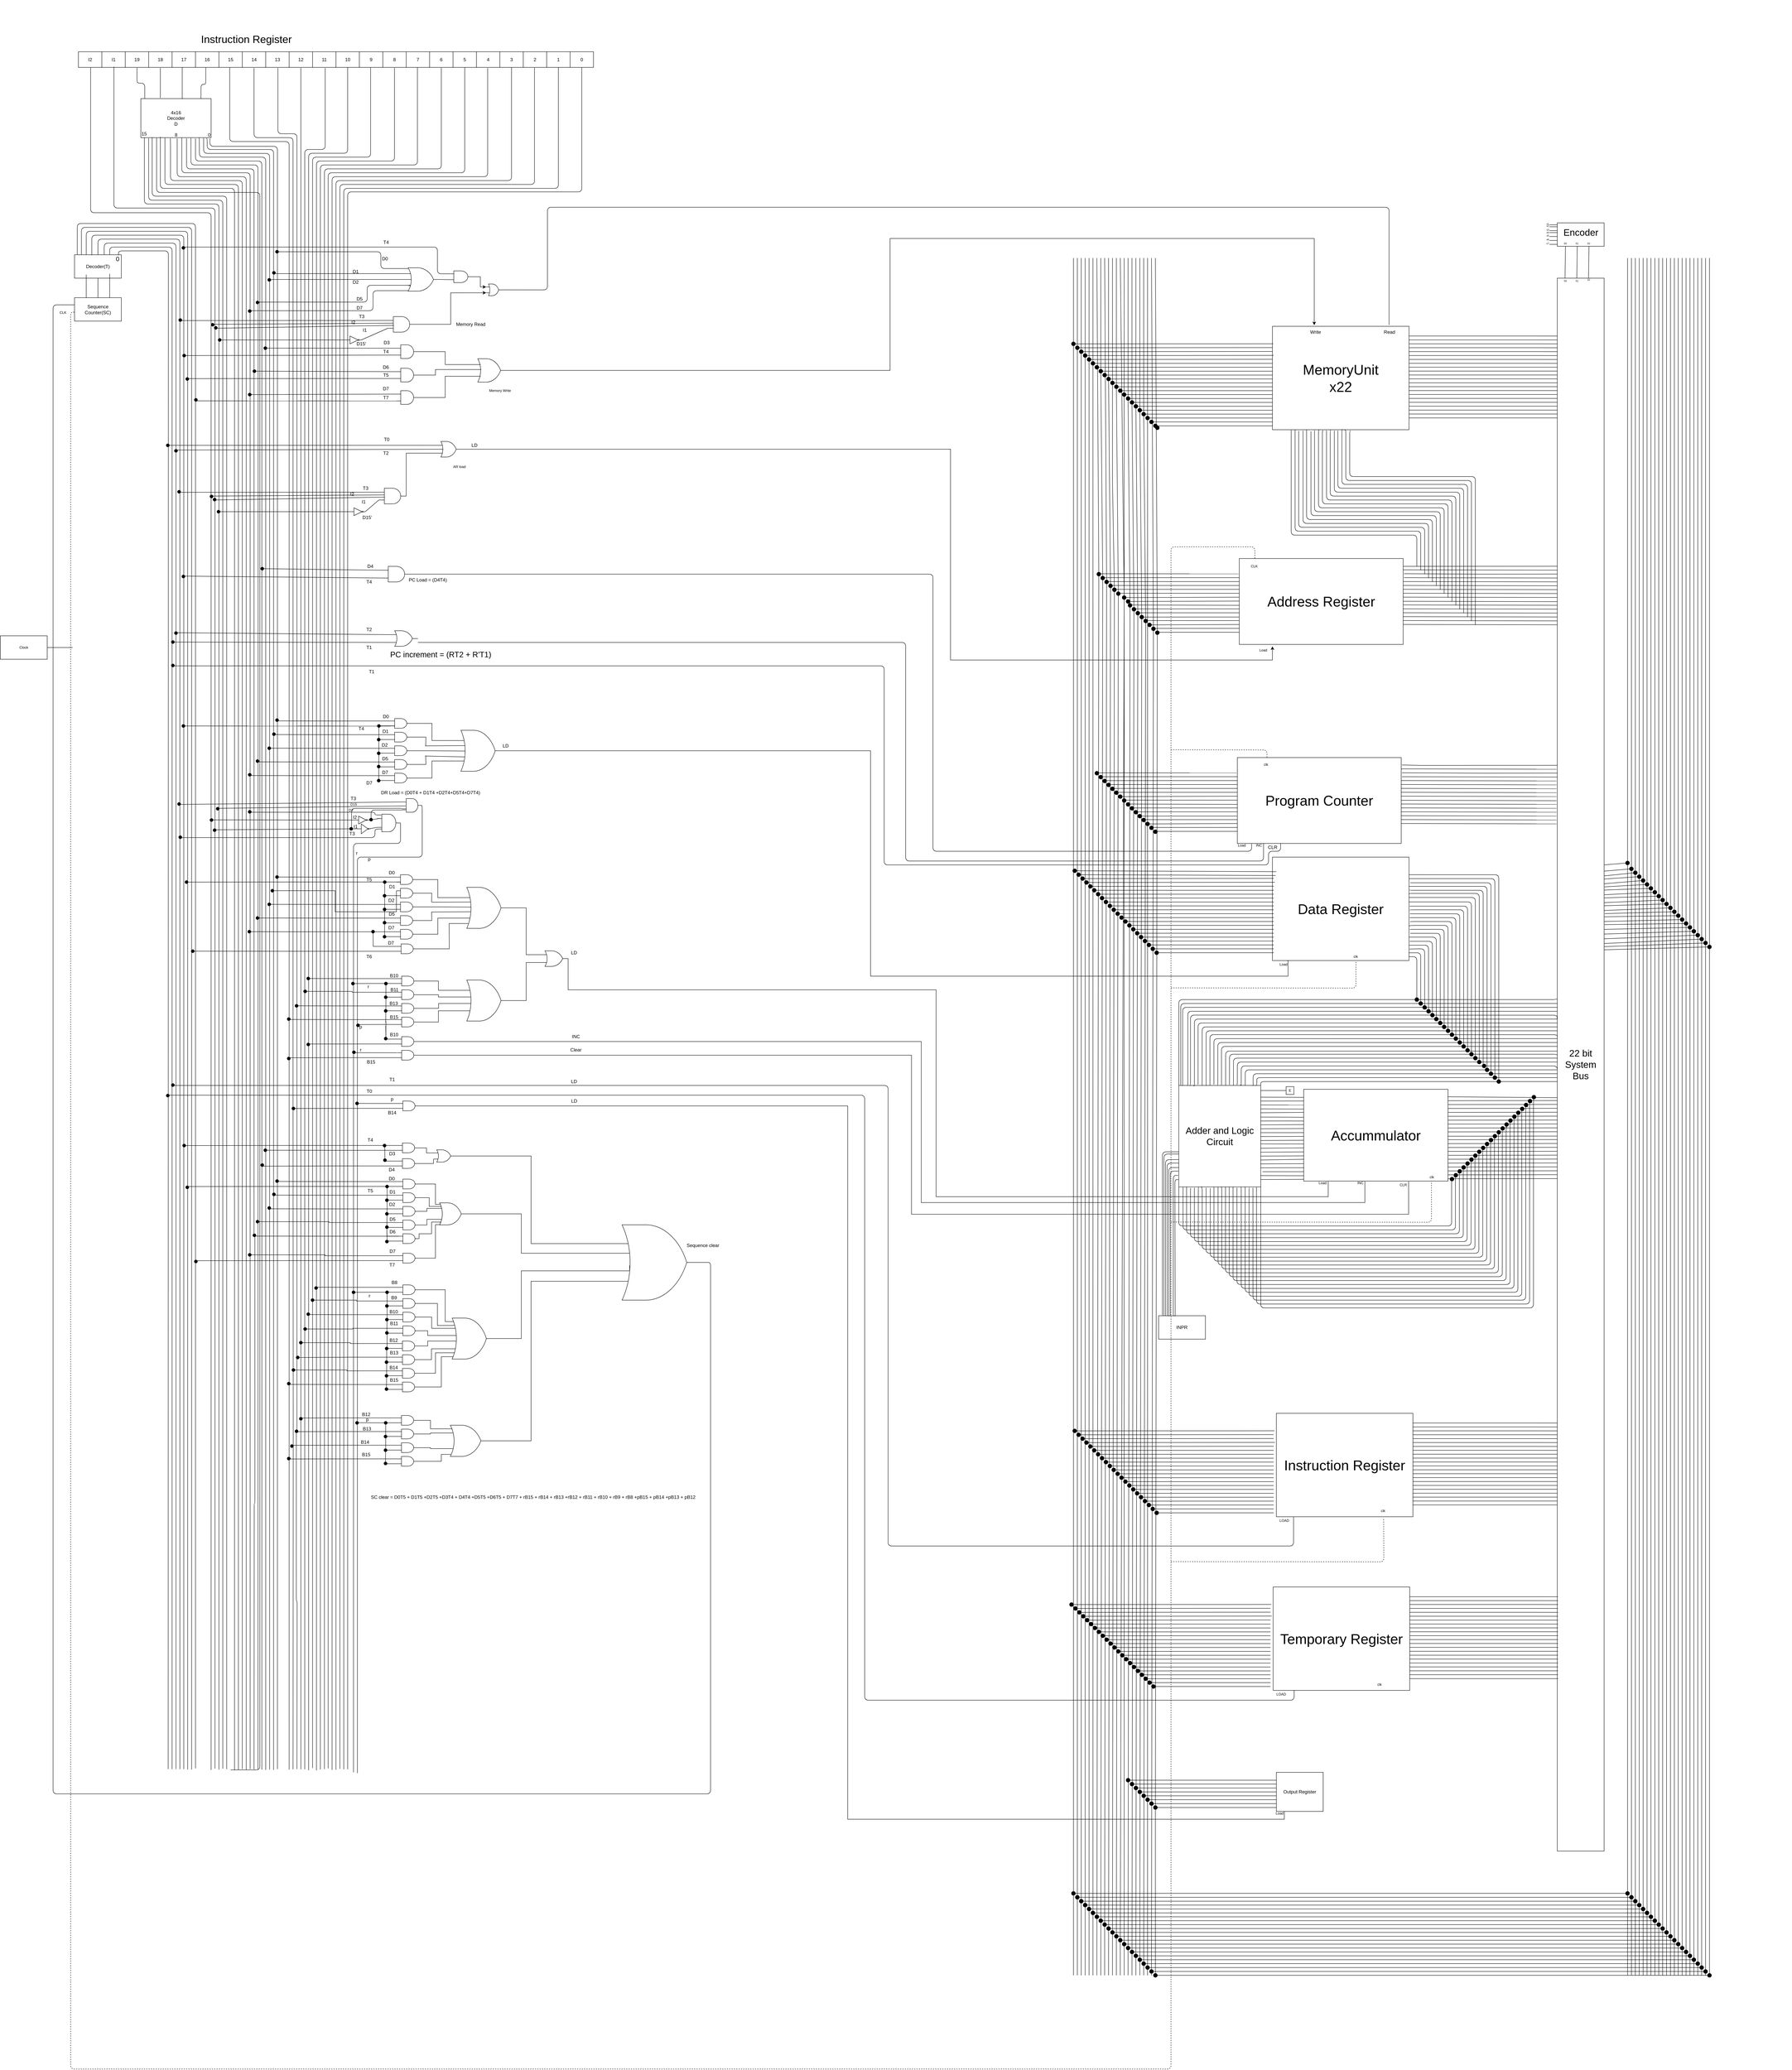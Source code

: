 <mxfile version="14.8.4" type="github">
  <diagram id="Sl3rwaji5_w4q2ysr_3b" name="Whole COmp">
    <mxGraphModel dx="7589" dy="3731" grid="1" gridSize="5" guides="1" tooltips="1" connect="1" arrows="1" fold="1" page="1" pageScale="1" pageWidth="4681" pageHeight="3300" math="0" shadow="0">
      <root>
        <mxCell id="zxDBcKPcY8hz14ByE96O-0" />
        <mxCell id="zxDBcKPcY8hz14ByE96O-1" parent="zxDBcKPcY8hz14ByE96O-0" />
        <mxCell id="zxDBcKPcY8hz14ByE96O-2" value="" style="shape=table;startSize=0;container=1;collapsible=0;childLayout=tableLayout;" parent="zxDBcKPcY8hz14ByE96O-1" vertex="1">
          <mxGeometry x="-4390" y="131.67" width="1200" height="40" as="geometry" />
        </mxCell>
        <mxCell id="zxDBcKPcY8hz14ByE96O-3" value="" style="shape=partialRectangle;collapsible=0;dropTarget=0;pointerEvents=0;fillColor=none;top=0;left=0;bottom=0;right=0;points=[[0,0.5],[1,0.5]];portConstraint=eastwest;" parent="zxDBcKPcY8hz14ByE96O-2" vertex="1">
          <mxGeometry width="1200" height="40" as="geometry" />
        </mxCell>
        <mxCell id="zxDBcKPcY8hz14ByE96O-4" value="I2" style="shape=partialRectangle;html=1;whiteSpace=wrap;connectable=0;overflow=hidden;fillColor=none;top=0;left=0;bottom=0;right=0;" parent="zxDBcKPcY8hz14ByE96O-3" vertex="1">
          <mxGeometry width="60" height="40" as="geometry" />
        </mxCell>
        <mxCell id="zxDBcKPcY8hz14ByE96O-5" value="I1" style="shape=partialRectangle;html=1;whiteSpace=wrap;connectable=0;overflow=hidden;fillColor=none;top=0;left=0;bottom=0;right=0;" parent="zxDBcKPcY8hz14ByE96O-3" vertex="1">
          <mxGeometry x="60" width="60" height="40" as="geometry" />
        </mxCell>
        <mxCell id="zxDBcKPcY8hz14ByE96O-6" value="19" style="shape=partialRectangle;html=1;whiteSpace=wrap;connectable=0;overflow=hidden;fillColor=none;top=0;left=0;bottom=0;right=0;" parent="zxDBcKPcY8hz14ByE96O-3" vertex="1">
          <mxGeometry x="120" width="60" height="40" as="geometry" />
        </mxCell>
        <mxCell id="zxDBcKPcY8hz14ByE96O-7" value="18" style="shape=partialRectangle;html=1;whiteSpace=wrap;connectable=0;overflow=hidden;fillColor=none;top=0;left=0;bottom=0;right=0;" parent="zxDBcKPcY8hz14ByE96O-3" vertex="1">
          <mxGeometry x="180" width="60" height="40" as="geometry" />
        </mxCell>
        <mxCell id="zxDBcKPcY8hz14ByE96O-8" value="17" style="shape=partialRectangle;html=1;whiteSpace=wrap;connectable=0;overflow=hidden;fillColor=none;top=0;left=0;bottom=0;right=0;" parent="zxDBcKPcY8hz14ByE96O-3" vertex="1">
          <mxGeometry x="240" width="60" height="40" as="geometry" />
        </mxCell>
        <mxCell id="zxDBcKPcY8hz14ByE96O-9" value="16" style="shape=partialRectangle;html=1;whiteSpace=wrap;connectable=0;overflow=hidden;fillColor=none;top=0;left=0;bottom=0;right=0;" parent="zxDBcKPcY8hz14ByE96O-3" vertex="1">
          <mxGeometry x="300" width="60" height="40" as="geometry" />
        </mxCell>
        <mxCell id="zxDBcKPcY8hz14ByE96O-10" value="15" style="shape=partialRectangle;html=1;whiteSpace=wrap;connectable=0;overflow=hidden;fillColor=none;top=0;left=0;bottom=0;right=0;" parent="zxDBcKPcY8hz14ByE96O-3" vertex="1">
          <mxGeometry x="360" width="60" height="40" as="geometry" />
        </mxCell>
        <mxCell id="zxDBcKPcY8hz14ByE96O-11" value="14" style="shape=partialRectangle;html=1;whiteSpace=wrap;connectable=0;overflow=hidden;fillColor=none;top=0;left=0;bottom=0;right=0;" parent="zxDBcKPcY8hz14ByE96O-3" vertex="1">
          <mxGeometry x="420" width="60" height="40" as="geometry" />
        </mxCell>
        <mxCell id="zxDBcKPcY8hz14ByE96O-12" value="13" style="shape=partialRectangle;html=1;whiteSpace=wrap;connectable=0;overflow=hidden;fillColor=none;top=0;left=0;bottom=0;right=0;" parent="zxDBcKPcY8hz14ByE96O-3" vertex="1">
          <mxGeometry x="480" width="60" height="40" as="geometry" />
        </mxCell>
        <mxCell id="zxDBcKPcY8hz14ByE96O-13" value="12" style="shape=partialRectangle;html=1;whiteSpace=wrap;connectable=0;overflow=hidden;fillColor=none;top=0;left=0;bottom=0;right=0;" parent="zxDBcKPcY8hz14ByE96O-3" vertex="1">
          <mxGeometry x="540" width="60" height="40" as="geometry" />
        </mxCell>
        <mxCell id="zxDBcKPcY8hz14ByE96O-14" value="11" style="shape=partialRectangle;html=1;whiteSpace=wrap;connectable=0;overflow=hidden;fillColor=none;top=0;left=0;bottom=0;right=0;" parent="zxDBcKPcY8hz14ByE96O-3" vertex="1">
          <mxGeometry x="600" width="60" height="40" as="geometry" />
        </mxCell>
        <mxCell id="zxDBcKPcY8hz14ByE96O-15" value="10" style="shape=partialRectangle;html=1;whiteSpace=wrap;connectable=0;overflow=hidden;fillColor=none;top=0;left=0;bottom=0;right=0;" parent="zxDBcKPcY8hz14ByE96O-3" vertex="1">
          <mxGeometry x="660" width="60" height="40" as="geometry" />
        </mxCell>
        <mxCell id="zxDBcKPcY8hz14ByE96O-16" value="9" style="shape=partialRectangle;html=1;whiteSpace=wrap;connectable=0;overflow=hidden;fillColor=none;top=0;left=0;bottom=0;right=0;" parent="zxDBcKPcY8hz14ByE96O-3" vertex="1">
          <mxGeometry x="720" width="60" height="40" as="geometry" />
        </mxCell>
        <mxCell id="zxDBcKPcY8hz14ByE96O-17" value="8" style="shape=partialRectangle;html=1;whiteSpace=wrap;connectable=0;overflow=hidden;fillColor=none;top=0;left=0;bottom=0;right=0;" parent="zxDBcKPcY8hz14ByE96O-3" vertex="1">
          <mxGeometry x="780" width="60" height="40" as="geometry" />
        </mxCell>
        <mxCell id="zxDBcKPcY8hz14ByE96O-18" value="7" style="shape=partialRectangle;html=1;whiteSpace=wrap;connectable=0;overflow=hidden;fillColor=none;top=0;left=0;bottom=0;right=0;" parent="zxDBcKPcY8hz14ByE96O-3" vertex="1">
          <mxGeometry x="840" width="60" height="40" as="geometry" />
        </mxCell>
        <mxCell id="zxDBcKPcY8hz14ByE96O-19" value="6" style="shape=partialRectangle;html=1;whiteSpace=wrap;connectable=0;overflow=hidden;fillColor=none;top=0;left=0;bottom=0;right=0;" parent="zxDBcKPcY8hz14ByE96O-3" vertex="1">
          <mxGeometry x="900" width="60" height="40" as="geometry" />
        </mxCell>
        <mxCell id="zxDBcKPcY8hz14ByE96O-20" value="5" style="shape=partialRectangle;html=1;whiteSpace=wrap;connectable=0;overflow=hidden;fillColor=none;top=0;left=0;bottom=0;right=0;" parent="zxDBcKPcY8hz14ByE96O-3" vertex="1">
          <mxGeometry x="960" width="60" height="40" as="geometry" />
        </mxCell>
        <mxCell id="zxDBcKPcY8hz14ByE96O-21" value="4" style="shape=partialRectangle;html=1;whiteSpace=wrap;connectable=0;overflow=hidden;fillColor=none;top=0;left=0;bottom=0;right=0;" parent="zxDBcKPcY8hz14ByE96O-3" vertex="1">
          <mxGeometry x="1020" width="60" height="40" as="geometry" />
        </mxCell>
        <mxCell id="zxDBcKPcY8hz14ByE96O-22" value="3" style="shape=partialRectangle;html=1;whiteSpace=wrap;connectable=0;overflow=hidden;fillColor=none;top=0;left=0;bottom=0;right=0;" parent="zxDBcKPcY8hz14ByE96O-3" vertex="1">
          <mxGeometry x="1080" width="60" height="40" as="geometry" />
        </mxCell>
        <mxCell id="zxDBcKPcY8hz14ByE96O-23" value="2" style="shape=partialRectangle;html=1;whiteSpace=wrap;connectable=0;overflow=hidden;fillColor=none;top=0;left=0;bottom=0;right=0;" parent="zxDBcKPcY8hz14ByE96O-3" vertex="1">
          <mxGeometry x="1140" width="60" height="40" as="geometry" />
        </mxCell>
        <mxCell id="zxDBcKPcY8hz14ByE96O-24" value="" style="shape=table;startSize=0;container=1;collapsible=0;childLayout=tableLayout;" parent="zxDBcKPcY8hz14ByE96O-1" vertex="1">
          <mxGeometry x="-3190" y="131.67" width="120" height="40" as="geometry" />
        </mxCell>
        <mxCell id="zxDBcKPcY8hz14ByE96O-25" value="" style="shape=partialRectangle;collapsible=0;dropTarget=0;pointerEvents=0;fillColor=none;top=0;left=0;bottom=0;right=0;points=[[0,0.5],[1,0.5]];portConstraint=eastwest;" parent="zxDBcKPcY8hz14ByE96O-24" vertex="1">
          <mxGeometry width="120" height="40" as="geometry" />
        </mxCell>
        <mxCell id="zxDBcKPcY8hz14ByE96O-26" value="1" style="shape=partialRectangle;html=1;whiteSpace=wrap;connectable=0;overflow=hidden;fillColor=none;top=0;left=0;bottom=0;right=0;" parent="zxDBcKPcY8hz14ByE96O-25" vertex="1">
          <mxGeometry width="60" height="40" as="geometry" />
        </mxCell>
        <mxCell id="zxDBcKPcY8hz14ByE96O-27" value="0" style="shape=partialRectangle;html=1;whiteSpace=wrap;connectable=0;overflow=hidden;fillColor=none;top=0;left=0;bottom=0;right=0;" parent="zxDBcKPcY8hz14ByE96O-25" vertex="1">
          <mxGeometry x="60" width="60" height="40" as="geometry" />
        </mxCell>
        <mxCell id="zxDBcKPcY8hz14ByE96O-28" value="4x16&lt;br&gt;Decoder&lt;br&gt;D" style="rounded=0;whiteSpace=wrap;html=1;" parent="zxDBcKPcY8hz14ByE96O-1" vertex="1">
          <mxGeometry x="-4230" y="251.67" width="180" height="100" as="geometry" />
        </mxCell>
        <mxCell id="zxDBcKPcY8hz14ByE96O-29" value="" style="endArrow=none;html=1;edgeStyle=orthogonalEdgeStyle;" parent="zxDBcKPcY8hz14ByE96O-1" edge="1">
          <mxGeometry width="50" height="50" relative="1" as="geometry">
            <mxPoint x="-4220" y="252" as="sourcePoint" />
            <mxPoint x="-4240" y="172.67" as="targetPoint" />
            <Array as="points">
              <mxPoint x="-4220" y="252" />
              <mxPoint x="-4220" y="212" />
              <mxPoint x="-4240" y="212" />
            </Array>
          </mxGeometry>
        </mxCell>
        <mxCell id="zxDBcKPcY8hz14ByE96O-30" value="" style="endArrow=none;html=1;entryX=0.272;entryY=1.008;entryDx=0;entryDy=0;entryPerimeter=0;exitX=0.856;exitY=0.003;exitDx=0;exitDy=0;exitPerimeter=0;edgeStyle=orthogonalEdgeStyle;" parent="zxDBcKPcY8hz14ByE96O-1" source="zxDBcKPcY8hz14ByE96O-28" target="zxDBcKPcY8hz14ByE96O-3" edge="1">
          <mxGeometry width="50" height="50" relative="1" as="geometry">
            <mxPoint x="-4030" y="291.67" as="sourcePoint" />
            <mxPoint x="-3980" y="241.67" as="targetPoint" />
            <Array as="points">
              <mxPoint x="-4076" y="215" />
              <mxPoint x="-4064" y="215" />
            </Array>
          </mxGeometry>
        </mxCell>
        <mxCell id="zxDBcKPcY8hz14ByE96O-31" value="" style="endArrow=none;html=1;edgeStyle=orthogonalEdgeStyle;" parent="zxDBcKPcY8hz14ByE96O-1" edge="1">
          <mxGeometry width="50" height="50" relative="1" as="geometry">
            <mxPoint x="-4124" y="252.67" as="sourcePoint" />
            <mxPoint x="-4124" y="171" as="targetPoint" />
            <Array as="points">
              <mxPoint x="-4124" y="242" />
              <mxPoint x="-4124" y="242" />
            </Array>
          </mxGeometry>
        </mxCell>
        <mxCell id="zxDBcKPcY8hz14ByE96O-32" value="" style="endArrow=none;html=1;" parent="zxDBcKPcY8hz14ByE96O-1" edge="1">
          <mxGeometry width="50" height="50" relative="1" as="geometry">
            <mxPoint x="-4180" y="250" as="sourcePoint" />
            <mxPoint x="-4180" y="173" as="targetPoint" />
          </mxGeometry>
        </mxCell>
        <mxCell id="zxDBcKPcY8hz14ByE96O-35" value="Sequence Counter(SC)" style="rounded=0;whiteSpace=wrap;html=1;" parent="zxDBcKPcY8hz14ByE96O-1" vertex="1">
          <mxGeometry x="-4400" y="761.67" width="120" height="60" as="geometry" />
        </mxCell>
        <mxCell id="zxDBcKPcY8hz14ByE96O-36" value="Decoder(T)" style="rounded=0;whiteSpace=wrap;html=1;" parent="zxDBcKPcY8hz14ByE96O-1" vertex="1">
          <mxGeometry x="-4400" y="651.67" width="120" height="60" as="geometry" />
        </mxCell>
        <mxCell id="zxDBcKPcY8hz14ByE96O-37" value="" style="endArrow=none;html=1;exitX=0.75;exitY=0;exitDx=0;exitDy=0;" parent="zxDBcKPcY8hz14ByE96O-1" source="zxDBcKPcY8hz14ByE96O-35" edge="1">
          <mxGeometry width="50" height="50" relative="1" as="geometry">
            <mxPoint x="-4310" y="761.67" as="sourcePoint" />
            <mxPoint x="-4310" y="700.67" as="targetPoint" />
          </mxGeometry>
        </mxCell>
        <mxCell id="zxDBcKPcY8hz14ByE96O-38" value="" style="endArrow=none;html=1;entryX=0.5;entryY=1;entryDx=0;entryDy=0;exitX=0.5;exitY=0;exitDx=0;exitDy=0;" parent="zxDBcKPcY8hz14ByE96O-1" source="zxDBcKPcY8hz14ByE96O-35" target="zxDBcKPcY8hz14ByE96O-36" edge="1">
          <mxGeometry width="50" height="50" relative="1" as="geometry">
            <mxPoint x="-4370" y="761.67" as="sourcePoint" />
            <mxPoint x="-4320" y="711.67" as="targetPoint" />
          </mxGeometry>
        </mxCell>
        <mxCell id="zxDBcKPcY8hz14ByE96O-39" value="" style="endArrow=none;html=1;exitX=0.25;exitY=0;exitDx=0;exitDy=0;" parent="zxDBcKPcY8hz14ByE96O-1" source="zxDBcKPcY8hz14ByE96O-35" edge="1">
          <mxGeometry width="50" height="50" relative="1" as="geometry">
            <mxPoint x="-4400" y="761.67" as="sourcePoint" />
            <mxPoint x="-4370" y="702.67" as="targetPoint" />
          </mxGeometry>
        </mxCell>
        <mxCell id="zxDBcKPcY8hz14ByE96O-40" value="" style="endArrow=none;html=1;exitX=0.058;exitY=-0.011;exitDx=0;exitDy=0;exitPerimeter=0;edgeStyle=orthogonalEdgeStyle;" parent="zxDBcKPcY8hz14ByE96O-1" source="zxDBcKPcY8hz14ByE96O-36" edge="1">
          <mxGeometry width="50" height="50" relative="1" as="geometry">
            <mxPoint x="-4320" y="641.67" as="sourcePoint" />
            <mxPoint x="-4090" y="4529.67" as="targetPoint" />
            <Array as="points">
              <mxPoint x="-4393" y="571.67" />
              <mxPoint x="-4090" y="571.67" />
            </Array>
          </mxGeometry>
        </mxCell>
        <mxCell id="zxDBcKPcY8hz14ByE96O-41" value="" style="endArrow=none;html=1;exitX=0.25;exitY=0;exitDx=0;exitDy=0;edgeStyle=orthogonalEdgeStyle;" parent="zxDBcKPcY8hz14ByE96O-1" source="zxDBcKPcY8hz14ByE96O-36" edge="1">
          <mxGeometry width="50" height="50" relative="1" as="geometry">
            <mxPoint x="-4350" y="641.67" as="sourcePoint" />
            <mxPoint x="-4110" y="4532.67" as="targetPoint" />
            <Array as="points">
              <mxPoint x="-4370" y="591.67" />
              <mxPoint x="-4110" y="591.67" />
              <mxPoint x="-4110" y="4532.67" />
            </Array>
          </mxGeometry>
        </mxCell>
        <mxCell id="zxDBcKPcY8hz14ByE96O-42" value="" style="endArrow=none;html=1;exitX=0.75;exitY=0;exitDx=0;exitDy=0;edgeStyle=orthogonalEdgeStyle;" parent="zxDBcKPcY8hz14ByE96O-1" source="zxDBcKPcY8hz14ByE96O-36" edge="1">
          <mxGeometry width="50" height="50" relative="1" as="geometry">
            <mxPoint x="-4280" y="691.67" as="sourcePoint" />
            <mxPoint x="-4150" y="4531.67" as="targetPoint" />
            <Array as="points">
              <mxPoint x="-4310" y="632" />
              <mxPoint x="-4150" y="632" />
            </Array>
          </mxGeometry>
        </mxCell>
        <mxCell id="zxDBcKPcY8hz14ByE96O-43" value="" style="endArrow=none;html=1;exitX=0.633;exitY=-0.006;exitDx=0;exitDy=0;exitPerimeter=0;edgeStyle=orthogonalEdgeStyle;" parent="zxDBcKPcY8hz14ByE96O-1" source="zxDBcKPcY8hz14ByE96O-36" edge="1">
          <mxGeometry width="50" height="50" relative="1" as="geometry">
            <mxPoint x="-4280" y="671.67" as="sourcePoint" />
            <mxPoint x="-4140" y="4531.67" as="targetPoint" />
            <Array as="points">
              <mxPoint x="-4324" y="622" />
              <mxPoint x="-4140" y="622" />
            </Array>
          </mxGeometry>
        </mxCell>
        <mxCell id="zxDBcKPcY8hz14ByE96O-44" value="" style="endArrow=none;html=1;exitX=0.5;exitY=0;exitDx=0;exitDy=0;edgeStyle=orthogonalEdgeStyle;" parent="zxDBcKPcY8hz14ByE96O-1" source="zxDBcKPcY8hz14ByE96O-36" edge="1">
          <mxGeometry width="50" height="50" relative="1" as="geometry">
            <mxPoint x="-4280" y="641.67" as="sourcePoint" />
            <mxPoint x="-4130" y="4531.67" as="targetPoint" />
            <Array as="points">
              <mxPoint x="-4340" y="611.67" />
              <mxPoint x="-4130" y="611.67" />
              <mxPoint x="-4130" y="4531.67" />
            </Array>
          </mxGeometry>
        </mxCell>
        <mxCell id="zxDBcKPcY8hz14ByE96O-45" value="" style="endArrow=none;html=1;exitX=0.147;exitY=0;exitDx=0;exitDy=0;exitPerimeter=0;edgeStyle=orthogonalEdgeStyle;" parent="zxDBcKPcY8hz14ByE96O-1" source="zxDBcKPcY8hz14ByE96O-36" edge="1">
          <mxGeometry width="50" height="50" relative="1" as="geometry">
            <mxPoint x="-4380" y="631.67" as="sourcePoint" />
            <mxPoint x="-4100" y="4532.67" as="targetPoint" />
            <Array as="points">
              <mxPoint x="-4382" y="581.67" />
              <mxPoint x="-4100" y="581.67" />
              <mxPoint x="-4100" y="4532.67" />
            </Array>
          </mxGeometry>
        </mxCell>
        <mxCell id="zxDBcKPcY8hz14ByE96O-46" value="" style="endArrow=none;html=1;exitX=0.939;exitY=0.017;exitDx=0;exitDy=0;exitPerimeter=0;edgeStyle=orthogonalEdgeStyle;" parent="zxDBcKPcY8hz14ByE96O-1" source="zxDBcKPcY8hz14ByE96O-36" edge="1">
          <mxGeometry width="50" height="50" relative="1" as="geometry">
            <mxPoint x="-4160" y="711.67" as="sourcePoint" />
            <mxPoint x="-4160" y="4531.67" as="targetPoint" />
          </mxGeometry>
        </mxCell>
        <mxCell id="zxDBcKPcY8hz14ByE96O-47" value="" style="endArrow=none;html=1;exitX=0.369;exitY=0.017;exitDx=0;exitDy=0;exitPerimeter=0;edgeStyle=orthogonalEdgeStyle;" parent="zxDBcKPcY8hz14ByE96O-1" source="zxDBcKPcY8hz14ByE96O-36" edge="1">
          <mxGeometry width="50" height="50" relative="1" as="geometry">
            <mxPoint x="-4320" y="641.67" as="sourcePoint" />
            <mxPoint x="-4120" y="4531.67" as="targetPoint" />
            <Array as="points">
              <mxPoint x="-4356" y="601.67" />
              <mxPoint x="-4120" y="601.67" />
              <mxPoint x="-4120" y="4531.67" />
            </Array>
          </mxGeometry>
        </mxCell>
        <mxCell id="zxDBcKPcY8hz14ByE96O-48" value="" style="endArrow=none;html=1;entryX=0.05;entryY=0.997;entryDx=0;entryDy=0;entryPerimeter=0;edgeStyle=orthogonalEdgeStyle;" parent="zxDBcKPcY8hz14ByE96O-1" target="zxDBcKPcY8hz14ByE96O-28" edge="1">
          <mxGeometry width="50" height="50" relative="1" as="geometry">
            <mxPoint x="-4030" y="4532.67" as="sourcePoint" />
            <mxPoint x="-4180" y="431.67" as="targetPoint" />
            <Array as="points">
              <mxPoint x="-4030" y="521.67" />
              <mxPoint x="-4221" y="521.67" />
            </Array>
          </mxGeometry>
        </mxCell>
        <mxCell id="zxDBcKPcY8hz14ByE96O-49" value="" style="endArrow=none;html=1;entryX=0.343;entryY=1.007;entryDx=0;entryDy=0;entryPerimeter=0;edgeStyle=orthogonalEdgeStyle;" parent="zxDBcKPcY8hz14ByE96O-1" target="zxDBcKPcY8hz14ByE96O-28" edge="1">
          <mxGeometry width="50" height="50" relative="1" as="geometry">
            <mxPoint x="-3980" y="4533.337" as="sourcePoint" />
            <mxPoint x="-4110" y="451.67" as="targetPoint" />
            <Array as="points">
              <mxPoint x="-3980" y="471.67" />
              <mxPoint x="-4168" y="471.67" />
            </Array>
          </mxGeometry>
        </mxCell>
        <mxCell id="zxDBcKPcY8hz14ByE96O-50" value="" style="endArrow=none;html=1;edgeStyle=orthogonalEdgeStyle;" parent="zxDBcKPcY8hz14ByE96O-1" edge="1">
          <mxGeometry width="50" height="50" relative="1" as="geometry">
            <mxPoint x="-3990" y="4534.337" as="sourcePoint" />
            <mxPoint x="-4180" y="350" as="targetPoint" />
            <Array as="points">
              <mxPoint x="-3990" y="481.67" />
              <mxPoint x="-4180" y="481.67" />
            </Array>
          </mxGeometry>
        </mxCell>
        <mxCell id="zxDBcKPcY8hz14ByE96O-52" value="" style="endArrow=none;html=1;entryX=0.42;entryY=1.013;entryDx=0;entryDy=0;entryPerimeter=0;edgeStyle=orthogonalEdgeStyle;" parent="zxDBcKPcY8hz14ByE96O-1" target="zxDBcKPcY8hz14ByE96O-28" edge="1">
          <mxGeometry width="50" height="50" relative="1" as="geometry">
            <mxPoint x="-3970" y="4531.67" as="sourcePoint" />
            <mxPoint x="-4100" y="461.67" as="targetPoint" />
            <Array as="points">
              <mxPoint x="-3970" y="461.67" />
              <mxPoint x="-4154" y="461.67" />
              <mxPoint x="-4154" y="372.67" />
            </Array>
          </mxGeometry>
        </mxCell>
        <mxCell id="zxDBcKPcY8hz14ByE96O-53" value="" style="endArrow=none;html=1;entryX=0.517;entryY=1.02;entryDx=0;entryDy=0;entryPerimeter=0;edgeStyle=orthogonalEdgeStyle;" parent="zxDBcKPcY8hz14ByE96O-1" target="zxDBcKPcY8hz14ByE96O-28" edge="1">
          <mxGeometry width="50" height="50" relative="1" as="geometry">
            <mxPoint x="-3960" y="4533.003" as="sourcePoint" />
            <mxPoint x="-4147" y="423.67" as="targetPoint" />
            <Array as="points">
              <mxPoint x="-3960" y="451.67" />
              <mxPoint x="-4137" y="451.67" />
            </Array>
          </mxGeometry>
        </mxCell>
        <mxCell id="zxDBcKPcY8hz14ByE96O-54" value="" style="endArrow=none;html=1;entryX=0.583;entryY=1.003;entryDx=0;entryDy=0;entryPerimeter=0;edgeStyle=orthogonalEdgeStyle;" parent="zxDBcKPcY8hz14ByE96O-1" target="zxDBcKPcY8hz14ByE96O-28" edge="1">
          <mxGeometry width="50" height="50" relative="1" as="geometry">
            <mxPoint x="-3950" y="4531.67" as="sourcePoint" />
            <mxPoint x="-4080" y="481.67" as="targetPoint" />
            <Array as="points">
              <mxPoint x="-3950" y="441.67" />
              <mxPoint x="-4125" y="441.67" />
            </Array>
          </mxGeometry>
        </mxCell>
        <mxCell id="zxDBcKPcY8hz14ByE96O-55" value="" style="endArrow=none;html=1;entryX=0.65;entryY=1.017;entryDx=0;entryDy=0;entryPerimeter=0;edgeStyle=orthogonalEdgeStyle;startArrow=none;" parent="zxDBcKPcY8hz14ByE96O-1" source="vn06rqu-0klMTr8MD9lT-32" target="zxDBcKPcY8hz14ByE96O-28" edge="1">
          <mxGeometry width="50" height="50" relative="1" as="geometry">
            <mxPoint x="-3940" y="4532.337" as="sourcePoint" />
            <mxPoint x="-4070" y="491.67" as="targetPoint" />
            <Array as="points">
              <mxPoint x="-3940" y="431.67" />
              <mxPoint x="-4113" y="431.67" />
            </Array>
          </mxGeometry>
        </mxCell>
        <mxCell id="zxDBcKPcY8hz14ByE96O-56" value="" style="endArrow=none;html=1;entryX=0.713;entryY=1.01;entryDx=0;entryDy=0;entryPerimeter=0;edgeStyle=orthogonalEdgeStyle;startArrow=none;" parent="zxDBcKPcY8hz14ByE96O-1" source="r6UYsX06EESZxh4gXLPy-8" target="zxDBcKPcY8hz14ByE96O-28" edge="1">
          <mxGeometry width="50" height="50" relative="1" as="geometry">
            <mxPoint x="-3930" y="4532.337" as="sourcePoint" />
            <mxPoint x="-4060" y="501.67" as="targetPoint" />
            <Array as="points">
              <mxPoint x="-3930" y="421.67" />
              <mxPoint x="-4102" y="421.67" />
            </Array>
          </mxGeometry>
        </mxCell>
        <mxCell id="zxDBcKPcY8hz14ByE96O-57" value="" style="endArrow=none;html=1;entryX=0.831;entryY=0.997;entryDx=0;entryDy=0;entryPerimeter=0;edgeStyle=orthogonalEdgeStyle;" parent="zxDBcKPcY8hz14ByE96O-1" target="zxDBcKPcY8hz14ByE96O-28" edge="1">
          <mxGeometry width="50" height="50" relative="1" as="geometry">
            <mxPoint x="-3910" y="4533.67" as="sourcePoint" />
            <mxPoint x="-4060" y="441.67" as="targetPoint" />
            <Array as="points">
              <mxPoint x="-3910" y="401.67" />
              <mxPoint x="-4080" y="401.67" />
              <mxPoint x="-4080" y="371.67" />
            </Array>
          </mxGeometry>
        </mxCell>
        <mxCell id="zxDBcKPcY8hz14ByE96O-58" value="" style="endArrow=none;html=1;entryX=0.111;entryY=1.013;entryDx=0;entryDy=0;entryPerimeter=0;edgeStyle=orthogonalEdgeStyle;" parent="zxDBcKPcY8hz14ByE96O-1" target="zxDBcKPcY8hz14ByE96O-28" edge="1">
          <mxGeometry width="50" height="50" relative="1" as="geometry">
            <mxPoint x="-4020" y="4530.337" as="sourcePoint" />
            <mxPoint x="-4221" y="423.67" as="targetPoint" />
            <Array as="points">
              <mxPoint x="-4020" y="512" />
              <mxPoint x="-4210" y="512" />
            </Array>
          </mxGeometry>
        </mxCell>
        <mxCell id="zxDBcKPcY8hz14ByE96O-59" value="" style="endArrow=none;html=1;edgeStyle=orthogonalEdgeStyle;entryX=0.778;entryY=1.02;entryDx=0;entryDy=0;entryPerimeter=0;" parent="zxDBcKPcY8hz14ByE96O-1" target="zxDBcKPcY8hz14ByE96O-28" edge="1">
          <mxGeometry width="50" height="50" relative="1" as="geometry">
            <mxPoint x="-3920" y="4533.003" as="sourcePoint" />
            <mxPoint x="-4100" y="423.67" as="targetPoint" />
            <Array as="points">
              <mxPoint x="-3920" y="411.67" />
              <mxPoint x="-4090" y="411.67" />
            </Array>
          </mxGeometry>
        </mxCell>
        <mxCell id="zxDBcKPcY8hz14ByE96O-60" value="" style="endArrow=none;html=1;entryX=0.161;entryY=0.99;entryDx=0;entryDy=0;entryPerimeter=0;edgeStyle=orthogonalEdgeStyle;" parent="zxDBcKPcY8hz14ByE96O-1" target="zxDBcKPcY8hz14ByE96O-28" edge="1">
          <mxGeometry width="50" height="50" relative="1" as="geometry">
            <mxPoint x="-4010" y="4531.67" as="sourcePoint" />
            <mxPoint x="-4190" y="451.67" as="targetPoint" />
            <Array as="points">
              <mxPoint x="-4010" y="501.67" />
              <mxPoint x="-4201" y="501.67" />
            </Array>
          </mxGeometry>
        </mxCell>
        <mxCell id="zxDBcKPcY8hz14ByE96O-61" value="" style="endArrow=none;html=1;entryX=0.224;entryY=1.007;entryDx=0;entryDy=0;entryPerimeter=0;edgeStyle=orthogonalEdgeStyle;" parent="zxDBcKPcY8hz14ByE96O-1" target="zxDBcKPcY8hz14ByE96O-28" edge="1">
          <mxGeometry width="50" height="50" relative="1" as="geometry">
            <mxPoint x="-4000" y="4533.67" as="sourcePoint" />
            <mxPoint x="-4170" y="461.67" as="targetPoint" />
            <Array as="points">
              <mxPoint x="-3925" y="4534" />
              <mxPoint x="-3925" y="492" />
              <mxPoint x="-4190" y="492" />
            </Array>
          </mxGeometry>
        </mxCell>
        <mxCell id="zxDBcKPcY8hz14ByE96O-62" value="" style="endArrow=none;html=1;entryX=0.931;entryY=1.02;entryDx=0;entryDy=0;entryPerimeter=0;edgeStyle=orthogonalEdgeStyle;" parent="zxDBcKPcY8hz14ByE96O-1" target="zxDBcKPcY8hz14ByE96O-28" edge="1">
          <mxGeometry width="50" height="50" relative="1" as="geometry">
            <mxPoint x="-3890" y="4533.67" as="sourcePoint" />
            <mxPoint x="-3970" y="461.67" as="targetPoint" />
            <Array as="points">
              <mxPoint x="-3890" y="382" />
              <mxPoint x="-4060" y="382" />
              <mxPoint x="-4060" y="354" />
            </Array>
          </mxGeometry>
        </mxCell>
        <mxCell id="zxDBcKPcY8hz14ByE96O-63" value="" style="endArrow=none;html=1;entryX=0.983;entryY=1.023;entryDx=0;entryDy=0;entryPerimeter=0;edgeStyle=orthogonalEdgeStyle;" parent="zxDBcKPcY8hz14ByE96O-1" target="zxDBcKPcY8hz14ByE96O-28" edge="1">
          <mxGeometry width="50" height="50" relative="1" as="geometry">
            <mxPoint x="-3880" y="4531.67" as="sourcePoint" />
            <mxPoint x="-4030" y="451.67" as="targetPoint" />
            <Array as="points">
              <mxPoint x="-3880" y="374" />
              <mxPoint x="-4053" y="374" />
            </Array>
          </mxGeometry>
        </mxCell>
        <mxCell id="zxDBcKPcY8hz14ByE96O-64" value="" style="endArrow=none;html=1;entryX=0.894;entryY=1.013;entryDx=0;entryDy=0;entryPerimeter=0;edgeStyle=orthogonalEdgeStyle;" parent="zxDBcKPcY8hz14ByE96O-1" target="zxDBcKPcY8hz14ByE96O-28" edge="1">
          <mxGeometry width="50" height="50" relative="1" as="geometry">
            <mxPoint x="-3900" y="4532.67" as="sourcePoint" />
            <mxPoint x="-4060" y="451.67" as="targetPoint" />
            <Array as="points">
              <mxPoint x="-3900" y="392" />
              <mxPoint x="-4069" y="392" />
            </Array>
          </mxGeometry>
        </mxCell>
        <mxCell id="zxDBcKPcY8hz14ByE96O-65" value="" style="endArrow=none;html=1;edgeStyle=orthogonalEdgeStyle;entryX=0.323;entryY=1.005;entryDx=0;entryDy=0;entryPerimeter=0;" parent="zxDBcKPcY8hz14ByE96O-1" target="zxDBcKPcY8hz14ByE96O-3" edge="1">
          <mxGeometry width="50" height="50" relative="1" as="geometry">
            <mxPoint x="-3850" y="4532.622" as="sourcePoint" />
            <mxPoint x="-4010" y="181.67" as="targetPoint" />
            <Array as="points">
              <mxPoint x="-3850" y="361.67" />
              <mxPoint x="-4002" y="361.67" />
            </Array>
          </mxGeometry>
        </mxCell>
        <mxCell id="zxDBcKPcY8hz14ByE96O-66" value="" style="endArrow=none;html=1;entryX=0.375;entryY=1.038;entryDx=0;entryDy=0;entryPerimeter=0;edgeStyle=orthogonalEdgeStyle;startArrow=none;" parent="zxDBcKPcY8hz14ByE96O-1" source="-aEo_7VAEiwQm2H1GkKZ-11" target="zxDBcKPcY8hz14ByE96O-3" edge="1">
          <mxGeometry width="50" height="50" relative="1" as="geometry">
            <mxPoint x="-3840" y="4532.146" as="sourcePoint" />
            <mxPoint x="-3940" y="181.67" as="targetPoint" />
            <Array as="points">
              <mxPoint x="-3840" y="351.67" />
              <mxPoint x="-3940" y="351.67" />
            </Array>
          </mxGeometry>
        </mxCell>
        <mxCell id="zxDBcKPcY8hz14ByE96O-67" value="" style="endArrow=none;html=1;entryX=0.426;entryY=1.029;entryDx=0;entryDy=0;entryPerimeter=0;edgeStyle=orthogonalEdgeStyle;startArrow=none;" parent="zxDBcKPcY8hz14ByE96O-1" source="vn06rqu-0klMTr8MD9lT-56" target="zxDBcKPcY8hz14ByE96O-3" edge="1">
          <mxGeometry width="50" height="50" relative="1" as="geometry">
            <mxPoint x="-3830" y="4531.67" as="sourcePoint" />
            <mxPoint x="-3850" y="171.67" as="targetPoint" />
            <Array as="points">
              <mxPoint x="-3830" y="341.67" />
              <mxPoint x="-3879" y="341.67" />
            </Array>
          </mxGeometry>
        </mxCell>
        <mxCell id="zxDBcKPcY8hz14ByE96O-68" value="" style="endArrow=none;html=1;entryX=0.475;entryY=1.029;entryDx=0;entryDy=0;entryPerimeter=0;edgeStyle=orthogonalEdgeStyle;" parent="zxDBcKPcY8hz14ByE96O-1" target="zxDBcKPcY8hz14ByE96O-3" edge="1">
          <mxGeometry width="50" height="50" relative="1" as="geometry">
            <mxPoint x="-3820" y="4532.146" as="sourcePoint" />
            <mxPoint x="-3778" y="171.67" as="targetPoint" />
            <Array as="points">
              <mxPoint x="-3820" y="1351.67" />
              <mxPoint x="-3820" y="1351.67" />
            </Array>
          </mxGeometry>
        </mxCell>
        <mxCell id="zxDBcKPcY8hz14ByE96O-69" value="" style="endArrow=none;html=1;entryX=0.527;entryY=1.038;entryDx=0;entryDy=0;entryPerimeter=0;edgeStyle=orthogonalEdgeStyle;" parent="zxDBcKPcY8hz14ByE96O-1" target="zxDBcKPcY8hz14ByE96O-3" edge="1">
          <mxGeometry width="50" height="50" relative="1" as="geometry">
            <mxPoint x="-3810" y="4532.146" as="sourcePoint" />
            <mxPoint x="-3720" y="171.67" as="targetPoint" />
            <Array as="points">
              <mxPoint x="-3810" y="382" />
              <mxPoint x="-3758" y="382" />
            </Array>
          </mxGeometry>
        </mxCell>
        <mxCell id="zxDBcKPcY8hz14ByE96O-70" value="" style="endArrow=none;html=1;entryX=0.575;entryY=0.98;entryDx=0;entryDy=0;entryPerimeter=0;edgeStyle=orthogonalEdgeStyle;" parent="zxDBcKPcY8hz14ByE96O-1" target="zxDBcKPcY8hz14ByE96O-3" edge="1">
          <mxGeometry width="50" height="50" relative="1" as="geometry">
            <mxPoint x="-3800" y="4534.527" as="sourcePoint" />
            <mxPoint x="-3660" y="171.67" as="targetPoint" />
            <Array as="points">
              <mxPoint x="-3800" y="391.67" />
              <mxPoint x="-3700" y="391.67" />
            </Array>
          </mxGeometry>
        </mxCell>
        <mxCell id="zxDBcKPcY8hz14ByE96O-71" value="" style="endArrow=none;html=1;entryX=0.624;entryY=1.009;entryDx=0;entryDy=0;entryPerimeter=0;edgeStyle=orthogonalEdgeStyle;" parent="zxDBcKPcY8hz14ByE96O-1" target="zxDBcKPcY8hz14ByE96O-3" edge="1">
          <mxGeometry width="50" height="50" relative="1" as="geometry">
            <mxPoint x="-3790" y="4528.813" as="sourcePoint" />
            <mxPoint x="-3620" y="171.67" as="targetPoint" />
            <Array as="points">
              <mxPoint x="-3790" y="401.67" />
              <mxPoint x="-3641" y="401.67" />
            </Array>
          </mxGeometry>
        </mxCell>
        <mxCell id="zxDBcKPcY8hz14ByE96O-72" value="" style="endArrow=none;html=1;entryX=0.724;entryY=1.004;entryDx=0;entryDy=0;entryPerimeter=0;edgeStyle=orthogonalEdgeStyle;" parent="zxDBcKPcY8hz14ByE96O-1" target="zxDBcKPcY8hz14ByE96O-3" edge="1">
          <mxGeometry width="50" height="50" relative="1" as="geometry">
            <mxPoint x="-3770" y="4532.622" as="sourcePoint" />
            <mxPoint x="-3560" y="171.67" as="targetPoint" />
            <Array as="points">
              <mxPoint x="-3770" y="421.67" />
              <mxPoint x="-3521" y="421.67" />
            </Array>
          </mxGeometry>
        </mxCell>
        <mxCell id="zxDBcKPcY8hz14ByE96O-73" value="" style="endArrow=none;html=1;entryX=0.775;entryY=1.024;entryDx=0;entryDy=0;entryPerimeter=0;edgeStyle=orthogonalEdgeStyle;" parent="zxDBcKPcY8hz14ByE96O-1" target="zxDBcKPcY8hz14ByE96O-3" edge="1">
          <mxGeometry width="50" height="50" relative="1" as="geometry">
            <mxPoint x="-3759.524" y="4531.67" as="sourcePoint" />
            <mxPoint x="-3510" y="171.67" as="targetPoint" />
            <Array as="points">
              <mxPoint x="-3759" y="431.67" />
              <mxPoint x="-3460" y="431.67" />
            </Array>
          </mxGeometry>
        </mxCell>
        <mxCell id="zxDBcKPcY8hz14ByE96O-74" value="" style="endArrow=none;html=1;entryX=0.825;entryY=1;entryDx=0;entryDy=0;entryPerimeter=0;edgeStyle=orthogonalEdgeStyle;" parent="zxDBcKPcY8hz14ByE96O-1" target="zxDBcKPcY8hz14ByE96O-3" edge="1">
          <mxGeometry width="50" height="50" relative="1" as="geometry">
            <mxPoint x="-3750" y="4529.765" as="sourcePoint" />
            <mxPoint x="-3460" y="181.67" as="targetPoint" />
            <Array as="points">
              <mxPoint x="-3750" y="441.67" />
              <mxPoint x="-3400" y="441.67" />
            </Array>
          </mxGeometry>
        </mxCell>
        <mxCell id="zxDBcKPcY8hz14ByE96O-75" value="" style="endArrow=none;html=1;entryX=0.925;entryY=0.995;entryDx=0;entryDy=0;entryPerimeter=0;edgeStyle=orthogonalEdgeStyle;" parent="zxDBcKPcY8hz14ByE96O-1" target="zxDBcKPcY8hz14ByE96O-3" edge="1">
          <mxGeometry width="50" height="50" relative="1" as="geometry">
            <mxPoint x="-3730" y="4533.099" as="sourcePoint" />
            <mxPoint x="-3300" y="171.67" as="targetPoint" />
            <Array as="points">
              <mxPoint x="-3730" y="461.67" />
              <mxPoint x="-3280" y="461.67" />
            </Array>
          </mxGeometry>
        </mxCell>
        <mxCell id="zxDBcKPcY8hz14ByE96O-76" value="" style="endArrow=none;html=1;entryX=0.874;entryY=1.038;entryDx=0;entryDy=0;entryPerimeter=0;edgeStyle=orthogonalEdgeStyle;" parent="zxDBcKPcY8hz14ByE96O-1" target="zxDBcKPcY8hz14ByE96O-3" edge="1">
          <mxGeometry width="50" height="50" relative="1" as="geometry">
            <mxPoint x="-3740" y="4533.575" as="sourcePoint" />
            <mxPoint x="-3340" y="181.67" as="targetPoint" />
            <Array as="points">
              <mxPoint x="-3740" y="451.67" />
              <mxPoint x="-3341" y="451.67" />
            </Array>
          </mxGeometry>
        </mxCell>
        <mxCell id="zxDBcKPcY8hz14ByE96O-77" value="" style="endArrow=none;html=1;entryX=0.675;entryY=1.029;entryDx=0;entryDy=0;entryPerimeter=0;edgeStyle=orthogonalEdgeStyle;" parent="zxDBcKPcY8hz14ByE96O-1" target="zxDBcKPcY8hz14ByE96O-3" edge="1">
          <mxGeometry width="50" height="50" relative="1" as="geometry">
            <mxPoint x="-3780" y="4535.003" as="sourcePoint" />
            <mxPoint x="-3601" y="171.67" as="targetPoint" />
            <Array as="points">
              <mxPoint x="-3780" y="411.67" />
              <mxPoint x="-3580" y="411.67" />
            </Array>
          </mxGeometry>
        </mxCell>
        <mxCell id="zxDBcKPcY8hz14ByE96O-78" value="" style="endArrow=none;html=1;entryX=0.974;entryY=1.024;entryDx=0;entryDy=0;entryPerimeter=0;edgeStyle=orthogonalEdgeStyle;" parent="zxDBcKPcY8hz14ByE96O-1" target="zxDBcKPcY8hz14ByE96O-3" edge="1">
          <mxGeometry width="50" height="50" relative="1" as="geometry">
            <mxPoint x="-3720" y="4531.194" as="sourcePoint" />
            <mxPoint x="-3310" y="171.67" as="targetPoint" />
            <Array as="points">
              <mxPoint x="-3720" y="471.67" />
              <mxPoint x="-3221" y="471.67" />
            </Array>
          </mxGeometry>
        </mxCell>
        <mxCell id="zxDBcKPcY8hz14ByE96O-79" value="" style="endArrow=none;html=1;entryX=0.25;entryY=1;entryDx=0;entryDy=0;entryPerimeter=0;edgeStyle=orthogonalEdgeStyle;" parent="zxDBcKPcY8hz14ByE96O-1" target="zxDBcKPcY8hz14ByE96O-25" edge="1">
          <mxGeometry width="50" height="50" relative="1" as="geometry">
            <mxPoint x="-3710" y="4532.146" as="sourcePoint" />
            <mxPoint x="-3220" y="191.67" as="targetPoint" />
            <Array as="points">
              <mxPoint x="-3710" y="481.67" />
              <mxPoint x="-3160" y="481.67" />
            </Array>
          </mxGeometry>
        </mxCell>
        <mxCell id="zxDBcKPcY8hz14ByE96O-80" value="" style="endArrow=none;html=1;edgeStyle=orthogonalEdgeStyle;" parent="zxDBcKPcY8hz14ByE96O-1" edge="1">
          <mxGeometry width="50" height="50" relative="1" as="geometry">
            <mxPoint x="-3700" y="4532.099" as="sourcePoint" />
            <mxPoint x="-3100" y="171.67" as="targetPoint" />
            <Array as="points">
              <mxPoint x="-3700" y="490.67" />
              <mxPoint x="-3100" y="490.67" />
            </Array>
          </mxGeometry>
        </mxCell>
        <mxCell id="zxDBcKPcY8hz14ByE96O-82" value="" style="endArrow=none;html=1;edgeStyle=orthogonalEdgeStyle;entryX=0.026;entryY=0.958;entryDx=0;entryDy=0;entryPerimeter=0;" parent="zxDBcKPcY8hz14ByE96O-1" edge="1">
          <mxGeometry width="50" height="50" relative="1" as="geometry">
            <mxPoint x="-4050" y="4533.67" as="sourcePoint" />
            <mxPoint x="-4358.8" y="171.99" as="targetPoint" />
            <Array as="points">
              <mxPoint x="-4050" y="544" />
              <mxPoint x="-4359" y="544" />
            </Array>
          </mxGeometry>
        </mxCell>
        <mxCell id="zxDBcKPcY8hz14ByE96O-83" value="" style="endArrow=none;html=1;edgeStyle=orthogonalEdgeStyle;" parent="zxDBcKPcY8hz14ByE96O-1" edge="1">
          <mxGeometry width="50" height="50" relative="1" as="geometry">
            <mxPoint x="-4040" y="4530.291" as="sourcePoint" />
            <mxPoint x="-4299" y="170" as="targetPoint" />
            <Array as="points">
              <mxPoint x="-4040" y="532" />
              <mxPoint x="-4299" y="532" />
            </Array>
          </mxGeometry>
        </mxCell>
        <mxCell id="zxDBcKPcY8hz14ByE96O-89" value="" style="endArrow=none;html=1;startArrow=none;" parent="zxDBcKPcY8hz14ByE96O-1" source="zxDBcKPcY8hz14ByE96O-431" edge="1">
          <mxGeometry width="50" height="50" relative="1" as="geometry">
            <mxPoint x="-1840" y="5060" as="sourcePoint" />
            <mxPoint x="-1840" y="660" as="targetPoint" />
          </mxGeometry>
        </mxCell>
        <mxCell id="zxDBcKPcY8hz14ByE96O-124" value="" style="endArrow=none;html=1;startArrow=none;" parent="zxDBcKPcY8hz14ByE96O-1" source="zxDBcKPcY8hz14ByE96O-433" edge="1">
          <mxGeometry width="50" height="50" relative="1" as="geometry">
            <mxPoint x="-1830" y="5060" as="sourcePoint" />
            <mxPoint x="-1830" y="660" as="targetPoint" />
          </mxGeometry>
        </mxCell>
        <mxCell id="zxDBcKPcY8hz14ByE96O-125" value="" style="endArrow=none;html=1;" parent="zxDBcKPcY8hz14ByE96O-1" edge="1">
          <mxGeometry width="50" height="50" relative="1" as="geometry">
            <mxPoint x="-1820" y="5060" as="sourcePoint" />
            <mxPoint x="-1820" y="660" as="targetPoint" />
          </mxGeometry>
        </mxCell>
        <mxCell id="zxDBcKPcY8hz14ByE96O-126" value="" style="endArrow=none;html=1;startArrow=none;" parent="zxDBcKPcY8hz14ByE96O-1" source="zxDBcKPcY8hz14ByE96O-198" edge="1">
          <mxGeometry width="50" height="50" relative="1" as="geometry">
            <mxPoint x="-1810" y="5060" as="sourcePoint" />
            <mxPoint x="-1810" y="660" as="targetPoint" />
          </mxGeometry>
        </mxCell>
        <mxCell id="zxDBcKPcY8hz14ByE96O-127" value="" style="endArrow=none;html=1;startArrow=none;" parent="zxDBcKPcY8hz14ByE96O-1" source="zxDBcKPcY8hz14ByE96O-439" edge="1">
          <mxGeometry width="50" height="50" relative="1" as="geometry">
            <mxPoint x="-1800" y="5060" as="sourcePoint" />
            <mxPoint x="-1800" y="660" as="targetPoint" />
          </mxGeometry>
        </mxCell>
        <mxCell id="zxDBcKPcY8hz14ByE96O-128" value="" style="endArrow=none;html=1;startArrow=none;" parent="zxDBcKPcY8hz14ByE96O-1" source="zxDBcKPcY8hz14ByE96O-441" edge="1">
          <mxGeometry width="50" height="50" relative="1" as="geometry">
            <mxPoint x="-1790" y="5060" as="sourcePoint" />
            <mxPoint x="-1790" y="660" as="targetPoint" />
          </mxGeometry>
        </mxCell>
        <mxCell id="zxDBcKPcY8hz14ByE96O-129" value="" style="endArrow=none;html=1;startArrow=none;" parent="zxDBcKPcY8hz14ByE96O-1" source="zxDBcKPcY8hz14ByE96O-505" edge="1">
          <mxGeometry width="50" height="50" relative="1" as="geometry">
            <mxPoint x="-1780" y="5060" as="sourcePoint" />
            <mxPoint x="-1780" y="660" as="targetPoint" />
          </mxGeometry>
        </mxCell>
        <mxCell id="zxDBcKPcY8hz14ByE96O-130" value="" style="endArrow=none;html=1;startArrow=none;" parent="zxDBcKPcY8hz14ByE96O-1" source="zxDBcKPcY8hz14ByE96O-445" edge="1">
          <mxGeometry width="50" height="50" relative="1" as="geometry">
            <mxPoint x="-1770" y="5060" as="sourcePoint" />
            <mxPoint x="-1770" y="660" as="targetPoint" />
          </mxGeometry>
        </mxCell>
        <mxCell id="zxDBcKPcY8hz14ByE96O-131" value="" style="endArrow=none;html=1;startArrow=none;" parent="zxDBcKPcY8hz14ByE96O-1" source="zxDBcKPcY8hz14ByE96O-509" edge="1">
          <mxGeometry width="50" height="50" relative="1" as="geometry">
            <mxPoint x="-1760" y="5060" as="sourcePoint" />
            <mxPoint x="-1760" y="660" as="targetPoint" />
          </mxGeometry>
        </mxCell>
        <mxCell id="zxDBcKPcY8hz14ByE96O-132" value="" style="endArrow=none;html=1;startArrow=none;" parent="zxDBcKPcY8hz14ByE96O-1" source="zxDBcKPcY8hz14ByE96O-448" edge="1">
          <mxGeometry width="50" height="50" relative="1" as="geometry">
            <mxPoint x="-1750" y="5060" as="sourcePoint" />
            <mxPoint x="-1750" y="660" as="targetPoint" />
          </mxGeometry>
        </mxCell>
        <mxCell id="zxDBcKPcY8hz14ByE96O-133" value="" style="endArrow=none;html=1;startArrow=none;" parent="zxDBcKPcY8hz14ByE96O-1" source="zxDBcKPcY8hz14ByE96O-513" edge="1">
          <mxGeometry width="50" height="50" relative="1" as="geometry">
            <mxPoint x="-1740" y="5060" as="sourcePoint" />
            <mxPoint x="-1740" y="660" as="targetPoint" />
            <Array as="points">
              <mxPoint x="-1740" y="1230" />
            </Array>
          </mxGeometry>
        </mxCell>
        <mxCell id="zxDBcKPcY8hz14ByE96O-134" value="" style="endArrow=none;html=1;startArrow=none;" parent="zxDBcKPcY8hz14ByE96O-1" source="zxDBcKPcY8hz14ByE96O-452" edge="1">
          <mxGeometry width="50" height="50" relative="1" as="geometry">
            <mxPoint x="-1730" y="5060" as="sourcePoint" />
            <mxPoint x="-1730" y="660" as="targetPoint" />
          </mxGeometry>
        </mxCell>
        <mxCell id="zxDBcKPcY8hz14ByE96O-135" value="" style="endArrow=none;html=1;startArrow=none;" parent="zxDBcKPcY8hz14ByE96O-1" source="zxDBcKPcY8hz14ByE96O-517" edge="1">
          <mxGeometry width="50" height="50" relative="1" as="geometry">
            <mxPoint x="-1720" y="5060" as="sourcePoint" />
            <mxPoint x="-1720" y="660" as="targetPoint" />
          </mxGeometry>
        </mxCell>
        <mxCell id="zxDBcKPcY8hz14ByE96O-136" value="" style="endArrow=none;html=1;startArrow=none;" parent="zxDBcKPcY8hz14ByE96O-1" source="zxDBcKPcY8hz14ByE96O-455" edge="1">
          <mxGeometry width="50" height="50" relative="1" as="geometry">
            <mxPoint x="-1710" y="5060" as="sourcePoint" />
            <mxPoint x="-1710" y="660" as="targetPoint" />
          </mxGeometry>
        </mxCell>
        <mxCell id="zxDBcKPcY8hz14ByE96O-137" value="" style="endArrow=none;html=1;startArrow=none;" parent="zxDBcKPcY8hz14ByE96O-1" source="zxDBcKPcY8hz14ByE96O-457" edge="1">
          <mxGeometry width="50" height="50" relative="1" as="geometry">
            <mxPoint x="-1700" y="5060" as="sourcePoint" />
            <mxPoint x="-1700" y="660" as="targetPoint" />
          </mxGeometry>
        </mxCell>
        <mxCell id="zxDBcKPcY8hz14ByE96O-138" value="" style="endArrow=none;html=1;startArrow=none;" parent="zxDBcKPcY8hz14ByE96O-1" source="zxDBcKPcY8hz14ByE96O-459" edge="1">
          <mxGeometry width="50" height="50" relative="1" as="geometry">
            <mxPoint x="-1690" y="5060" as="sourcePoint" />
            <mxPoint x="-1690" y="660" as="targetPoint" />
          </mxGeometry>
        </mxCell>
        <mxCell id="zxDBcKPcY8hz14ByE96O-139" value="" style="endArrow=none;html=1;startArrow=none;" parent="zxDBcKPcY8hz14ByE96O-1" source="zxDBcKPcY8hz14ByE96O-461" edge="1">
          <mxGeometry width="50" height="50" relative="1" as="geometry">
            <mxPoint x="-1680" y="5060" as="sourcePoint" />
            <mxPoint x="-1680" y="660" as="targetPoint" />
          </mxGeometry>
        </mxCell>
        <mxCell id="zxDBcKPcY8hz14ByE96O-140" value="" style="endArrow=none;html=1;startArrow=none;" parent="zxDBcKPcY8hz14ByE96O-1" source="zxDBcKPcY8hz14ByE96O-463" edge="1">
          <mxGeometry width="50" height="50" relative="1" as="geometry">
            <mxPoint x="-1670" y="5060" as="sourcePoint" />
            <mxPoint x="-1670" y="660" as="targetPoint" />
          </mxGeometry>
        </mxCell>
        <mxCell id="zxDBcKPcY8hz14ByE96O-141" value="" style="endArrow=none;html=1;startArrow=none;" parent="zxDBcKPcY8hz14ByE96O-1" source="zxDBcKPcY8hz14ByE96O-465" edge="1">
          <mxGeometry width="50" height="50" relative="1" as="geometry">
            <mxPoint x="-1660" y="5060" as="sourcePoint" />
            <mxPoint x="-1660" y="660" as="targetPoint" />
          </mxGeometry>
        </mxCell>
        <mxCell id="zxDBcKPcY8hz14ByE96O-142" value="" style="endArrow=none;html=1;" parent="zxDBcKPcY8hz14ByE96O-1" edge="1">
          <mxGeometry width="50" height="50" relative="1" as="geometry">
            <mxPoint x="-1650" y="5060" as="sourcePoint" />
            <mxPoint x="-1650" y="660" as="targetPoint" />
          </mxGeometry>
        </mxCell>
        <mxCell id="zxDBcKPcY8hz14ByE96O-143" value="" style="endArrow=none;html=1;startArrow=none;" parent="zxDBcKPcY8hz14ByE96O-1" source="zxDBcKPcY8hz14ByE96O-533" edge="1">
          <mxGeometry width="50" height="50" relative="1" as="geometry">
            <mxPoint x="-1640" y="5060" as="sourcePoint" />
            <mxPoint x="-1640" y="660" as="targetPoint" />
          </mxGeometry>
        </mxCell>
        <mxCell id="zxDBcKPcY8hz14ByE96O-144" value="" style="endArrow=none;html=1;startArrow=none;" parent="zxDBcKPcY8hz14ByE96O-1" source="zxDBcKPcY8hz14ByE96O-535" edge="1">
          <mxGeometry width="50" height="50" relative="1" as="geometry">
            <mxPoint x="-1630" y="5060" as="sourcePoint" />
            <mxPoint x="-1630" y="660" as="targetPoint" />
          </mxGeometry>
        </mxCell>
        <mxCell id="zxDBcKPcY8hz14ByE96O-145" value="" style="endArrow=none;html=1;startArrow=none;" parent="zxDBcKPcY8hz14ByE96O-1" source="zxDBcKPcY8hz14ByE96O-233" edge="1">
          <mxGeometry width="50" height="50" relative="1" as="geometry">
            <mxPoint x="-420" y="5060" as="sourcePoint" />
            <mxPoint x="-420" y="660" as="targetPoint" />
          </mxGeometry>
        </mxCell>
        <mxCell id="zxDBcKPcY8hz14ByE96O-146" value="" style="endArrow=none;html=1;" parent="zxDBcKPcY8hz14ByE96O-1" edge="1">
          <mxGeometry width="50" height="50" relative="1" as="geometry">
            <mxPoint x="-410" y="5060" as="sourcePoint" />
            <mxPoint x="-410" y="660" as="targetPoint" />
          </mxGeometry>
        </mxCell>
        <mxCell id="zxDBcKPcY8hz14ByE96O-147" value="" style="endArrow=none;html=1;startArrow=none;" parent="zxDBcKPcY8hz14ByE96O-1" source="zxDBcKPcY8hz14ByE96O-348" edge="1">
          <mxGeometry width="50" height="50" relative="1" as="geometry">
            <mxPoint x="-400.0" y="5060" as="sourcePoint" />
            <mxPoint x="-400.0" y="660" as="targetPoint" />
          </mxGeometry>
        </mxCell>
        <mxCell id="zxDBcKPcY8hz14ByE96O-148" value="" style="endArrow=none;html=1;startArrow=none;" parent="zxDBcKPcY8hz14ByE96O-1" source="zxDBcKPcY8hz14ByE96O-351" edge="1">
          <mxGeometry width="50" height="50" relative="1" as="geometry">
            <mxPoint x="-390" y="5060" as="sourcePoint" />
            <mxPoint x="-390" y="660" as="targetPoint" />
          </mxGeometry>
        </mxCell>
        <mxCell id="zxDBcKPcY8hz14ByE96O-149" value="" style="endArrow=none;html=1;startArrow=none;" parent="zxDBcKPcY8hz14ByE96O-1" source="zxDBcKPcY8hz14ByE96O-243" edge="1">
          <mxGeometry width="50" height="50" relative="1" as="geometry">
            <mxPoint x="-380.0" y="5060" as="sourcePoint" />
            <mxPoint x="-380.0" y="660" as="targetPoint" />
          </mxGeometry>
        </mxCell>
        <mxCell id="zxDBcKPcY8hz14ByE96O-150" value="" style="endArrow=none;html=1;startArrow=none;" parent="zxDBcKPcY8hz14ByE96O-1" source="zxDBcKPcY8hz14ByE96O-357" edge="1">
          <mxGeometry width="50" height="50" relative="1" as="geometry">
            <mxPoint x="-370" y="5060" as="sourcePoint" />
            <mxPoint x="-370" y="660" as="targetPoint" />
          </mxGeometry>
        </mxCell>
        <mxCell id="zxDBcKPcY8hz14ByE96O-151" value="" style="endArrow=none;html=1;startArrow=none;" parent="zxDBcKPcY8hz14ByE96O-1" source="zxDBcKPcY8hz14ByE96O-355" edge="1">
          <mxGeometry width="50" height="50" relative="1" as="geometry">
            <mxPoint x="-360" y="5060" as="sourcePoint" />
            <mxPoint x="-360" y="660" as="targetPoint" />
          </mxGeometry>
        </mxCell>
        <mxCell id="zxDBcKPcY8hz14ByE96O-152" value="" style="endArrow=none;html=1;startArrow=none;" parent="zxDBcKPcY8hz14ByE96O-1" edge="1">
          <mxGeometry width="50" height="50" relative="1" as="geometry">
            <mxPoint x="-350" y="2100" as="sourcePoint" />
            <mxPoint x="-350.0" y="660" as="targetPoint" />
          </mxGeometry>
        </mxCell>
        <mxCell id="zxDBcKPcY8hz14ByE96O-153" value="" style="endArrow=none;html=1;" parent="zxDBcKPcY8hz14ByE96O-1" edge="1">
          <mxGeometry width="50" height="50" relative="1" as="geometry">
            <mxPoint x="-340" y="5060" as="sourcePoint" />
            <mxPoint x="-340" y="660" as="targetPoint" />
          </mxGeometry>
        </mxCell>
        <mxCell id="zxDBcKPcY8hz14ByE96O-154" value="" style="endArrow=none;html=1;startArrow=none;" parent="zxDBcKPcY8hz14ByE96O-1" source="zxDBcKPcY8hz14ByE96O-362" edge="1">
          <mxGeometry width="50" height="50" relative="1" as="geometry">
            <mxPoint x="-330.0" y="5060" as="sourcePoint" />
            <mxPoint x="-330.0" y="660" as="targetPoint" />
          </mxGeometry>
        </mxCell>
        <mxCell id="zxDBcKPcY8hz14ByE96O-155" value="" style="endArrow=none;html=1;" parent="zxDBcKPcY8hz14ByE96O-1" edge="1">
          <mxGeometry width="50" height="50" relative="1" as="geometry">
            <mxPoint x="-320" y="5060" as="sourcePoint" />
            <mxPoint x="-320" y="660" as="targetPoint" />
          </mxGeometry>
        </mxCell>
        <mxCell id="zxDBcKPcY8hz14ByE96O-156" value="" style="endArrow=none;html=1;startArrow=none;" parent="zxDBcKPcY8hz14ByE96O-1" source="zxDBcKPcY8hz14ByE96O-366" edge="1">
          <mxGeometry width="50" height="50" relative="1" as="geometry">
            <mxPoint x="-310" y="5060" as="sourcePoint" />
            <mxPoint x="-310" y="660" as="targetPoint" />
          </mxGeometry>
        </mxCell>
        <mxCell id="zxDBcKPcY8hz14ByE96O-157" value="" style="endArrow=none;html=1;startArrow=none;" parent="zxDBcKPcY8hz14ByE96O-1" source="zxDBcKPcY8hz14ByE96O-368" edge="1">
          <mxGeometry width="50" height="50" relative="1" as="geometry">
            <mxPoint x="-300.0" y="5060" as="sourcePoint" />
            <mxPoint x="-300.0" y="660" as="targetPoint" />
          </mxGeometry>
        </mxCell>
        <mxCell id="zxDBcKPcY8hz14ByE96O-158" value="" style="endArrow=none;html=1;startArrow=none;" parent="zxDBcKPcY8hz14ByE96O-1" source="zxDBcKPcY8hz14ByE96O-370" edge="1">
          <mxGeometry width="50" height="50" relative="1" as="geometry">
            <mxPoint x="-290" y="5060" as="sourcePoint" />
            <mxPoint x="-290" y="660" as="targetPoint" />
          </mxGeometry>
        </mxCell>
        <mxCell id="zxDBcKPcY8hz14ByE96O-159" value="" style="endArrow=none;html=1;startArrow=none;" parent="zxDBcKPcY8hz14ByE96O-1" source="zxDBcKPcY8hz14ByE96O-372" edge="1">
          <mxGeometry width="50" height="50" relative="1" as="geometry">
            <mxPoint x="-280.0" y="5060" as="sourcePoint" />
            <mxPoint x="-280.0" y="660" as="targetPoint" />
          </mxGeometry>
        </mxCell>
        <mxCell id="zxDBcKPcY8hz14ByE96O-160" value="" style="endArrow=none;html=1;" parent="zxDBcKPcY8hz14ByE96O-1" edge="1">
          <mxGeometry width="50" height="50" relative="1" as="geometry">
            <mxPoint x="-270" y="5060" as="sourcePoint" />
            <mxPoint x="-270" y="660" as="targetPoint" />
          </mxGeometry>
        </mxCell>
        <mxCell id="zxDBcKPcY8hz14ByE96O-161" value="" style="endArrow=none;html=1;startArrow=none;" parent="zxDBcKPcY8hz14ByE96O-1" source="zxDBcKPcY8hz14ByE96O-375" edge="1">
          <mxGeometry width="50" height="50" relative="1" as="geometry">
            <mxPoint x="-260" y="5060" as="sourcePoint" />
            <mxPoint x="-260" y="660" as="targetPoint" />
          </mxGeometry>
        </mxCell>
        <mxCell id="zxDBcKPcY8hz14ByE96O-162" value="" style="endArrow=none;html=1;" parent="zxDBcKPcY8hz14ByE96O-1" edge="1">
          <mxGeometry width="50" height="50" relative="1" as="geometry">
            <mxPoint x="-250.0" y="5060" as="sourcePoint" />
            <mxPoint x="-250.0" y="660" as="targetPoint" />
          </mxGeometry>
        </mxCell>
        <mxCell id="zxDBcKPcY8hz14ByE96O-163" value="" style="endArrow=none;html=1;startArrow=none;" parent="zxDBcKPcY8hz14ByE96O-1" source="zxDBcKPcY8hz14ByE96O-379" edge="1">
          <mxGeometry width="50" height="50" relative="1" as="geometry">
            <mxPoint x="-240" y="5060" as="sourcePoint" />
            <mxPoint x="-240" y="660" as="targetPoint" />
          </mxGeometry>
        </mxCell>
        <mxCell id="zxDBcKPcY8hz14ByE96O-164" value="" style="endArrow=none;html=1;startArrow=none;" parent="zxDBcKPcY8hz14ByE96O-1" source="zxDBcKPcY8hz14ByE96O-273" edge="1">
          <mxGeometry width="50" height="50" relative="1" as="geometry">
            <mxPoint x="-230.0" y="5060" as="sourcePoint" />
            <mxPoint x="-230.0" y="660" as="targetPoint" />
          </mxGeometry>
        </mxCell>
        <mxCell id="zxDBcKPcY8hz14ByE96O-165" value="" style="endArrow=none;html=1;startArrow=none;" parent="zxDBcKPcY8hz14ByE96O-1" source="zxDBcKPcY8hz14ByE96O-382" edge="1">
          <mxGeometry width="50" height="50" relative="1" as="geometry">
            <mxPoint x="-220" y="5060" as="sourcePoint" />
            <mxPoint x="-220" y="660" as="targetPoint" />
          </mxGeometry>
        </mxCell>
        <mxCell id="zxDBcKPcY8hz14ByE96O-166" value="" style="endArrow=none;html=1;" parent="zxDBcKPcY8hz14ByE96O-1" edge="1">
          <mxGeometry width="50" height="50" relative="1" as="geometry">
            <mxPoint x="-210" y="5060" as="sourcePoint" />
            <mxPoint x="-210" y="660" as="targetPoint" />
          </mxGeometry>
        </mxCell>
        <mxCell id="zxDBcKPcY8hz14ByE96O-167" value="" style="endArrow=none;html=1;exitX=0;exitY=0.5;exitDx=0;exitDy=0;" parent="zxDBcKPcY8hz14ByE96O-1" source="zxDBcKPcY8hz14ByE96O-192" edge="1">
          <mxGeometry width="50" height="50" relative="1" as="geometry">
            <mxPoint x="-1400" y="4850" as="sourcePoint" />
            <mxPoint x="-420" y="4850" as="targetPoint" />
          </mxGeometry>
        </mxCell>
        <mxCell id="zxDBcKPcY8hz14ByE96O-168" value="" style="endArrow=none;html=1;startArrow=none;" parent="zxDBcKPcY8hz14ByE96O-1" source="zxDBcKPcY8hz14ByE96O-235" edge="1">
          <mxGeometry width="50" height="50" relative="1" as="geometry">
            <mxPoint x="-1390.0" y="4860" as="sourcePoint" />
            <mxPoint x="-410" y="4860" as="targetPoint" />
          </mxGeometry>
        </mxCell>
        <mxCell id="zxDBcKPcY8hz14ByE96O-169" value="" style="endArrow=none;html=1;exitX=0;exitY=0.5;exitDx=0;exitDy=0;exitPerimeter=0;" parent="zxDBcKPcY8hz14ByE96O-1" source="zxDBcKPcY8hz14ByE96O-197" edge="1">
          <mxGeometry width="50" height="50" relative="1" as="geometry">
            <mxPoint x="-1380.0" y="4870" as="sourcePoint" />
            <mxPoint x="-400" y="4870" as="targetPoint" />
          </mxGeometry>
        </mxCell>
        <mxCell id="zxDBcKPcY8hz14ByE96O-170" value="" style="endArrow=none;html=1;startArrow=none;" parent="zxDBcKPcY8hz14ByE96O-1" source="zxDBcKPcY8hz14ByE96O-241" edge="1">
          <mxGeometry width="50" height="50" relative="1" as="geometry">
            <mxPoint x="-1370.0" y="4880" as="sourcePoint" />
            <mxPoint x="-390" y="4880" as="targetPoint" />
          </mxGeometry>
        </mxCell>
        <mxCell id="zxDBcKPcY8hz14ByE96O-171" value="" style="endArrow=none;html=1;exitX=0;exitY=0.5;exitDx=0;exitDy=0;" parent="zxDBcKPcY8hz14ByE96O-1" source="zxDBcKPcY8hz14ByE96O-201" edge="1">
          <mxGeometry width="50" height="50" relative="1" as="geometry">
            <mxPoint x="-1360.0" y="4890" as="sourcePoint" />
            <mxPoint x="-380" y="4890" as="targetPoint" />
          </mxGeometry>
        </mxCell>
        <mxCell id="zxDBcKPcY8hz14ByE96O-172" value="" style="endArrow=none;html=1;startArrow=none;" parent="zxDBcKPcY8hz14ByE96O-1" source="zxDBcKPcY8hz14ByE96O-245" edge="1">
          <mxGeometry width="50" height="50" relative="1" as="geometry">
            <mxPoint x="-1350.0" y="4900" as="sourcePoint" />
            <mxPoint x="-370" y="4900" as="targetPoint" />
          </mxGeometry>
        </mxCell>
        <mxCell id="zxDBcKPcY8hz14ByE96O-173" value="" style="endArrow=none;html=1;startArrow=none;" parent="zxDBcKPcY8hz14ByE96O-1" source="zxDBcKPcY8hz14ByE96O-247" edge="1">
          <mxGeometry width="50" height="50" relative="1" as="geometry">
            <mxPoint x="-1340.0" y="4910" as="sourcePoint" />
            <mxPoint x="-360" y="4910" as="targetPoint" />
          </mxGeometry>
        </mxCell>
        <mxCell id="zxDBcKPcY8hz14ByE96O-174" value="" style="endArrow=none;html=1;exitX=1;exitY=0.5;exitDx=0;exitDy=0;" parent="zxDBcKPcY8hz14ByE96O-1" source="zxDBcKPcY8hz14ByE96O-205" edge="1">
          <mxGeometry width="50" height="50" relative="1" as="geometry">
            <mxPoint x="-1330.0" y="4920" as="sourcePoint" />
            <mxPoint x="-350" y="4920" as="targetPoint" />
          </mxGeometry>
        </mxCell>
        <mxCell id="zxDBcKPcY8hz14ByE96O-175" value="" style="endArrow=none;html=1;startArrow=none;" parent="zxDBcKPcY8hz14ByE96O-1" source="zxDBcKPcY8hz14ByE96O-251" edge="1">
          <mxGeometry width="50" height="50" relative="1" as="geometry">
            <mxPoint x="-1320.0" y="4930" as="sourcePoint" />
            <mxPoint x="-340" y="4930" as="targetPoint" />
          </mxGeometry>
        </mxCell>
        <mxCell id="zxDBcKPcY8hz14ByE96O-176" value="" style="endArrow=none;html=1;startArrow=none;" parent="zxDBcKPcY8hz14ByE96O-1" source="zxDBcKPcY8hz14ByE96O-253" edge="1">
          <mxGeometry width="50" height="50" relative="1" as="geometry">
            <mxPoint x="-1310.0" y="4940" as="sourcePoint" />
            <mxPoint x="-330" y="4940" as="targetPoint" />
          </mxGeometry>
        </mxCell>
        <mxCell id="zxDBcKPcY8hz14ByE96O-177" value="" style="endArrow=none;html=1;exitX=1;exitY=0.5;exitDx=0;exitDy=0;" parent="zxDBcKPcY8hz14ByE96O-1" source="zxDBcKPcY8hz14ByE96O-209" edge="1">
          <mxGeometry width="50" height="50" relative="1" as="geometry">
            <mxPoint x="-1740" y="4950" as="sourcePoint" />
            <mxPoint x="-320" y="4950" as="targetPoint" />
          </mxGeometry>
        </mxCell>
        <mxCell id="zxDBcKPcY8hz14ByE96O-178" value="" style="endArrow=none;html=1;startArrow=none;" parent="zxDBcKPcY8hz14ByE96O-1" source="zxDBcKPcY8hz14ByE96O-256" edge="1">
          <mxGeometry width="50" height="50" relative="1" as="geometry">
            <mxPoint x="-1290.0" y="4960" as="sourcePoint" />
            <mxPoint x="-310" y="4960" as="targetPoint" />
          </mxGeometry>
        </mxCell>
        <mxCell id="zxDBcKPcY8hz14ByE96O-179" value="" style="endArrow=none;html=1;startArrow=none;" parent="zxDBcKPcY8hz14ByE96O-1" source="zxDBcKPcY8hz14ByE96O-213" edge="1">
          <mxGeometry width="50" height="50" relative="1" as="geometry">
            <mxPoint x="-1280.0" y="4970" as="sourcePoint" />
            <mxPoint x="-300" y="4970" as="targetPoint" />
          </mxGeometry>
        </mxCell>
        <mxCell id="zxDBcKPcY8hz14ByE96O-180" value="" style="endArrow=none;html=1;exitX=1;exitY=0.5;exitDx=0;exitDy=0;" parent="zxDBcKPcY8hz14ByE96O-1" source="zxDBcKPcY8hz14ByE96O-215" edge="1">
          <mxGeometry width="50" height="50" relative="1" as="geometry">
            <mxPoint x="-1270.0" y="4980" as="sourcePoint" />
            <mxPoint x="-290" y="4980" as="targetPoint" />
          </mxGeometry>
        </mxCell>
        <mxCell id="zxDBcKPcY8hz14ByE96O-181" value="" style="endArrow=none;html=1;exitX=1;exitY=0.5;exitDx=0;exitDy=0;" parent="zxDBcKPcY8hz14ByE96O-1" source="zxDBcKPcY8hz14ByE96O-217" edge="1">
          <mxGeometry width="50" height="50" relative="1" as="geometry">
            <mxPoint x="-1260.0" y="4990" as="sourcePoint" />
            <mxPoint x="-280" y="4990" as="targetPoint" />
          </mxGeometry>
        </mxCell>
        <mxCell id="zxDBcKPcY8hz14ByE96O-182" value="" style="endArrow=none;html=1;startArrow=none;" parent="zxDBcKPcY8hz14ByE96O-1" source="zxDBcKPcY8hz14ByE96O-264" edge="1">
          <mxGeometry width="50" height="50" relative="1" as="geometry">
            <mxPoint x="-1250.0" y="5000" as="sourcePoint" />
            <mxPoint x="-270" y="5000" as="targetPoint" />
          </mxGeometry>
        </mxCell>
        <mxCell id="zxDBcKPcY8hz14ByE96O-183" value="" style="endArrow=none;html=1;exitX=1;exitY=0.5;exitDx=0;exitDy=0;" parent="zxDBcKPcY8hz14ByE96O-1" source="zxDBcKPcY8hz14ByE96O-220" edge="1">
          <mxGeometry width="50" height="50" relative="1" as="geometry">
            <mxPoint x="-1240.0" y="5010" as="sourcePoint" />
            <mxPoint x="-260" y="5010" as="targetPoint" />
          </mxGeometry>
        </mxCell>
        <mxCell id="zxDBcKPcY8hz14ByE96O-184" value="" style="endArrow=none;html=1;startArrow=none;" parent="zxDBcKPcY8hz14ByE96O-1" source="zxDBcKPcY8hz14ByE96O-268" edge="1">
          <mxGeometry width="50" height="50" relative="1" as="geometry">
            <mxPoint x="-1230.0" y="5020" as="sourcePoint" />
            <mxPoint x="-250" y="5020" as="targetPoint" />
          </mxGeometry>
        </mxCell>
        <mxCell id="zxDBcKPcY8hz14ByE96O-185" value="" style="endArrow=none;html=1;exitX=1;exitY=0.5;exitDx=0;exitDy=0;" parent="zxDBcKPcY8hz14ByE96O-1" source="zxDBcKPcY8hz14ByE96O-225" edge="1">
          <mxGeometry width="50" height="50" relative="1" as="geometry">
            <mxPoint x="-1220.0" y="5030" as="sourcePoint" />
            <mxPoint x="-240" y="5030" as="targetPoint" />
          </mxGeometry>
        </mxCell>
        <mxCell id="zxDBcKPcY8hz14ByE96O-186" value="" style="endArrow=none;html=1;startArrow=none;" parent="zxDBcKPcY8hz14ByE96O-1" source="zxDBcKPcY8hz14ByE96O-227" edge="1">
          <mxGeometry width="50" height="50" relative="1" as="geometry">
            <mxPoint x="-1210.0" y="5040" as="sourcePoint" />
            <mxPoint x="-230" y="5040" as="targetPoint" />
          </mxGeometry>
        </mxCell>
        <mxCell id="zxDBcKPcY8hz14ByE96O-187" value="" style="endArrow=none;html=1;startArrow=none;" parent="zxDBcKPcY8hz14ByE96O-1" source="zxDBcKPcY8hz14ByE96O-275" edge="1">
          <mxGeometry width="50" height="50" relative="1" as="geometry">
            <mxPoint x="-1200.0" y="5050" as="sourcePoint" />
            <mxPoint x="-220" y="5050" as="targetPoint" />
          </mxGeometry>
        </mxCell>
        <mxCell id="zxDBcKPcY8hz14ByE96O-188" value="" style="endArrow=none;html=1;exitX=1;exitY=0.5;exitDx=0;exitDy=0;" parent="zxDBcKPcY8hz14ByE96O-1" source="zxDBcKPcY8hz14ByE96O-232" edge="1">
          <mxGeometry width="50" height="50" relative="1" as="geometry">
            <mxPoint x="-1190.0" y="5060" as="sourcePoint" />
            <mxPoint x="-210" y="5060" as="targetPoint" />
          </mxGeometry>
        </mxCell>
        <mxCell id="zxDBcKPcY8hz14ByE96O-192" value="" style="ellipse;whiteSpace=wrap;html=1;aspect=fixed;fillColor=#000000;" parent="zxDBcKPcY8hz14ByE96O-1" vertex="1">
          <mxGeometry x="-1845" y="4845" width="10" height="10" as="geometry" />
        </mxCell>
        <mxCell id="zxDBcKPcY8hz14ByE96O-193" value="" style="ellipse;whiteSpace=wrap;html=1;aspect=fixed;fillColor=#000000;" parent="zxDBcKPcY8hz14ByE96O-1" vertex="1">
          <mxGeometry x="-1835" y="4855" width="10" height="10" as="geometry" />
        </mxCell>
        <mxCell id="zxDBcKPcY8hz14ByE96O-194" value="" style="endArrow=none;html=1;" parent="zxDBcKPcY8hz14ByE96O-1" target="zxDBcKPcY8hz14ByE96O-193" edge="1">
          <mxGeometry width="50" height="50" relative="1" as="geometry">
            <mxPoint x="-1830" y="5060" as="sourcePoint" />
            <mxPoint x="-1830" y="660" as="targetPoint" />
          </mxGeometry>
        </mxCell>
        <mxCell id="zxDBcKPcY8hz14ByE96O-195" value="" style="ellipse;whiteSpace=wrap;html=1;aspect=fixed;fillColor=#000000;" parent="zxDBcKPcY8hz14ByE96O-1" vertex="1">
          <mxGeometry x="-1835" y="4855" width="10" height="10" as="geometry" />
        </mxCell>
        <mxCell id="zxDBcKPcY8hz14ByE96O-196" value="" style="ellipse;whiteSpace=wrap;html=1;aspect=fixed;fillColor=#000000;" parent="zxDBcKPcY8hz14ByE96O-1" vertex="1">
          <mxGeometry x="-1825" y="4865" width="10" height="10" as="geometry" />
        </mxCell>
        <mxCell id="zxDBcKPcY8hz14ByE96O-197" value="" style="ellipse;whiteSpace=wrap;html=1;aspect=fixed;fillColor=#000000;" parent="zxDBcKPcY8hz14ByE96O-1" vertex="1">
          <mxGeometry x="-1825" y="4865" width="10" height="10" as="geometry" />
        </mxCell>
        <mxCell id="zxDBcKPcY8hz14ByE96O-198" value="" style="ellipse;whiteSpace=wrap;html=1;aspect=fixed;fillColor=#000000;" parent="zxDBcKPcY8hz14ByE96O-1" vertex="1">
          <mxGeometry x="-1815" y="4875" width="10" height="10" as="geometry" />
        </mxCell>
        <mxCell id="zxDBcKPcY8hz14ByE96O-199" value="" style="endArrow=none;html=1;" parent="zxDBcKPcY8hz14ByE96O-1" target="zxDBcKPcY8hz14ByE96O-198" edge="1">
          <mxGeometry width="50" height="50" relative="1" as="geometry">
            <mxPoint x="-1810" y="5060" as="sourcePoint" />
            <mxPoint x="-1810" y="660" as="targetPoint" />
          </mxGeometry>
        </mxCell>
        <mxCell id="zxDBcKPcY8hz14ByE96O-200" value="" style="ellipse;whiteSpace=wrap;html=1;aspect=fixed;fillColor=#000000;" parent="zxDBcKPcY8hz14ByE96O-1" vertex="1">
          <mxGeometry x="-1815" y="4875" width="10" height="10" as="geometry" />
        </mxCell>
        <mxCell id="zxDBcKPcY8hz14ByE96O-201" value="" style="ellipse;whiteSpace=wrap;html=1;aspect=fixed;fillColor=#000000;" parent="zxDBcKPcY8hz14ByE96O-1" vertex="1">
          <mxGeometry x="-1805" y="4885" width="10" height="10" as="geometry" />
        </mxCell>
        <mxCell id="zxDBcKPcY8hz14ByE96O-202" value="" style="ellipse;whiteSpace=wrap;html=1;aspect=fixed;fillColor=#000000;" parent="zxDBcKPcY8hz14ByE96O-1" vertex="1">
          <mxGeometry x="-1795" y="4895" width="10" height="10" as="geometry" />
        </mxCell>
        <mxCell id="zxDBcKPcY8hz14ByE96O-203" value="" style="ellipse;whiteSpace=wrap;html=1;aspect=fixed;fillColor=#000000;" parent="zxDBcKPcY8hz14ByE96O-1" vertex="1">
          <mxGeometry x="-1785" y="4905" width="10" height="10" as="geometry" />
        </mxCell>
        <mxCell id="zxDBcKPcY8hz14ByE96O-204" value="" style="ellipse;whiteSpace=wrap;html=1;aspect=fixed;fillColor=#000000;" parent="zxDBcKPcY8hz14ByE96O-1" vertex="1">
          <mxGeometry x="-1795" y="4895" width="10" height="10" as="geometry" />
        </mxCell>
        <mxCell id="zxDBcKPcY8hz14ByE96O-205" value="" style="ellipse;whiteSpace=wrap;html=1;aspect=fixed;fillColor=#000000;" parent="zxDBcKPcY8hz14ByE96O-1" vertex="1">
          <mxGeometry x="-1775" y="4915" width="10" height="10" as="geometry" />
        </mxCell>
        <mxCell id="zxDBcKPcY8hz14ByE96O-206" value="" style="ellipse;whiteSpace=wrap;html=1;aspect=fixed;fillColor=#000000;" parent="zxDBcKPcY8hz14ByE96O-1" vertex="1">
          <mxGeometry x="-1765" y="4925" width="10" height="10" as="geometry" />
        </mxCell>
        <mxCell id="zxDBcKPcY8hz14ByE96O-207" value="" style="endArrow=none;html=1;" parent="zxDBcKPcY8hz14ByE96O-1" target="zxDBcKPcY8hz14ByE96O-206" edge="1">
          <mxGeometry width="50" height="50" relative="1" as="geometry">
            <mxPoint x="-1760" y="5060" as="sourcePoint" />
            <mxPoint x="-1760" y="660" as="targetPoint" />
          </mxGeometry>
        </mxCell>
        <mxCell id="zxDBcKPcY8hz14ByE96O-208" value="" style="ellipse;whiteSpace=wrap;html=1;aspect=fixed;fillColor=#000000;" parent="zxDBcKPcY8hz14ByE96O-1" vertex="1">
          <mxGeometry x="-1755" y="4935" width="10" height="10" as="geometry" />
        </mxCell>
        <mxCell id="zxDBcKPcY8hz14ByE96O-209" value="" style="ellipse;whiteSpace=wrap;html=1;aspect=fixed;fillColor=#000000;" parent="zxDBcKPcY8hz14ByE96O-1" vertex="1">
          <mxGeometry x="-1745" y="4945" width="10" height="10" as="geometry" />
        </mxCell>
        <mxCell id="zxDBcKPcY8hz14ByE96O-210" value="" style="endArrow=none;html=1;" parent="zxDBcKPcY8hz14ByE96O-1" target="zxDBcKPcY8hz14ByE96O-209" edge="1">
          <mxGeometry width="50" height="50" relative="1" as="geometry">
            <mxPoint x="-1740" y="5060" as="sourcePoint" />
            <mxPoint x="-1740" y="660" as="targetPoint" />
          </mxGeometry>
        </mxCell>
        <mxCell id="zxDBcKPcY8hz14ByE96O-211" value="" style="ellipse;whiteSpace=wrap;html=1;aspect=fixed;fillColor=#000000;" parent="zxDBcKPcY8hz14ByE96O-1" vertex="1">
          <mxGeometry x="-1735" y="4955" width="10" height="10" as="geometry" />
        </mxCell>
        <mxCell id="zxDBcKPcY8hz14ByE96O-212" value="" style="endArrow=none;html=1;" parent="zxDBcKPcY8hz14ByE96O-1" target="zxDBcKPcY8hz14ByE96O-211" edge="1">
          <mxGeometry width="50" height="50" relative="1" as="geometry">
            <mxPoint x="-1730" y="5060" as="sourcePoint" />
            <mxPoint x="-1730" y="660" as="targetPoint" />
          </mxGeometry>
        </mxCell>
        <mxCell id="zxDBcKPcY8hz14ByE96O-214" value="" style="endArrow=none;html=1;" parent="zxDBcKPcY8hz14ByE96O-1" target="zxDBcKPcY8hz14ByE96O-213" edge="1">
          <mxGeometry width="50" height="50" relative="1" as="geometry">
            <mxPoint x="-1720" y="5060" as="sourcePoint" />
            <mxPoint x="-1720" y="660" as="targetPoint" />
          </mxGeometry>
        </mxCell>
        <mxCell id="zxDBcKPcY8hz14ByE96O-215" value="" style="ellipse;whiteSpace=wrap;html=1;aspect=fixed;fillColor=#000000;" parent="zxDBcKPcY8hz14ByE96O-1" vertex="1">
          <mxGeometry x="-1715" y="4975" width="10" height="10" as="geometry" />
        </mxCell>
        <mxCell id="zxDBcKPcY8hz14ByE96O-216" value="" style="endArrow=none;html=1;" parent="zxDBcKPcY8hz14ByE96O-1" target="zxDBcKPcY8hz14ByE96O-215" edge="1">
          <mxGeometry width="50" height="50" relative="1" as="geometry">
            <mxPoint x="-1710" y="5060" as="sourcePoint" />
            <mxPoint x="-1710" y="660" as="targetPoint" />
          </mxGeometry>
        </mxCell>
        <mxCell id="zxDBcKPcY8hz14ByE96O-217" value="" style="ellipse;whiteSpace=wrap;html=1;aspect=fixed;fillColor=#000000;" parent="zxDBcKPcY8hz14ByE96O-1" vertex="1">
          <mxGeometry x="-1705" y="4985" width="10" height="10" as="geometry" />
        </mxCell>
        <mxCell id="zxDBcKPcY8hz14ByE96O-218" value="" style="endArrow=none;html=1;" parent="zxDBcKPcY8hz14ByE96O-1" target="zxDBcKPcY8hz14ByE96O-217" edge="1">
          <mxGeometry width="50" height="50" relative="1" as="geometry">
            <mxPoint x="-1700" y="5060" as="sourcePoint" />
            <mxPoint x="-1700" y="660" as="targetPoint" />
          </mxGeometry>
        </mxCell>
        <mxCell id="zxDBcKPcY8hz14ByE96O-219" value="" style="ellipse;whiteSpace=wrap;html=1;aspect=fixed;fillColor=#000000;" parent="zxDBcKPcY8hz14ByE96O-1" vertex="1">
          <mxGeometry x="-1695" y="4995" width="10" height="10" as="geometry" />
        </mxCell>
        <mxCell id="zxDBcKPcY8hz14ByE96O-220" value="" style="ellipse;whiteSpace=wrap;html=1;aspect=fixed;fillColor=#000000;" parent="zxDBcKPcY8hz14ByE96O-1" vertex="1">
          <mxGeometry x="-1685" y="5005" width="10" height="10" as="geometry" />
        </mxCell>
        <mxCell id="zxDBcKPcY8hz14ByE96O-221" value="" style="endArrow=none;html=1;" parent="zxDBcKPcY8hz14ByE96O-1" target="zxDBcKPcY8hz14ByE96O-220" edge="1">
          <mxGeometry width="50" height="50" relative="1" as="geometry">
            <mxPoint x="-1680" y="5060" as="sourcePoint" />
            <mxPoint x="-1680" y="660" as="targetPoint" />
          </mxGeometry>
        </mxCell>
        <mxCell id="zxDBcKPcY8hz14ByE96O-222" value="" style="ellipse;whiteSpace=wrap;html=1;aspect=fixed;fillColor=#000000;" parent="zxDBcKPcY8hz14ByE96O-1" vertex="1">
          <mxGeometry x="-215" y="5055" width="10" height="10" as="geometry" />
        </mxCell>
        <mxCell id="zxDBcKPcY8hz14ByE96O-223" value="" style="ellipse;whiteSpace=wrap;html=1;aspect=fixed;fillColor=#000000;" parent="zxDBcKPcY8hz14ByE96O-1" vertex="1">
          <mxGeometry x="-1675" y="5015" width="10" height="10" as="geometry" />
        </mxCell>
        <mxCell id="zxDBcKPcY8hz14ByE96O-224" value="" style="endArrow=none;html=1;" parent="zxDBcKPcY8hz14ByE96O-1" target="zxDBcKPcY8hz14ByE96O-223" edge="1">
          <mxGeometry width="50" height="50" relative="1" as="geometry">
            <mxPoint x="-1670.0" y="5020" as="sourcePoint" />
            <mxPoint x="-690" y="5020" as="targetPoint" />
          </mxGeometry>
        </mxCell>
        <mxCell id="zxDBcKPcY8hz14ByE96O-225" value="" style="ellipse;whiteSpace=wrap;html=1;aspect=fixed;fillColor=#000000;" parent="zxDBcKPcY8hz14ByE96O-1" vertex="1">
          <mxGeometry x="-1665" y="5025" width="10" height="10" as="geometry" />
        </mxCell>
        <mxCell id="zxDBcKPcY8hz14ByE96O-226" value="" style="endArrow=none;html=1;" parent="zxDBcKPcY8hz14ByE96O-1" target="zxDBcKPcY8hz14ByE96O-225" edge="1">
          <mxGeometry width="50" height="50" relative="1" as="geometry">
            <mxPoint x="-1660" y="5060" as="sourcePoint" />
            <mxPoint x="-1660" y="660" as="targetPoint" />
          </mxGeometry>
        </mxCell>
        <mxCell id="zxDBcKPcY8hz14ByE96O-213" value="" style="ellipse;whiteSpace=wrap;html=1;aspect=fixed;fillColor=#000000;" parent="zxDBcKPcY8hz14ByE96O-1" vertex="1">
          <mxGeometry x="-1725" y="4965" width="10" height="10" as="geometry" />
        </mxCell>
        <mxCell id="zxDBcKPcY8hz14ByE96O-228" value="" style="endArrow=none;html=1;" parent="zxDBcKPcY8hz14ByE96O-1" target="zxDBcKPcY8hz14ByE96O-213" edge="1">
          <mxGeometry width="50" height="50" relative="1" as="geometry">
            <mxPoint x="-1720.0" y="4970" as="sourcePoint" />
            <mxPoint x="-740" y="4970" as="targetPoint" />
          </mxGeometry>
        </mxCell>
        <mxCell id="zxDBcKPcY8hz14ByE96O-227" value="" style="ellipse;whiteSpace=wrap;html=1;aspect=fixed;fillColor=#000000;" parent="zxDBcKPcY8hz14ByE96O-1" vertex="1">
          <mxGeometry x="-1655" y="5035" width="10" height="10" as="geometry" />
        </mxCell>
        <mxCell id="zxDBcKPcY8hz14ByE96O-229" value="" style="endArrow=none;html=1;" parent="zxDBcKPcY8hz14ByE96O-1" target="zxDBcKPcY8hz14ByE96O-227" edge="1">
          <mxGeometry width="50" height="50" relative="1" as="geometry">
            <mxPoint x="-1650.0" y="5040" as="sourcePoint" />
            <mxPoint x="-670" y="5040" as="targetPoint" />
          </mxGeometry>
        </mxCell>
        <mxCell id="zxDBcKPcY8hz14ByE96O-230" value="" style="ellipse;whiteSpace=wrap;html=1;aspect=fixed;fillColor=#000000;" parent="zxDBcKPcY8hz14ByE96O-1" vertex="1">
          <mxGeometry x="-1645" y="5045" width="10" height="10" as="geometry" />
        </mxCell>
        <mxCell id="zxDBcKPcY8hz14ByE96O-231" value="" style="endArrow=none;html=1;" parent="zxDBcKPcY8hz14ByE96O-1" target="zxDBcKPcY8hz14ByE96O-230" edge="1">
          <mxGeometry width="50" height="50" relative="1" as="geometry">
            <mxPoint x="-1640" y="5060" as="sourcePoint" />
            <mxPoint x="-1640" y="660" as="targetPoint" />
          </mxGeometry>
        </mxCell>
        <mxCell id="zxDBcKPcY8hz14ByE96O-232" value="" style="ellipse;whiteSpace=wrap;html=1;aspect=fixed;fillColor=#000000;" parent="zxDBcKPcY8hz14ByE96O-1" vertex="1">
          <mxGeometry x="-1635" y="5055" width="10" height="10" as="geometry" />
        </mxCell>
        <mxCell id="zxDBcKPcY8hz14ByE96O-233" value="" style="ellipse;whiteSpace=wrap;html=1;aspect=fixed;fillColor=#000000;" parent="zxDBcKPcY8hz14ByE96O-1" vertex="1">
          <mxGeometry x="-425" y="4845" width="10" height="10" as="geometry" />
        </mxCell>
        <mxCell id="zxDBcKPcY8hz14ByE96O-234" value="" style="endArrow=none;html=1;" parent="zxDBcKPcY8hz14ByE96O-1" target="zxDBcKPcY8hz14ByE96O-233" edge="1">
          <mxGeometry width="50" height="50" relative="1" as="geometry">
            <mxPoint x="-420" y="5060" as="sourcePoint" />
            <mxPoint x="-420" y="660" as="targetPoint" />
          </mxGeometry>
        </mxCell>
        <mxCell id="zxDBcKPcY8hz14ByE96O-235" value="" style="ellipse;whiteSpace=wrap;html=1;aspect=fixed;fillColor=#000000;" parent="zxDBcKPcY8hz14ByE96O-1" vertex="1">
          <mxGeometry x="-415" y="4855" width="10" height="10" as="geometry" />
        </mxCell>
        <mxCell id="zxDBcKPcY8hz14ByE96O-236" value="" style="endArrow=none;html=1;exitX=0;exitY=0.5;exitDx=0;exitDy=0;" parent="zxDBcKPcY8hz14ByE96O-1" source="zxDBcKPcY8hz14ByE96O-195" target="zxDBcKPcY8hz14ByE96O-235" edge="1">
          <mxGeometry width="50" height="50" relative="1" as="geometry">
            <mxPoint x="-1390.0" y="4860" as="sourcePoint" />
            <mxPoint x="-410" y="4860" as="targetPoint" />
          </mxGeometry>
        </mxCell>
        <mxCell id="zxDBcKPcY8hz14ByE96O-237" value="" style="ellipse;whiteSpace=wrap;html=1;aspect=fixed;fillColor=#000000;" parent="zxDBcKPcY8hz14ByE96O-1" vertex="1">
          <mxGeometry x="-415" y="4855" width="10" height="10" as="geometry" />
        </mxCell>
        <mxCell id="zxDBcKPcY8hz14ByE96O-239" value="" style="ellipse;whiteSpace=wrap;html=1;aspect=fixed;fillColor=#000000;" parent="zxDBcKPcY8hz14ByE96O-1" vertex="1">
          <mxGeometry x="-405" y="4865" width="10" height="10" as="geometry" />
        </mxCell>
        <mxCell id="zxDBcKPcY8hz14ByE96O-240" value="" style="endArrow=none;html=1;" parent="zxDBcKPcY8hz14ByE96O-1" target="zxDBcKPcY8hz14ByE96O-239" edge="1">
          <mxGeometry width="50" height="50" relative="1" as="geometry">
            <mxPoint x="-400.0" y="5060" as="sourcePoint" />
            <mxPoint x="-400.0" y="660" as="targetPoint" />
          </mxGeometry>
        </mxCell>
        <mxCell id="zxDBcKPcY8hz14ByE96O-241" value="" style="ellipse;whiteSpace=wrap;html=1;aspect=fixed;fillColor=#000000;" parent="zxDBcKPcY8hz14ByE96O-1" vertex="1">
          <mxGeometry x="-395" y="4875" width="10" height="10" as="geometry" />
        </mxCell>
        <mxCell id="zxDBcKPcY8hz14ByE96O-242" value="" style="endArrow=none;html=1;exitX=1;exitY=0.5;exitDx=0;exitDy=0;" parent="zxDBcKPcY8hz14ByE96O-1" source="zxDBcKPcY8hz14ByE96O-200" target="zxDBcKPcY8hz14ByE96O-241" edge="1">
          <mxGeometry width="50" height="50" relative="1" as="geometry">
            <mxPoint x="-1370.0" y="4880" as="sourcePoint" />
            <mxPoint x="-390" y="4880" as="targetPoint" />
          </mxGeometry>
        </mxCell>
        <mxCell id="zxDBcKPcY8hz14ByE96O-243" value="" style="ellipse;whiteSpace=wrap;html=1;aspect=fixed;fillColor=#000000;" parent="zxDBcKPcY8hz14ByE96O-1" vertex="1">
          <mxGeometry x="-385" y="4885" width="10" height="10" as="geometry" />
        </mxCell>
        <mxCell id="zxDBcKPcY8hz14ByE96O-244" value="" style="endArrow=none;html=1;" parent="zxDBcKPcY8hz14ByE96O-1" target="zxDBcKPcY8hz14ByE96O-243" edge="1">
          <mxGeometry width="50" height="50" relative="1" as="geometry">
            <mxPoint x="-380.0" y="5060" as="sourcePoint" />
            <mxPoint x="-380.0" y="660" as="targetPoint" />
          </mxGeometry>
        </mxCell>
        <mxCell id="zxDBcKPcY8hz14ByE96O-245" value="" style="ellipse;whiteSpace=wrap;html=1;aspect=fixed;fillColor=#000000;" parent="zxDBcKPcY8hz14ByE96O-1" vertex="1">
          <mxGeometry x="-375" y="4895" width="10" height="10" as="geometry" />
        </mxCell>
        <mxCell id="zxDBcKPcY8hz14ByE96O-246" value="" style="endArrow=none;html=1;exitX=0;exitY=0.5;exitDx=0;exitDy=0;" parent="zxDBcKPcY8hz14ByE96O-1" source="zxDBcKPcY8hz14ByE96O-204" target="zxDBcKPcY8hz14ByE96O-245" edge="1">
          <mxGeometry width="50" height="50" relative="1" as="geometry">
            <mxPoint x="-1350.0" y="4900" as="sourcePoint" />
            <mxPoint x="-370" y="4900" as="targetPoint" />
          </mxGeometry>
        </mxCell>
        <mxCell id="zxDBcKPcY8hz14ByE96O-248" value="" style="endArrow=none;html=1;" parent="zxDBcKPcY8hz14ByE96O-1" target="zxDBcKPcY8hz14ByE96O-247" edge="1">
          <mxGeometry width="50" height="50" relative="1" as="geometry">
            <mxPoint x="-360" y="5060" as="sourcePoint" />
            <mxPoint x="-360" y="660" as="targetPoint" />
          </mxGeometry>
        </mxCell>
        <mxCell id="zxDBcKPcY8hz14ByE96O-247" value="" style="ellipse;whiteSpace=wrap;html=1;aspect=fixed;fillColor=#000000;" parent="zxDBcKPcY8hz14ByE96O-1" vertex="1">
          <mxGeometry x="-365" y="4905" width="10" height="10" as="geometry" />
        </mxCell>
        <mxCell id="zxDBcKPcY8hz14ByE96O-249" value="" style="endArrow=none;html=1;exitX=1;exitY=0.5;exitDx=0;exitDy=0;" parent="zxDBcKPcY8hz14ByE96O-1" source="zxDBcKPcY8hz14ByE96O-203" target="zxDBcKPcY8hz14ByE96O-247" edge="1">
          <mxGeometry width="50" height="50" relative="1" as="geometry">
            <mxPoint x="-1340.0" y="4910" as="sourcePoint" />
            <mxPoint x="-360" y="4910" as="targetPoint" />
          </mxGeometry>
        </mxCell>
        <mxCell id="zxDBcKPcY8hz14ByE96O-250" value="" style="ellipse;whiteSpace=wrap;html=1;aspect=fixed;fillColor=#000000;" parent="zxDBcKPcY8hz14ByE96O-1" vertex="1">
          <mxGeometry x="-355" y="4915" width="10" height="10" as="geometry" />
        </mxCell>
        <mxCell id="zxDBcKPcY8hz14ByE96O-251" value="" style="ellipse;whiteSpace=wrap;html=1;aspect=fixed;fillColor=#000000;" parent="zxDBcKPcY8hz14ByE96O-1" vertex="1">
          <mxGeometry x="-345" y="4925" width="10" height="10" as="geometry" />
        </mxCell>
        <mxCell id="zxDBcKPcY8hz14ByE96O-252" value="" style="endArrow=none;html=1;exitX=1;exitY=0.5;exitDx=0;exitDy=0;" parent="zxDBcKPcY8hz14ByE96O-1" source="zxDBcKPcY8hz14ByE96O-206" target="zxDBcKPcY8hz14ByE96O-251" edge="1">
          <mxGeometry width="50" height="50" relative="1" as="geometry">
            <mxPoint x="-1320.0" y="4930" as="sourcePoint" />
            <mxPoint x="-340" y="4930" as="targetPoint" />
          </mxGeometry>
        </mxCell>
        <mxCell id="zxDBcKPcY8hz14ByE96O-253" value="" style="ellipse;whiteSpace=wrap;html=1;aspect=fixed;fillColor=#000000;" parent="zxDBcKPcY8hz14ByE96O-1" vertex="1">
          <mxGeometry x="-335" y="4935" width="10" height="10" as="geometry" />
        </mxCell>
        <mxCell id="zxDBcKPcY8hz14ByE96O-254" value="" style="endArrow=none;html=1;exitX=1;exitY=0.5;exitDx=0;exitDy=0;" parent="zxDBcKPcY8hz14ByE96O-1" source="zxDBcKPcY8hz14ByE96O-208" target="zxDBcKPcY8hz14ByE96O-253" edge="1">
          <mxGeometry width="50" height="50" relative="1" as="geometry">
            <mxPoint x="-1310.0" y="4940" as="sourcePoint" />
            <mxPoint x="-330" y="4940" as="targetPoint" />
          </mxGeometry>
        </mxCell>
        <mxCell id="zxDBcKPcY8hz14ByE96O-255" value="" style="ellipse;whiteSpace=wrap;html=1;aspect=fixed;fillColor=#000000;" parent="zxDBcKPcY8hz14ByE96O-1" vertex="1">
          <mxGeometry x="-325" y="4945" width="10" height="10" as="geometry" />
        </mxCell>
        <mxCell id="zxDBcKPcY8hz14ByE96O-256" value="" style="ellipse;whiteSpace=wrap;html=1;aspect=fixed;fillColor=#000000;" parent="zxDBcKPcY8hz14ByE96O-1" vertex="1">
          <mxGeometry x="-315" y="4955" width="10" height="10" as="geometry" />
        </mxCell>
        <mxCell id="zxDBcKPcY8hz14ByE96O-257" value="" style="endArrow=none;html=1;exitX=1;exitY=0.5;exitDx=0;exitDy=0;" parent="zxDBcKPcY8hz14ByE96O-1" source="zxDBcKPcY8hz14ByE96O-211" target="zxDBcKPcY8hz14ByE96O-256" edge="1">
          <mxGeometry width="50" height="50" relative="1" as="geometry">
            <mxPoint x="-1290.0" y="4960" as="sourcePoint" />
            <mxPoint x="-310" y="4960" as="targetPoint" />
          </mxGeometry>
        </mxCell>
        <mxCell id="zxDBcKPcY8hz14ByE96O-258" value="" style="ellipse;whiteSpace=wrap;html=1;aspect=fixed;fillColor=#000000;" parent="zxDBcKPcY8hz14ByE96O-1" vertex="1">
          <mxGeometry x="-305" y="4965" width="10" height="10" as="geometry" />
        </mxCell>
        <mxCell id="zxDBcKPcY8hz14ByE96O-259" value="" style="endArrow=none;html=1;" parent="zxDBcKPcY8hz14ByE96O-1" target="zxDBcKPcY8hz14ByE96O-258" edge="1">
          <mxGeometry width="50" height="50" relative="1" as="geometry">
            <mxPoint x="-300.0" y="5060" as="sourcePoint" />
            <mxPoint x="-300.0" y="660" as="targetPoint" />
          </mxGeometry>
        </mxCell>
        <mxCell id="zxDBcKPcY8hz14ByE96O-260" value="" style="ellipse;whiteSpace=wrap;html=1;aspect=fixed;fillColor=#000000;" parent="zxDBcKPcY8hz14ByE96O-1" vertex="1">
          <mxGeometry x="-295" y="4975" width="10" height="10" as="geometry" />
        </mxCell>
        <mxCell id="zxDBcKPcY8hz14ByE96O-261" value="" style="endArrow=none;html=1;" parent="zxDBcKPcY8hz14ByE96O-1" target="zxDBcKPcY8hz14ByE96O-260" edge="1">
          <mxGeometry width="50" height="50" relative="1" as="geometry">
            <mxPoint x="-290" y="5060" as="sourcePoint" />
            <mxPoint x="-290" y="660" as="targetPoint" />
          </mxGeometry>
        </mxCell>
        <mxCell id="zxDBcKPcY8hz14ByE96O-262" value="" style="ellipse;whiteSpace=wrap;html=1;aspect=fixed;fillColor=#000000;" parent="zxDBcKPcY8hz14ByE96O-1" vertex="1">
          <mxGeometry x="-285" y="4985" width="10" height="10" as="geometry" />
        </mxCell>
        <mxCell id="zxDBcKPcY8hz14ByE96O-263" value="" style="endArrow=none;html=1;" parent="zxDBcKPcY8hz14ByE96O-1" target="zxDBcKPcY8hz14ByE96O-262" edge="1">
          <mxGeometry width="50" height="50" relative="1" as="geometry">
            <mxPoint x="-280.0" y="5060" as="sourcePoint" />
            <mxPoint x="-280.0" y="660" as="targetPoint" />
          </mxGeometry>
        </mxCell>
        <mxCell id="zxDBcKPcY8hz14ByE96O-264" value="" style="ellipse;whiteSpace=wrap;html=1;aspect=fixed;fillColor=#000000;" parent="zxDBcKPcY8hz14ByE96O-1" vertex="1">
          <mxGeometry x="-275" y="4995" width="10" height="10" as="geometry" />
        </mxCell>
        <mxCell id="zxDBcKPcY8hz14ByE96O-265" value="" style="endArrow=none;html=1;exitX=1;exitY=0.5;exitDx=0;exitDy=0;" parent="zxDBcKPcY8hz14ByE96O-1" source="zxDBcKPcY8hz14ByE96O-219" target="zxDBcKPcY8hz14ByE96O-264" edge="1">
          <mxGeometry width="50" height="50" relative="1" as="geometry">
            <mxPoint x="-1250.0" y="5000" as="sourcePoint" />
            <mxPoint x="-270" y="5000" as="targetPoint" />
          </mxGeometry>
        </mxCell>
        <mxCell id="zxDBcKPcY8hz14ByE96O-266" value="" style="ellipse;whiteSpace=wrap;html=1;aspect=fixed;fillColor=#000000;" parent="zxDBcKPcY8hz14ByE96O-1" vertex="1">
          <mxGeometry x="-265" y="5005" width="10" height="10" as="geometry" />
        </mxCell>
        <mxCell id="zxDBcKPcY8hz14ByE96O-267" value="" style="endArrow=none;html=1;" parent="zxDBcKPcY8hz14ByE96O-1" target="zxDBcKPcY8hz14ByE96O-266" edge="1">
          <mxGeometry width="50" height="50" relative="1" as="geometry">
            <mxPoint x="-260" y="5060" as="sourcePoint" />
            <mxPoint x="-260" y="660" as="targetPoint" />
          </mxGeometry>
        </mxCell>
        <mxCell id="zxDBcKPcY8hz14ByE96O-268" value="" style="ellipse;whiteSpace=wrap;html=1;aspect=fixed;fillColor=#000000;" parent="zxDBcKPcY8hz14ByE96O-1" vertex="1">
          <mxGeometry x="-255" y="5015" width="10" height="10" as="geometry" />
        </mxCell>
        <mxCell id="zxDBcKPcY8hz14ByE96O-269" value="" style="endArrow=none;html=1;startArrow=none;" parent="zxDBcKPcY8hz14ByE96O-1" source="zxDBcKPcY8hz14ByE96O-223" target="zxDBcKPcY8hz14ByE96O-268" edge="1">
          <mxGeometry width="50" height="50" relative="1" as="geometry">
            <mxPoint x="-1225.0" y="5020" as="sourcePoint" />
            <mxPoint x="-250" y="5020" as="targetPoint" />
            <Array as="points">
              <mxPoint x="-1475" y="5020" />
            </Array>
          </mxGeometry>
        </mxCell>
        <mxCell id="zxDBcKPcY8hz14ByE96O-270" value="" style="ellipse;whiteSpace=wrap;html=1;aspect=fixed;fillColor=#000000;" parent="zxDBcKPcY8hz14ByE96O-1" vertex="1">
          <mxGeometry x="-245" y="5025" width="10" height="10" as="geometry" />
        </mxCell>
        <mxCell id="zxDBcKPcY8hz14ByE96O-272" value="" style="endArrow=none;html=1;" parent="zxDBcKPcY8hz14ByE96O-1" target="zxDBcKPcY8hz14ByE96O-270" edge="1">
          <mxGeometry width="50" height="50" relative="1" as="geometry">
            <mxPoint x="-240" y="5060" as="sourcePoint" />
            <mxPoint x="-240" y="660" as="targetPoint" />
          </mxGeometry>
        </mxCell>
        <mxCell id="zxDBcKPcY8hz14ByE96O-273" value="" style="ellipse;whiteSpace=wrap;html=1;aspect=fixed;fillColor=#000000;" parent="zxDBcKPcY8hz14ByE96O-1" vertex="1">
          <mxGeometry x="-235" y="5035" width="10" height="10" as="geometry" />
        </mxCell>
        <mxCell id="zxDBcKPcY8hz14ByE96O-274" value="" style="endArrow=none;html=1;" parent="zxDBcKPcY8hz14ByE96O-1" target="zxDBcKPcY8hz14ByE96O-273" edge="1">
          <mxGeometry width="50" height="50" relative="1" as="geometry">
            <mxPoint x="-230.0" y="5060" as="sourcePoint" />
            <mxPoint x="-230.0" y="660" as="targetPoint" />
          </mxGeometry>
        </mxCell>
        <mxCell id="zxDBcKPcY8hz14ByE96O-275" value="" style="ellipse;whiteSpace=wrap;html=1;aspect=fixed;fillColor=#000000;" parent="zxDBcKPcY8hz14ByE96O-1" vertex="1">
          <mxGeometry x="-225" y="5045" width="10" height="10" as="geometry" />
        </mxCell>
        <mxCell id="zxDBcKPcY8hz14ByE96O-276" value="" style="endArrow=none;html=1;exitX=1;exitY=0.5;exitDx=0;exitDy=0;" parent="zxDBcKPcY8hz14ByE96O-1" source="zxDBcKPcY8hz14ByE96O-230" target="zxDBcKPcY8hz14ByE96O-275" edge="1">
          <mxGeometry width="50" height="50" relative="1" as="geometry">
            <mxPoint x="-1200.0" y="5050" as="sourcePoint" />
            <mxPoint x="-220" y="5050" as="targetPoint" />
          </mxGeometry>
        </mxCell>
        <mxCell id="zxDBcKPcY8hz14ByE96O-322" value="" style="endArrow=none;html=1;exitX=0.994;exitY=0.377;exitDx=0;exitDy=0;exitPerimeter=0;" parent="zxDBcKPcY8hz14ByE96O-1" source="zxDBcKPcY8hz14ByE96O-277" edge="1">
          <mxGeometry width="50" height="50" relative="1" as="geometry">
            <mxPoint x="-475" y="2225" as="sourcePoint" />
            <mxPoint x="-410" y="2225" as="targetPoint" />
          </mxGeometry>
        </mxCell>
        <mxCell id="zxDBcKPcY8hz14ByE96O-323" value="" style="endArrow=none;html=1;exitX=0.999;exitY=0.38;exitDx=0;exitDy=0;exitPerimeter=0;" parent="zxDBcKPcY8hz14ByE96O-1" source="zxDBcKPcY8hz14ByE96O-277" edge="1">
          <mxGeometry width="50" height="50" relative="1" as="geometry">
            <mxPoint x="-478" y="2235" as="sourcePoint" />
            <mxPoint x="-400" y="2235" as="targetPoint" />
          </mxGeometry>
        </mxCell>
        <mxCell id="zxDBcKPcY8hz14ByE96O-324" value="" style="endArrow=none;html=1;exitX=1.003;exitY=0.382;exitDx=0;exitDy=0;exitPerimeter=0;" parent="zxDBcKPcY8hz14ByE96O-1" source="zxDBcKPcY8hz14ByE96O-277" edge="1">
          <mxGeometry width="50" height="50" relative="1" as="geometry">
            <mxPoint x="-455" y="2245" as="sourcePoint" />
            <mxPoint x="-390" y="2245" as="targetPoint" />
          </mxGeometry>
        </mxCell>
        <mxCell id="zxDBcKPcY8hz14ByE96O-325" value="" style="endArrow=none;html=1;exitX=1;exitY=0.385;exitDx=0;exitDy=0;exitPerimeter=0;startArrow=none;" parent="zxDBcKPcY8hz14ByE96O-1" source="zxDBcKPcY8hz14ByE96O-353" edge="1">
          <mxGeometry width="50" height="50" relative="1" as="geometry">
            <mxPoint x="-445" y="2255" as="sourcePoint" />
            <mxPoint x="-380" y="2255" as="targetPoint" />
          </mxGeometry>
        </mxCell>
        <mxCell id="zxDBcKPcY8hz14ByE96O-326" value="" style="endArrow=none;html=1;exitX=1.009;exitY=0.387;exitDx=0;exitDy=0;exitPerimeter=0;" parent="zxDBcKPcY8hz14ByE96O-1" source="zxDBcKPcY8hz14ByE96O-277" edge="1">
          <mxGeometry width="50" height="50" relative="1" as="geometry">
            <mxPoint x="-445" y="2265" as="sourcePoint" />
            <mxPoint x="-370" y="2265" as="targetPoint" />
          </mxGeometry>
        </mxCell>
        <mxCell id="zxDBcKPcY8hz14ByE96O-327" value="" style="endArrow=none;html=1;exitX=1.007;exitY=0.389;exitDx=0;exitDy=0;exitPerimeter=0;" parent="zxDBcKPcY8hz14ByE96O-1" source="zxDBcKPcY8hz14ByE96O-277" edge="1">
          <mxGeometry width="50" height="50" relative="1" as="geometry">
            <mxPoint x="-425" y="2275" as="sourcePoint" />
            <mxPoint x="-360" y="2275" as="targetPoint" />
          </mxGeometry>
        </mxCell>
        <mxCell id="zxDBcKPcY8hz14ByE96O-328" value="" style="endArrow=none;html=1;exitX=1.007;exitY=0.392;exitDx=0;exitDy=0;exitPerimeter=0;startArrow=none;" parent="zxDBcKPcY8hz14ByE96O-1" source="zxDBcKPcY8hz14ByE96O-359" edge="1">
          <mxGeometry width="50" height="50" relative="1" as="geometry">
            <mxPoint x="-415" y="2285" as="sourcePoint" />
            <mxPoint x="-350" y="2285" as="targetPoint" />
          </mxGeometry>
        </mxCell>
        <mxCell id="zxDBcKPcY8hz14ByE96O-329" value="" style="endArrow=none;html=1;exitX=0.994;exitY=0.394;exitDx=0;exitDy=0;exitPerimeter=0;" parent="zxDBcKPcY8hz14ByE96O-1" source="zxDBcKPcY8hz14ByE96O-277" edge="1">
          <mxGeometry width="50" height="50" relative="1" as="geometry">
            <mxPoint x="-405" y="2295" as="sourcePoint" />
            <mxPoint x="-340" y="2295" as="targetPoint" />
          </mxGeometry>
        </mxCell>
        <mxCell id="zxDBcKPcY8hz14ByE96O-330" value="" style="endArrow=none;html=1;exitX=0.999;exitY=0.397;exitDx=0;exitDy=0;exitPerimeter=0;" parent="zxDBcKPcY8hz14ByE96O-1" source="zxDBcKPcY8hz14ByE96O-277" edge="1">
          <mxGeometry width="50" height="50" relative="1" as="geometry">
            <mxPoint x="-395" y="2305" as="sourcePoint" />
            <mxPoint x="-330" y="2305" as="targetPoint" />
          </mxGeometry>
        </mxCell>
        <mxCell id="zxDBcKPcY8hz14ByE96O-331" value="" style="endArrow=none;html=1;exitX=1.001;exitY=0.399;exitDx=0;exitDy=0;exitPerimeter=0;startArrow=none;" parent="zxDBcKPcY8hz14ByE96O-1" source="zxDBcKPcY8hz14ByE96O-364" edge="1">
          <mxGeometry width="50" height="50" relative="1" as="geometry">
            <mxPoint x="-385" y="2315" as="sourcePoint" />
            <mxPoint x="-320" y="2315" as="targetPoint" />
          </mxGeometry>
        </mxCell>
        <mxCell id="zxDBcKPcY8hz14ByE96O-332" value="" style="endArrow=none;html=1;exitX=0.997;exitY=0.402;exitDx=0;exitDy=0;exitPerimeter=0;" parent="zxDBcKPcY8hz14ByE96O-1" source="zxDBcKPcY8hz14ByE96O-277" edge="1">
          <mxGeometry width="50" height="50" relative="1" as="geometry">
            <mxPoint x="-375" y="2325" as="sourcePoint" />
            <mxPoint x="-310" y="2325" as="targetPoint" />
          </mxGeometry>
        </mxCell>
        <mxCell id="zxDBcKPcY8hz14ByE96O-333" value="" style="endArrow=none;html=1;exitX=1.013;exitY=0.404;exitDx=0;exitDy=0;exitPerimeter=0;" parent="zxDBcKPcY8hz14ByE96O-1" source="zxDBcKPcY8hz14ByE96O-277" edge="1">
          <mxGeometry width="50" height="50" relative="1" as="geometry">
            <mxPoint x="-365" y="2335" as="sourcePoint" />
            <mxPoint x="-300" y="2335" as="targetPoint" />
          </mxGeometry>
        </mxCell>
        <mxCell id="zxDBcKPcY8hz14ByE96O-334" value="" style="endArrow=none;html=1;exitX=1.007;exitY=0.406;exitDx=0;exitDy=0;exitPerimeter=0;" parent="zxDBcKPcY8hz14ByE96O-1" source="zxDBcKPcY8hz14ByE96O-277" edge="1">
          <mxGeometry width="50" height="50" relative="1" as="geometry">
            <mxPoint x="-355" y="2345" as="sourcePoint" />
            <mxPoint x="-290" y="2345" as="targetPoint" />
          </mxGeometry>
        </mxCell>
        <mxCell id="zxDBcKPcY8hz14ByE96O-335" value="" style="endArrow=none;html=1;exitX=1.001;exitY=0.409;exitDx=0;exitDy=0;exitPerimeter=0;" parent="zxDBcKPcY8hz14ByE96O-1" source="zxDBcKPcY8hz14ByE96O-277" edge="1">
          <mxGeometry width="50" height="50" relative="1" as="geometry">
            <mxPoint x="-345" y="2355" as="sourcePoint" />
            <mxPoint x="-280" y="2355" as="targetPoint" />
          </mxGeometry>
        </mxCell>
        <mxCell id="zxDBcKPcY8hz14ByE96O-336" value="" style="endArrow=none;html=1;exitX=1.009;exitY=0.411;exitDx=0;exitDy=0;exitPerimeter=0;" parent="zxDBcKPcY8hz14ByE96O-1" source="zxDBcKPcY8hz14ByE96O-277" edge="1">
          <mxGeometry width="50" height="50" relative="1" as="geometry">
            <mxPoint x="-335" y="2365" as="sourcePoint" />
            <mxPoint x="-270" y="2365" as="targetPoint" />
          </mxGeometry>
        </mxCell>
        <mxCell id="zxDBcKPcY8hz14ByE96O-337" value="" style="endArrow=none;html=1;exitX=1.001;exitY=0.414;exitDx=0;exitDy=0;exitPerimeter=0;" parent="zxDBcKPcY8hz14ByE96O-1" source="zxDBcKPcY8hz14ByE96O-277" edge="1">
          <mxGeometry width="50" height="50" relative="1" as="geometry">
            <mxPoint x="-325" y="2375" as="sourcePoint" />
            <mxPoint x="-260" y="2375" as="targetPoint" />
          </mxGeometry>
        </mxCell>
        <mxCell id="zxDBcKPcY8hz14ByE96O-338" value="" style="endArrow=none;html=1;exitX=0.997;exitY=0.417;exitDx=0;exitDy=0;exitPerimeter=0;startArrow=none;" parent="zxDBcKPcY8hz14ByE96O-1" source="zxDBcKPcY8hz14ByE96O-377" edge="1">
          <mxGeometry width="50" height="50" relative="1" as="geometry">
            <mxPoint x="-315" y="2385" as="sourcePoint" />
            <mxPoint x="-250" y="2385" as="targetPoint" />
          </mxGeometry>
        </mxCell>
        <mxCell id="zxDBcKPcY8hz14ByE96O-339" value="" style="endArrow=none;html=1;exitX=0.997;exitY=0.42;exitDx=0;exitDy=0;exitPerimeter=0;" parent="zxDBcKPcY8hz14ByE96O-1" source="zxDBcKPcY8hz14ByE96O-277" edge="1">
          <mxGeometry width="50" height="50" relative="1" as="geometry">
            <mxPoint x="-305" y="2395" as="sourcePoint" />
            <mxPoint x="-240" y="2395" as="targetPoint" />
          </mxGeometry>
        </mxCell>
        <mxCell id="zxDBcKPcY8hz14ByE96O-340" value="" style="endArrow=none;html=1;exitX=0.988;exitY=0.423;exitDx=0;exitDy=0;exitPerimeter=0;" parent="zxDBcKPcY8hz14ByE96O-1" source="zxDBcKPcY8hz14ByE96O-277" edge="1">
          <mxGeometry width="50" height="50" relative="1" as="geometry">
            <mxPoint x="-295" y="2405" as="sourcePoint" />
            <mxPoint x="-230" y="2405" as="targetPoint" />
          </mxGeometry>
        </mxCell>
        <mxCell id="zxDBcKPcY8hz14ByE96O-341" value="" style="endArrow=none;html=1;exitX=0.999;exitY=0.425;exitDx=0;exitDy=0;exitPerimeter=0;" parent="zxDBcKPcY8hz14ByE96O-1" source="zxDBcKPcY8hz14ByE96O-277" edge="1">
          <mxGeometry width="50" height="50" relative="1" as="geometry">
            <mxPoint x="-285" y="2415" as="sourcePoint" />
            <mxPoint x="-220" y="2415" as="targetPoint" />
          </mxGeometry>
        </mxCell>
        <mxCell id="zxDBcKPcY8hz14ByE96O-342" value="" style="endArrow=none;html=1;exitX=0.99;exitY=0.427;exitDx=0;exitDy=0;exitPerimeter=0;" parent="zxDBcKPcY8hz14ByE96O-1" source="zxDBcKPcY8hz14ByE96O-277" edge="1">
          <mxGeometry width="50" height="50" relative="1" as="geometry">
            <mxPoint x="-275" y="2425" as="sourcePoint" />
            <mxPoint x="-210" y="2425" as="targetPoint" />
          </mxGeometry>
        </mxCell>
        <mxCell id="zxDBcKPcY8hz14ByE96O-344" value="" style="endArrow=none;html=1;exitX=1.003;exitY=0.373;exitDx=0;exitDy=0;exitPerimeter=0;" parent="zxDBcKPcY8hz14ByE96O-1" source="zxDBcKPcY8hz14ByE96O-277" edge="1">
          <mxGeometry width="50" height="50" relative="1" as="geometry">
            <mxPoint x="-480" y="2210" as="sourcePoint" />
            <mxPoint x="-420" y="2210" as="targetPoint" />
          </mxGeometry>
        </mxCell>
        <mxCell id="zxDBcKPcY8hz14ByE96O-345" value="" style="ellipse;whiteSpace=wrap;html=1;aspect=fixed;fillColor=#000000;" parent="zxDBcKPcY8hz14ByE96O-1" vertex="1">
          <mxGeometry x="-425" y="2205" width="10" height="10" as="geometry" />
        </mxCell>
        <mxCell id="zxDBcKPcY8hz14ByE96O-347" value="" style="ellipse;whiteSpace=wrap;html=1;aspect=fixed;fillColor=#000000;" parent="zxDBcKPcY8hz14ByE96O-1" vertex="1">
          <mxGeometry x="-415" y="2220" width="10" height="10" as="geometry" />
        </mxCell>
        <mxCell id="zxDBcKPcY8hz14ByE96O-348" value="" style="ellipse;whiteSpace=wrap;html=1;aspect=fixed;fillColor=#000000;" parent="zxDBcKPcY8hz14ByE96O-1" vertex="1">
          <mxGeometry x="-405" y="2230" width="10" height="10" as="geometry" />
        </mxCell>
        <mxCell id="zxDBcKPcY8hz14ByE96O-349" value="" style="endArrow=none;html=1;startArrow=none;" parent="zxDBcKPcY8hz14ByE96O-1" source="zxDBcKPcY8hz14ByE96O-239" target="zxDBcKPcY8hz14ByE96O-348" edge="1">
          <mxGeometry width="50" height="50" relative="1" as="geometry">
            <mxPoint x="-400.002" y="4865.0" as="sourcePoint" />
            <mxPoint x="-400.0" y="660" as="targetPoint" />
          </mxGeometry>
        </mxCell>
        <mxCell id="zxDBcKPcY8hz14ByE96O-351" value="" style="ellipse;whiteSpace=wrap;html=1;aspect=fixed;fillColor=#000000;" parent="zxDBcKPcY8hz14ByE96O-1" vertex="1">
          <mxGeometry x="-395" y="2240" width="10" height="10" as="geometry" />
        </mxCell>
        <mxCell id="zxDBcKPcY8hz14ByE96O-352" value="" style="endArrow=none;html=1;" parent="zxDBcKPcY8hz14ByE96O-1" target="zxDBcKPcY8hz14ByE96O-351" edge="1">
          <mxGeometry width="50" height="50" relative="1" as="geometry">
            <mxPoint x="-390" y="5060" as="sourcePoint" />
            <mxPoint x="-390" y="660" as="targetPoint" />
          </mxGeometry>
        </mxCell>
        <mxCell id="zxDBcKPcY8hz14ByE96O-353" value="" style="ellipse;whiteSpace=wrap;html=1;aspect=fixed;fillColor=#000000;" parent="zxDBcKPcY8hz14ByE96O-1" vertex="1">
          <mxGeometry x="-385" y="2250" width="10" height="10" as="geometry" />
        </mxCell>
        <mxCell id="zxDBcKPcY8hz14ByE96O-354" value="" style="endArrow=none;html=1;exitX=1;exitY=0.385;exitDx=0;exitDy=0;exitPerimeter=0;" parent="zxDBcKPcY8hz14ByE96O-1" source="zxDBcKPcY8hz14ByE96O-277" target="zxDBcKPcY8hz14ByE96O-353" edge="1">
          <mxGeometry width="50" height="50" relative="1" as="geometry">
            <mxPoint x="-480" y="2256.55" as="sourcePoint" />
            <mxPoint x="-380" y="2255" as="targetPoint" />
          </mxGeometry>
        </mxCell>
        <mxCell id="zxDBcKPcY8hz14ByE96O-355" value="" style="ellipse;whiteSpace=wrap;html=1;aspect=fixed;fillColor=#000000;" parent="zxDBcKPcY8hz14ByE96O-1" vertex="1">
          <mxGeometry x="-365" y="2270" width="10" height="10" as="geometry" />
        </mxCell>
        <mxCell id="zxDBcKPcY8hz14ByE96O-356" value="" style="endArrow=none;html=1;startArrow=none;" parent="zxDBcKPcY8hz14ByE96O-1" source="zxDBcKPcY8hz14ByE96O-247" target="zxDBcKPcY8hz14ByE96O-355" edge="1">
          <mxGeometry width="50" height="50" relative="1" as="geometry">
            <mxPoint x="-360" y="4905" as="sourcePoint" />
            <mxPoint x="-360" y="660" as="targetPoint" />
          </mxGeometry>
        </mxCell>
        <mxCell id="zxDBcKPcY8hz14ByE96O-357" value="" style="ellipse;whiteSpace=wrap;html=1;aspect=fixed;fillColor=#000000;" parent="zxDBcKPcY8hz14ByE96O-1" vertex="1">
          <mxGeometry x="-375" y="2260" width="10" height="10" as="geometry" />
        </mxCell>
        <mxCell id="zxDBcKPcY8hz14ByE96O-358" value="" style="endArrow=none;html=1;" parent="zxDBcKPcY8hz14ByE96O-1" target="zxDBcKPcY8hz14ByE96O-357" edge="1">
          <mxGeometry width="50" height="50" relative="1" as="geometry">
            <mxPoint x="-370" y="5060" as="sourcePoint" />
            <mxPoint x="-370" y="660" as="targetPoint" />
          </mxGeometry>
        </mxCell>
        <mxCell id="zxDBcKPcY8hz14ByE96O-359" value="" style="ellipse;whiteSpace=wrap;html=1;aspect=fixed;fillColor=#000000;" parent="zxDBcKPcY8hz14ByE96O-1" vertex="1">
          <mxGeometry x="-355" y="2280" width="10" height="10" as="geometry" />
        </mxCell>
        <mxCell id="zxDBcKPcY8hz14ByE96O-360" value="" style="endArrow=none;html=1;exitX=1.007;exitY=0.392;exitDx=0;exitDy=0;exitPerimeter=0;" parent="zxDBcKPcY8hz14ByE96O-1" source="zxDBcKPcY8hz14ByE96O-277" target="zxDBcKPcY8hz14ByE96O-359" edge="1">
          <mxGeometry width="50" height="50" relative="1" as="geometry">
            <mxPoint x="-479.16" y="2284.76" as="sourcePoint" />
            <mxPoint x="-350" y="2285" as="targetPoint" />
          </mxGeometry>
        </mxCell>
        <mxCell id="zxDBcKPcY8hz14ByE96O-361" value="" style="ellipse;whiteSpace=wrap;html=1;aspect=fixed;fillColor=#000000;" parent="zxDBcKPcY8hz14ByE96O-1" vertex="1">
          <mxGeometry x="-345" y="2290" width="10" height="10" as="geometry" />
        </mxCell>
        <mxCell id="zxDBcKPcY8hz14ByE96O-362" value="" style="ellipse;whiteSpace=wrap;html=1;aspect=fixed;fillColor=#000000;" parent="zxDBcKPcY8hz14ByE96O-1" vertex="1">
          <mxGeometry x="-335" y="2300" width="10" height="10" as="geometry" />
        </mxCell>
        <mxCell id="zxDBcKPcY8hz14ByE96O-363" value="" style="endArrow=none;html=1;" parent="zxDBcKPcY8hz14ByE96O-1" target="zxDBcKPcY8hz14ByE96O-362" edge="1">
          <mxGeometry width="50" height="50" relative="1" as="geometry">
            <mxPoint x="-330.0" y="5060" as="sourcePoint" />
            <mxPoint x="-330.0" y="660" as="targetPoint" />
          </mxGeometry>
        </mxCell>
        <mxCell id="zxDBcKPcY8hz14ByE96O-364" value="" style="ellipse;whiteSpace=wrap;html=1;aspect=fixed;fillColor=#000000;" parent="zxDBcKPcY8hz14ByE96O-1" vertex="1">
          <mxGeometry x="-325" y="2310" width="10" height="10" as="geometry" />
        </mxCell>
        <mxCell id="zxDBcKPcY8hz14ByE96O-365" value="" style="endArrow=none;html=1;exitX=1.001;exitY=0.399;exitDx=0;exitDy=0;exitPerimeter=0;" parent="zxDBcKPcY8hz14ByE96O-1" source="zxDBcKPcY8hz14ByE96O-277" target="zxDBcKPcY8hz14ByE96O-364" edge="1">
          <mxGeometry width="50" height="50" relative="1" as="geometry">
            <mxPoint x="-479.88" y="2312.97" as="sourcePoint" />
            <mxPoint x="-320" y="2315" as="targetPoint" />
          </mxGeometry>
        </mxCell>
        <mxCell id="zxDBcKPcY8hz14ByE96O-366" value="" style="ellipse;whiteSpace=wrap;html=1;aspect=fixed;fillColor=#000000;" parent="zxDBcKPcY8hz14ByE96O-1" vertex="1">
          <mxGeometry x="-315" y="2320" width="10" height="10" as="geometry" />
        </mxCell>
        <mxCell id="zxDBcKPcY8hz14ByE96O-367" value="" style="endArrow=none;html=1;" parent="zxDBcKPcY8hz14ByE96O-1" target="zxDBcKPcY8hz14ByE96O-366" edge="1">
          <mxGeometry width="50" height="50" relative="1" as="geometry">
            <mxPoint x="-310" y="5060" as="sourcePoint" />
            <mxPoint x="-310" y="660" as="targetPoint" />
          </mxGeometry>
        </mxCell>
        <mxCell id="zxDBcKPcY8hz14ByE96O-368" value="" style="ellipse;whiteSpace=wrap;html=1;aspect=fixed;fillColor=#000000;" parent="zxDBcKPcY8hz14ByE96O-1" vertex="1">
          <mxGeometry x="-305" y="2330" width="10" height="10" as="geometry" />
        </mxCell>
        <mxCell id="zxDBcKPcY8hz14ByE96O-369" value="" style="endArrow=none;html=1;startArrow=none;" parent="zxDBcKPcY8hz14ByE96O-1" source="zxDBcKPcY8hz14ByE96O-258" target="zxDBcKPcY8hz14ByE96O-368" edge="1">
          <mxGeometry width="50" height="50" relative="1" as="geometry">
            <mxPoint x="-300.002" y="4964.999" as="sourcePoint" />
            <mxPoint x="-300.0" y="660" as="targetPoint" />
          </mxGeometry>
        </mxCell>
        <mxCell id="zxDBcKPcY8hz14ByE96O-370" value="" style="ellipse;whiteSpace=wrap;html=1;aspect=fixed;fillColor=#000000;" parent="zxDBcKPcY8hz14ByE96O-1" vertex="1">
          <mxGeometry x="-295" y="2340" width="10" height="10" as="geometry" />
        </mxCell>
        <mxCell id="zxDBcKPcY8hz14ByE96O-371" value="" style="endArrow=none;html=1;startArrow=none;" parent="zxDBcKPcY8hz14ByE96O-1" source="zxDBcKPcY8hz14ByE96O-260" target="zxDBcKPcY8hz14ByE96O-370" edge="1">
          <mxGeometry width="50" height="50" relative="1" as="geometry">
            <mxPoint x="-290" y="4975" as="sourcePoint" />
            <mxPoint x="-290" y="660" as="targetPoint" />
          </mxGeometry>
        </mxCell>
        <mxCell id="zxDBcKPcY8hz14ByE96O-372" value="" style="ellipse;whiteSpace=wrap;html=1;aspect=fixed;fillColor=#000000;" parent="zxDBcKPcY8hz14ByE96O-1" vertex="1">
          <mxGeometry x="-285" y="2350" width="10" height="10" as="geometry" />
        </mxCell>
        <mxCell id="zxDBcKPcY8hz14ByE96O-373" value="" style="endArrow=none;html=1;startArrow=none;" parent="zxDBcKPcY8hz14ByE96O-1" source="zxDBcKPcY8hz14ByE96O-262" target="zxDBcKPcY8hz14ByE96O-372" edge="1">
          <mxGeometry width="50" height="50" relative="1" as="geometry">
            <mxPoint x="-279.998" y="4985.0" as="sourcePoint" />
            <mxPoint x="-280.0" y="660" as="targetPoint" />
          </mxGeometry>
        </mxCell>
        <mxCell id="zxDBcKPcY8hz14ByE96O-374" value="" style="ellipse;whiteSpace=wrap;html=1;aspect=fixed;fillColor=#000000;" parent="zxDBcKPcY8hz14ByE96O-1" vertex="1">
          <mxGeometry x="-275" y="2360" width="10" height="10" as="geometry" />
        </mxCell>
        <mxCell id="zxDBcKPcY8hz14ByE96O-375" value="" style="ellipse;whiteSpace=wrap;html=1;aspect=fixed;fillColor=#000000;" parent="zxDBcKPcY8hz14ByE96O-1" vertex="1">
          <mxGeometry x="-265" y="2370" width="10" height="10" as="geometry" />
        </mxCell>
        <mxCell id="zxDBcKPcY8hz14ByE96O-376" value="" style="endArrow=none;html=1;startArrow=none;" parent="zxDBcKPcY8hz14ByE96O-1" source="zxDBcKPcY8hz14ByE96O-266" target="zxDBcKPcY8hz14ByE96O-375" edge="1">
          <mxGeometry width="50" height="50" relative="1" as="geometry">
            <mxPoint x="-260" y="5005" as="sourcePoint" />
            <mxPoint x="-260" y="660" as="targetPoint" />
          </mxGeometry>
        </mxCell>
        <mxCell id="zxDBcKPcY8hz14ByE96O-377" value="" style="ellipse;whiteSpace=wrap;html=1;aspect=fixed;fillColor=#000000;" parent="zxDBcKPcY8hz14ByE96O-1" vertex="1">
          <mxGeometry x="-255" y="2380" width="10" height="10" as="geometry" />
        </mxCell>
        <mxCell id="zxDBcKPcY8hz14ByE96O-378" value="" style="endArrow=none;html=1;exitX=0.997;exitY=0.417;exitDx=0;exitDy=0;exitPerimeter=0;" parent="zxDBcKPcY8hz14ByE96O-1" source="zxDBcKPcY8hz14ByE96O-277" target="zxDBcKPcY8hz14ByE96O-377" edge="1">
          <mxGeometry width="50" height="50" relative="1" as="geometry">
            <mxPoint x="-480.36" y="2385.51" as="sourcePoint" />
            <mxPoint x="-250" y="2385" as="targetPoint" />
          </mxGeometry>
        </mxCell>
        <mxCell id="zxDBcKPcY8hz14ByE96O-379" value="" style="ellipse;whiteSpace=wrap;html=1;aspect=fixed;fillColor=#000000;" parent="zxDBcKPcY8hz14ByE96O-1" vertex="1">
          <mxGeometry x="-245" y="2390" width="10" height="10" as="geometry" />
        </mxCell>
        <mxCell id="zxDBcKPcY8hz14ByE96O-380" value="" style="endArrow=none;html=1;startArrow=none;" parent="zxDBcKPcY8hz14ByE96O-1" source="zxDBcKPcY8hz14ByE96O-270" target="zxDBcKPcY8hz14ByE96O-379" edge="1">
          <mxGeometry width="50" height="50" relative="1" as="geometry">
            <mxPoint x="-240" y="5025" as="sourcePoint" />
            <mxPoint x="-240" y="660" as="targetPoint" />
          </mxGeometry>
        </mxCell>
        <mxCell id="zxDBcKPcY8hz14ByE96O-381" value="" style="ellipse;whiteSpace=wrap;html=1;aspect=fixed;fillColor=#000000;" parent="zxDBcKPcY8hz14ByE96O-1" vertex="1">
          <mxGeometry x="-235" y="2400" width="10" height="10" as="geometry" />
        </mxCell>
        <mxCell id="zxDBcKPcY8hz14ByE96O-382" value="" style="ellipse;whiteSpace=wrap;html=1;aspect=fixed;fillColor=#000000;" parent="zxDBcKPcY8hz14ByE96O-1" vertex="1">
          <mxGeometry x="-225" y="2410" width="10" height="10" as="geometry" />
        </mxCell>
        <mxCell id="zxDBcKPcY8hz14ByE96O-383" value="" style="endArrow=none;html=1;" parent="zxDBcKPcY8hz14ByE96O-1" target="zxDBcKPcY8hz14ByE96O-382" edge="1">
          <mxGeometry width="50" height="50" relative="1" as="geometry">
            <mxPoint x="-220" y="5060" as="sourcePoint" />
            <mxPoint x="-220" y="660" as="targetPoint" />
          </mxGeometry>
        </mxCell>
        <mxCell id="zxDBcKPcY8hz14ByE96O-384" value="" style="ellipse;whiteSpace=wrap;html=1;aspect=fixed;fillColor=#000000;" parent="zxDBcKPcY8hz14ByE96O-1" vertex="1">
          <mxGeometry x="-215" y="2420" width="10" height="10" as="geometry" />
        </mxCell>
        <mxCell id="zxDBcKPcY8hz14ByE96O-386" value="&lt;font style=&quot;font-size: 36px;&quot;&gt;&lt;span style=&quot;font-size: 36px;&quot;&gt;MemoryUnit&lt;/span&gt;&lt;br style=&quot;font-size: 36px;&quot;&gt;&lt;font style=&quot;font-size: 36px;&quot;&gt;x22&lt;br style=&quot;font-size: 36px;&quot;&gt;&lt;/font&gt;&lt;/font&gt;" style="rounded=0;whiteSpace=wrap;html=1;fillColor=#FFFFFF;fontSize=36;" parent="zxDBcKPcY8hz14ByE96O-1" vertex="1">
          <mxGeometry x="-1330" y="835" width="350" height="265" as="geometry" />
        </mxCell>
        <mxCell id="zxDBcKPcY8hz14ByE96O-387" value="" style="endArrow=none;html=1;exitX=1;exitY=0.094;exitDx=0;exitDy=0;exitPerimeter=0;entryX=-0.001;entryY=0.098;entryDx=0;entryDy=0;entryPerimeter=0;" parent="zxDBcKPcY8hz14ByE96O-1" source="zxDBcKPcY8hz14ByE96O-386" edge="1">
          <mxGeometry width="50" height="50" relative="1" as="geometry">
            <mxPoint x="-790" y="935" as="sourcePoint" />
            <mxPoint x="-600.12" y="859.94" as="targetPoint" />
          </mxGeometry>
        </mxCell>
        <mxCell id="zxDBcKPcY8hz14ByE96O-388" value="" style="endArrow=none;html=1;exitX=1;exitY=0.094;exitDx=0;exitDy=0;exitPerimeter=0;entryX=-0.001;entryY=0.098;entryDx=0;entryDy=0;entryPerimeter=0;" parent="zxDBcKPcY8hz14ByE96O-1" edge="1">
          <mxGeometry width="50" height="50" relative="1" as="geometry">
            <mxPoint x="-979.88" y="1069.71" as="sourcePoint" />
            <mxPoint x="-600.0" y="1069.74" as="targetPoint" />
          </mxGeometry>
        </mxCell>
        <mxCell id="zxDBcKPcY8hz14ByE96O-389" value="" style="endArrow=none;html=1;exitX=1;exitY=0.094;exitDx=0;exitDy=0;exitPerimeter=0;entryX=-0.001;entryY=0.098;entryDx=0;entryDy=0;entryPerimeter=0;" parent="zxDBcKPcY8hz14ByE96O-1" edge="1">
          <mxGeometry width="50" height="50" relative="1" as="geometry">
            <mxPoint x="-979.88" y="869.91" as="sourcePoint" />
            <mxPoint x="-600.0" y="869.94" as="targetPoint" />
          </mxGeometry>
        </mxCell>
        <mxCell id="zxDBcKPcY8hz14ByE96O-390" value="" style="endArrow=none;html=1;exitX=1;exitY=0.094;exitDx=0;exitDy=0;exitPerimeter=0;entryX=-0.001;entryY=0.098;entryDx=0;entryDy=0;entryPerimeter=0;" parent="zxDBcKPcY8hz14ByE96O-1" edge="1">
          <mxGeometry width="50" height="50" relative="1" as="geometry">
            <mxPoint x="-980" y="1059.71" as="sourcePoint" />
            <mxPoint x="-600.12" y="1059.74" as="targetPoint" />
          </mxGeometry>
        </mxCell>
        <mxCell id="zxDBcKPcY8hz14ByE96O-391" value="" style="endArrow=none;html=1;exitX=1;exitY=0.094;exitDx=0;exitDy=0;exitPerimeter=0;entryX=-0.001;entryY=0.098;entryDx=0;entryDy=0;entryPerimeter=0;" parent="zxDBcKPcY8hz14ByE96O-1" edge="1">
          <mxGeometry width="50" height="50" relative="1" as="geometry">
            <mxPoint x="-979.88" y="879.91" as="sourcePoint" />
            <mxPoint x="-600.0" y="879.94" as="targetPoint" />
          </mxGeometry>
        </mxCell>
        <mxCell id="zxDBcKPcY8hz14ByE96O-392" value="" style="endArrow=none;html=1;exitX=1;exitY=0.094;exitDx=0;exitDy=0;exitPerimeter=0;entryX=-0.001;entryY=0.098;entryDx=0;entryDy=0;entryPerimeter=0;" parent="zxDBcKPcY8hz14ByE96O-1" edge="1">
          <mxGeometry width="50" height="50" relative="1" as="geometry">
            <mxPoint x="-979.88" y="1049.71" as="sourcePoint" />
            <mxPoint x="-600.0" y="1049.74" as="targetPoint" />
          </mxGeometry>
        </mxCell>
        <mxCell id="zxDBcKPcY8hz14ByE96O-393" value="" style="endArrow=none;html=1;exitX=1;exitY=0.094;exitDx=0;exitDy=0;exitPerimeter=0;entryX=-0.001;entryY=0.098;entryDx=0;entryDy=0;entryPerimeter=0;" parent="zxDBcKPcY8hz14ByE96O-1" edge="1">
          <mxGeometry width="50" height="50" relative="1" as="geometry">
            <mxPoint x="-980" y="889.91" as="sourcePoint" />
            <mxPoint x="-600.12" y="889.94" as="targetPoint" />
          </mxGeometry>
        </mxCell>
        <mxCell id="zxDBcKPcY8hz14ByE96O-394" value="" style="endArrow=none;html=1;exitX=1;exitY=0.094;exitDx=0;exitDy=0;exitPerimeter=0;entryX=-0.001;entryY=0.098;entryDx=0;entryDy=0;entryPerimeter=0;" parent="zxDBcKPcY8hz14ByE96O-1" edge="1">
          <mxGeometry width="50" height="50" relative="1" as="geometry">
            <mxPoint x="-979.88" y="1039.71" as="sourcePoint" />
            <mxPoint x="-600.0" y="1039.74" as="targetPoint" />
          </mxGeometry>
        </mxCell>
        <mxCell id="zxDBcKPcY8hz14ByE96O-395" value="" style="endArrow=none;html=1;exitX=1;exitY=0.094;exitDx=0;exitDy=0;exitPerimeter=0;entryX=-0.001;entryY=0.098;entryDx=0;entryDy=0;entryPerimeter=0;" parent="zxDBcKPcY8hz14ByE96O-1" edge="1">
          <mxGeometry width="50" height="50" relative="1" as="geometry">
            <mxPoint x="-979.88" y="899.91" as="sourcePoint" />
            <mxPoint x="-600.0" y="899.94" as="targetPoint" />
          </mxGeometry>
        </mxCell>
        <mxCell id="zxDBcKPcY8hz14ByE96O-396" value="" style="endArrow=none;html=1;exitX=1;exitY=0.094;exitDx=0;exitDy=0;exitPerimeter=0;entryX=-0.001;entryY=0.098;entryDx=0;entryDy=0;entryPerimeter=0;" parent="zxDBcKPcY8hz14ByE96O-1" edge="1">
          <mxGeometry width="50" height="50" relative="1" as="geometry">
            <mxPoint x="-979.88" y="1029.71" as="sourcePoint" />
            <mxPoint x="-600.0" y="1029.74" as="targetPoint" />
          </mxGeometry>
        </mxCell>
        <mxCell id="zxDBcKPcY8hz14ByE96O-397" value="" style="endArrow=none;html=1;exitX=1;exitY=0.094;exitDx=0;exitDy=0;exitPerimeter=0;entryX=-0.001;entryY=0.098;entryDx=0;entryDy=0;entryPerimeter=0;" parent="zxDBcKPcY8hz14ByE96O-1" edge="1">
          <mxGeometry width="50" height="50" relative="1" as="geometry">
            <mxPoint x="-980" y="909.91" as="sourcePoint" />
            <mxPoint x="-600.12" y="909.94" as="targetPoint" />
          </mxGeometry>
        </mxCell>
        <mxCell id="zxDBcKPcY8hz14ByE96O-398" value="" style="endArrow=none;html=1;exitX=1;exitY=0.094;exitDx=0;exitDy=0;exitPerimeter=0;entryX=-0.001;entryY=0.098;entryDx=0;entryDy=0;entryPerimeter=0;" parent="zxDBcKPcY8hz14ByE96O-1" edge="1">
          <mxGeometry width="50" height="50" relative="1" as="geometry">
            <mxPoint x="-980" y="1019.71" as="sourcePoint" />
            <mxPoint x="-600.12" y="1019.74" as="targetPoint" />
          </mxGeometry>
        </mxCell>
        <mxCell id="zxDBcKPcY8hz14ByE96O-399" value="" style="endArrow=none;html=1;exitX=1;exitY=0.094;exitDx=0;exitDy=0;exitPerimeter=0;entryX=-0.001;entryY=0.098;entryDx=0;entryDy=0;entryPerimeter=0;" parent="zxDBcKPcY8hz14ByE96O-1" edge="1">
          <mxGeometry width="50" height="50" relative="1" as="geometry">
            <mxPoint x="-979.88" y="919.91" as="sourcePoint" />
            <mxPoint x="-600.0" y="919.94" as="targetPoint" />
          </mxGeometry>
        </mxCell>
        <mxCell id="zxDBcKPcY8hz14ByE96O-400" value="" style="endArrow=none;html=1;exitX=1;exitY=0.094;exitDx=0;exitDy=0;exitPerimeter=0;entryX=-0.001;entryY=0.098;entryDx=0;entryDy=0;entryPerimeter=0;" parent="zxDBcKPcY8hz14ByE96O-1" edge="1">
          <mxGeometry width="50" height="50" relative="1" as="geometry">
            <mxPoint x="-980" y="1009.71" as="sourcePoint" />
            <mxPoint x="-600.12" y="1009.74" as="targetPoint" />
          </mxGeometry>
        </mxCell>
        <mxCell id="zxDBcKPcY8hz14ByE96O-401" value="" style="endArrow=none;html=1;exitX=1;exitY=0.094;exitDx=0;exitDy=0;exitPerimeter=0;entryX=-0.001;entryY=0.098;entryDx=0;entryDy=0;entryPerimeter=0;" parent="zxDBcKPcY8hz14ByE96O-1" edge="1">
          <mxGeometry width="50" height="50" relative="1" as="geometry">
            <mxPoint x="-979.88" y="929.91" as="sourcePoint" />
            <mxPoint x="-600.0" y="929.94" as="targetPoint" />
          </mxGeometry>
        </mxCell>
        <mxCell id="zxDBcKPcY8hz14ByE96O-402" value="" style="endArrow=none;html=1;exitX=1;exitY=0.094;exitDx=0;exitDy=0;exitPerimeter=0;entryX=-0.001;entryY=0.098;entryDx=0;entryDy=0;entryPerimeter=0;" parent="zxDBcKPcY8hz14ByE96O-1" edge="1">
          <mxGeometry width="50" height="50" relative="1" as="geometry">
            <mxPoint x="-980" y="939.71" as="sourcePoint" />
            <mxPoint x="-600.12" y="939.74" as="targetPoint" />
          </mxGeometry>
        </mxCell>
        <mxCell id="zxDBcKPcY8hz14ByE96O-403" value="" style="endArrow=none;html=1;exitX=1;exitY=0.094;exitDx=0;exitDy=0;exitPerimeter=0;entryX=-0.001;entryY=0.098;entryDx=0;entryDy=0;entryPerimeter=0;" parent="zxDBcKPcY8hz14ByE96O-1" edge="1">
          <mxGeometry width="50" height="50" relative="1" as="geometry">
            <mxPoint x="-979.88" y="949.71" as="sourcePoint" />
            <mxPoint x="-600.0" y="949.74" as="targetPoint" />
          </mxGeometry>
        </mxCell>
        <mxCell id="zxDBcKPcY8hz14ByE96O-404" value="" style="endArrow=none;html=1;exitX=1;exitY=0.094;exitDx=0;exitDy=0;exitPerimeter=0;entryX=-0.001;entryY=0.098;entryDx=0;entryDy=0;entryPerimeter=0;" parent="zxDBcKPcY8hz14ByE96O-1" edge="1">
          <mxGeometry width="50" height="50" relative="1" as="geometry">
            <mxPoint x="-979.88" y="959.71" as="sourcePoint" />
            <mxPoint x="-600.0" y="959.74" as="targetPoint" />
          </mxGeometry>
        </mxCell>
        <mxCell id="zxDBcKPcY8hz14ByE96O-405" value="" style="endArrow=none;html=1;exitX=1;exitY=0.094;exitDx=0;exitDy=0;exitPerimeter=0;entryX=-0.001;entryY=0.098;entryDx=0;entryDy=0;entryPerimeter=0;" parent="zxDBcKPcY8hz14ByE96O-1" edge="1">
          <mxGeometry width="50" height="50" relative="1" as="geometry">
            <mxPoint x="-980" y="969.71" as="sourcePoint" />
            <mxPoint x="-600.12" y="969.74" as="targetPoint" />
          </mxGeometry>
        </mxCell>
        <mxCell id="zxDBcKPcY8hz14ByE96O-406" value="" style="endArrow=none;html=1;exitX=1;exitY=0.094;exitDx=0;exitDy=0;exitPerimeter=0;entryX=-0.001;entryY=0.098;entryDx=0;entryDy=0;entryPerimeter=0;" parent="zxDBcKPcY8hz14ByE96O-1" edge="1">
          <mxGeometry width="50" height="50" relative="1" as="geometry">
            <mxPoint x="-979.88" y="979.71" as="sourcePoint" />
            <mxPoint x="-600.0" y="979.74" as="targetPoint" />
          </mxGeometry>
        </mxCell>
        <mxCell id="zxDBcKPcY8hz14ByE96O-407" value="" style="endArrow=none;html=1;exitX=1;exitY=0.094;exitDx=0;exitDy=0;exitPerimeter=0;entryX=-0.001;entryY=0.098;entryDx=0;entryDy=0;entryPerimeter=0;" parent="zxDBcKPcY8hz14ByE96O-1" edge="1">
          <mxGeometry width="50" height="50" relative="1" as="geometry">
            <mxPoint x="-979.88" y="989.71" as="sourcePoint" />
            <mxPoint x="-600.0" y="989.74" as="targetPoint" />
          </mxGeometry>
        </mxCell>
        <mxCell id="zxDBcKPcY8hz14ByE96O-408" value="" style="endArrow=none;html=1;exitX=1;exitY=0.094;exitDx=0;exitDy=0;exitPerimeter=0;entryX=-0.001;entryY=0.098;entryDx=0;entryDy=0;entryPerimeter=0;" parent="zxDBcKPcY8hz14ByE96O-1" edge="1">
          <mxGeometry width="50" height="50" relative="1" as="geometry">
            <mxPoint x="-980" y="999.71" as="sourcePoint" />
            <mxPoint x="-600.12" y="999.74" as="targetPoint" />
          </mxGeometry>
        </mxCell>
        <mxCell id="zxDBcKPcY8hz14ByE96O-409" value="" style="endArrow=none;html=1;entryX=0.005;entryY=0.169;entryDx=0;entryDy=0;entryPerimeter=0;" parent="zxDBcKPcY8hz14ByE96O-1" target="zxDBcKPcY8hz14ByE96O-386" edge="1">
          <mxGeometry width="50" height="50" relative="1" as="geometry">
            <mxPoint x="-1840" y="880" as="sourcePoint" />
            <mxPoint x="-1332" y="880" as="targetPoint" />
          </mxGeometry>
        </mxCell>
        <mxCell id="zxDBcKPcY8hz14ByE96O-410" value="" style="endArrow=none;html=1;entryX=-0.001;entryY=0.206;entryDx=0;entryDy=0;entryPerimeter=0;" parent="zxDBcKPcY8hz14ByE96O-1" target="zxDBcKPcY8hz14ByE96O-386" edge="1">
          <mxGeometry width="50" height="50" relative="1" as="geometry">
            <mxPoint x="-1830.0" y="890" as="sourcePoint" />
            <mxPoint x="-1340" y="890" as="targetPoint" />
          </mxGeometry>
        </mxCell>
        <mxCell id="zxDBcKPcY8hz14ByE96O-411" value="" style="endArrow=none;html=1;entryX=-0.006;entryY=0.168;entryDx=0;entryDy=0;entryPerimeter=0;" parent="zxDBcKPcY8hz14ByE96O-1" edge="1">
          <mxGeometry width="50" height="50" relative="1" as="geometry">
            <mxPoint x="-1820" y="900" as="sourcePoint" />
            <mxPoint x="-1330.0" y="899.52" as="targetPoint" />
          </mxGeometry>
        </mxCell>
        <mxCell id="zxDBcKPcY8hz14ByE96O-412" value="" style="endArrow=none;html=1;entryX=-0.006;entryY=0.168;entryDx=0;entryDy=0;entryPerimeter=0;startArrow=none;" parent="zxDBcKPcY8hz14ByE96O-1" source="zxDBcKPcY8hz14ByE96O-437" edge="1">
          <mxGeometry width="50" height="50" relative="1" as="geometry">
            <mxPoint x="-1810" y="910" as="sourcePoint" />
            <mxPoint x="-1327.1" y="909.52" as="targetPoint" />
          </mxGeometry>
        </mxCell>
        <mxCell id="zxDBcKPcY8hz14ByE96O-413" value="" style="endArrow=none;html=1;entryX=-0.006;entryY=0.168;entryDx=0;entryDy=0;entryPerimeter=0;" parent="zxDBcKPcY8hz14ByE96O-1" edge="1">
          <mxGeometry width="50" height="50" relative="1" as="geometry">
            <mxPoint x="-1800" y="920" as="sourcePoint" />
            <mxPoint x="-1330.0" y="919.52" as="targetPoint" />
          </mxGeometry>
        </mxCell>
        <mxCell id="zxDBcKPcY8hz14ByE96O-414" value="" style="endArrow=none;html=1;" parent="zxDBcKPcY8hz14ByE96O-1" edge="1">
          <mxGeometry width="50" height="50" relative="1" as="geometry">
            <mxPoint x="-1790" y="930" as="sourcePoint" />
            <mxPoint x="-1330" y="930" as="targetPoint" />
          </mxGeometry>
        </mxCell>
        <mxCell id="zxDBcKPcY8hz14ByE96O-415" value="" style="endArrow=none;html=1;startArrow=none;" parent="zxDBcKPcY8hz14ByE96O-1" source="zxDBcKPcY8hz14ByE96O-443" edge="1">
          <mxGeometry width="50" height="50" relative="1" as="geometry">
            <mxPoint x="-1780.0" y="940" as="sourcePoint" />
            <mxPoint x="-1330" y="940" as="targetPoint" />
          </mxGeometry>
        </mxCell>
        <mxCell id="zxDBcKPcY8hz14ByE96O-416" value="" style="endArrow=none;html=1;" parent="zxDBcKPcY8hz14ByE96O-1" edge="1">
          <mxGeometry width="50" height="50" relative="1" as="geometry">
            <mxPoint x="-1770.0" y="950" as="sourcePoint" />
            <mxPoint x="-1330" y="950" as="targetPoint" />
          </mxGeometry>
        </mxCell>
        <mxCell id="zxDBcKPcY8hz14ByE96O-417" value="" style="endArrow=none;html=1;" parent="zxDBcKPcY8hz14ByE96O-1" edge="1">
          <mxGeometry width="50" height="50" relative="1" as="geometry">
            <mxPoint x="-1760.0" y="960" as="sourcePoint" />
            <mxPoint x="-1330" y="960" as="targetPoint" />
          </mxGeometry>
        </mxCell>
        <mxCell id="zxDBcKPcY8hz14ByE96O-418" value="" style="endArrow=none;html=1;" parent="zxDBcKPcY8hz14ByE96O-1" edge="1">
          <mxGeometry width="50" height="50" relative="1" as="geometry">
            <mxPoint x="-1750.0" y="970" as="sourcePoint" />
            <mxPoint x="-1330" y="970" as="targetPoint" />
          </mxGeometry>
        </mxCell>
        <mxCell id="zxDBcKPcY8hz14ByE96O-419" value="" style="endArrow=none;html=1;startArrow=none;" parent="zxDBcKPcY8hz14ByE96O-1" source="zxDBcKPcY8hz14ByE96O-450" edge="1">
          <mxGeometry width="50" height="50" relative="1" as="geometry">
            <mxPoint x="-1740.0" y="980" as="sourcePoint" />
            <mxPoint x="-1330" y="980" as="targetPoint" />
          </mxGeometry>
        </mxCell>
        <mxCell id="zxDBcKPcY8hz14ByE96O-420" value="" style="endArrow=none;html=1;" parent="zxDBcKPcY8hz14ByE96O-1" edge="1">
          <mxGeometry width="50" height="50" relative="1" as="geometry">
            <mxPoint x="-1730" y="990" as="sourcePoint" />
            <mxPoint x="-1330" y="990" as="targetPoint" />
          </mxGeometry>
        </mxCell>
        <mxCell id="zxDBcKPcY8hz14ByE96O-421" value="" style="endArrow=none;html=1;" parent="zxDBcKPcY8hz14ByE96O-1" edge="1">
          <mxGeometry width="50" height="50" relative="1" as="geometry">
            <mxPoint x="-1720" y="1000" as="sourcePoint" />
            <mxPoint x="-1330" y="1000" as="targetPoint" />
          </mxGeometry>
        </mxCell>
        <mxCell id="zxDBcKPcY8hz14ByE96O-422" value="" style="endArrow=none;html=1;" parent="zxDBcKPcY8hz14ByE96O-1" edge="1">
          <mxGeometry width="50" height="50" relative="1" as="geometry">
            <mxPoint x="-1710" y="1010" as="sourcePoint" />
            <mxPoint x="-1330" y="1010" as="targetPoint" />
          </mxGeometry>
        </mxCell>
        <mxCell id="zxDBcKPcY8hz14ByE96O-423" value="" style="endArrow=none;html=1;" parent="zxDBcKPcY8hz14ByE96O-1" edge="1">
          <mxGeometry width="50" height="50" relative="1" as="geometry">
            <mxPoint x="-1700.0" y="1020" as="sourcePoint" />
            <mxPoint x="-1330" y="1020" as="targetPoint" />
          </mxGeometry>
        </mxCell>
        <mxCell id="zxDBcKPcY8hz14ByE96O-424" value="" style="endArrow=none;html=1;" parent="zxDBcKPcY8hz14ByE96O-1" edge="1">
          <mxGeometry width="50" height="50" relative="1" as="geometry">
            <mxPoint x="-1690.0" y="1030" as="sourcePoint" />
            <mxPoint x="-1330" y="1030" as="targetPoint" />
          </mxGeometry>
        </mxCell>
        <mxCell id="zxDBcKPcY8hz14ByE96O-425" value="" style="endArrow=none;html=1;" parent="zxDBcKPcY8hz14ByE96O-1" edge="1">
          <mxGeometry width="50" height="50" relative="1" as="geometry">
            <mxPoint x="-1680.0" y="1040" as="sourcePoint" />
            <mxPoint x="-1330" y="1040" as="targetPoint" />
          </mxGeometry>
        </mxCell>
        <mxCell id="zxDBcKPcY8hz14ByE96O-426" value="" style="endArrow=none;html=1;" parent="zxDBcKPcY8hz14ByE96O-1" edge="1">
          <mxGeometry width="50" height="50" relative="1" as="geometry">
            <mxPoint x="-1670.0" y="1050" as="sourcePoint" />
            <mxPoint x="-1330" y="1050" as="targetPoint" />
          </mxGeometry>
        </mxCell>
        <mxCell id="zxDBcKPcY8hz14ByE96O-427" value="" style="endArrow=none;html=1;" parent="zxDBcKPcY8hz14ByE96O-1" edge="1">
          <mxGeometry width="50" height="50" relative="1" as="geometry">
            <mxPoint x="-1660.0" y="1060" as="sourcePoint" />
            <mxPoint x="-1330" y="1060" as="targetPoint" />
          </mxGeometry>
        </mxCell>
        <mxCell id="zxDBcKPcY8hz14ByE96O-428" value="" style="endArrow=none;html=1;startArrow=none;" parent="zxDBcKPcY8hz14ByE96O-1" source="zxDBcKPcY8hz14ByE96O-467" edge="1">
          <mxGeometry width="50" height="50" relative="1" as="geometry">
            <mxPoint x="-1650" y="1070" as="sourcePoint" />
            <mxPoint x="-1330" y="1070" as="targetPoint" />
          </mxGeometry>
        </mxCell>
        <mxCell id="zxDBcKPcY8hz14ByE96O-429" value="" style="endArrow=none;html=1;" parent="zxDBcKPcY8hz14ByE96O-1" edge="1">
          <mxGeometry width="50" height="50" relative="1" as="geometry">
            <mxPoint x="-1640.0" y="1080" as="sourcePoint" />
            <mxPoint x="-1330" y="1080" as="targetPoint" />
          </mxGeometry>
        </mxCell>
        <mxCell id="zxDBcKPcY8hz14ByE96O-430" value="" style="endArrow=none;html=1;startArrow=none;" parent="zxDBcKPcY8hz14ByE96O-1" source="zxDBcKPcY8hz14ByE96O-470" edge="1">
          <mxGeometry width="50" height="50" relative="1" as="geometry">
            <mxPoint x="-1630.0" y="1090" as="sourcePoint" />
            <mxPoint x="-1330" y="1090" as="targetPoint" />
          </mxGeometry>
        </mxCell>
        <mxCell id="zxDBcKPcY8hz14ByE96O-431" value="" style="ellipse;whiteSpace=wrap;html=1;aspect=fixed;fillColor=#000000;" parent="zxDBcKPcY8hz14ByE96O-1" vertex="1">
          <mxGeometry x="-1845" y="875" width="10" height="10" as="geometry" />
        </mxCell>
        <mxCell id="zxDBcKPcY8hz14ByE96O-432" value="" style="endArrow=none;html=1;" parent="zxDBcKPcY8hz14ByE96O-1" target="zxDBcKPcY8hz14ByE96O-431" edge="1">
          <mxGeometry width="50" height="50" relative="1" as="geometry">
            <mxPoint x="-1840" y="5060" as="sourcePoint" />
            <mxPoint x="-1840" y="660" as="targetPoint" />
          </mxGeometry>
        </mxCell>
        <mxCell id="zxDBcKPcY8hz14ByE96O-433" value="" style="ellipse;whiteSpace=wrap;html=1;aspect=fixed;fillColor=#000000;" parent="zxDBcKPcY8hz14ByE96O-1" vertex="1">
          <mxGeometry x="-1835" y="885" width="10" height="10" as="geometry" />
        </mxCell>
        <mxCell id="zxDBcKPcY8hz14ByE96O-434" value="" style="endArrow=none;html=1;startArrow=none;" parent="zxDBcKPcY8hz14ByE96O-1" source="zxDBcKPcY8hz14ByE96O-193" target="zxDBcKPcY8hz14ByE96O-433" edge="1">
          <mxGeometry width="50" height="50" relative="1" as="geometry">
            <mxPoint x="-1830" y="4855" as="sourcePoint" />
            <mxPoint x="-1830" y="660" as="targetPoint" />
          </mxGeometry>
        </mxCell>
        <mxCell id="zxDBcKPcY8hz14ByE96O-436" value="" style="ellipse;whiteSpace=wrap;html=1;aspect=fixed;fillColor=#000000;" parent="zxDBcKPcY8hz14ByE96O-1" vertex="1">
          <mxGeometry x="-1825" y="895" width="10" height="10" as="geometry" />
        </mxCell>
        <mxCell id="zxDBcKPcY8hz14ByE96O-437" value="" style="ellipse;whiteSpace=wrap;html=1;aspect=fixed;fillColor=#000000;" parent="zxDBcKPcY8hz14ByE96O-1" vertex="1">
          <mxGeometry x="-1815" y="905" width="10" height="10" as="geometry" />
        </mxCell>
        <mxCell id="zxDBcKPcY8hz14ByE96O-438" value="" style="endArrow=none;html=1;entryX=-0.006;entryY=0.168;entryDx=0;entryDy=0;entryPerimeter=0;" parent="zxDBcKPcY8hz14ByE96O-1" target="zxDBcKPcY8hz14ByE96O-437" edge="1">
          <mxGeometry width="50" height="50" relative="1" as="geometry">
            <mxPoint x="-1810" y="910" as="sourcePoint" />
            <mxPoint x="-1327.1" y="909.52" as="targetPoint" />
          </mxGeometry>
        </mxCell>
        <mxCell id="zxDBcKPcY8hz14ByE96O-439" value="" style="ellipse;whiteSpace=wrap;html=1;aspect=fixed;fillColor=#000000;" parent="zxDBcKPcY8hz14ByE96O-1" vertex="1">
          <mxGeometry x="-1805" y="915" width="10" height="10" as="geometry" />
        </mxCell>
        <mxCell id="zxDBcKPcY8hz14ByE96O-440" value="" style="endArrow=none;html=1;" parent="zxDBcKPcY8hz14ByE96O-1" target="zxDBcKPcY8hz14ByE96O-439" edge="1">
          <mxGeometry width="50" height="50" relative="1" as="geometry">
            <mxPoint x="-1800" y="5060" as="sourcePoint" />
            <mxPoint x="-1800" y="660" as="targetPoint" />
          </mxGeometry>
        </mxCell>
        <mxCell id="zxDBcKPcY8hz14ByE96O-441" value="" style="ellipse;whiteSpace=wrap;html=1;aspect=fixed;fillColor=#000000;" parent="zxDBcKPcY8hz14ByE96O-1" vertex="1">
          <mxGeometry x="-1795" y="925" width="10" height="10" as="geometry" />
        </mxCell>
        <mxCell id="zxDBcKPcY8hz14ByE96O-442" value="" style="endArrow=none;html=1;" parent="zxDBcKPcY8hz14ByE96O-1" target="zxDBcKPcY8hz14ByE96O-441" edge="1">
          <mxGeometry width="50" height="50" relative="1" as="geometry">
            <mxPoint x="-1790" y="5060" as="sourcePoint" />
            <mxPoint x="-1790" y="660" as="targetPoint" />
          </mxGeometry>
        </mxCell>
        <mxCell id="zxDBcKPcY8hz14ByE96O-443" value="" style="ellipse;whiteSpace=wrap;html=1;aspect=fixed;fillColor=#000000;" parent="zxDBcKPcY8hz14ByE96O-1" vertex="1">
          <mxGeometry x="-1785" y="935" width="10" height="10" as="geometry" />
        </mxCell>
        <mxCell id="zxDBcKPcY8hz14ByE96O-444" value="" style="endArrow=none;html=1;" parent="zxDBcKPcY8hz14ByE96O-1" target="zxDBcKPcY8hz14ByE96O-443" edge="1">
          <mxGeometry width="50" height="50" relative="1" as="geometry">
            <mxPoint x="-1780.0" y="940" as="sourcePoint" />
            <mxPoint x="-1330" y="940" as="targetPoint" />
          </mxGeometry>
        </mxCell>
        <mxCell id="zxDBcKPcY8hz14ByE96O-445" value="" style="ellipse;whiteSpace=wrap;html=1;aspect=fixed;fillColor=#000000;" parent="zxDBcKPcY8hz14ByE96O-1" vertex="1">
          <mxGeometry x="-1775" y="945" width="10" height="10" as="geometry" />
        </mxCell>
        <mxCell id="zxDBcKPcY8hz14ByE96O-446" value="" style="endArrow=none;html=1;startArrow=none;" parent="zxDBcKPcY8hz14ByE96O-1" source="zxDBcKPcY8hz14ByE96O-507" target="zxDBcKPcY8hz14ByE96O-445" edge="1">
          <mxGeometry width="50" height="50" relative="1" as="geometry">
            <mxPoint x="-1770" y="5060" as="sourcePoint" />
            <mxPoint x="-1770" y="660" as="targetPoint" />
          </mxGeometry>
        </mxCell>
        <mxCell id="zxDBcKPcY8hz14ByE96O-447" value="" style="ellipse;whiteSpace=wrap;html=1;aspect=fixed;fillColor=#000000;" parent="zxDBcKPcY8hz14ByE96O-1" vertex="1">
          <mxGeometry x="-1765" y="955" width="10" height="10" as="geometry" />
        </mxCell>
        <mxCell id="zxDBcKPcY8hz14ByE96O-448" value="" style="ellipse;whiteSpace=wrap;html=1;aspect=fixed;fillColor=#000000;" parent="zxDBcKPcY8hz14ByE96O-1" vertex="1">
          <mxGeometry x="-1755" y="965" width="10" height="10" as="geometry" />
        </mxCell>
        <mxCell id="zxDBcKPcY8hz14ByE96O-449" value="" style="endArrow=none;html=1;startArrow=none;" parent="zxDBcKPcY8hz14ByE96O-1" source="zxDBcKPcY8hz14ByE96O-511" target="zxDBcKPcY8hz14ByE96O-448" edge="1">
          <mxGeometry width="50" height="50" relative="1" as="geometry">
            <mxPoint x="-1750" y="5060" as="sourcePoint" />
            <mxPoint x="-1750" y="660" as="targetPoint" />
          </mxGeometry>
        </mxCell>
        <mxCell id="zxDBcKPcY8hz14ByE96O-450" value="" style="ellipse;whiteSpace=wrap;html=1;aspect=fixed;fillColor=#000000;" parent="zxDBcKPcY8hz14ByE96O-1" vertex="1">
          <mxGeometry x="-1745" y="975" width="10" height="10" as="geometry" />
        </mxCell>
        <mxCell id="zxDBcKPcY8hz14ByE96O-451" value="" style="endArrow=none;html=1;" parent="zxDBcKPcY8hz14ByE96O-1" target="zxDBcKPcY8hz14ByE96O-450" edge="1">
          <mxGeometry width="50" height="50" relative="1" as="geometry">
            <mxPoint x="-1740.0" y="980" as="sourcePoint" />
            <mxPoint x="-1330" y="980" as="targetPoint" />
          </mxGeometry>
        </mxCell>
        <mxCell id="zxDBcKPcY8hz14ByE96O-452" value="" style="ellipse;whiteSpace=wrap;html=1;aspect=fixed;fillColor=#000000;" parent="zxDBcKPcY8hz14ByE96O-1" vertex="1">
          <mxGeometry x="-1735" y="985" width="10" height="10" as="geometry" />
        </mxCell>
        <mxCell id="zxDBcKPcY8hz14ByE96O-453" value="" style="endArrow=none;html=1;startArrow=none;" parent="zxDBcKPcY8hz14ByE96O-1" source="zxDBcKPcY8hz14ByE96O-515" target="zxDBcKPcY8hz14ByE96O-452" edge="1">
          <mxGeometry width="50" height="50" relative="1" as="geometry">
            <mxPoint x="-1730" y="4955" as="sourcePoint" />
            <mxPoint x="-1730" y="660" as="targetPoint" />
          </mxGeometry>
        </mxCell>
        <mxCell id="zxDBcKPcY8hz14ByE96O-454" value="" style="ellipse;whiteSpace=wrap;html=1;aspect=fixed;fillColor=#000000;" parent="zxDBcKPcY8hz14ByE96O-1" vertex="1">
          <mxGeometry x="-1725" y="995" width="10" height="10" as="geometry" />
        </mxCell>
        <mxCell id="zxDBcKPcY8hz14ByE96O-455" value="" style="ellipse;whiteSpace=wrap;html=1;aspect=fixed;fillColor=#000000;" parent="zxDBcKPcY8hz14ByE96O-1" vertex="1">
          <mxGeometry x="-1715" y="1005" width="10" height="10" as="geometry" />
        </mxCell>
        <mxCell id="zxDBcKPcY8hz14ByE96O-456" value="" style="endArrow=none;html=1;startArrow=none;" parent="zxDBcKPcY8hz14ByE96O-1" source="zxDBcKPcY8hz14ByE96O-215" target="zxDBcKPcY8hz14ByE96O-455" edge="1">
          <mxGeometry width="50" height="50" relative="1" as="geometry">
            <mxPoint x="-1710" y="4975" as="sourcePoint" />
            <mxPoint x="-1710" y="660" as="targetPoint" />
          </mxGeometry>
        </mxCell>
        <mxCell id="zxDBcKPcY8hz14ByE96O-457" value="" style="ellipse;whiteSpace=wrap;html=1;aspect=fixed;fillColor=#000000;" parent="zxDBcKPcY8hz14ByE96O-1" vertex="1">
          <mxGeometry x="-1705" y="1015" width="10" height="10" as="geometry" />
        </mxCell>
        <mxCell id="zxDBcKPcY8hz14ByE96O-458" value="" style="endArrow=none;html=1;startArrow=none;" parent="zxDBcKPcY8hz14ByE96O-1" source="zxDBcKPcY8hz14ByE96O-521" target="zxDBcKPcY8hz14ByE96O-457" edge="1">
          <mxGeometry width="50" height="50" relative="1" as="geometry">
            <mxPoint x="-1700" y="4985" as="sourcePoint" />
            <mxPoint x="-1700" y="660" as="targetPoint" />
          </mxGeometry>
        </mxCell>
        <mxCell id="zxDBcKPcY8hz14ByE96O-459" value="" style="ellipse;whiteSpace=wrap;html=1;aspect=fixed;fillColor=#000000;" parent="zxDBcKPcY8hz14ByE96O-1" vertex="1">
          <mxGeometry x="-1695" y="1025" width="10" height="10" as="geometry" />
        </mxCell>
        <mxCell id="zxDBcKPcY8hz14ByE96O-460" value="" style="endArrow=none;html=1;startArrow=none;" parent="zxDBcKPcY8hz14ByE96O-1" source="zxDBcKPcY8hz14ByE96O-523" target="zxDBcKPcY8hz14ByE96O-459" edge="1">
          <mxGeometry width="50" height="50" relative="1" as="geometry">
            <mxPoint x="-1690" y="5060" as="sourcePoint" />
            <mxPoint x="-1690" y="660" as="targetPoint" />
          </mxGeometry>
        </mxCell>
        <mxCell id="zxDBcKPcY8hz14ByE96O-461" value="" style="ellipse;whiteSpace=wrap;html=1;aspect=fixed;fillColor=#000000;" parent="zxDBcKPcY8hz14ByE96O-1" vertex="1">
          <mxGeometry x="-1685" y="1035" width="10" height="10" as="geometry" />
        </mxCell>
        <mxCell id="zxDBcKPcY8hz14ByE96O-462" value="" style="endArrow=none;html=1;startArrow=none;" parent="zxDBcKPcY8hz14ByE96O-1" source="zxDBcKPcY8hz14ByE96O-525" target="zxDBcKPcY8hz14ByE96O-461" edge="1">
          <mxGeometry width="50" height="50" relative="1" as="geometry">
            <mxPoint x="-1680" y="5005" as="sourcePoint" />
            <mxPoint x="-1680" y="660" as="targetPoint" />
          </mxGeometry>
        </mxCell>
        <mxCell id="zxDBcKPcY8hz14ByE96O-463" value="" style="ellipse;whiteSpace=wrap;html=1;aspect=fixed;fillColor=#000000;" parent="zxDBcKPcY8hz14ByE96O-1" vertex="1">
          <mxGeometry x="-1675" y="1045" width="10" height="10" as="geometry" />
        </mxCell>
        <mxCell id="zxDBcKPcY8hz14ByE96O-464" value="" style="endArrow=none;html=1;startArrow=none;" parent="zxDBcKPcY8hz14ByE96O-1" source="zxDBcKPcY8hz14ByE96O-529" target="zxDBcKPcY8hz14ByE96O-463" edge="1">
          <mxGeometry width="50" height="50" relative="1" as="geometry">
            <mxPoint x="-1670" y="5060" as="sourcePoint" />
            <mxPoint x="-1670" y="660" as="targetPoint" />
          </mxGeometry>
        </mxCell>
        <mxCell id="zxDBcKPcY8hz14ByE96O-465" value="" style="ellipse;whiteSpace=wrap;html=1;aspect=fixed;fillColor=#000000;" parent="zxDBcKPcY8hz14ByE96O-1" vertex="1">
          <mxGeometry x="-1665" y="1055" width="10" height="10" as="geometry" />
        </mxCell>
        <mxCell id="zxDBcKPcY8hz14ByE96O-466" value="" style="endArrow=none;html=1;startArrow=none;" parent="zxDBcKPcY8hz14ByE96O-1" source="zxDBcKPcY8hz14ByE96O-527" target="zxDBcKPcY8hz14ByE96O-465" edge="1">
          <mxGeometry width="50" height="50" relative="1" as="geometry">
            <mxPoint x="-1660" y="5025" as="sourcePoint" />
            <mxPoint x="-1660" y="660" as="targetPoint" />
          </mxGeometry>
        </mxCell>
        <mxCell id="zxDBcKPcY8hz14ByE96O-467" value="" style="ellipse;whiteSpace=wrap;html=1;aspect=fixed;fillColor=#000000;" parent="zxDBcKPcY8hz14ByE96O-1" vertex="1">
          <mxGeometry x="-1655" y="1065" width="10" height="10" as="geometry" />
        </mxCell>
        <mxCell id="zxDBcKPcY8hz14ByE96O-468" value="" style="endArrow=none;html=1;" parent="zxDBcKPcY8hz14ByE96O-1" target="zxDBcKPcY8hz14ByE96O-467" edge="1">
          <mxGeometry width="50" height="50" relative="1" as="geometry">
            <mxPoint x="-1650" y="1070" as="sourcePoint" />
            <mxPoint x="-1330" y="1070" as="targetPoint" />
          </mxGeometry>
        </mxCell>
        <mxCell id="zxDBcKPcY8hz14ByE96O-469" value="" style="ellipse;whiteSpace=wrap;html=1;aspect=fixed;fillColor=#000000;" parent="zxDBcKPcY8hz14ByE96O-1" vertex="1">
          <mxGeometry x="-1645" y="1075" width="10" height="10" as="geometry" />
        </mxCell>
        <mxCell id="zxDBcKPcY8hz14ByE96O-470" value="" style="ellipse;whiteSpace=wrap;html=1;aspect=fixed;fillColor=#000000;" parent="zxDBcKPcY8hz14ByE96O-1" vertex="1">
          <mxGeometry x="-1635" y="1085" width="10" height="10" as="geometry" />
        </mxCell>
        <mxCell id="zxDBcKPcY8hz14ByE96O-471" value="" style="endArrow=none;html=1;" parent="zxDBcKPcY8hz14ByE96O-1" target="zxDBcKPcY8hz14ByE96O-470" edge="1">
          <mxGeometry width="50" height="50" relative="1" as="geometry">
            <mxPoint x="-1630.0" y="1090" as="sourcePoint" />
            <mxPoint x="-1330" y="1090" as="targetPoint" />
          </mxGeometry>
        </mxCell>
        <mxCell id="zxDBcKPcY8hz14ByE96O-472" value="&lt;font style=&quot;font-size: 36px;&quot;&gt;Address Register&lt;/font&gt;" style="rounded=0;whiteSpace=wrap;html=1;fillColor=#FFFFFF;fontSize=36;" parent="zxDBcKPcY8hz14ByE96O-1" vertex="1">
          <mxGeometry x="-1415" y="1430" width="420" height="220" as="geometry" />
        </mxCell>
        <mxCell id="zxDBcKPcY8hz14ByE96O-473" value="" style="endArrow=none;html=1;entryX=0;entryY=0.227;entryDx=0;entryDy=0;entryPerimeter=0;" parent="zxDBcKPcY8hz14ByE96O-1" edge="1">
          <mxGeometry width="50" height="50" relative="1" as="geometry">
            <mxPoint x="-995" y="1450" as="sourcePoint" />
            <mxPoint x="-595" y="1449.81" as="targetPoint" />
            <Array as="points">
              <mxPoint x="-945" y="1450" />
              <mxPoint x="-935" y="1450" />
            </Array>
          </mxGeometry>
        </mxCell>
        <mxCell id="zxDBcKPcY8hz14ByE96O-474" value="" style="endArrow=none;html=1;exitX=1.005;exitY=0.086;exitDx=0;exitDy=0;exitPerimeter=0;entryX=0;entryY=0.227;entryDx=0;entryDy=0;entryPerimeter=0;" parent="zxDBcKPcY8hz14ByE96O-1" edge="1">
          <mxGeometry width="50" height="50" relative="1" as="geometry">
            <mxPoint x="-995.0" y="1458.92" as="sourcePoint" />
            <mxPoint x="-597.1" y="1459.81" as="targetPoint" />
          </mxGeometry>
        </mxCell>
        <mxCell id="zxDBcKPcY8hz14ByE96O-475" value="" style="endArrow=none;html=1;exitX=1.005;exitY=0.086;exitDx=0;exitDy=0;exitPerimeter=0;entryX=0;entryY=0.227;entryDx=0;entryDy=0;entryPerimeter=0;" parent="zxDBcKPcY8hz14ByE96O-1" edge="1">
          <mxGeometry width="50" height="50" relative="1" as="geometry">
            <mxPoint x="-992.9" y="1468.92" as="sourcePoint" />
            <mxPoint x="-595" y="1469.81" as="targetPoint" />
            <Array as="points">
              <mxPoint x="-795" y="1470" />
            </Array>
          </mxGeometry>
        </mxCell>
        <mxCell id="zxDBcKPcY8hz14ByE96O-476" value="" style="endArrow=none;html=1;exitX=1.005;exitY=0.086;exitDx=0;exitDy=0;exitPerimeter=0;entryX=0;entryY=0.227;entryDx=0;entryDy=0;entryPerimeter=0;" parent="zxDBcKPcY8hz14ByE96O-1" edge="1">
          <mxGeometry width="50" height="50" relative="1" as="geometry">
            <mxPoint x="-992.9" y="1479" as="sourcePoint" />
            <mxPoint x="-595" y="1479.89" as="targetPoint" />
          </mxGeometry>
        </mxCell>
        <mxCell id="zxDBcKPcY8hz14ByE96O-477" value="" style="endArrow=none;html=1;exitX=1.005;exitY=0.086;exitDx=0;exitDy=0;exitPerimeter=0;entryX=0;entryY=0.227;entryDx=0;entryDy=0;entryPerimeter=0;" parent="zxDBcKPcY8hz14ByE96O-1" edge="1">
          <mxGeometry width="50" height="50" relative="1" as="geometry">
            <mxPoint x="-995.0" y="1488.92" as="sourcePoint" />
            <mxPoint x="-597.1" y="1489.81" as="targetPoint" />
          </mxGeometry>
        </mxCell>
        <mxCell id="zxDBcKPcY8hz14ByE96O-478" value="" style="endArrow=none;html=1;exitX=1.005;exitY=0.086;exitDx=0;exitDy=0;exitPerimeter=0;entryX=0;entryY=0.227;entryDx=0;entryDy=0;entryPerimeter=0;" parent="zxDBcKPcY8hz14ByE96O-1" edge="1">
          <mxGeometry width="50" height="50" relative="1" as="geometry">
            <mxPoint x="-995.0" y="1498.92" as="sourcePoint" />
            <mxPoint x="-597.1" y="1499.81" as="targetPoint" />
          </mxGeometry>
        </mxCell>
        <mxCell id="zxDBcKPcY8hz14ByE96O-479" value="" style="endArrow=none;html=1;exitX=1.005;exitY=0.086;exitDx=0;exitDy=0;exitPerimeter=0;entryX=0;entryY=0.227;entryDx=0;entryDy=0;entryPerimeter=0;" parent="zxDBcKPcY8hz14ByE96O-1" edge="1">
          <mxGeometry width="50" height="50" relative="1" as="geometry">
            <mxPoint x="-995.0" y="1508.92" as="sourcePoint" />
            <mxPoint x="-597.1" y="1509.81" as="targetPoint" />
          </mxGeometry>
        </mxCell>
        <mxCell id="zxDBcKPcY8hz14ByE96O-480" value="" style="endArrow=none;html=1;exitX=1.005;exitY=0.086;exitDx=0;exitDy=0;exitPerimeter=0;entryX=0;entryY=0.227;entryDx=0;entryDy=0;entryPerimeter=0;" parent="zxDBcKPcY8hz14ByE96O-1" edge="1">
          <mxGeometry width="50" height="50" relative="1" as="geometry">
            <mxPoint x="-995.0" y="1518.92" as="sourcePoint" />
            <mxPoint x="-597.1" y="1519.81" as="targetPoint" />
          </mxGeometry>
        </mxCell>
        <mxCell id="zxDBcKPcY8hz14ByE96O-481" value="" style="endArrow=none;html=1;exitX=1.005;exitY=0.086;exitDx=0;exitDy=0;exitPerimeter=0;entryX=0;entryY=0.227;entryDx=0;entryDy=0;entryPerimeter=0;" parent="zxDBcKPcY8hz14ByE96O-1" edge="1">
          <mxGeometry width="50" height="50" relative="1" as="geometry">
            <mxPoint x="-995.0" y="1528.92" as="sourcePoint" />
            <mxPoint x="-597.1" y="1529.81" as="targetPoint" />
          </mxGeometry>
        </mxCell>
        <mxCell id="zxDBcKPcY8hz14ByE96O-482" value="" style="endArrow=none;html=1;exitX=1.005;exitY=0.086;exitDx=0;exitDy=0;exitPerimeter=0;entryX=0;entryY=0.227;entryDx=0;entryDy=0;entryPerimeter=0;" parent="zxDBcKPcY8hz14ByE96O-1" edge="1">
          <mxGeometry width="50" height="50" relative="1" as="geometry">
            <mxPoint x="-995.0" y="1539.55" as="sourcePoint" />
            <mxPoint x="-597.1" y="1540.44" as="targetPoint" />
          </mxGeometry>
        </mxCell>
        <mxCell id="zxDBcKPcY8hz14ByE96O-483" value="" style="endArrow=none;html=1;exitX=1.005;exitY=0.086;exitDx=0;exitDy=0;exitPerimeter=0;entryX=0;entryY=0.227;entryDx=0;entryDy=0;entryPerimeter=0;" parent="zxDBcKPcY8hz14ByE96O-1" edge="1">
          <mxGeometry width="50" height="50" relative="1" as="geometry">
            <mxPoint x="-995.0" y="1548.92" as="sourcePoint" />
            <mxPoint x="-597.1" y="1549.81" as="targetPoint" />
          </mxGeometry>
        </mxCell>
        <mxCell id="zxDBcKPcY8hz14ByE96O-484" value="" style="endArrow=none;html=1;exitX=1.005;exitY=0.086;exitDx=0;exitDy=0;exitPerimeter=0;entryX=0;entryY=0.227;entryDx=0;entryDy=0;entryPerimeter=0;" parent="zxDBcKPcY8hz14ByE96O-1" edge="1">
          <mxGeometry width="50" height="50" relative="1" as="geometry">
            <mxPoint x="-995.0" y="1558.92" as="sourcePoint" />
            <mxPoint x="-597.1" y="1559.81" as="targetPoint" />
          </mxGeometry>
        </mxCell>
        <mxCell id="zxDBcKPcY8hz14ByE96O-485" value="" style="endArrow=none;html=1;exitX=1.005;exitY=0.086;exitDx=0;exitDy=0;exitPerimeter=0;entryX=0;entryY=0.227;entryDx=0;entryDy=0;entryPerimeter=0;" parent="zxDBcKPcY8hz14ByE96O-1" edge="1">
          <mxGeometry width="50" height="50" relative="1" as="geometry">
            <mxPoint x="-995.0" y="1568.92" as="sourcePoint" />
            <mxPoint x="-597.1" y="1569.81" as="targetPoint" />
          </mxGeometry>
        </mxCell>
        <mxCell id="zxDBcKPcY8hz14ByE96O-486" value="" style="endArrow=none;html=1;exitX=1.005;exitY=0.086;exitDx=0;exitDy=0;exitPerimeter=0;entryX=0;entryY=0.227;entryDx=0;entryDy=0;entryPerimeter=0;" parent="zxDBcKPcY8hz14ByE96O-1" edge="1">
          <mxGeometry width="50" height="50" relative="1" as="geometry">
            <mxPoint x="-995.0" y="1578.92" as="sourcePoint" />
            <mxPoint x="-597.1" y="1579.81" as="targetPoint" />
          </mxGeometry>
        </mxCell>
        <mxCell id="zxDBcKPcY8hz14ByE96O-487" value="" style="endArrow=none;html=1;exitX=1.005;exitY=0.086;exitDx=0;exitDy=0;exitPerimeter=0;entryX=0;entryY=0.227;entryDx=0;entryDy=0;entryPerimeter=0;" parent="zxDBcKPcY8hz14ByE96O-1" edge="1">
          <mxGeometry width="50" height="50" relative="1" as="geometry">
            <mxPoint x="-995.0" y="1588.92" as="sourcePoint" />
            <mxPoint x="-597.1" y="1589.81" as="targetPoint" />
          </mxGeometry>
        </mxCell>
        <mxCell id="zxDBcKPcY8hz14ByE96O-488" value="" style="endArrow=none;html=1;exitX=1.005;exitY=0.086;exitDx=0;exitDy=0;exitPerimeter=0;entryX=0;entryY=0.227;entryDx=0;entryDy=0;entryPerimeter=0;" parent="zxDBcKPcY8hz14ByE96O-1" edge="1">
          <mxGeometry width="50" height="50" relative="1" as="geometry">
            <mxPoint x="-995.0" y="1598.92" as="sourcePoint" />
            <mxPoint x="-597.1" y="1599.81" as="targetPoint" />
          </mxGeometry>
        </mxCell>
        <mxCell id="zxDBcKPcY8hz14ByE96O-489" value="" style="endArrow=none;html=1;entryX=-0.005;entryY=0.178;entryDx=0;entryDy=0;entryPerimeter=0;" parent="zxDBcKPcY8hz14ByE96O-1" target="zxDBcKPcY8hz14ByE96O-472" edge="1">
          <mxGeometry width="50" height="50" relative="1" as="geometry">
            <mxPoint x="-1775" y="1469" as="sourcePoint" />
            <mxPoint x="-1515" y="1480" as="targetPoint" />
          </mxGeometry>
        </mxCell>
        <mxCell id="zxDBcKPcY8hz14ByE96O-490" value="" style="endArrow=none;html=1;" parent="zxDBcKPcY8hz14ByE96O-1" edge="1">
          <mxGeometry width="50" height="50" relative="1" as="geometry">
            <mxPoint x="-1765" y="1479" as="sourcePoint" />
            <mxPoint x="-1415" y="1479" as="targetPoint" />
          </mxGeometry>
        </mxCell>
        <mxCell id="zxDBcKPcY8hz14ByE96O-491" value="" style="endArrow=none;html=1;" parent="zxDBcKPcY8hz14ByE96O-1" edge="1">
          <mxGeometry width="50" height="50" relative="1" as="geometry">
            <mxPoint x="-1755" y="1489" as="sourcePoint" />
            <mxPoint x="-1415" y="1489" as="targetPoint" />
          </mxGeometry>
        </mxCell>
        <mxCell id="zxDBcKPcY8hz14ByE96O-492" value="" style="endArrow=none;html=1;" parent="zxDBcKPcY8hz14ByE96O-1" edge="1">
          <mxGeometry width="50" height="50" relative="1" as="geometry">
            <mxPoint x="-1745" y="1499" as="sourcePoint" />
            <mxPoint x="-1415" y="1499" as="targetPoint" />
          </mxGeometry>
        </mxCell>
        <mxCell id="zxDBcKPcY8hz14ByE96O-493" value="" style="endArrow=none;html=1;" parent="zxDBcKPcY8hz14ByE96O-1" edge="1">
          <mxGeometry width="50" height="50" relative="1" as="geometry">
            <mxPoint x="-1735" y="1509" as="sourcePoint" />
            <mxPoint x="-1415" y="1509" as="targetPoint" />
          </mxGeometry>
        </mxCell>
        <mxCell id="zxDBcKPcY8hz14ByE96O-494" value="" style="endArrow=none;html=1;" parent="zxDBcKPcY8hz14ByE96O-1" edge="1">
          <mxGeometry width="50" height="50" relative="1" as="geometry">
            <mxPoint x="-1725" y="1519" as="sourcePoint" />
            <mxPoint x="-1415" y="1519" as="targetPoint" />
          </mxGeometry>
        </mxCell>
        <mxCell id="zxDBcKPcY8hz14ByE96O-495" value="" style="endArrow=none;html=1;startArrow=none;exitX=1;exitY=0.5;exitDx=0;exitDy=0;" parent="zxDBcKPcY8hz14ByE96O-1" source="zxDBcKPcY8hz14ByE96O-517" edge="1">
          <mxGeometry width="50" height="50" relative="1" as="geometry">
            <mxPoint x="-1710" y="1529" as="sourcePoint" />
            <mxPoint x="-1415" y="1529" as="targetPoint" />
          </mxGeometry>
        </mxCell>
        <mxCell id="zxDBcKPcY8hz14ByE96O-496" value="" style="endArrow=none;html=1;startArrow=none;" parent="zxDBcKPcY8hz14ByE96O-1" source="zxDBcKPcY8hz14ByE96O-520" edge="1">
          <mxGeometry width="50" height="50" relative="1" as="geometry">
            <mxPoint x="-1705" y="1539" as="sourcePoint" />
            <mxPoint x="-1415" y="1539" as="targetPoint" />
          </mxGeometry>
        </mxCell>
        <mxCell id="zxDBcKPcY8hz14ByE96O-497" value="" style="endArrow=none;html=1;entryX=0;entryY=0.545;entryDx=0;entryDy=0;entryPerimeter=0;" parent="zxDBcKPcY8hz14ByE96O-1" target="zxDBcKPcY8hz14ByE96O-472" edge="1">
          <mxGeometry width="50" height="50" relative="1" as="geometry">
            <mxPoint x="-1695" y="1549" as="sourcePoint" />
            <mxPoint x="-1337.1" y="1549.16" as="targetPoint" />
          </mxGeometry>
        </mxCell>
        <mxCell id="zxDBcKPcY8hz14ByE96O-498" value="" style="endArrow=none;html=1;" parent="zxDBcKPcY8hz14ByE96O-1" edge="1">
          <mxGeometry width="50" height="50" relative="1" as="geometry">
            <mxPoint x="-1685" y="1559" as="sourcePoint" />
            <mxPoint x="-1415" y="1559" as="targetPoint" />
          </mxGeometry>
        </mxCell>
        <mxCell id="zxDBcKPcY8hz14ByE96O-499" value="" style="endArrow=none;html=1;" parent="zxDBcKPcY8hz14ByE96O-1" edge="1">
          <mxGeometry width="50" height="50" relative="1" as="geometry">
            <mxPoint x="-1675" y="1569" as="sourcePoint" />
            <mxPoint x="-1415" y="1569" as="targetPoint" />
          </mxGeometry>
        </mxCell>
        <mxCell id="zxDBcKPcY8hz14ByE96O-500" value="" style="endArrow=none;html=1;entryX=-0.002;entryY=0.681;entryDx=0;entryDy=0;entryPerimeter=0;" parent="zxDBcKPcY8hz14ByE96O-1" target="zxDBcKPcY8hz14ByE96O-472" edge="1">
          <mxGeometry width="50" height="50" relative="1" as="geometry">
            <mxPoint x="-1665" y="1580" as="sourcePoint" />
            <mxPoint x="-1302.1" y="1579.16" as="targetPoint" />
          </mxGeometry>
        </mxCell>
        <mxCell id="zxDBcKPcY8hz14ByE96O-501" value="" style="endArrow=none;html=1;entryX=0;entryY=0.723;entryDx=0;entryDy=0;entryPerimeter=0;" parent="zxDBcKPcY8hz14ByE96O-1" target="zxDBcKPcY8hz14ByE96O-472" edge="1">
          <mxGeometry width="50" height="50" relative="1" as="geometry">
            <mxPoint x="-1655" y="1589" as="sourcePoint" />
            <mxPoint x="-1297.1" y="1589.16" as="targetPoint" />
          </mxGeometry>
        </mxCell>
        <mxCell id="zxDBcKPcY8hz14ByE96O-502" value="" style="endArrow=none;html=1;startArrow=none;" parent="zxDBcKPcY8hz14ByE96O-1" source="zxDBcKPcY8hz14ByE96O-531" edge="1">
          <mxGeometry width="50" height="50" relative="1" as="geometry">
            <mxPoint x="-1645" y="1599" as="sourcePoint" />
            <mxPoint x="-1415" y="1599" as="targetPoint" />
          </mxGeometry>
        </mxCell>
        <mxCell id="zxDBcKPcY8hz14ByE96O-503" value="" style="endArrow=none;html=1;" parent="zxDBcKPcY8hz14ByE96O-1" edge="1">
          <mxGeometry width="50" height="50" relative="1" as="geometry">
            <mxPoint x="-1635" y="1609" as="sourcePoint" />
            <mxPoint x="-1415" y="1609" as="targetPoint" />
          </mxGeometry>
        </mxCell>
        <mxCell id="zxDBcKPcY8hz14ByE96O-504" value="" style="endArrow=none;html=1;" parent="zxDBcKPcY8hz14ByE96O-1" edge="1">
          <mxGeometry width="50" height="50" relative="1" as="geometry">
            <mxPoint x="-1625" y="1619" as="sourcePoint" />
            <mxPoint x="-1415" y="1619" as="targetPoint" />
          </mxGeometry>
        </mxCell>
        <mxCell id="zxDBcKPcY8hz14ByE96O-505" value="" style="ellipse;whiteSpace=wrap;html=1;aspect=fixed;fillColor=#000000;" parent="zxDBcKPcY8hz14ByE96O-1" vertex="1">
          <mxGeometry x="-1780" y="1465" width="10" height="10" as="geometry" />
        </mxCell>
        <mxCell id="zxDBcKPcY8hz14ByE96O-506" value="" style="endArrow=none;html=1;" parent="zxDBcKPcY8hz14ByE96O-1" target="zxDBcKPcY8hz14ByE96O-505" edge="1">
          <mxGeometry width="50" height="50" relative="1" as="geometry">
            <mxPoint x="-1780" y="5060" as="sourcePoint" />
            <mxPoint x="-1780" y="660" as="targetPoint" />
          </mxGeometry>
        </mxCell>
        <mxCell id="zxDBcKPcY8hz14ByE96O-507" value="" style="ellipse;whiteSpace=wrap;html=1;aspect=fixed;fillColor=#000000;" parent="zxDBcKPcY8hz14ByE96O-1" vertex="1">
          <mxGeometry x="-1770" y="1475" width="10" height="10" as="geometry" />
        </mxCell>
        <mxCell id="zxDBcKPcY8hz14ByE96O-508" value="" style="endArrow=none;html=1;" parent="zxDBcKPcY8hz14ByE96O-1" target="zxDBcKPcY8hz14ByE96O-507" edge="1">
          <mxGeometry width="50" height="50" relative="1" as="geometry">
            <mxPoint x="-1770" y="5060" as="sourcePoint" />
            <mxPoint x="-1770" y="1195.0" as="targetPoint" />
          </mxGeometry>
        </mxCell>
        <mxCell id="zxDBcKPcY8hz14ByE96O-509" value="" style="ellipse;whiteSpace=wrap;html=1;aspect=fixed;fillColor=#000000;" parent="zxDBcKPcY8hz14ByE96O-1" vertex="1">
          <mxGeometry x="-1760" y="1485" width="10" height="10" as="geometry" />
        </mxCell>
        <mxCell id="zxDBcKPcY8hz14ByE96O-510" value="" style="endArrow=none;html=1;startArrow=none;" parent="zxDBcKPcY8hz14ByE96O-1" source="zxDBcKPcY8hz14ByE96O-206" target="zxDBcKPcY8hz14ByE96O-509" edge="1">
          <mxGeometry width="50" height="50" relative="1" as="geometry">
            <mxPoint x="-1760" y="4925" as="sourcePoint" />
            <mxPoint x="-1760" y="660" as="targetPoint" />
          </mxGeometry>
        </mxCell>
        <mxCell id="zxDBcKPcY8hz14ByE96O-511" value="" style="ellipse;whiteSpace=wrap;html=1;aspect=fixed;fillColor=#000000;" parent="zxDBcKPcY8hz14ByE96O-1" vertex="1">
          <mxGeometry x="-1750" y="1495" width="10" height="10" as="geometry" />
        </mxCell>
        <mxCell id="zxDBcKPcY8hz14ByE96O-512" value="" style="endArrow=none;html=1;" parent="zxDBcKPcY8hz14ByE96O-1" target="zxDBcKPcY8hz14ByE96O-511" edge="1">
          <mxGeometry width="50" height="50" relative="1" as="geometry">
            <mxPoint x="-1750" y="5060" as="sourcePoint" />
            <mxPoint x="-1750" y="1215" as="targetPoint" />
          </mxGeometry>
        </mxCell>
        <mxCell id="zxDBcKPcY8hz14ByE96O-513" value="" style="ellipse;whiteSpace=wrap;html=1;aspect=fixed;fillColor=#000000;" parent="zxDBcKPcY8hz14ByE96O-1" vertex="1">
          <mxGeometry x="-1740" y="1505" width="10" height="10" as="geometry" />
        </mxCell>
        <mxCell id="zxDBcKPcY8hz14ByE96O-514" value="" style="endArrow=none;html=1;startArrow=none;" parent="zxDBcKPcY8hz14ByE96O-1" source="zxDBcKPcY8hz14ByE96O-209" target="zxDBcKPcY8hz14ByE96O-513" edge="1">
          <mxGeometry width="50" height="50" relative="1" as="geometry">
            <mxPoint x="-1740" y="4945" as="sourcePoint" />
            <mxPoint x="-1740" y="660" as="targetPoint" />
          </mxGeometry>
        </mxCell>
        <mxCell id="zxDBcKPcY8hz14ByE96O-515" value="" style="ellipse;whiteSpace=wrap;html=1;aspect=fixed;fillColor=#000000;" parent="zxDBcKPcY8hz14ByE96O-1" vertex="1">
          <mxGeometry x="-1730" y="1515" width="10" height="10" as="geometry" />
        </mxCell>
        <mxCell id="zxDBcKPcY8hz14ByE96O-516" value="" style="endArrow=none;html=1;startArrow=none;" parent="zxDBcKPcY8hz14ByE96O-1" source="zxDBcKPcY8hz14ByE96O-211" target="zxDBcKPcY8hz14ByE96O-515" edge="1">
          <mxGeometry width="50" height="50" relative="1" as="geometry">
            <mxPoint x="-1730" y="4955" as="sourcePoint" />
            <mxPoint x="-1730" y="1235" as="targetPoint" />
          </mxGeometry>
        </mxCell>
        <mxCell id="zxDBcKPcY8hz14ByE96O-518" value="" style="endArrow=none;html=1;" parent="zxDBcKPcY8hz14ByE96O-1" target="zxDBcKPcY8hz14ByE96O-517" edge="1">
          <mxGeometry width="50" height="50" relative="1" as="geometry">
            <mxPoint x="-1715" y="1529" as="sourcePoint" />
            <mxPoint x="-1415" y="1529" as="targetPoint" />
          </mxGeometry>
        </mxCell>
        <mxCell id="zxDBcKPcY8hz14ByE96O-519" value="" style="ellipse;whiteSpace=wrap;html=1;aspect=fixed;fillColor=#000000;" parent="zxDBcKPcY8hz14ByE96O-1" vertex="1">
          <mxGeometry x="-1740" y="1505" width="10" height="10" as="geometry" />
        </mxCell>
        <mxCell id="zxDBcKPcY8hz14ByE96O-521" value="" style="ellipse;whiteSpace=wrap;html=1;aspect=fixed;fillColor=#000000;" parent="zxDBcKPcY8hz14ByE96O-1" vertex="1">
          <mxGeometry x="-1700" y="1545" width="10" height="10" as="geometry" />
        </mxCell>
        <mxCell id="zxDBcKPcY8hz14ByE96O-522" value="" style="endArrow=none;html=1;startArrow=none;" parent="zxDBcKPcY8hz14ByE96O-1" source="zxDBcKPcY8hz14ByE96O-217" target="zxDBcKPcY8hz14ByE96O-521" edge="1">
          <mxGeometry width="50" height="50" relative="1" as="geometry">
            <mxPoint x="-1700" y="4985" as="sourcePoint" />
            <mxPoint x="-1700" y="1265" as="targetPoint" />
          </mxGeometry>
        </mxCell>
        <mxCell id="zxDBcKPcY8hz14ByE96O-523" value="" style="ellipse;whiteSpace=wrap;html=1;aspect=fixed;fillColor=#000000;" parent="zxDBcKPcY8hz14ByE96O-1" vertex="1">
          <mxGeometry x="-1690" y="1555" width="10" height="10" as="geometry" />
        </mxCell>
        <mxCell id="zxDBcKPcY8hz14ByE96O-524" value="" style="endArrow=none;html=1;" parent="zxDBcKPcY8hz14ByE96O-1" target="zxDBcKPcY8hz14ByE96O-523" edge="1">
          <mxGeometry width="50" height="50" relative="1" as="geometry">
            <mxPoint x="-1690" y="5060" as="sourcePoint" />
            <mxPoint x="-1690" y="1275" as="targetPoint" />
          </mxGeometry>
        </mxCell>
        <mxCell id="zxDBcKPcY8hz14ByE96O-525" value="" style="ellipse;whiteSpace=wrap;html=1;aspect=fixed;fillColor=#000000;" parent="zxDBcKPcY8hz14ByE96O-1" vertex="1">
          <mxGeometry x="-1680" y="1565" width="10" height="10" as="geometry" />
        </mxCell>
        <mxCell id="zxDBcKPcY8hz14ByE96O-526" value="" style="endArrow=none;html=1;startArrow=none;" parent="zxDBcKPcY8hz14ByE96O-1" source="zxDBcKPcY8hz14ByE96O-220" target="zxDBcKPcY8hz14ByE96O-525" edge="1">
          <mxGeometry width="50" height="50" relative="1" as="geometry">
            <mxPoint x="-1680" y="5005" as="sourcePoint" />
            <mxPoint x="-1680" y="1285" as="targetPoint" />
          </mxGeometry>
        </mxCell>
        <mxCell id="zxDBcKPcY8hz14ByE96O-527" value="" style="ellipse;whiteSpace=wrap;html=1;aspect=fixed;fillColor=#000000;" parent="zxDBcKPcY8hz14ByE96O-1" vertex="1">
          <mxGeometry x="-1660" y="1585" width="10" height="10" as="geometry" />
        </mxCell>
        <mxCell id="zxDBcKPcY8hz14ByE96O-528" value="" style="endArrow=none;html=1;startArrow=none;" parent="zxDBcKPcY8hz14ByE96O-1" source="zxDBcKPcY8hz14ByE96O-225" target="zxDBcKPcY8hz14ByE96O-527" edge="1">
          <mxGeometry width="50" height="50" relative="1" as="geometry">
            <mxPoint x="-1660" y="5025" as="sourcePoint" />
            <mxPoint x="-1660" y="1305" as="targetPoint" />
          </mxGeometry>
        </mxCell>
        <mxCell id="zxDBcKPcY8hz14ByE96O-529" value="" style="ellipse;whiteSpace=wrap;html=1;aspect=fixed;fillColor=#000000;" parent="zxDBcKPcY8hz14ByE96O-1" vertex="1">
          <mxGeometry x="-1670" y="1575" width="10" height="10" as="geometry" />
        </mxCell>
        <mxCell id="zxDBcKPcY8hz14ByE96O-530" value="" style="endArrow=none;html=1;" parent="zxDBcKPcY8hz14ByE96O-1" target="zxDBcKPcY8hz14ByE96O-529" edge="1">
          <mxGeometry width="50" height="50" relative="1" as="geometry">
            <mxPoint x="-1670" y="5060" as="sourcePoint" />
            <mxPoint x="-1670" y="1295" as="targetPoint" />
          </mxGeometry>
        </mxCell>
        <mxCell id="zxDBcKPcY8hz14ByE96O-531" value="" style="ellipse;whiteSpace=wrap;html=1;aspect=fixed;fillColor=#000000;" parent="zxDBcKPcY8hz14ByE96O-1" vertex="1">
          <mxGeometry x="-1650" y="1595" width="10" height="10" as="geometry" />
        </mxCell>
        <mxCell id="zxDBcKPcY8hz14ByE96O-532" value="" style="endArrow=none;html=1;" parent="zxDBcKPcY8hz14ByE96O-1" target="zxDBcKPcY8hz14ByE96O-531" edge="1">
          <mxGeometry width="50" height="50" relative="1" as="geometry">
            <mxPoint x="-1645" y="1599" as="sourcePoint" />
            <mxPoint x="-1415" y="1599" as="targetPoint" />
          </mxGeometry>
        </mxCell>
        <mxCell id="zxDBcKPcY8hz14ByE96O-533" value="" style="ellipse;whiteSpace=wrap;html=1;aspect=fixed;fillColor=#000000;" parent="zxDBcKPcY8hz14ByE96O-1" vertex="1">
          <mxGeometry x="-1640" y="1605" width="10" height="10" as="geometry" />
        </mxCell>
        <mxCell id="zxDBcKPcY8hz14ByE96O-534" value="" style="endArrow=none;html=1;startArrow=none;" parent="zxDBcKPcY8hz14ByE96O-1" source="zxDBcKPcY8hz14ByE96O-230" target="zxDBcKPcY8hz14ByE96O-533" edge="1">
          <mxGeometry width="50" height="50" relative="1" as="geometry">
            <mxPoint x="-1640" y="5045" as="sourcePoint" />
            <mxPoint x="-1640" y="660" as="targetPoint" />
          </mxGeometry>
        </mxCell>
        <mxCell id="zxDBcKPcY8hz14ByE96O-535" value="" style="ellipse;whiteSpace=wrap;html=1;aspect=fixed;fillColor=#000000;" parent="zxDBcKPcY8hz14ByE96O-1" vertex="1">
          <mxGeometry x="-1630" y="1615" width="10" height="10" as="geometry" />
        </mxCell>
        <mxCell id="zxDBcKPcY8hz14ByE96O-536" value="" style="endArrow=none;html=1;startArrow=none;" parent="zxDBcKPcY8hz14ByE96O-1" source="yuYzOxqRF00-nhShZh7N-39" target="zxDBcKPcY8hz14ByE96O-535" edge="1">
          <mxGeometry width="50" height="50" relative="1" as="geometry">
            <mxPoint x="-1630" y="5060" as="sourcePoint" />
            <mxPoint x="-1630" y="660" as="targetPoint" />
            <Array as="points" />
          </mxGeometry>
        </mxCell>
        <mxCell id="zxDBcKPcY8hz14ByE96O-537" value="&lt;span style=&quot;font-size: 36px;&quot;&gt;Program Counter&lt;/span&gt;" style="rounded=0;whiteSpace=wrap;html=1;fillColor=#FFFFFF;fontSize=36;" parent="zxDBcKPcY8hz14ByE96O-1" vertex="1">
          <mxGeometry x="-1420" y="1940" width="420" height="220" as="geometry" />
        </mxCell>
        <mxCell id="zxDBcKPcY8hz14ByE96O-538" value="" style="endArrow=none;html=1;exitX=1.005;exitY=0.086;exitDx=0;exitDy=0;exitPerimeter=0;entryX=0;entryY=0.227;entryDx=0;entryDy=0;entryPerimeter=0;" parent="zxDBcKPcY8hz14ByE96O-1" source="zxDBcKPcY8hz14ByE96O-537" edge="1">
          <mxGeometry width="50" height="50" relative="1" as="geometry">
            <mxPoint x="-930" y="2010" as="sourcePoint" />
            <mxPoint x="-600" y="1959.81" as="targetPoint" />
            <Array as="points">
              <mxPoint x="-950" y="1960" />
              <mxPoint x="-940" y="1960" />
            </Array>
          </mxGeometry>
        </mxCell>
        <mxCell id="zxDBcKPcY8hz14ByE96O-539" value="" style="endArrow=none;html=1;exitX=1.005;exitY=0.086;exitDx=0;exitDy=0;exitPerimeter=0;entryX=0;entryY=0.227;entryDx=0;entryDy=0;entryPerimeter=0;" parent="zxDBcKPcY8hz14ByE96O-1" edge="1">
          <mxGeometry width="50" height="50" relative="1" as="geometry">
            <mxPoint x="-1000" y="1968.92" as="sourcePoint" />
            <mxPoint x="-602.1" y="1969.81" as="targetPoint" />
          </mxGeometry>
        </mxCell>
        <mxCell id="zxDBcKPcY8hz14ByE96O-540" value="" style="endArrow=none;html=1;exitX=1.005;exitY=0.086;exitDx=0;exitDy=0;exitPerimeter=0;entryX=0;entryY=0.227;entryDx=0;entryDy=0;entryPerimeter=0;" parent="zxDBcKPcY8hz14ByE96O-1" edge="1">
          <mxGeometry width="50" height="50" relative="1" as="geometry">
            <mxPoint x="-997.9" y="1978.92" as="sourcePoint" />
            <mxPoint x="-600" y="1979.81" as="targetPoint" />
            <Array as="points">
              <mxPoint x="-800" y="1980" />
            </Array>
          </mxGeometry>
        </mxCell>
        <mxCell id="zxDBcKPcY8hz14ByE96O-541" value="" style="endArrow=none;html=1;exitX=1.005;exitY=0.086;exitDx=0;exitDy=0;exitPerimeter=0;entryX=0;entryY=0.227;entryDx=0;entryDy=0;entryPerimeter=0;" parent="zxDBcKPcY8hz14ByE96O-1" edge="1">
          <mxGeometry width="50" height="50" relative="1" as="geometry">
            <mxPoint x="-997.9" y="1989" as="sourcePoint" />
            <mxPoint x="-600" y="1989.89" as="targetPoint" />
          </mxGeometry>
        </mxCell>
        <mxCell id="zxDBcKPcY8hz14ByE96O-542" value="" style="endArrow=none;html=1;exitX=1.005;exitY=0.086;exitDx=0;exitDy=0;exitPerimeter=0;entryX=0;entryY=0.227;entryDx=0;entryDy=0;entryPerimeter=0;" parent="zxDBcKPcY8hz14ByE96O-1" edge="1">
          <mxGeometry width="50" height="50" relative="1" as="geometry">
            <mxPoint x="-1000" y="1998.92" as="sourcePoint" />
            <mxPoint x="-602.1" y="1999.81" as="targetPoint" />
          </mxGeometry>
        </mxCell>
        <mxCell id="zxDBcKPcY8hz14ByE96O-543" value="" style="endArrow=none;html=1;exitX=1.005;exitY=0.086;exitDx=0;exitDy=0;exitPerimeter=0;entryX=0;entryY=0.227;entryDx=0;entryDy=0;entryPerimeter=0;" parent="zxDBcKPcY8hz14ByE96O-1" edge="1">
          <mxGeometry width="50" height="50" relative="1" as="geometry">
            <mxPoint x="-1000" y="2008.92" as="sourcePoint" />
            <mxPoint x="-602.1" y="2009.81" as="targetPoint" />
          </mxGeometry>
        </mxCell>
        <mxCell id="zxDBcKPcY8hz14ByE96O-544" value="" style="endArrow=none;html=1;exitX=1.005;exitY=0.086;exitDx=0;exitDy=0;exitPerimeter=0;entryX=0;entryY=0.227;entryDx=0;entryDy=0;entryPerimeter=0;" parent="zxDBcKPcY8hz14ByE96O-1" edge="1">
          <mxGeometry width="50" height="50" relative="1" as="geometry">
            <mxPoint x="-1000" y="2018.92" as="sourcePoint" />
            <mxPoint x="-602.1" y="2019.81" as="targetPoint" />
          </mxGeometry>
        </mxCell>
        <mxCell id="zxDBcKPcY8hz14ByE96O-545" value="" style="endArrow=none;html=1;exitX=1.005;exitY=0.086;exitDx=0;exitDy=0;exitPerimeter=0;entryX=0;entryY=0.227;entryDx=0;entryDy=0;entryPerimeter=0;" parent="zxDBcKPcY8hz14ByE96O-1" edge="1">
          <mxGeometry width="50" height="50" relative="1" as="geometry">
            <mxPoint x="-1000" y="2028.92" as="sourcePoint" />
            <mxPoint x="-602.1" y="2029.81" as="targetPoint" />
          </mxGeometry>
        </mxCell>
        <mxCell id="zxDBcKPcY8hz14ByE96O-546" value="" style="endArrow=none;html=1;exitX=1.005;exitY=0.086;exitDx=0;exitDy=0;exitPerimeter=0;entryX=0;entryY=0.227;entryDx=0;entryDy=0;entryPerimeter=0;" parent="zxDBcKPcY8hz14ByE96O-1" edge="1">
          <mxGeometry width="50" height="50" relative="1" as="geometry">
            <mxPoint x="-1000" y="2038.92" as="sourcePoint" />
            <mxPoint x="-602.1" y="2039.81" as="targetPoint" />
          </mxGeometry>
        </mxCell>
        <mxCell id="zxDBcKPcY8hz14ByE96O-547" value="" style="endArrow=none;html=1;exitX=1.005;exitY=0.086;exitDx=0;exitDy=0;exitPerimeter=0;entryX=0;entryY=0.227;entryDx=0;entryDy=0;entryPerimeter=0;" parent="zxDBcKPcY8hz14ByE96O-1" edge="1">
          <mxGeometry width="50" height="50" relative="1" as="geometry">
            <mxPoint x="-1000" y="2049.55" as="sourcePoint" />
            <mxPoint x="-602.1" y="2050.44" as="targetPoint" />
          </mxGeometry>
        </mxCell>
        <mxCell id="zxDBcKPcY8hz14ByE96O-548" value="" style="endArrow=none;html=1;exitX=1.005;exitY=0.086;exitDx=0;exitDy=0;exitPerimeter=0;entryX=0;entryY=0.227;entryDx=0;entryDy=0;entryPerimeter=0;" parent="zxDBcKPcY8hz14ByE96O-1" edge="1">
          <mxGeometry width="50" height="50" relative="1" as="geometry">
            <mxPoint x="-1000" y="2058.92" as="sourcePoint" />
            <mxPoint x="-602.1" y="2059.81" as="targetPoint" />
          </mxGeometry>
        </mxCell>
        <mxCell id="zxDBcKPcY8hz14ByE96O-549" value="" style="endArrow=none;html=1;exitX=1.005;exitY=0.086;exitDx=0;exitDy=0;exitPerimeter=0;entryX=0;entryY=0.227;entryDx=0;entryDy=0;entryPerimeter=0;" parent="zxDBcKPcY8hz14ByE96O-1" edge="1">
          <mxGeometry width="50" height="50" relative="1" as="geometry">
            <mxPoint x="-1000" y="2068.92" as="sourcePoint" />
            <mxPoint x="-602.1" y="2069.81" as="targetPoint" />
          </mxGeometry>
        </mxCell>
        <mxCell id="zxDBcKPcY8hz14ByE96O-550" value="" style="endArrow=none;html=1;exitX=1.005;exitY=0.086;exitDx=0;exitDy=0;exitPerimeter=0;entryX=0;entryY=0.227;entryDx=0;entryDy=0;entryPerimeter=0;" parent="zxDBcKPcY8hz14ByE96O-1" edge="1">
          <mxGeometry width="50" height="50" relative="1" as="geometry">
            <mxPoint x="-1000" y="2078.92" as="sourcePoint" />
            <mxPoint x="-602.1" y="2079.81" as="targetPoint" />
          </mxGeometry>
        </mxCell>
        <mxCell id="zxDBcKPcY8hz14ByE96O-551" value="" style="endArrow=none;html=1;exitX=1.005;exitY=0.086;exitDx=0;exitDy=0;exitPerimeter=0;entryX=0;entryY=0.227;entryDx=0;entryDy=0;entryPerimeter=0;" parent="zxDBcKPcY8hz14ByE96O-1" edge="1">
          <mxGeometry width="50" height="50" relative="1" as="geometry">
            <mxPoint x="-1000" y="2088.92" as="sourcePoint" />
            <mxPoint x="-602.1" y="2089.81" as="targetPoint" />
          </mxGeometry>
        </mxCell>
        <mxCell id="zxDBcKPcY8hz14ByE96O-552" value="" style="endArrow=none;html=1;exitX=1.005;exitY=0.086;exitDx=0;exitDy=0;exitPerimeter=0;entryX=0;entryY=0.227;entryDx=0;entryDy=0;entryPerimeter=0;" parent="zxDBcKPcY8hz14ByE96O-1" edge="1">
          <mxGeometry width="50" height="50" relative="1" as="geometry">
            <mxPoint x="-1000" y="2098.92" as="sourcePoint" />
            <mxPoint x="-602.1" y="2099.81" as="targetPoint" />
          </mxGeometry>
        </mxCell>
        <mxCell id="zxDBcKPcY8hz14ByE96O-553" value="" style="endArrow=none;html=1;exitX=1.005;exitY=0.086;exitDx=0;exitDy=0;exitPerimeter=0;entryX=0;entryY=0.227;entryDx=0;entryDy=0;entryPerimeter=0;" parent="zxDBcKPcY8hz14ByE96O-1" edge="1">
          <mxGeometry width="50" height="50" relative="1" as="geometry">
            <mxPoint x="-1000" y="2108.92" as="sourcePoint" />
            <mxPoint x="-602.1" y="2109.81" as="targetPoint" />
          </mxGeometry>
        </mxCell>
        <mxCell id="zxDBcKPcY8hz14ByE96O-554" value="" style="endArrow=none;html=1;entryX=-0.005;entryY=0.178;entryDx=0;entryDy=0;entryPerimeter=0;" parent="zxDBcKPcY8hz14ByE96O-1" target="zxDBcKPcY8hz14ByE96O-537" edge="1">
          <mxGeometry width="50" height="50" relative="1" as="geometry">
            <mxPoint x="-1780" y="1979" as="sourcePoint" />
            <mxPoint x="-1520" y="1990" as="targetPoint" />
          </mxGeometry>
        </mxCell>
        <mxCell id="zxDBcKPcY8hz14ByE96O-555" value="" style="endArrow=none;html=1;" parent="zxDBcKPcY8hz14ByE96O-1" edge="1">
          <mxGeometry width="50" height="50" relative="1" as="geometry">
            <mxPoint x="-1770" y="1989" as="sourcePoint" />
            <mxPoint x="-1420" y="1989" as="targetPoint" />
          </mxGeometry>
        </mxCell>
        <mxCell id="zxDBcKPcY8hz14ByE96O-556" value="" style="endArrow=none;html=1;" parent="zxDBcKPcY8hz14ByE96O-1" edge="1">
          <mxGeometry width="50" height="50" relative="1" as="geometry">
            <mxPoint x="-1760" y="1999" as="sourcePoint" />
            <mxPoint x="-1420" y="1999" as="targetPoint" />
          </mxGeometry>
        </mxCell>
        <mxCell id="zxDBcKPcY8hz14ByE96O-557" value="" style="endArrow=none;html=1;" parent="zxDBcKPcY8hz14ByE96O-1" edge="1">
          <mxGeometry width="50" height="50" relative="1" as="geometry">
            <mxPoint x="-1750" y="2009" as="sourcePoint" />
            <mxPoint x="-1420" y="2009" as="targetPoint" />
          </mxGeometry>
        </mxCell>
        <mxCell id="zxDBcKPcY8hz14ByE96O-558" value="" style="endArrow=none;html=1;" parent="zxDBcKPcY8hz14ByE96O-1" edge="1">
          <mxGeometry width="50" height="50" relative="1" as="geometry">
            <mxPoint x="-1740" y="2019" as="sourcePoint" />
            <mxPoint x="-1420" y="2019" as="targetPoint" />
          </mxGeometry>
        </mxCell>
        <mxCell id="zxDBcKPcY8hz14ByE96O-559" value="" style="endArrow=none;html=1;" parent="zxDBcKPcY8hz14ByE96O-1" edge="1">
          <mxGeometry width="50" height="50" relative="1" as="geometry">
            <mxPoint x="-1730" y="2029" as="sourcePoint" />
            <mxPoint x="-1420" y="2029" as="targetPoint" />
          </mxGeometry>
        </mxCell>
        <mxCell id="zxDBcKPcY8hz14ByE96O-560" value="" style="endArrow=none;html=1;startArrow=none;" parent="zxDBcKPcY8hz14ByE96O-1" source="zxDBcKPcY8hz14ByE96O-576" edge="1">
          <mxGeometry width="50" height="50" relative="1" as="geometry">
            <mxPoint x="-1720" y="2039" as="sourcePoint" />
            <mxPoint x="-1420" y="2039" as="targetPoint" />
          </mxGeometry>
        </mxCell>
        <mxCell id="zxDBcKPcY8hz14ByE96O-561" value="" style="endArrow=none;html=1;" parent="zxDBcKPcY8hz14ByE96O-1" edge="1">
          <mxGeometry width="50" height="50" relative="1" as="geometry">
            <mxPoint x="-1710" y="2049" as="sourcePoint" />
            <mxPoint x="-1420" y="2049" as="targetPoint" />
          </mxGeometry>
        </mxCell>
        <mxCell id="zxDBcKPcY8hz14ByE96O-562" value="" style="endArrow=none;html=1;entryX=0;entryY=0.545;entryDx=0;entryDy=0;entryPerimeter=0;" parent="zxDBcKPcY8hz14ByE96O-1" target="zxDBcKPcY8hz14ByE96O-537" edge="1">
          <mxGeometry width="50" height="50" relative="1" as="geometry">
            <mxPoint x="-1700" y="2059" as="sourcePoint" />
            <mxPoint x="-1342.1" y="2059.16" as="targetPoint" />
          </mxGeometry>
        </mxCell>
        <mxCell id="zxDBcKPcY8hz14ByE96O-563" value="" style="endArrow=none;html=1;" parent="zxDBcKPcY8hz14ByE96O-1" edge="1">
          <mxGeometry width="50" height="50" relative="1" as="geometry">
            <mxPoint x="-1690" y="2069" as="sourcePoint" />
            <mxPoint x="-1420" y="2069" as="targetPoint" />
          </mxGeometry>
        </mxCell>
        <mxCell id="zxDBcKPcY8hz14ByE96O-564" value="" style="endArrow=none;html=1;" parent="zxDBcKPcY8hz14ByE96O-1" edge="1">
          <mxGeometry width="50" height="50" relative="1" as="geometry">
            <mxPoint x="-1680" y="2079" as="sourcePoint" />
            <mxPoint x="-1420" y="2079" as="targetPoint" />
          </mxGeometry>
        </mxCell>
        <mxCell id="zxDBcKPcY8hz14ByE96O-565" value="" style="endArrow=none;html=1;entryX=-0.002;entryY=0.681;entryDx=0;entryDy=0;entryPerimeter=0;" parent="zxDBcKPcY8hz14ByE96O-1" target="zxDBcKPcY8hz14ByE96O-537" edge="1">
          <mxGeometry width="50" height="50" relative="1" as="geometry">
            <mxPoint x="-1670" y="2090.0" as="sourcePoint" />
            <mxPoint x="-1307.1" y="2089.16" as="targetPoint" />
          </mxGeometry>
        </mxCell>
        <mxCell id="zxDBcKPcY8hz14ByE96O-566" value="" style="endArrow=none;html=1;entryX=0;entryY=0.723;entryDx=0;entryDy=0;entryPerimeter=0;" parent="zxDBcKPcY8hz14ByE96O-1" target="zxDBcKPcY8hz14ByE96O-537" edge="1">
          <mxGeometry width="50" height="50" relative="1" as="geometry">
            <mxPoint x="-1660" y="2099" as="sourcePoint" />
            <mxPoint x="-1302.1" y="2099.16" as="targetPoint" />
          </mxGeometry>
        </mxCell>
        <mxCell id="zxDBcKPcY8hz14ByE96O-567" value="" style="endArrow=none;html=1;startArrow=none;" parent="zxDBcKPcY8hz14ByE96O-1" source="zxDBcKPcY8hz14ByE96O-585" edge="1">
          <mxGeometry width="50" height="50" relative="1" as="geometry">
            <mxPoint x="-1650" y="2109" as="sourcePoint" />
            <mxPoint x="-1420" y="2109" as="targetPoint" />
          </mxGeometry>
        </mxCell>
        <mxCell id="zxDBcKPcY8hz14ByE96O-568" value="" style="endArrow=none;html=1;" parent="zxDBcKPcY8hz14ByE96O-1" edge="1">
          <mxGeometry width="50" height="50" relative="1" as="geometry">
            <mxPoint x="-1640" y="2119" as="sourcePoint" />
            <mxPoint x="-1420" y="2119" as="targetPoint" />
          </mxGeometry>
        </mxCell>
        <mxCell id="zxDBcKPcY8hz14ByE96O-569" value="" style="endArrow=none;html=1;" parent="zxDBcKPcY8hz14ByE96O-1" edge="1">
          <mxGeometry width="50" height="50" relative="1" as="geometry">
            <mxPoint x="-1630" y="2129" as="sourcePoint" />
            <mxPoint x="-1420" y="2129" as="targetPoint" />
          </mxGeometry>
        </mxCell>
        <mxCell id="zxDBcKPcY8hz14ByE96O-570" value="" style="ellipse;whiteSpace=wrap;html=1;aspect=fixed;fillColor=#000000;" parent="zxDBcKPcY8hz14ByE96O-1" vertex="1">
          <mxGeometry x="-1785" y="1975" width="10" height="10" as="geometry" />
        </mxCell>
        <mxCell id="zxDBcKPcY8hz14ByE96O-571" value="" style="ellipse;whiteSpace=wrap;html=1;aspect=fixed;fillColor=#000000;" parent="zxDBcKPcY8hz14ByE96O-1" vertex="1">
          <mxGeometry x="-1775" y="1985" width="10" height="10" as="geometry" />
        </mxCell>
        <mxCell id="zxDBcKPcY8hz14ByE96O-572" value="" style="ellipse;whiteSpace=wrap;html=1;aspect=fixed;fillColor=#000000;" parent="zxDBcKPcY8hz14ByE96O-1" vertex="1">
          <mxGeometry x="-1765" y="1995" width="10" height="10" as="geometry" />
        </mxCell>
        <mxCell id="zxDBcKPcY8hz14ByE96O-573" value="" style="ellipse;whiteSpace=wrap;html=1;aspect=fixed;fillColor=#000000;" parent="zxDBcKPcY8hz14ByE96O-1" vertex="1">
          <mxGeometry x="-1755" y="2005" width="10" height="10" as="geometry" />
        </mxCell>
        <mxCell id="zxDBcKPcY8hz14ByE96O-574" value="" style="ellipse;whiteSpace=wrap;html=1;aspect=fixed;fillColor=#000000;" parent="zxDBcKPcY8hz14ByE96O-1" vertex="1">
          <mxGeometry x="-1745" y="2015" width="10" height="10" as="geometry" />
        </mxCell>
        <mxCell id="zxDBcKPcY8hz14ByE96O-575" value="" style="ellipse;whiteSpace=wrap;html=1;aspect=fixed;fillColor=#000000;" parent="zxDBcKPcY8hz14ByE96O-1" vertex="1">
          <mxGeometry x="-1735" y="2025" width="10" height="10" as="geometry" />
        </mxCell>
        <mxCell id="zxDBcKPcY8hz14ByE96O-576" value="" style="ellipse;whiteSpace=wrap;html=1;aspect=fixed;fillColor=#000000;" parent="zxDBcKPcY8hz14ByE96O-1" vertex="1">
          <mxGeometry x="-1725" y="2035" width="10" height="10" as="geometry" />
        </mxCell>
        <mxCell id="zxDBcKPcY8hz14ByE96O-577" value="" style="endArrow=none;html=1;" parent="zxDBcKPcY8hz14ByE96O-1" target="zxDBcKPcY8hz14ByE96O-576" edge="1">
          <mxGeometry width="50" height="50" relative="1" as="geometry">
            <mxPoint x="-1720" y="2039" as="sourcePoint" />
            <mxPoint x="-1420" y="2039" as="targetPoint" />
          </mxGeometry>
        </mxCell>
        <mxCell id="zxDBcKPcY8hz14ByE96O-578" value="" style="ellipse;whiteSpace=wrap;html=1;aspect=fixed;fillColor=#000000;" parent="zxDBcKPcY8hz14ByE96O-1" vertex="1">
          <mxGeometry x="-1745" y="2015" width="10" height="10" as="geometry" />
        </mxCell>
        <mxCell id="zxDBcKPcY8hz14ByE96O-579" value="" style="ellipse;whiteSpace=wrap;html=1;aspect=fixed;fillColor=#000000;" parent="zxDBcKPcY8hz14ByE96O-1" vertex="1">
          <mxGeometry x="-1715" y="2045" width="10" height="10" as="geometry" />
        </mxCell>
        <mxCell id="zxDBcKPcY8hz14ByE96O-580" value="" style="ellipse;whiteSpace=wrap;html=1;aspect=fixed;fillColor=#000000;" parent="zxDBcKPcY8hz14ByE96O-1" vertex="1">
          <mxGeometry x="-1705" y="2055" width="10" height="10" as="geometry" />
        </mxCell>
        <mxCell id="zxDBcKPcY8hz14ByE96O-581" value="" style="ellipse;whiteSpace=wrap;html=1;aspect=fixed;fillColor=#000000;" parent="zxDBcKPcY8hz14ByE96O-1" vertex="1">
          <mxGeometry x="-1695" y="2065" width="10" height="10" as="geometry" />
        </mxCell>
        <mxCell id="zxDBcKPcY8hz14ByE96O-582" value="" style="ellipse;whiteSpace=wrap;html=1;aspect=fixed;fillColor=#000000;" parent="zxDBcKPcY8hz14ByE96O-1" vertex="1">
          <mxGeometry x="-1685" y="2075" width="10" height="10" as="geometry" />
        </mxCell>
        <mxCell id="zxDBcKPcY8hz14ByE96O-583" value="" style="ellipse;whiteSpace=wrap;html=1;aspect=fixed;fillColor=#000000;" parent="zxDBcKPcY8hz14ByE96O-1" vertex="1">
          <mxGeometry x="-1665" y="2095" width="10" height="10" as="geometry" />
        </mxCell>
        <mxCell id="zxDBcKPcY8hz14ByE96O-584" value="" style="ellipse;whiteSpace=wrap;html=1;aspect=fixed;fillColor=#000000;" parent="zxDBcKPcY8hz14ByE96O-1" vertex="1">
          <mxGeometry x="-1675" y="2085" width="10" height="10" as="geometry" />
        </mxCell>
        <mxCell id="zxDBcKPcY8hz14ByE96O-585" value="" style="ellipse;whiteSpace=wrap;html=1;aspect=fixed;fillColor=#000000;" parent="zxDBcKPcY8hz14ByE96O-1" vertex="1">
          <mxGeometry x="-1655" y="2105" width="10" height="10" as="geometry" />
        </mxCell>
        <mxCell id="zxDBcKPcY8hz14ByE96O-586" value="" style="endArrow=none;html=1;" parent="zxDBcKPcY8hz14ByE96O-1" target="zxDBcKPcY8hz14ByE96O-585" edge="1">
          <mxGeometry width="50" height="50" relative="1" as="geometry">
            <mxPoint x="-1650" y="2109" as="sourcePoint" />
            <mxPoint x="-1420" y="2109" as="targetPoint" />
          </mxGeometry>
        </mxCell>
        <mxCell id="zxDBcKPcY8hz14ByE96O-587" value="" style="ellipse;whiteSpace=wrap;html=1;aspect=fixed;fillColor=#000000;" parent="zxDBcKPcY8hz14ByE96O-1" vertex="1">
          <mxGeometry x="-1645" y="2115" width="10" height="10" as="geometry" />
        </mxCell>
        <mxCell id="zxDBcKPcY8hz14ByE96O-588" value="" style="ellipse;whiteSpace=wrap;html=1;aspect=fixed;fillColor=#000000;" parent="zxDBcKPcY8hz14ByE96O-1" vertex="1">
          <mxGeometry x="-1635" y="2125" width="10" height="10" as="geometry" />
        </mxCell>
        <mxCell id="zxDBcKPcY8hz14ByE96O-589" value="&lt;font style=&quot;font-size: 36px;&quot;&gt;&lt;font style=&quot;font-size: 36px;&quot;&gt;&lt;span style=&quot;font-size: 36px;&quot;&gt;Instruction Register&lt;/span&gt;&lt;br style=&quot;font-size: 36px;&quot;&gt;&lt;/font&gt;&lt;/font&gt;" style="rounded=0;whiteSpace=wrap;html=1;fillColor=#FFFFFF;fontSize=36;" parent="zxDBcKPcY8hz14ByE96O-1" vertex="1">
          <mxGeometry x="-1320" y="3620" width="350" height="265" as="geometry" />
        </mxCell>
        <mxCell id="zxDBcKPcY8hz14ByE96O-590" value="" style="endArrow=none;html=1;exitX=1;exitY=0.094;exitDx=0;exitDy=0;exitPerimeter=0;entryX=-0.001;entryY=0.098;entryDx=0;entryDy=0;entryPerimeter=0;" parent="zxDBcKPcY8hz14ByE96O-1" source="zxDBcKPcY8hz14ByE96O-589" edge="1">
          <mxGeometry width="50" height="50" relative="1" as="geometry">
            <mxPoint x="-780" y="3720" as="sourcePoint" />
            <mxPoint x="-590.12" y="3644.94" as="targetPoint" />
          </mxGeometry>
        </mxCell>
        <mxCell id="zxDBcKPcY8hz14ByE96O-591" value="" style="endArrow=none;html=1;exitX=1;exitY=0.094;exitDx=0;exitDy=0;exitPerimeter=0;entryX=-0.001;entryY=0.098;entryDx=0;entryDy=0;entryPerimeter=0;" parent="zxDBcKPcY8hz14ByE96O-1" edge="1">
          <mxGeometry width="50" height="50" relative="1" as="geometry">
            <mxPoint x="-969.88" y="3854.71" as="sourcePoint" />
            <mxPoint x="-590" y="3854.74" as="targetPoint" />
          </mxGeometry>
        </mxCell>
        <mxCell id="zxDBcKPcY8hz14ByE96O-592" value="" style="endArrow=none;html=1;exitX=1;exitY=0.094;exitDx=0;exitDy=0;exitPerimeter=0;entryX=-0.001;entryY=0.098;entryDx=0;entryDy=0;entryPerimeter=0;" parent="zxDBcKPcY8hz14ByE96O-1" edge="1">
          <mxGeometry width="50" height="50" relative="1" as="geometry">
            <mxPoint x="-969.88" y="3654.91" as="sourcePoint" />
            <mxPoint x="-590" y="3654.94" as="targetPoint" />
          </mxGeometry>
        </mxCell>
        <mxCell id="zxDBcKPcY8hz14ByE96O-593" value="" style="endArrow=none;html=1;exitX=1;exitY=0.094;exitDx=0;exitDy=0;exitPerimeter=0;entryX=-0.001;entryY=0.098;entryDx=0;entryDy=0;entryPerimeter=0;" parent="zxDBcKPcY8hz14ByE96O-1" edge="1">
          <mxGeometry width="50" height="50" relative="1" as="geometry">
            <mxPoint x="-970" y="3844.71" as="sourcePoint" />
            <mxPoint x="-590.12" y="3844.74" as="targetPoint" />
          </mxGeometry>
        </mxCell>
        <mxCell id="zxDBcKPcY8hz14ByE96O-594" value="" style="endArrow=none;html=1;exitX=1;exitY=0.094;exitDx=0;exitDy=0;exitPerimeter=0;entryX=-0.001;entryY=0.098;entryDx=0;entryDy=0;entryPerimeter=0;" parent="zxDBcKPcY8hz14ByE96O-1" edge="1">
          <mxGeometry width="50" height="50" relative="1" as="geometry">
            <mxPoint x="-969.88" y="3664.91" as="sourcePoint" />
            <mxPoint x="-590" y="3664.94" as="targetPoint" />
          </mxGeometry>
        </mxCell>
        <mxCell id="zxDBcKPcY8hz14ByE96O-595" value="" style="endArrow=none;html=1;exitX=1;exitY=0.094;exitDx=0;exitDy=0;exitPerimeter=0;entryX=-0.001;entryY=0.098;entryDx=0;entryDy=0;entryPerimeter=0;" parent="zxDBcKPcY8hz14ByE96O-1" edge="1">
          <mxGeometry width="50" height="50" relative="1" as="geometry">
            <mxPoint x="-969.88" y="3834.71" as="sourcePoint" />
            <mxPoint x="-590" y="3834.74" as="targetPoint" />
          </mxGeometry>
        </mxCell>
        <mxCell id="zxDBcKPcY8hz14ByE96O-596" value="" style="endArrow=none;html=1;exitX=1;exitY=0.094;exitDx=0;exitDy=0;exitPerimeter=0;entryX=-0.001;entryY=0.098;entryDx=0;entryDy=0;entryPerimeter=0;" parent="zxDBcKPcY8hz14ByE96O-1" edge="1">
          <mxGeometry width="50" height="50" relative="1" as="geometry">
            <mxPoint x="-970" y="3674.91" as="sourcePoint" />
            <mxPoint x="-590.12" y="3674.94" as="targetPoint" />
          </mxGeometry>
        </mxCell>
        <mxCell id="zxDBcKPcY8hz14ByE96O-597" value="" style="endArrow=none;html=1;exitX=1;exitY=0.094;exitDx=0;exitDy=0;exitPerimeter=0;entryX=-0.001;entryY=0.098;entryDx=0;entryDy=0;entryPerimeter=0;" parent="zxDBcKPcY8hz14ByE96O-1" edge="1">
          <mxGeometry width="50" height="50" relative="1" as="geometry">
            <mxPoint x="-969.88" y="3824.71" as="sourcePoint" />
            <mxPoint x="-590" y="3824.74" as="targetPoint" />
          </mxGeometry>
        </mxCell>
        <mxCell id="zxDBcKPcY8hz14ByE96O-598" value="" style="endArrow=none;html=1;exitX=1;exitY=0.094;exitDx=0;exitDy=0;exitPerimeter=0;entryX=-0.001;entryY=0.098;entryDx=0;entryDy=0;entryPerimeter=0;" parent="zxDBcKPcY8hz14ByE96O-1" edge="1">
          <mxGeometry width="50" height="50" relative="1" as="geometry">
            <mxPoint x="-969.88" y="3684.91" as="sourcePoint" />
            <mxPoint x="-590" y="3684.94" as="targetPoint" />
          </mxGeometry>
        </mxCell>
        <mxCell id="zxDBcKPcY8hz14ByE96O-599" value="" style="endArrow=none;html=1;exitX=1;exitY=0.094;exitDx=0;exitDy=0;exitPerimeter=0;entryX=-0.001;entryY=0.098;entryDx=0;entryDy=0;entryPerimeter=0;" parent="zxDBcKPcY8hz14ByE96O-1" edge="1">
          <mxGeometry width="50" height="50" relative="1" as="geometry">
            <mxPoint x="-969.88" y="3814.71" as="sourcePoint" />
            <mxPoint x="-590" y="3814.74" as="targetPoint" />
          </mxGeometry>
        </mxCell>
        <mxCell id="zxDBcKPcY8hz14ByE96O-600" value="" style="endArrow=none;html=1;exitX=1;exitY=0.094;exitDx=0;exitDy=0;exitPerimeter=0;entryX=-0.001;entryY=0.098;entryDx=0;entryDy=0;entryPerimeter=0;" parent="zxDBcKPcY8hz14ByE96O-1" edge="1">
          <mxGeometry width="50" height="50" relative="1" as="geometry">
            <mxPoint x="-970" y="3694.91" as="sourcePoint" />
            <mxPoint x="-590.12" y="3694.94" as="targetPoint" />
          </mxGeometry>
        </mxCell>
        <mxCell id="zxDBcKPcY8hz14ByE96O-601" value="" style="endArrow=none;html=1;exitX=1;exitY=0.094;exitDx=0;exitDy=0;exitPerimeter=0;entryX=-0.001;entryY=0.098;entryDx=0;entryDy=0;entryPerimeter=0;" parent="zxDBcKPcY8hz14ByE96O-1" edge="1">
          <mxGeometry width="50" height="50" relative="1" as="geometry">
            <mxPoint x="-970" y="3804.71" as="sourcePoint" />
            <mxPoint x="-590.12" y="3804.74" as="targetPoint" />
          </mxGeometry>
        </mxCell>
        <mxCell id="zxDBcKPcY8hz14ByE96O-602" value="" style="endArrow=none;html=1;exitX=1;exitY=0.094;exitDx=0;exitDy=0;exitPerimeter=0;entryX=-0.001;entryY=0.098;entryDx=0;entryDy=0;entryPerimeter=0;" parent="zxDBcKPcY8hz14ByE96O-1" edge="1">
          <mxGeometry width="50" height="50" relative="1" as="geometry">
            <mxPoint x="-969.88" y="3704.91" as="sourcePoint" />
            <mxPoint x="-590" y="3704.94" as="targetPoint" />
          </mxGeometry>
        </mxCell>
        <mxCell id="zxDBcKPcY8hz14ByE96O-603" value="" style="endArrow=none;html=1;exitX=1;exitY=0.094;exitDx=0;exitDy=0;exitPerimeter=0;entryX=-0.001;entryY=0.098;entryDx=0;entryDy=0;entryPerimeter=0;" parent="zxDBcKPcY8hz14ByE96O-1" edge="1">
          <mxGeometry width="50" height="50" relative="1" as="geometry">
            <mxPoint x="-970" y="3794.71" as="sourcePoint" />
            <mxPoint x="-590.12" y="3794.74" as="targetPoint" />
          </mxGeometry>
        </mxCell>
        <mxCell id="zxDBcKPcY8hz14ByE96O-604" value="" style="endArrow=none;html=1;exitX=1;exitY=0.094;exitDx=0;exitDy=0;exitPerimeter=0;entryX=-0.001;entryY=0.098;entryDx=0;entryDy=0;entryPerimeter=0;" parent="zxDBcKPcY8hz14ByE96O-1" edge="1">
          <mxGeometry width="50" height="50" relative="1" as="geometry">
            <mxPoint x="-969.88" y="3714.91" as="sourcePoint" />
            <mxPoint x="-590" y="3714.94" as="targetPoint" />
          </mxGeometry>
        </mxCell>
        <mxCell id="zxDBcKPcY8hz14ByE96O-605" value="" style="endArrow=none;html=1;exitX=1;exitY=0.094;exitDx=0;exitDy=0;exitPerimeter=0;entryX=-0.001;entryY=0.098;entryDx=0;entryDy=0;entryPerimeter=0;" parent="zxDBcKPcY8hz14ByE96O-1" edge="1">
          <mxGeometry width="50" height="50" relative="1" as="geometry">
            <mxPoint x="-970" y="3724.71" as="sourcePoint" />
            <mxPoint x="-590.12" y="3724.74" as="targetPoint" />
          </mxGeometry>
        </mxCell>
        <mxCell id="zxDBcKPcY8hz14ByE96O-606" value="" style="endArrow=none;html=1;exitX=1;exitY=0.094;exitDx=0;exitDy=0;exitPerimeter=0;entryX=-0.001;entryY=0.098;entryDx=0;entryDy=0;entryPerimeter=0;" parent="zxDBcKPcY8hz14ByE96O-1" edge="1">
          <mxGeometry width="50" height="50" relative="1" as="geometry">
            <mxPoint x="-969.88" y="3734.71" as="sourcePoint" />
            <mxPoint x="-590" y="3734.74" as="targetPoint" />
          </mxGeometry>
        </mxCell>
        <mxCell id="zxDBcKPcY8hz14ByE96O-607" value="" style="endArrow=none;html=1;exitX=1;exitY=0.094;exitDx=0;exitDy=0;exitPerimeter=0;entryX=-0.001;entryY=0.098;entryDx=0;entryDy=0;entryPerimeter=0;" parent="zxDBcKPcY8hz14ByE96O-1" edge="1">
          <mxGeometry width="50" height="50" relative="1" as="geometry">
            <mxPoint x="-969.88" y="3744.71" as="sourcePoint" />
            <mxPoint x="-590" y="3744.74" as="targetPoint" />
          </mxGeometry>
        </mxCell>
        <mxCell id="zxDBcKPcY8hz14ByE96O-608" value="" style="endArrow=none;html=1;exitX=1;exitY=0.094;exitDx=0;exitDy=0;exitPerimeter=0;entryX=-0.001;entryY=0.098;entryDx=0;entryDy=0;entryPerimeter=0;" parent="zxDBcKPcY8hz14ByE96O-1" edge="1">
          <mxGeometry width="50" height="50" relative="1" as="geometry">
            <mxPoint x="-970" y="3754.71" as="sourcePoint" />
            <mxPoint x="-590.12" y="3754.74" as="targetPoint" />
          </mxGeometry>
        </mxCell>
        <mxCell id="zxDBcKPcY8hz14ByE96O-609" value="" style="endArrow=none;html=1;exitX=1;exitY=0.094;exitDx=0;exitDy=0;exitPerimeter=0;entryX=-0.001;entryY=0.098;entryDx=0;entryDy=0;entryPerimeter=0;" parent="zxDBcKPcY8hz14ByE96O-1" edge="1">
          <mxGeometry width="50" height="50" relative="1" as="geometry">
            <mxPoint x="-969.88" y="3764.71" as="sourcePoint" />
            <mxPoint x="-590" y="3764.74" as="targetPoint" />
          </mxGeometry>
        </mxCell>
        <mxCell id="zxDBcKPcY8hz14ByE96O-610" value="" style="endArrow=none;html=1;exitX=1;exitY=0.094;exitDx=0;exitDy=0;exitPerimeter=0;entryX=-0.001;entryY=0.098;entryDx=0;entryDy=0;entryPerimeter=0;" parent="zxDBcKPcY8hz14ByE96O-1" edge="1">
          <mxGeometry width="50" height="50" relative="1" as="geometry">
            <mxPoint x="-969.88" y="3774.71" as="sourcePoint" />
            <mxPoint x="-590" y="3774.74" as="targetPoint" />
          </mxGeometry>
        </mxCell>
        <mxCell id="zxDBcKPcY8hz14ByE96O-611" value="" style="endArrow=none;html=1;exitX=1;exitY=0.094;exitDx=0;exitDy=0;exitPerimeter=0;entryX=-0.001;entryY=0.098;entryDx=0;entryDy=0;entryPerimeter=0;" parent="zxDBcKPcY8hz14ByE96O-1" edge="1">
          <mxGeometry width="50" height="50" relative="1" as="geometry">
            <mxPoint x="-970" y="3784.71" as="sourcePoint" />
            <mxPoint x="-590.12" y="3784.74" as="targetPoint" />
          </mxGeometry>
        </mxCell>
        <mxCell id="zxDBcKPcY8hz14ByE96O-612" value="" style="endArrow=none;html=1;entryX=0.005;entryY=0.169;entryDx=0;entryDy=0;entryPerimeter=0;" parent="zxDBcKPcY8hz14ByE96O-1" edge="1">
          <mxGeometry width="50" height="50" relative="1" as="geometry">
            <mxPoint x="-1836.75" y="3665" as="sourcePoint" />
            <mxPoint x="-1325" y="3664.785" as="targetPoint" />
          </mxGeometry>
        </mxCell>
        <mxCell id="zxDBcKPcY8hz14ByE96O-613" value="" style="endArrow=none;html=1;entryX=-0.001;entryY=0.206;entryDx=0;entryDy=0;entryPerimeter=0;" parent="zxDBcKPcY8hz14ByE96O-1" edge="1">
          <mxGeometry width="50" height="50" relative="1" as="geometry">
            <mxPoint x="-1826.75" y="3675" as="sourcePoint" />
            <mxPoint x="-1327.1" y="3674.59" as="targetPoint" />
          </mxGeometry>
        </mxCell>
        <mxCell id="zxDBcKPcY8hz14ByE96O-614" value="" style="endArrow=none;html=1;entryX=-0.006;entryY=0.168;entryDx=0;entryDy=0;entryPerimeter=0;" parent="zxDBcKPcY8hz14ByE96O-1" edge="1">
          <mxGeometry width="50" height="50" relative="1" as="geometry">
            <mxPoint x="-1816.75" y="3685" as="sourcePoint" />
            <mxPoint x="-1326.75" y="3684.52" as="targetPoint" />
          </mxGeometry>
        </mxCell>
        <mxCell id="zxDBcKPcY8hz14ByE96O-615" value="" style="endArrow=none;html=1;entryX=-0.006;entryY=0.168;entryDx=0;entryDy=0;entryPerimeter=0;startArrow=none;" parent="zxDBcKPcY8hz14ByE96O-1" source="zxDBcKPcY8hz14ByE96O-637" edge="1">
          <mxGeometry width="50" height="50" relative="1" as="geometry">
            <mxPoint x="-1806.75" y="3695" as="sourcePoint" />
            <mxPoint x="-1323.85" y="3694.52" as="targetPoint" />
          </mxGeometry>
        </mxCell>
        <mxCell id="zxDBcKPcY8hz14ByE96O-616" value="" style="endArrow=none;html=1;entryX=-0.006;entryY=0.168;entryDx=0;entryDy=0;entryPerimeter=0;" parent="zxDBcKPcY8hz14ByE96O-1" edge="1">
          <mxGeometry width="50" height="50" relative="1" as="geometry">
            <mxPoint x="-1796.75" y="3705" as="sourcePoint" />
            <mxPoint x="-1326.75" y="3704.52" as="targetPoint" />
          </mxGeometry>
        </mxCell>
        <mxCell id="zxDBcKPcY8hz14ByE96O-617" value="" style="endArrow=none;html=1;" parent="zxDBcKPcY8hz14ByE96O-1" edge="1">
          <mxGeometry width="50" height="50" relative="1" as="geometry">
            <mxPoint x="-1786.75" y="3715" as="sourcePoint" />
            <mxPoint x="-1326.75" y="3715" as="targetPoint" />
          </mxGeometry>
        </mxCell>
        <mxCell id="zxDBcKPcY8hz14ByE96O-618" value="" style="endArrow=none;html=1;startArrow=none;" parent="zxDBcKPcY8hz14ByE96O-1" source="zxDBcKPcY8hz14ByE96O-641" edge="1">
          <mxGeometry width="50" height="50" relative="1" as="geometry">
            <mxPoint x="-1776.75" y="3725" as="sourcePoint" />
            <mxPoint x="-1326.75" y="3725" as="targetPoint" />
          </mxGeometry>
        </mxCell>
        <mxCell id="zxDBcKPcY8hz14ByE96O-619" value="" style="endArrow=none;html=1;" parent="zxDBcKPcY8hz14ByE96O-1" edge="1">
          <mxGeometry width="50" height="50" relative="1" as="geometry">
            <mxPoint x="-1766.75" y="3735" as="sourcePoint" />
            <mxPoint x="-1326.75" y="3735" as="targetPoint" />
          </mxGeometry>
        </mxCell>
        <mxCell id="zxDBcKPcY8hz14ByE96O-620" value="" style="endArrow=none;html=1;" parent="zxDBcKPcY8hz14ByE96O-1" edge="1">
          <mxGeometry width="50" height="50" relative="1" as="geometry">
            <mxPoint x="-1756.75" y="3745" as="sourcePoint" />
            <mxPoint x="-1326.75" y="3745" as="targetPoint" />
          </mxGeometry>
        </mxCell>
        <mxCell id="zxDBcKPcY8hz14ByE96O-621" value="" style="endArrow=none;html=1;" parent="zxDBcKPcY8hz14ByE96O-1" edge="1">
          <mxGeometry width="50" height="50" relative="1" as="geometry">
            <mxPoint x="-1746.75" y="3755" as="sourcePoint" />
            <mxPoint x="-1326.75" y="3755" as="targetPoint" />
          </mxGeometry>
        </mxCell>
        <mxCell id="zxDBcKPcY8hz14ByE96O-622" value="" style="endArrow=none;html=1;startArrow=none;" parent="zxDBcKPcY8hz14ByE96O-1" source="zxDBcKPcY8hz14ByE96O-646" edge="1">
          <mxGeometry width="50" height="50" relative="1" as="geometry">
            <mxPoint x="-1736.75" y="3765" as="sourcePoint" />
            <mxPoint x="-1326.75" y="3765" as="targetPoint" />
          </mxGeometry>
        </mxCell>
        <mxCell id="zxDBcKPcY8hz14ByE96O-623" value="" style="endArrow=none;html=1;" parent="zxDBcKPcY8hz14ByE96O-1" edge="1">
          <mxGeometry width="50" height="50" relative="1" as="geometry">
            <mxPoint x="-1726.75" y="3775" as="sourcePoint" />
            <mxPoint x="-1326.75" y="3775" as="targetPoint" />
          </mxGeometry>
        </mxCell>
        <mxCell id="zxDBcKPcY8hz14ByE96O-624" value="" style="endArrow=none;html=1;" parent="zxDBcKPcY8hz14ByE96O-1" edge="1">
          <mxGeometry width="50" height="50" relative="1" as="geometry">
            <mxPoint x="-1716.75" y="3785" as="sourcePoint" />
            <mxPoint x="-1326.75" y="3785" as="targetPoint" />
          </mxGeometry>
        </mxCell>
        <mxCell id="zxDBcKPcY8hz14ByE96O-625" value="" style="endArrow=none;html=1;" parent="zxDBcKPcY8hz14ByE96O-1" edge="1">
          <mxGeometry width="50" height="50" relative="1" as="geometry">
            <mxPoint x="-1706.75" y="3795" as="sourcePoint" />
            <mxPoint x="-1326.75" y="3795" as="targetPoint" />
          </mxGeometry>
        </mxCell>
        <mxCell id="zxDBcKPcY8hz14ByE96O-626" value="" style="endArrow=none;html=1;" parent="zxDBcKPcY8hz14ByE96O-1" edge="1">
          <mxGeometry width="50" height="50" relative="1" as="geometry">
            <mxPoint x="-1696.75" y="3805" as="sourcePoint" />
            <mxPoint x="-1326.75" y="3805" as="targetPoint" />
          </mxGeometry>
        </mxCell>
        <mxCell id="zxDBcKPcY8hz14ByE96O-627" value="" style="endArrow=none;html=1;" parent="zxDBcKPcY8hz14ByE96O-1" edge="1">
          <mxGeometry width="50" height="50" relative="1" as="geometry">
            <mxPoint x="-1686.75" y="3815" as="sourcePoint" />
            <mxPoint x="-1326.75" y="3815" as="targetPoint" />
          </mxGeometry>
        </mxCell>
        <mxCell id="zxDBcKPcY8hz14ByE96O-628" value="" style="endArrow=none;html=1;" parent="zxDBcKPcY8hz14ByE96O-1" edge="1">
          <mxGeometry width="50" height="50" relative="1" as="geometry">
            <mxPoint x="-1676.75" y="3825" as="sourcePoint" />
            <mxPoint x="-1326.75" y="3825" as="targetPoint" />
          </mxGeometry>
        </mxCell>
        <mxCell id="zxDBcKPcY8hz14ByE96O-629" value="" style="endArrow=none;html=1;" parent="zxDBcKPcY8hz14ByE96O-1" edge="1">
          <mxGeometry width="50" height="50" relative="1" as="geometry">
            <mxPoint x="-1666.75" y="3835" as="sourcePoint" />
            <mxPoint x="-1326.75" y="3835" as="targetPoint" />
          </mxGeometry>
        </mxCell>
        <mxCell id="zxDBcKPcY8hz14ByE96O-630" value="" style="endArrow=none;html=1;" parent="zxDBcKPcY8hz14ByE96O-1" edge="1">
          <mxGeometry width="50" height="50" relative="1" as="geometry">
            <mxPoint x="-1656.75" y="3845" as="sourcePoint" />
            <mxPoint x="-1326.75" y="3845" as="targetPoint" />
          </mxGeometry>
        </mxCell>
        <mxCell id="zxDBcKPcY8hz14ByE96O-631" value="" style="endArrow=none;html=1;startArrow=none;" parent="zxDBcKPcY8hz14ByE96O-1" source="zxDBcKPcY8hz14ByE96O-656" edge="1">
          <mxGeometry width="50" height="50" relative="1" as="geometry">
            <mxPoint x="-1646.75" y="3855" as="sourcePoint" />
            <mxPoint x="-1326.75" y="3855" as="targetPoint" />
          </mxGeometry>
        </mxCell>
        <mxCell id="zxDBcKPcY8hz14ByE96O-632" value="" style="endArrow=none;html=1;" parent="zxDBcKPcY8hz14ByE96O-1" edge="1">
          <mxGeometry width="50" height="50" relative="1" as="geometry">
            <mxPoint x="-1636.75" y="3865" as="sourcePoint" />
            <mxPoint x="-1326.75" y="3865" as="targetPoint" />
          </mxGeometry>
        </mxCell>
        <mxCell id="zxDBcKPcY8hz14ByE96O-633" value="" style="endArrow=none;html=1;startArrow=none;" parent="zxDBcKPcY8hz14ByE96O-1" source="zxDBcKPcY8hz14ByE96O-659" edge="1">
          <mxGeometry width="50" height="50" relative="1" as="geometry">
            <mxPoint x="-1626.75" y="3875" as="sourcePoint" />
            <mxPoint x="-1326.75" y="3875" as="targetPoint" />
          </mxGeometry>
        </mxCell>
        <mxCell id="zxDBcKPcY8hz14ByE96O-634" value="" style="ellipse;whiteSpace=wrap;html=1;aspect=fixed;fillColor=#000000;" parent="zxDBcKPcY8hz14ByE96O-1" vertex="1">
          <mxGeometry x="-1841.75" y="3660" width="10" height="10" as="geometry" />
        </mxCell>
        <mxCell id="zxDBcKPcY8hz14ByE96O-635" value="" style="ellipse;whiteSpace=wrap;html=1;aspect=fixed;fillColor=#000000;" parent="zxDBcKPcY8hz14ByE96O-1" vertex="1">
          <mxGeometry x="-1831.75" y="3670" width="10" height="10" as="geometry" />
        </mxCell>
        <mxCell id="zxDBcKPcY8hz14ByE96O-636" value="" style="ellipse;whiteSpace=wrap;html=1;aspect=fixed;fillColor=#000000;" parent="zxDBcKPcY8hz14ByE96O-1" vertex="1">
          <mxGeometry x="-1821.75" y="3680" width="10" height="10" as="geometry" />
        </mxCell>
        <mxCell id="zxDBcKPcY8hz14ByE96O-637" value="" style="ellipse;whiteSpace=wrap;html=1;aspect=fixed;fillColor=#000000;" parent="zxDBcKPcY8hz14ByE96O-1" vertex="1">
          <mxGeometry x="-1811.75" y="3690" width="10" height="10" as="geometry" />
        </mxCell>
        <mxCell id="zxDBcKPcY8hz14ByE96O-638" value="" style="endArrow=none;html=1;entryX=-0.006;entryY=0.168;entryDx=0;entryDy=0;entryPerimeter=0;" parent="zxDBcKPcY8hz14ByE96O-1" target="zxDBcKPcY8hz14ByE96O-637" edge="1">
          <mxGeometry width="50" height="50" relative="1" as="geometry">
            <mxPoint x="-1806.75" y="3695" as="sourcePoint" />
            <mxPoint x="-1323.85" y="3694.52" as="targetPoint" />
          </mxGeometry>
        </mxCell>
        <mxCell id="zxDBcKPcY8hz14ByE96O-639" value="" style="ellipse;whiteSpace=wrap;html=1;aspect=fixed;fillColor=#000000;" parent="zxDBcKPcY8hz14ByE96O-1" vertex="1">
          <mxGeometry x="-1801.75" y="3700" width="10" height="10" as="geometry" />
        </mxCell>
        <mxCell id="zxDBcKPcY8hz14ByE96O-640" value="" style="ellipse;whiteSpace=wrap;html=1;aspect=fixed;fillColor=#000000;" parent="zxDBcKPcY8hz14ByE96O-1" vertex="1">
          <mxGeometry x="-1791.75" y="3710" width="10" height="10" as="geometry" />
        </mxCell>
        <mxCell id="zxDBcKPcY8hz14ByE96O-641" value="" style="ellipse;whiteSpace=wrap;html=1;aspect=fixed;fillColor=#000000;" parent="zxDBcKPcY8hz14ByE96O-1" vertex="1">
          <mxGeometry x="-1781.75" y="3720" width="10" height="10" as="geometry" />
        </mxCell>
        <mxCell id="zxDBcKPcY8hz14ByE96O-642" value="" style="endArrow=none;html=1;" parent="zxDBcKPcY8hz14ByE96O-1" target="zxDBcKPcY8hz14ByE96O-641" edge="1">
          <mxGeometry width="50" height="50" relative="1" as="geometry">
            <mxPoint x="-1776.75" y="3725" as="sourcePoint" />
            <mxPoint x="-1326.75" y="3725" as="targetPoint" />
          </mxGeometry>
        </mxCell>
        <mxCell id="zxDBcKPcY8hz14ByE96O-643" value="" style="ellipse;whiteSpace=wrap;html=1;aspect=fixed;fillColor=#000000;" parent="zxDBcKPcY8hz14ByE96O-1" vertex="1">
          <mxGeometry x="-1771.75" y="3730" width="10" height="10" as="geometry" />
        </mxCell>
        <mxCell id="zxDBcKPcY8hz14ByE96O-644" value="" style="ellipse;whiteSpace=wrap;html=1;aspect=fixed;fillColor=#000000;" parent="zxDBcKPcY8hz14ByE96O-1" vertex="1">
          <mxGeometry x="-1761.75" y="3740" width="10" height="10" as="geometry" />
        </mxCell>
        <mxCell id="zxDBcKPcY8hz14ByE96O-645" value="" style="ellipse;whiteSpace=wrap;html=1;aspect=fixed;fillColor=#000000;" parent="zxDBcKPcY8hz14ByE96O-1" vertex="1">
          <mxGeometry x="-1751.75" y="3750" width="10" height="10" as="geometry" />
        </mxCell>
        <mxCell id="zxDBcKPcY8hz14ByE96O-646" value="" style="ellipse;whiteSpace=wrap;html=1;aspect=fixed;fillColor=#000000;" parent="zxDBcKPcY8hz14ByE96O-1" vertex="1">
          <mxGeometry x="-1741.75" y="3760" width="10" height="10" as="geometry" />
        </mxCell>
        <mxCell id="zxDBcKPcY8hz14ByE96O-647" value="" style="endArrow=none;html=1;" parent="zxDBcKPcY8hz14ByE96O-1" target="zxDBcKPcY8hz14ByE96O-646" edge="1">
          <mxGeometry width="50" height="50" relative="1" as="geometry">
            <mxPoint x="-1736.75" y="3765" as="sourcePoint" />
            <mxPoint x="-1326.75" y="3765" as="targetPoint" />
          </mxGeometry>
        </mxCell>
        <mxCell id="zxDBcKPcY8hz14ByE96O-648" value="" style="ellipse;whiteSpace=wrap;html=1;aspect=fixed;fillColor=#000000;" parent="zxDBcKPcY8hz14ByE96O-1" vertex="1">
          <mxGeometry x="-1731.75" y="3770" width="10" height="10" as="geometry" />
        </mxCell>
        <mxCell id="zxDBcKPcY8hz14ByE96O-649" value="" style="ellipse;whiteSpace=wrap;html=1;aspect=fixed;fillColor=#000000;" parent="zxDBcKPcY8hz14ByE96O-1" vertex="1">
          <mxGeometry x="-1721.75" y="3780" width="10" height="10" as="geometry" />
        </mxCell>
        <mxCell id="zxDBcKPcY8hz14ByE96O-650" value="" style="ellipse;whiteSpace=wrap;html=1;aspect=fixed;fillColor=#000000;" parent="zxDBcKPcY8hz14ByE96O-1" vertex="1">
          <mxGeometry x="-1711.75" y="3790" width="10" height="10" as="geometry" />
        </mxCell>
        <mxCell id="zxDBcKPcY8hz14ByE96O-651" value="" style="ellipse;whiteSpace=wrap;html=1;aspect=fixed;fillColor=#000000;" parent="zxDBcKPcY8hz14ByE96O-1" vertex="1">
          <mxGeometry x="-1701.75" y="3800" width="10" height="10" as="geometry" />
        </mxCell>
        <mxCell id="zxDBcKPcY8hz14ByE96O-652" value="" style="ellipse;whiteSpace=wrap;html=1;aspect=fixed;fillColor=#000000;" parent="zxDBcKPcY8hz14ByE96O-1" vertex="1">
          <mxGeometry x="-1691.75" y="3810" width="10" height="10" as="geometry" />
        </mxCell>
        <mxCell id="zxDBcKPcY8hz14ByE96O-653" value="" style="ellipse;whiteSpace=wrap;html=1;aspect=fixed;fillColor=#000000;" parent="zxDBcKPcY8hz14ByE96O-1" vertex="1">
          <mxGeometry x="-1681.75" y="3820" width="10" height="10" as="geometry" />
        </mxCell>
        <mxCell id="zxDBcKPcY8hz14ByE96O-654" value="" style="ellipse;whiteSpace=wrap;html=1;aspect=fixed;fillColor=#000000;" parent="zxDBcKPcY8hz14ByE96O-1" vertex="1">
          <mxGeometry x="-1671.75" y="3830" width="10" height="10" as="geometry" />
        </mxCell>
        <mxCell id="zxDBcKPcY8hz14ByE96O-655" value="" style="ellipse;whiteSpace=wrap;html=1;aspect=fixed;fillColor=#000000;" parent="zxDBcKPcY8hz14ByE96O-1" vertex="1">
          <mxGeometry x="-1661.75" y="3840" width="10" height="10" as="geometry" />
        </mxCell>
        <mxCell id="zxDBcKPcY8hz14ByE96O-656" value="" style="ellipse;whiteSpace=wrap;html=1;aspect=fixed;fillColor=#000000;" parent="zxDBcKPcY8hz14ByE96O-1" vertex="1">
          <mxGeometry x="-1651.75" y="3850" width="10" height="10" as="geometry" />
        </mxCell>
        <mxCell id="zxDBcKPcY8hz14ByE96O-657" value="" style="endArrow=none;html=1;" parent="zxDBcKPcY8hz14ByE96O-1" target="zxDBcKPcY8hz14ByE96O-656" edge="1">
          <mxGeometry width="50" height="50" relative="1" as="geometry">
            <mxPoint x="-1646.75" y="3855" as="sourcePoint" />
            <mxPoint x="-1326.75" y="3855" as="targetPoint" />
          </mxGeometry>
        </mxCell>
        <mxCell id="zxDBcKPcY8hz14ByE96O-658" value="" style="ellipse;whiteSpace=wrap;html=1;aspect=fixed;fillColor=#000000;" parent="zxDBcKPcY8hz14ByE96O-1" vertex="1">
          <mxGeometry x="-1641.75" y="3860" width="10" height="10" as="geometry" />
        </mxCell>
        <mxCell id="zxDBcKPcY8hz14ByE96O-659" value="" style="ellipse;whiteSpace=wrap;html=1;aspect=fixed;fillColor=#000000;" parent="zxDBcKPcY8hz14ByE96O-1" vertex="1">
          <mxGeometry x="-1631.75" y="3870" width="10" height="10" as="geometry" />
        </mxCell>
        <mxCell id="zxDBcKPcY8hz14ByE96O-660" value="" style="endArrow=none;html=1;" parent="zxDBcKPcY8hz14ByE96O-1" target="zxDBcKPcY8hz14ByE96O-659" edge="1">
          <mxGeometry width="50" height="50" relative="1" as="geometry">
            <mxPoint x="-1626.75" y="3875" as="sourcePoint" />
            <mxPoint x="-1326.75" y="3875" as="targetPoint" />
          </mxGeometry>
        </mxCell>
        <mxCell id="zxDBcKPcY8hz14ByE96O-661" value="&lt;font style=&quot;font-size: 36px;&quot;&gt;&lt;font style=&quot;font-size: 36px;&quot;&gt;&lt;span style=&quot;font-size: 36px;&quot;&gt;Data Register&lt;/span&gt;&lt;br style=&quot;font-size: 36px;&quot;&gt;&lt;/font&gt;&lt;/font&gt;" style="rounded=0;whiteSpace=wrap;html=1;fillColor=#FFFFFF;fontSize=36;" parent="zxDBcKPcY8hz14ByE96O-1" vertex="1">
          <mxGeometry x="-1330" y="2195" width="350" height="265" as="geometry" />
        </mxCell>
        <mxCell id="zxDBcKPcY8hz14ByE96O-662" value="" style="endArrow=none;html=1;entryX=0.005;entryY=0.169;entryDx=0;entryDy=0;entryPerimeter=0;" parent="zxDBcKPcY8hz14ByE96O-1" edge="1">
          <mxGeometry width="50" height="50" relative="1" as="geometry">
            <mxPoint x="-1836.75" y="2230" as="sourcePoint" />
            <mxPoint x="-1320" y="2232.285" as="targetPoint" />
          </mxGeometry>
        </mxCell>
        <mxCell id="zxDBcKPcY8hz14ByE96O-663" value="" style="endArrow=none;html=1;entryX=-0.001;entryY=0.206;entryDx=0;entryDy=0;entryPerimeter=0;" parent="zxDBcKPcY8hz14ByE96O-1" edge="1">
          <mxGeometry width="50" height="50" relative="1" as="geometry">
            <mxPoint x="-1826.75" y="2240" as="sourcePoint" />
            <mxPoint x="-1322.1" y="2242.09" as="targetPoint" />
          </mxGeometry>
        </mxCell>
        <mxCell id="zxDBcKPcY8hz14ByE96O-664" value="" style="endArrow=none;html=1;entryX=-0.006;entryY=0.168;entryDx=0;entryDy=0;entryPerimeter=0;" parent="zxDBcKPcY8hz14ByE96O-1" edge="1">
          <mxGeometry width="50" height="50" relative="1" as="geometry">
            <mxPoint x="-1816.75" y="2250" as="sourcePoint" />
            <mxPoint x="-1326.75" y="2249.52" as="targetPoint" />
          </mxGeometry>
        </mxCell>
        <mxCell id="zxDBcKPcY8hz14ByE96O-665" value="" style="endArrow=none;html=1;entryX=-0.006;entryY=0.168;entryDx=0;entryDy=0;entryPerimeter=0;startArrow=none;" parent="zxDBcKPcY8hz14ByE96O-1" source="zxDBcKPcY8hz14ByE96O-687" edge="1">
          <mxGeometry width="50" height="50" relative="1" as="geometry">
            <mxPoint x="-1806.75" y="2260" as="sourcePoint" />
            <mxPoint x="-1323.85" y="2259.52" as="targetPoint" />
          </mxGeometry>
        </mxCell>
        <mxCell id="zxDBcKPcY8hz14ByE96O-666" value="" style="endArrow=none;html=1;entryX=-0.006;entryY=0.168;entryDx=0;entryDy=0;entryPerimeter=0;" parent="zxDBcKPcY8hz14ByE96O-1" edge="1">
          <mxGeometry width="50" height="50" relative="1" as="geometry">
            <mxPoint x="-1796.75" y="2270" as="sourcePoint" />
            <mxPoint x="-1326.75" y="2269.52" as="targetPoint" />
          </mxGeometry>
        </mxCell>
        <mxCell id="zxDBcKPcY8hz14ByE96O-667" value="" style="endArrow=none;html=1;" parent="zxDBcKPcY8hz14ByE96O-1" edge="1">
          <mxGeometry width="50" height="50" relative="1" as="geometry">
            <mxPoint x="-1786.75" y="2280" as="sourcePoint" />
            <mxPoint x="-1326.75" y="2280" as="targetPoint" />
          </mxGeometry>
        </mxCell>
        <mxCell id="zxDBcKPcY8hz14ByE96O-668" value="" style="endArrow=none;html=1;startArrow=none;" parent="zxDBcKPcY8hz14ByE96O-1" source="zxDBcKPcY8hz14ByE96O-691" edge="1">
          <mxGeometry width="50" height="50" relative="1" as="geometry">
            <mxPoint x="-1776.75" y="2290" as="sourcePoint" />
            <mxPoint x="-1326.75" y="2290" as="targetPoint" />
          </mxGeometry>
        </mxCell>
        <mxCell id="zxDBcKPcY8hz14ByE96O-669" value="" style="endArrow=none;html=1;" parent="zxDBcKPcY8hz14ByE96O-1" edge="1">
          <mxGeometry width="50" height="50" relative="1" as="geometry">
            <mxPoint x="-1766.75" y="2300" as="sourcePoint" />
            <mxPoint x="-1326.75" y="2300" as="targetPoint" />
          </mxGeometry>
        </mxCell>
        <mxCell id="zxDBcKPcY8hz14ByE96O-670" value="" style="endArrow=none;html=1;" parent="zxDBcKPcY8hz14ByE96O-1" edge="1">
          <mxGeometry width="50" height="50" relative="1" as="geometry">
            <mxPoint x="-1756.75" y="2310" as="sourcePoint" />
            <mxPoint x="-1326.75" y="2310" as="targetPoint" />
          </mxGeometry>
        </mxCell>
        <mxCell id="zxDBcKPcY8hz14ByE96O-671" value="" style="endArrow=none;html=1;" parent="zxDBcKPcY8hz14ByE96O-1" edge="1">
          <mxGeometry width="50" height="50" relative="1" as="geometry">
            <mxPoint x="-1746.75" y="2320" as="sourcePoint" />
            <mxPoint x="-1326.75" y="2320" as="targetPoint" />
          </mxGeometry>
        </mxCell>
        <mxCell id="zxDBcKPcY8hz14ByE96O-672" value="" style="endArrow=none;html=1;startArrow=none;" parent="zxDBcKPcY8hz14ByE96O-1" source="zxDBcKPcY8hz14ByE96O-696" edge="1">
          <mxGeometry width="50" height="50" relative="1" as="geometry">
            <mxPoint x="-1736.75" y="2330" as="sourcePoint" />
            <mxPoint x="-1326.75" y="2330" as="targetPoint" />
          </mxGeometry>
        </mxCell>
        <mxCell id="zxDBcKPcY8hz14ByE96O-673" value="" style="endArrow=none;html=1;" parent="zxDBcKPcY8hz14ByE96O-1" edge="1">
          <mxGeometry width="50" height="50" relative="1" as="geometry">
            <mxPoint x="-1726.75" y="2340" as="sourcePoint" />
            <mxPoint x="-1326.75" y="2340" as="targetPoint" />
          </mxGeometry>
        </mxCell>
        <mxCell id="zxDBcKPcY8hz14ByE96O-674" value="" style="endArrow=none;html=1;" parent="zxDBcKPcY8hz14ByE96O-1" edge="1">
          <mxGeometry width="50" height="50" relative="1" as="geometry">
            <mxPoint x="-1716.75" y="2350" as="sourcePoint" />
            <mxPoint x="-1326.75" y="2350" as="targetPoint" />
          </mxGeometry>
        </mxCell>
        <mxCell id="zxDBcKPcY8hz14ByE96O-675" value="" style="endArrow=none;html=1;" parent="zxDBcKPcY8hz14ByE96O-1" edge="1">
          <mxGeometry width="50" height="50" relative="1" as="geometry">
            <mxPoint x="-1706.75" y="2360" as="sourcePoint" />
            <mxPoint x="-1326.75" y="2360" as="targetPoint" />
          </mxGeometry>
        </mxCell>
        <mxCell id="zxDBcKPcY8hz14ByE96O-676" value="" style="endArrow=none;html=1;" parent="zxDBcKPcY8hz14ByE96O-1" edge="1">
          <mxGeometry width="50" height="50" relative="1" as="geometry">
            <mxPoint x="-1696.75" y="2370" as="sourcePoint" />
            <mxPoint x="-1326.75" y="2370" as="targetPoint" />
          </mxGeometry>
        </mxCell>
        <mxCell id="zxDBcKPcY8hz14ByE96O-677" value="" style="endArrow=none;html=1;" parent="zxDBcKPcY8hz14ByE96O-1" edge="1">
          <mxGeometry width="50" height="50" relative="1" as="geometry">
            <mxPoint x="-1686.75" y="2380" as="sourcePoint" />
            <mxPoint x="-1326.75" y="2380" as="targetPoint" />
          </mxGeometry>
        </mxCell>
        <mxCell id="zxDBcKPcY8hz14ByE96O-678" value="" style="endArrow=none;html=1;" parent="zxDBcKPcY8hz14ByE96O-1" edge="1">
          <mxGeometry width="50" height="50" relative="1" as="geometry">
            <mxPoint x="-1676.75" y="2390" as="sourcePoint" />
            <mxPoint x="-1326.75" y="2390" as="targetPoint" />
          </mxGeometry>
        </mxCell>
        <mxCell id="zxDBcKPcY8hz14ByE96O-679" value="" style="endArrow=none;html=1;" parent="zxDBcKPcY8hz14ByE96O-1" edge="1">
          <mxGeometry width="50" height="50" relative="1" as="geometry">
            <mxPoint x="-1666.75" y="2400" as="sourcePoint" />
            <mxPoint x="-1326.75" y="2400" as="targetPoint" />
          </mxGeometry>
        </mxCell>
        <mxCell id="zxDBcKPcY8hz14ByE96O-680" value="" style="endArrow=none;html=1;" parent="zxDBcKPcY8hz14ByE96O-1" edge="1">
          <mxGeometry width="50" height="50" relative="1" as="geometry">
            <mxPoint x="-1656.75" y="2410" as="sourcePoint" />
            <mxPoint x="-1326.75" y="2410" as="targetPoint" />
          </mxGeometry>
        </mxCell>
        <mxCell id="zxDBcKPcY8hz14ByE96O-681" value="" style="endArrow=none;html=1;startArrow=none;" parent="zxDBcKPcY8hz14ByE96O-1" source="zxDBcKPcY8hz14ByE96O-706" edge="1">
          <mxGeometry width="50" height="50" relative="1" as="geometry">
            <mxPoint x="-1646.75" y="2420" as="sourcePoint" />
            <mxPoint x="-1326.75" y="2420" as="targetPoint" />
          </mxGeometry>
        </mxCell>
        <mxCell id="zxDBcKPcY8hz14ByE96O-682" value="" style="endArrow=none;html=1;" parent="zxDBcKPcY8hz14ByE96O-1" edge="1">
          <mxGeometry width="50" height="50" relative="1" as="geometry">
            <mxPoint x="-1636.75" y="2430" as="sourcePoint" />
            <mxPoint x="-1326.75" y="2430" as="targetPoint" />
          </mxGeometry>
        </mxCell>
        <mxCell id="zxDBcKPcY8hz14ByE96O-683" value="" style="endArrow=none;html=1;startArrow=none;" parent="zxDBcKPcY8hz14ByE96O-1" source="zxDBcKPcY8hz14ByE96O-709" edge="1">
          <mxGeometry width="50" height="50" relative="1" as="geometry">
            <mxPoint x="-1626.75" y="2440" as="sourcePoint" />
            <mxPoint x="-1326.75" y="2440" as="targetPoint" />
          </mxGeometry>
        </mxCell>
        <mxCell id="zxDBcKPcY8hz14ByE96O-684" value="" style="ellipse;whiteSpace=wrap;html=1;aspect=fixed;fillColor=#000000;" parent="zxDBcKPcY8hz14ByE96O-1" vertex="1">
          <mxGeometry x="-1841.75" y="2225" width="10" height="10" as="geometry" />
        </mxCell>
        <mxCell id="zxDBcKPcY8hz14ByE96O-685" value="" style="ellipse;whiteSpace=wrap;html=1;aspect=fixed;fillColor=#000000;" parent="zxDBcKPcY8hz14ByE96O-1" vertex="1">
          <mxGeometry x="-1831.75" y="2235" width="10" height="10" as="geometry" />
        </mxCell>
        <mxCell id="zxDBcKPcY8hz14ByE96O-686" value="" style="ellipse;whiteSpace=wrap;html=1;aspect=fixed;fillColor=#000000;" parent="zxDBcKPcY8hz14ByE96O-1" vertex="1">
          <mxGeometry x="-1821.75" y="2245" width="10" height="10" as="geometry" />
        </mxCell>
        <mxCell id="zxDBcKPcY8hz14ByE96O-687" value="" style="ellipse;whiteSpace=wrap;html=1;aspect=fixed;fillColor=#000000;" parent="zxDBcKPcY8hz14ByE96O-1" vertex="1">
          <mxGeometry x="-1811.75" y="2255" width="10" height="10" as="geometry" />
        </mxCell>
        <mxCell id="zxDBcKPcY8hz14ByE96O-688" value="" style="endArrow=none;html=1;entryX=-0.006;entryY=0.168;entryDx=0;entryDy=0;entryPerimeter=0;" parent="zxDBcKPcY8hz14ByE96O-1" target="zxDBcKPcY8hz14ByE96O-687" edge="1">
          <mxGeometry width="50" height="50" relative="1" as="geometry">
            <mxPoint x="-1806.75" y="2260" as="sourcePoint" />
            <mxPoint x="-1323.85" y="2259.52" as="targetPoint" />
          </mxGeometry>
        </mxCell>
        <mxCell id="zxDBcKPcY8hz14ByE96O-689" value="" style="ellipse;whiteSpace=wrap;html=1;aspect=fixed;fillColor=#000000;" parent="zxDBcKPcY8hz14ByE96O-1" vertex="1">
          <mxGeometry x="-1801.75" y="2265" width="10" height="10" as="geometry" />
        </mxCell>
        <mxCell id="zxDBcKPcY8hz14ByE96O-690" value="" style="ellipse;whiteSpace=wrap;html=1;aspect=fixed;fillColor=#000000;" parent="zxDBcKPcY8hz14ByE96O-1" vertex="1">
          <mxGeometry x="-1791.75" y="2275" width="10" height="10" as="geometry" />
        </mxCell>
        <mxCell id="zxDBcKPcY8hz14ByE96O-691" value="" style="ellipse;whiteSpace=wrap;html=1;aspect=fixed;fillColor=#000000;" parent="zxDBcKPcY8hz14ByE96O-1" vertex="1">
          <mxGeometry x="-1781.75" y="2285" width="10" height="10" as="geometry" />
        </mxCell>
        <mxCell id="zxDBcKPcY8hz14ByE96O-692" value="" style="endArrow=none;html=1;" parent="zxDBcKPcY8hz14ByE96O-1" target="zxDBcKPcY8hz14ByE96O-691" edge="1">
          <mxGeometry width="50" height="50" relative="1" as="geometry">
            <mxPoint x="-1776.75" y="2290" as="sourcePoint" />
            <mxPoint x="-1326.75" y="2290" as="targetPoint" />
          </mxGeometry>
        </mxCell>
        <mxCell id="zxDBcKPcY8hz14ByE96O-693" value="" style="ellipse;whiteSpace=wrap;html=1;aspect=fixed;fillColor=#000000;" parent="zxDBcKPcY8hz14ByE96O-1" vertex="1">
          <mxGeometry x="-1771.75" y="2295" width="10" height="10" as="geometry" />
        </mxCell>
        <mxCell id="zxDBcKPcY8hz14ByE96O-694" value="" style="ellipse;whiteSpace=wrap;html=1;aspect=fixed;fillColor=#000000;" parent="zxDBcKPcY8hz14ByE96O-1" vertex="1">
          <mxGeometry x="-1761.75" y="2305" width="10" height="10" as="geometry" />
        </mxCell>
        <mxCell id="zxDBcKPcY8hz14ByE96O-695" value="" style="ellipse;whiteSpace=wrap;html=1;aspect=fixed;fillColor=#000000;" parent="zxDBcKPcY8hz14ByE96O-1" vertex="1">
          <mxGeometry x="-1751.75" y="2315" width="10" height="10" as="geometry" />
        </mxCell>
        <mxCell id="zxDBcKPcY8hz14ByE96O-696" value="" style="ellipse;whiteSpace=wrap;html=1;aspect=fixed;fillColor=#000000;" parent="zxDBcKPcY8hz14ByE96O-1" vertex="1">
          <mxGeometry x="-1741.75" y="2325" width="10" height="10" as="geometry" />
        </mxCell>
        <mxCell id="zxDBcKPcY8hz14ByE96O-697" value="" style="endArrow=none;html=1;" parent="zxDBcKPcY8hz14ByE96O-1" target="zxDBcKPcY8hz14ByE96O-696" edge="1">
          <mxGeometry width="50" height="50" relative="1" as="geometry">
            <mxPoint x="-1736.75" y="2330" as="sourcePoint" />
            <mxPoint x="-1326.75" y="2330" as="targetPoint" />
          </mxGeometry>
        </mxCell>
        <mxCell id="zxDBcKPcY8hz14ByE96O-698" value="" style="ellipse;whiteSpace=wrap;html=1;aspect=fixed;fillColor=#000000;" parent="zxDBcKPcY8hz14ByE96O-1" vertex="1">
          <mxGeometry x="-1731.75" y="2335" width="10" height="10" as="geometry" />
        </mxCell>
        <mxCell id="zxDBcKPcY8hz14ByE96O-699" value="" style="ellipse;whiteSpace=wrap;html=1;aspect=fixed;fillColor=#000000;" parent="zxDBcKPcY8hz14ByE96O-1" vertex="1">
          <mxGeometry x="-1721.75" y="2345" width="10" height="10" as="geometry" />
        </mxCell>
        <mxCell id="zxDBcKPcY8hz14ByE96O-700" value="" style="ellipse;whiteSpace=wrap;html=1;aspect=fixed;fillColor=#000000;" parent="zxDBcKPcY8hz14ByE96O-1" vertex="1">
          <mxGeometry x="-1711.75" y="2355" width="10" height="10" as="geometry" />
        </mxCell>
        <mxCell id="zxDBcKPcY8hz14ByE96O-701" value="" style="ellipse;whiteSpace=wrap;html=1;aspect=fixed;fillColor=#000000;" parent="zxDBcKPcY8hz14ByE96O-1" vertex="1">
          <mxGeometry x="-1701.75" y="2365" width="10" height="10" as="geometry" />
        </mxCell>
        <mxCell id="zxDBcKPcY8hz14ByE96O-702" value="" style="ellipse;whiteSpace=wrap;html=1;aspect=fixed;fillColor=#000000;" parent="zxDBcKPcY8hz14ByE96O-1" vertex="1">
          <mxGeometry x="-1691.75" y="2375" width="10" height="10" as="geometry" />
        </mxCell>
        <mxCell id="zxDBcKPcY8hz14ByE96O-703" value="" style="ellipse;whiteSpace=wrap;html=1;aspect=fixed;fillColor=#000000;" parent="zxDBcKPcY8hz14ByE96O-1" vertex="1">
          <mxGeometry x="-1681.75" y="2385" width="10" height="10" as="geometry" />
        </mxCell>
        <mxCell id="zxDBcKPcY8hz14ByE96O-704" value="" style="ellipse;whiteSpace=wrap;html=1;aspect=fixed;fillColor=#000000;" parent="zxDBcKPcY8hz14ByE96O-1" vertex="1">
          <mxGeometry x="-1671.75" y="2395" width="10" height="10" as="geometry" />
        </mxCell>
        <mxCell id="zxDBcKPcY8hz14ByE96O-705" value="" style="ellipse;whiteSpace=wrap;html=1;aspect=fixed;fillColor=#000000;" parent="zxDBcKPcY8hz14ByE96O-1" vertex="1">
          <mxGeometry x="-1661.75" y="2405" width="10" height="10" as="geometry" />
        </mxCell>
        <mxCell id="zxDBcKPcY8hz14ByE96O-706" value="" style="ellipse;whiteSpace=wrap;html=1;aspect=fixed;fillColor=#000000;" parent="zxDBcKPcY8hz14ByE96O-1" vertex="1">
          <mxGeometry x="-1651.75" y="2415" width="10" height="10" as="geometry" />
        </mxCell>
        <mxCell id="zxDBcKPcY8hz14ByE96O-707" value="" style="endArrow=none;html=1;" parent="zxDBcKPcY8hz14ByE96O-1" target="zxDBcKPcY8hz14ByE96O-706" edge="1">
          <mxGeometry width="50" height="50" relative="1" as="geometry">
            <mxPoint x="-1646.75" y="2420" as="sourcePoint" />
            <mxPoint x="-1326.75" y="2420" as="targetPoint" />
          </mxGeometry>
        </mxCell>
        <mxCell id="zxDBcKPcY8hz14ByE96O-708" value="" style="ellipse;whiteSpace=wrap;html=1;aspect=fixed;fillColor=#000000;" parent="zxDBcKPcY8hz14ByE96O-1" vertex="1">
          <mxGeometry x="-1641.75" y="2425" width="10" height="10" as="geometry" />
        </mxCell>
        <mxCell id="zxDBcKPcY8hz14ByE96O-709" value="" style="ellipse;whiteSpace=wrap;html=1;aspect=fixed;fillColor=#000000;" parent="zxDBcKPcY8hz14ByE96O-1" vertex="1">
          <mxGeometry x="-1631.75" y="2435" width="10" height="10" as="geometry" />
        </mxCell>
        <mxCell id="zxDBcKPcY8hz14ByE96O-710" value="" style="endArrow=none;html=1;" parent="zxDBcKPcY8hz14ByE96O-1" target="zxDBcKPcY8hz14ByE96O-709" edge="1">
          <mxGeometry width="50" height="50" relative="1" as="geometry">
            <mxPoint x="-1626.75" y="2440" as="sourcePoint" />
            <mxPoint x="-1326.75" y="2440" as="targetPoint" />
          </mxGeometry>
        </mxCell>
        <mxCell id="zxDBcKPcY8hz14ByE96O-711" value="Instruction Register&lt;br style=&quot;font-size: 27px;&quot;&gt;" style="text;html=1;align=center;verticalAlign=middle;resizable=0;points=[];autosize=1;strokeColor=none;fontSize=27;" parent="zxDBcKPcY8hz14ByE96O-1" vertex="1">
          <mxGeometry x="-4085" y="80" width="250" height="40" as="geometry" />
        </mxCell>
        <mxCell id="COejg8dKQLnTxixmEIoj-0" value="Adder and Logic Circuit" style="rounded=0;whiteSpace=wrap;html=1;fontSize=24;fillColor=#FFFFFF;" parent="zxDBcKPcY8hz14ByE96O-1" vertex="1">
          <mxGeometry x="-1570" y="2780" width="210" height="260" as="geometry" />
        </mxCell>
        <mxCell id="COejg8dKQLnTxixmEIoj-1" value="Accummulator" style="rounded=0;whiteSpace=wrap;html=1;fontSize=36;fillColor=#FFFFFF;" parent="zxDBcKPcY8hz14ByE96O-1" vertex="1">
          <mxGeometry x="-1250" y="2790" width="370" height="235" as="geometry" />
        </mxCell>
        <mxCell id="COejg8dKQLnTxixmEIoj-2" value="" style="endArrow=none;html=1;fontSize=27;entryX=0;entryY=0.304;entryDx=0;entryDy=0;entryPerimeter=0;" parent="zxDBcKPcY8hz14ByE96O-1" target="COejg8dKQLnTxixmEIoj-1" edge="1">
          <mxGeometry width="50" height="50" relative="1" as="geometry">
            <mxPoint x="-1360" y="2861" as="sourcePoint" />
            <mxPoint x="-1253" y="2861" as="targetPoint" />
          </mxGeometry>
        </mxCell>
        <mxCell id="COejg8dKQLnTxixmEIoj-3" value="" style="endArrow=none;html=1;fontSize=27;entryX=0;entryY=0.345;entryDx=0;entryDy=0;entryPerimeter=0;exitX=1.007;exitY=0.155;exitDx=0;exitDy=0;exitPerimeter=0;" parent="zxDBcKPcY8hz14ByE96O-1" target="COejg8dKQLnTxixmEIoj-1" edge="1">
          <mxGeometry width="50" height="50" relative="1" as="geometry">
            <mxPoint x="-1360.0" y="2871" as="sourcePoint" />
            <mxPoint x="-1254.38" y="2871.03" as="targetPoint" />
          </mxGeometry>
        </mxCell>
        <mxCell id="COejg8dKQLnTxixmEIoj-4" value="" style="endArrow=none;html=1;fontSize=27;exitX=1.007;exitY=0.155;exitDx=0;exitDy=0;exitPerimeter=0;entryX=0.002;entryY=0.384;entryDx=0;entryDy=0;entryPerimeter=0;" parent="zxDBcKPcY8hz14ByE96O-1" target="COejg8dKQLnTxixmEIoj-1" edge="1">
          <mxGeometry width="50" height="50" relative="1" as="geometry">
            <mxPoint x="-1360.0" y="2881" as="sourcePoint" />
            <mxPoint x="-1250" y="2882" as="targetPoint" />
          </mxGeometry>
        </mxCell>
        <mxCell id="COejg8dKQLnTxixmEIoj-5" value="" style="endArrow=none;html=1;fontSize=27;entryX=0.001;entryY=0.427;entryDx=0;entryDy=0;entryPerimeter=0;exitX=1.007;exitY=0.155;exitDx=0;exitDy=0;exitPerimeter=0;" parent="zxDBcKPcY8hz14ByE96O-1" target="COejg8dKQLnTxixmEIoj-1" edge="1">
          <mxGeometry width="50" height="50" relative="1" as="geometry">
            <mxPoint x="-1360.0" y="2891" as="sourcePoint" />
            <mxPoint x="-1254.38" y="2891.03" as="targetPoint" />
          </mxGeometry>
        </mxCell>
        <mxCell id="COejg8dKQLnTxixmEIoj-6" value="" style="endArrow=none;html=1;fontSize=27;entryX=0.001;entryY=0.472;entryDx=0;entryDy=0;entryPerimeter=0;exitX=1.007;exitY=0.155;exitDx=0;exitDy=0;exitPerimeter=0;" parent="zxDBcKPcY8hz14ByE96O-1" target="COejg8dKQLnTxixmEIoj-1" edge="1">
          <mxGeometry width="50" height="50" relative="1" as="geometry">
            <mxPoint x="-1360.0" y="2901" as="sourcePoint" />
            <mxPoint x="-1254.38" y="2901.03" as="targetPoint" />
          </mxGeometry>
        </mxCell>
        <mxCell id="COejg8dKQLnTxixmEIoj-7" value="" style="endArrow=none;html=1;fontSize=27;entryX=0;entryY=0.513;entryDx=0;entryDy=0;entryPerimeter=0;exitX=1.007;exitY=0.155;exitDx=0;exitDy=0;exitPerimeter=0;" parent="zxDBcKPcY8hz14ByE96O-1" target="COejg8dKQLnTxixmEIoj-1" edge="1">
          <mxGeometry width="50" height="50" relative="1" as="geometry">
            <mxPoint x="-1360.0" y="2911" as="sourcePoint" />
            <mxPoint x="-1254.38" y="2911.03" as="targetPoint" />
          </mxGeometry>
        </mxCell>
        <mxCell id="COejg8dKQLnTxixmEIoj-8" value="" style="endArrow=none;html=1;fontSize=27;entryX=0;entryY=0.555;entryDx=0;entryDy=0;entryPerimeter=0;exitX=1.007;exitY=0.155;exitDx=0;exitDy=0;exitPerimeter=0;" parent="zxDBcKPcY8hz14ByE96O-1" target="COejg8dKQLnTxixmEIoj-1" edge="1">
          <mxGeometry width="50" height="50" relative="1" as="geometry">
            <mxPoint x="-1360.0" y="2921" as="sourcePoint" />
            <mxPoint x="-1254.38" y="2921.03" as="targetPoint" />
          </mxGeometry>
        </mxCell>
        <mxCell id="COejg8dKQLnTxixmEIoj-9" value="" style="endArrow=none;html=1;fontSize=27;exitX=1.007;exitY=0.155;exitDx=0;exitDy=0;exitPerimeter=0;entryX=0.001;entryY=0.596;entryDx=0;entryDy=0;entryPerimeter=0;" parent="zxDBcKPcY8hz14ByE96O-1" target="COejg8dKQLnTxixmEIoj-1" edge="1">
          <mxGeometry width="50" height="50" relative="1" as="geometry">
            <mxPoint x="-1360.0" y="2929.71" as="sourcePoint" />
            <mxPoint x="-1254" y="2930" as="targetPoint" />
          </mxGeometry>
        </mxCell>
        <mxCell id="COejg8dKQLnTxixmEIoj-10" value="" style="endArrow=none;html=1;fontSize=27;entryX=0.002;entryY=0.638;entryDx=0;entryDy=0;entryPerimeter=0;exitX=1.007;exitY=0.155;exitDx=0;exitDy=0;exitPerimeter=0;" parent="zxDBcKPcY8hz14ByE96O-1" target="COejg8dKQLnTxixmEIoj-1" edge="1">
          <mxGeometry width="50" height="50" relative="1" as="geometry">
            <mxPoint x="-1360.0" y="2941" as="sourcePoint" />
            <mxPoint x="-1254.38" y="2941.03" as="targetPoint" />
          </mxGeometry>
        </mxCell>
        <mxCell id="COejg8dKQLnTxixmEIoj-11" value="" style="endArrow=none;html=1;fontSize=27;entryX=0;entryY=0.682;entryDx=0;entryDy=0;entryPerimeter=0;exitX=1.007;exitY=0.155;exitDx=0;exitDy=0;exitPerimeter=0;" parent="zxDBcKPcY8hz14ByE96O-1" target="COejg8dKQLnTxixmEIoj-1" edge="1">
          <mxGeometry width="50" height="50" relative="1" as="geometry">
            <mxPoint x="-1360.0" y="2951" as="sourcePoint" />
            <mxPoint x="-1254.38" y="2951.03" as="targetPoint" />
          </mxGeometry>
        </mxCell>
        <mxCell id="COejg8dKQLnTxixmEIoj-12" value="" style="endArrow=none;html=1;fontSize=27;entryX=0.002;entryY=0.725;entryDx=0;entryDy=0;entryPerimeter=0;exitX=1.007;exitY=0.155;exitDx=0;exitDy=0;exitPerimeter=0;" parent="zxDBcKPcY8hz14ByE96O-1" target="COejg8dKQLnTxixmEIoj-1" edge="1">
          <mxGeometry width="50" height="50" relative="1" as="geometry">
            <mxPoint x="-1360.0" y="2961" as="sourcePoint" />
            <mxPoint x="-1254.38" y="2961.03" as="targetPoint" />
          </mxGeometry>
        </mxCell>
        <mxCell id="COejg8dKQLnTxixmEIoj-13" value="" style="endArrow=none;html=1;fontSize=27;entryX=0.003;entryY=0.762;entryDx=0;entryDy=0;entryPerimeter=0;exitX=1.007;exitY=0.155;exitDx=0;exitDy=0;exitPerimeter=0;" parent="zxDBcKPcY8hz14ByE96O-1" target="COejg8dKQLnTxixmEIoj-1" edge="1">
          <mxGeometry width="50" height="50" relative="1" as="geometry">
            <mxPoint x="-1360.0" y="2971" as="sourcePoint" />
            <mxPoint x="-1254.38" y="2971.03" as="targetPoint" />
          </mxGeometry>
        </mxCell>
        <mxCell id="COejg8dKQLnTxixmEIoj-14" value="" style="endArrow=none;html=1;fontSize=27;entryX=0;entryY=0.81;entryDx=0;entryDy=0;entryPerimeter=0;exitX=1.007;exitY=0.155;exitDx=0;exitDy=0;exitPerimeter=0;" parent="zxDBcKPcY8hz14ByE96O-1" target="COejg8dKQLnTxixmEIoj-1" edge="1">
          <mxGeometry width="50" height="50" relative="1" as="geometry">
            <mxPoint x="-1360.0" y="2981" as="sourcePoint" />
            <mxPoint x="-1254.38" y="2981.03" as="targetPoint" />
          </mxGeometry>
        </mxCell>
        <mxCell id="COejg8dKQLnTxixmEIoj-15" value="" style="endArrow=none;html=1;fontSize=27;exitX=1.007;exitY=0.155;exitDx=0;exitDy=0;exitPerimeter=0;entryX=0.003;entryY=0.854;entryDx=0;entryDy=0;entryPerimeter=0;" parent="zxDBcKPcY8hz14ByE96O-1" target="COejg8dKQLnTxixmEIoj-1" edge="1">
          <mxGeometry width="50" height="50" relative="1" as="geometry">
            <mxPoint x="-1360.0" y="2991" as="sourcePoint" />
            <mxPoint x="-1254" y="2991" as="targetPoint" />
          </mxGeometry>
        </mxCell>
        <mxCell id="COejg8dKQLnTxixmEIoj-16" value="" style="endArrow=none;html=1;fontSize=27;entryX=-0.009;entryY=0.137;entryDx=0;entryDy=0;entryPerimeter=0;exitX=1.007;exitY=0.155;exitDx=0;exitDy=0;exitPerimeter=0;" parent="zxDBcKPcY8hz14ByE96O-1" edge="1">
          <mxGeometry width="50" height="50" relative="1" as="geometry">
            <mxPoint x="-1355.62" y="3001" as="sourcePoint" />
            <mxPoint x="-1250.0" y="3001.03" as="targetPoint" />
          </mxGeometry>
        </mxCell>
        <mxCell id="COejg8dKQLnTxixmEIoj-17" value="" style="endArrow=none;html=1;fontSize=27;entryX=0;entryY=0.942;entryDx=0;entryDy=0;entryPerimeter=0;exitX=1.007;exitY=0.155;exitDx=0;exitDy=0;exitPerimeter=0;" parent="zxDBcKPcY8hz14ByE96O-1" target="COejg8dKQLnTxixmEIoj-1" edge="1">
          <mxGeometry width="50" height="50" relative="1" as="geometry">
            <mxPoint x="-1360.0" y="3011" as="sourcePoint" />
            <mxPoint x="-1254.38" y="3011.03" as="targetPoint" />
          </mxGeometry>
        </mxCell>
        <mxCell id="COejg8dKQLnTxixmEIoj-18" value="" style="endArrow=none;html=1;fontSize=27;entryX=0;entryY=0.981;entryDx=0;entryDy=0;entryPerimeter=0;exitX=1.007;exitY=0.155;exitDx=0;exitDy=0;exitPerimeter=0;" parent="zxDBcKPcY8hz14ByE96O-1" target="COejg8dKQLnTxixmEIoj-1" edge="1">
          <mxGeometry width="50" height="50" relative="1" as="geometry">
            <mxPoint x="-1360.0" y="3021" as="sourcePoint" />
            <mxPoint x="-1254.38" y="3021.03" as="targetPoint" />
          </mxGeometry>
        </mxCell>
        <mxCell id="COejg8dKQLnTxixmEIoj-19" value="" style="endArrow=none;html=1;fontSize=27;exitX=1.007;exitY=0.155;exitDx=0;exitDy=0;exitPerimeter=0;" parent="zxDBcKPcY8hz14ByE96O-1" edge="1">
          <mxGeometry width="50" height="50" relative="1" as="geometry">
            <mxPoint x="-1360.0" y="2850" as="sourcePoint" />
            <mxPoint x="-1250" y="2849" as="targetPoint" />
          </mxGeometry>
        </mxCell>
        <mxCell id="COejg8dKQLnTxixmEIoj-20" value="" style="endArrow=none;html=1;fontSize=27;entryX=0;entryY=0.215;entryDx=0;entryDy=0;entryPerimeter=0;exitX=1.007;exitY=0.155;exitDx=0;exitDy=0;exitPerimeter=0;" parent="zxDBcKPcY8hz14ByE96O-1" target="COejg8dKQLnTxixmEIoj-1" edge="1">
          <mxGeometry width="50" height="50" relative="1" as="geometry">
            <mxPoint x="-1360.0" y="2840" as="sourcePoint" />
            <mxPoint x="-1254.38" y="2840.03" as="targetPoint" />
          </mxGeometry>
        </mxCell>
        <mxCell id="COejg8dKQLnTxixmEIoj-21" value="" style="endArrow=none;html=1;fontSize=27;entryX=0;entryY=0.171;entryDx=0;entryDy=0;entryPerimeter=0;exitX=1.007;exitY=0.155;exitDx=0;exitDy=0;exitPerimeter=0;" parent="zxDBcKPcY8hz14ByE96O-1" target="COejg8dKQLnTxixmEIoj-1" edge="1">
          <mxGeometry width="50" height="50" relative="1" as="geometry">
            <mxPoint x="-1360.0" y="2830" as="sourcePoint" />
            <mxPoint x="-1254.38" y="2830.03" as="targetPoint" />
          </mxGeometry>
        </mxCell>
        <mxCell id="COejg8dKQLnTxixmEIoj-22" value="" style="endArrow=none;html=1;fontSize=27;entryX=0;entryY=0.127;entryDx=0;entryDy=0;entryPerimeter=0;exitX=1.007;exitY=0.155;exitDx=0;exitDy=0;exitPerimeter=0;" parent="zxDBcKPcY8hz14ByE96O-1" target="COejg8dKQLnTxixmEIoj-1" edge="1">
          <mxGeometry width="50" height="50" relative="1" as="geometry">
            <mxPoint x="-1360.0" y="2820" as="sourcePoint" />
            <mxPoint x="-1254.38" y="2820.03" as="targetPoint" />
          </mxGeometry>
        </mxCell>
        <mxCell id="COejg8dKQLnTxixmEIoj-23" value="" style="endArrow=none;html=1;fontSize=27;exitX=1.007;exitY=0.155;exitDx=0;exitDy=0;exitPerimeter=0;entryX=0;entryY=0.087;entryDx=0;entryDy=0;entryPerimeter=0;" parent="zxDBcKPcY8hz14ByE96O-1" target="COejg8dKQLnTxixmEIoj-1" edge="1">
          <mxGeometry width="50" height="50" relative="1" as="geometry">
            <mxPoint x="-1360.0" y="2810" as="sourcePoint" />
            <mxPoint x="-1254" y="2810" as="targetPoint" />
          </mxGeometry>
        </mxCell>
        <mxCell id="COejg8dKQLnTxixmEIoj-26" value="" style="endArrow=none;html=1;fontSize=27;exitX=0.998;exitY=0.081;exitDx=0;exitDy=0;exitPerimeter=0;entryX=-0.001;entryY=0.521;entryDx=0;entryDy=0;entryPerimeter=0;" parent="zxDBcKPcY8hz14ByE96O-1" source="COejg8dKQLnTxixmEIoj-1" target="zxDBcKPcY8hz14ByE96O-277" edge="1">
          <mxGeometry width="50" height="50" relative="1" as="geometry">
            <mxPoint x="-750" y="2900" as="sourcePoint" />
            <mxPoint x="-700" y="2850" as="targetPoint" />
          </mxGeometry>
        </mxCell>
        <mxCell id="COejg8dKQLnTxixmEIoj-27" value="" style="endArrow=none;html=1;fontSize=27;exitX=0.998;exitY=0.081;exitDx=0;exitDy=0;exitPerimeter=0;entryX=0;entryY=0.522;entryDx=0;entryDy=0;entryPerimeter=0;" parent="zxDBcKPcY8hz14ByE96O-1" edge="1">
          <mxGeometry width="50" height="50" relative="1" as="geometry">
            <mxPoint x="-880.0" y="2819.035" as="sourcePoint" />
            <mxPoint x="-599.26" y="2818.66" as="targetPoint" />
          </mxGeometry>
        </mxCell>
        <mxCell id="COejg8dKQLnTxixmEIoj-28" value="" style="endArrow=none;html=1;fontSize=27;exitX=0.998;exitY=0.081;exitDx=0;exitDy=0;exitPerimeter=0;entryX=0;entryY=0.522;entryDx=0;entryDy=0;entryPerimeter=0;" parent="zxDBcKPcY8hz14ByE96O-1" edge="1">
          <mxGeometry width="50" height="50" relative="1" as="geometry">
            <mxPoint x="-880.0" y="2829.035" as="sourcePoint" />
            <mxPoint x="-599.26" y="2828.66" as="targetPoint" />
          </mxGeometry>
        </mxCell>
        <mxCell id="COejg8dKQLnTxixmEIoj-29" value="" style="endArrow=none;html=1;fontSize=27;exitX=0.998;exitY=0.081;exitDx=0;exitDy=0;exitPerimeter=0;entryX=0;entryY=0.522;entryDx=0;entryDy=0;entryPerimeter=0;" parent="zxDBcKPcY8hz14ByE96O-1" edge="1">
          <mxGeometry width="50" height="50" relative="1" as="geometry">
            <mxPoint x="-880.0" y="2839.035" as="sourcePoint" />
            <mxPoint x="-599.26" y="2838.66" as="targetPoint" />
          </mxGeometry>
        </mxCell>
        <mxCell id="COejg8dKQLnTxixmEIoj-30" value="" style="endArrow=none;html=1;fontSize=27;exitX=0.998;exitY=0.081;exitDx=0;exitDy=0;exitPerimeter=0;entryX=0;entryY=0.522;entryDx=0;entryDy=0;entryPerimeter=0;" parent="zxDBcKPcY8hz14ByE96O-1" edge="1">
          <mxGeometry width="50" height="50" relative="1" as="geometry">
            <mxPoint x="-880.0" y="2849.035" as="sourcePoint" />
            <mxPoint x="-599.26" y="2848.66" as="targetPoint" />
          </mxGeometry>
        </mxCell>
        <mxCell id="COejg8dKQLnTxixmEIoj-31" value="" style="endArrow=none;html=1;fontSize=27;exitX=0.998;exitY=0.081;exitDx=0;exitDy=0;exitPerimeter=0;entryX=0;entryY=0.522;entryDx=0;entryDy=0;entryPerimeter=0;" parent="zxDBcKPcY8hz14ByE96O-1" edge="1">
          <mxGeometry width="50" height="50" relative="1" as="geometry">
            <mxPoint x="-880.0" y="2859.035" as="sourcePoint" />
            <mxPoint x="-599.26" y="2858.66" as="targetPoint" />
          </mxGeometry>
        </mxCell>
        <mxCell id="COejg8dKQLnTxixmEIoj-32" value="" style="endArrow=none;html=1;fontSize=27;exitX=0.998;exitY=0.081;exitDx=0;exitDy=0;exitPerimeter=0;entryX=0;entryY=0.522;entryDx=0;entryDy=0;entryPerimeter=0;" parent="zxDBcKPcY8hz14ByE96O-1" edge="1">
          <mxGeometry width="50" height="50" relative="1" as="geometry">
            <mxPoint x="-880.0" y="2869.035" as="sourcePoint" />
            <mxPoint x="-599.26" y="2868.66" as="targetPoint" />
          </mxGeometry>
        </mxCell>
        <mxCell id="COejg8dKQLnTxixmEIoj-33" value="" style="endArrow=none;html=1;fontSize=27;exitX=0.998;exitY=0.081;exitDx=0;exitDy=0;exitPerimeter=0;entryX=0;entryY=0.522;entryDx=0;entryDy=0;entryPerimeter=0;" parent="zxDBcKPcY8hz14ByE96O-1" edge="1">
          <mxGeometry width="50" height="50" relative="1" as="geometry">
            <mxPoint x="-880.74" y="2879.035" as="sourcePoint" />
            <mxPoint x="-600" y="2878.66" as="targetPoint" />
          </mxGeometry>
        </mxCell>
        <mxCell id="COejg8dKQLnTxixmEIoj-34" value="" style="endArrow=none;html=1;fontSize=27;exitX=0.998;exitY=0.081;exitDx=0;exitDy=0;exitPerimeter=0;entryX=0;entryY=0.522;entryDx=0;entryDy=0;entryPerimeter=0;" parent="zxDBcKPcY8hz14ByE96O-1" edge="1">
          <mxGeometry width="50" height="50" relative="1" as="geometry">
            <mxPoint x="-880.0" y="2889.035" as="sourcePoint" />
            <mxPoint x="-599.26" y="2888.66" as="targetPoint" />
          </mxGeometry>
        </mxCell>
        <mxCell id="COejg8dKQLnTxixmEIoj-35" value="" style="endArrow=none;html=1;fontSize=27;exitX=0.998;exitY=0.081;exitDx=0;exitDy=0;exitPerimeter=0;entryX=0;entryY=0.522;entryDx=0;entryDy=0;entryPerimeter=0;" parent="zxDBcKPcY8hz14ByE96O-1" edge="1">
          <mxGeometry width="50" height="50" relative="1" as="geometry">
            <mxPoint x="-880.0" y="2899.035" as="sourcePoint" />
            <mxPoint x="-599.26" y="2898.66" as="targetPoint" />
          </mxGeometry>
        </mxCell>
        <mxCell id="COejg8dKQLnTxixmEIoj-36" value="" style="endArrow=none;html=1;fontSize=27;exitX=0.998;exitY=0.081;exitDx=0;exitDy=0;exitPerimeter=0;entryX=0;entryY=0.522;entryDx=0;entryDy=0;entryPerimeter=0;" parent="zxDBcKPcY8hz14ByE96O-1" edge="1">
          <mxGeometry width="50" height="50" relative="1" as="geometry">
            <mxPoint x="-880.74" y="2910.085" as="sourcePoint" />
            <mxPoint x="-600" y="2909.71" as="targetPoint" />
          </mxGeometry>
        </mxCell>
        <mxCell id="COejg8dKQLnTxixmEIoj-37" value="" style="endArrow=none;html=1;fontSize=27;exitX=0.998;exitY=0.081;exitDx=0;exitDy=0;exitPerimeter=0;entryX=0;entryY=0.522;entryDx=0;entryDy=0;entryPerimeter=0;" parent="zxDBcKPcY8hz14ByE96O-1" edge="1">
          <mxGeometry width="50" height="50" relative="1" as="geometry">
            <mxPoint x="-880.0" y="2919.035" as="sourcePoint" />
            <mxPoint x="-599.26" y="2918.66" as="targetPoint" />
          </mxGeometry>
        </mxCell>
        <mxCell id="COejg8dKQLnTxixmEIoj-38" value="" style="endArrow=none;html=1;fontSize=27;exitX=0.998;exitY=0.081;exitDx=0;exitDy=0;exitPerimeter=0;entryX=0;entryY=0.522;entryDx=0;entryDy=0;entryPerimeter=0;" parent="zxDBcKPcY8hz14ByE96O-1" edge="1">
          <mxGeometry width="50" height="50" relative="1" as="geometry">
            <mxPoint x="-880.74" y="2929.035" as="sourcePoint" />
            <mxPoint x="-600" y="2928.66" as="targetPoint" />
          </mxGeometry>
        </mxCell>
        <mxCell id="COejg8dKQLnTxixmEIoj-39" value="" style="endArrow=none;html=1;fontSize=27;exitX=0.998;exitY=0.081;exitDx=0;exitDy=0;exitPerimeter=0;entryX=0;entryY=0.522;entryDx=0;entryDy=0;entryPerimeter=0;" parent="zxDBcKPcY8hz14ByE96O-1" edge="1">
          <mxGeometry width="50" height="50" relative="1" as="geometry">
            <mxPoint x="-880.0" y="2939.035" as="sourcePoint" />
            <mxPoint x="-599.26" y="2938.66" as="targetPoint" />
          </mxGeometry>
        </mxCell>
        <mxCell id="COejg8dKQLnTxixmEIoj-40" value="" style="endArrow=none;html=1;fontSize=27;exitX=0.998;exitY=0.081;exitDx=0;exitDy=0;exitPerimeter=0;entryX=0;entryY=0.522;entryDx=0;entryDy=0;entryPerimeter=0;" parent="zxDBcKPcY8hz14ByE96O-1" edge="1">
          <mxGeometry width="50" height="50" relative="1" as="geometry">
            <mxPoint x="-880.74" y="2949.035" as="sourcePoint" />
            <mxPoint x="-600" y="2948.66" as="targetPoint" />
          </mxGeometry>
        </mxCell>
        <mxCell id="COejg8dKQLnTxixmEIoj-41" value="" style="endArrow=none;html=1;fontSize=27;exitX=0.998;exitY=0.081;exitDx=0;exitDy=0;exitPerimeter=0;entryX=0;entryY=0.522;entryDx=0;entryDy=0;entryPerimeter=0;" parent="zxDBcKPcY8hz14ByE96O-1" edge="1">
          <mxGeometry width="50" height="50" relative="1" as="geometry">
            <mxPoint x="-880.0" y="2959.035" as="sourcePoint" />
            <mxPoint x="-599.26" y="2958.66" as="targetPoint" />
          </mxGeometry>
        </mxCell>
        <mxCell id="COejg8dKQLnTxixmEIoj-42" value="" style="endArrow=none;html=1;fontSize=27;exitX=0.998;exitY=0.081;exitDx=0;exitDy=0;exitPerimeter=0;entryX=0;entryY=0.522;entryDx=0;entryDy=0;entryPerimeter=0;" parent="zxDBcKPcY8hz14ByE96O-1" edge="1">
          <mxGeometry width="50" height="50" relative="1" as="geometry">
            <mxPoint x="-880.0" y="2969.035" as="sourcePoint" />
            <mxPoint x="-599.26" y="2968.66" as="targetPoint" />
          </mxGeometry>
        </mxCell>
        <mxCell id="COejg8dKQLnTxixmEIoj-43" value="" style="endArrow=none;html=1;fontSize=27;exitX=0.998;exitY=0.081;exitDx=0;exitDy=0;exitPerimeter=0;entryX=0;entryY=0.522;entryDx=0;entryDy=0;entryPerimeter=0;" parent="zxDBcKPcY8hz14ByE96O-1" edge="1">
          <mxGeometry width="50" height="50" relative="1" as="geometry">
            <mxPoint x="-880.0" y="2979.035" as="sourcePoint" />
            <mxPoint x="-599.26" y="2978.66" as="targetPoint" />
          </mxGeometry>
        </mxCell>
        <mxCell id="COejg8dKQLnTxixmEIoj-44" value="" style="endArrow=none;html=1;fontSize=27;exitX=0.998;exitY=0.081;exitDx=0;exitDy=0;exitPerimeter=0;entryX=0;entryY=0.522;entryDx=0;entryDy=0;entryPerimeter=0;" parent="zxDBcKPcY8hz14ByE96O-1" edge="1">
          <mxGeometry width="50" height="50" relative="1" as="geometry">
            <mxPoint x="-880.74" y="2989.035" as="sourcePoint" />
            <mxPoint x="-600" y="2988.66" as="targetPoint" />
          </mxGeometry>
        </mxCell>
        <mxCell id="COejg8dKQLnTxixmEIoj-45" value="" style="endArrow=none;html=1;fontSize=27;exitX=0.998;exitY=0.081;exitDx=0;exitDy=0;exitPerimeter=0;entryX=0;entryY=0.522;entryDx=0;entryDy=0;entryPerimeter=0;" parent="zxDBcKPcY8hz14ByE96O-1" edge="1">
          <mxGeometry width="50" height="50" relative="1" as="geometry">
            <mxPoint x="-880.0" y="2999.035" as="sourcePoint" />
            <mxPoint x="-599.26" y="2998.66" as="targetPoint" />
          </mxGeometry>
        </mxCell>
        <mxCell id="COejg8dKQLnTxixmEIoj-46" value="" style="endArrow=none;html=1;fontSize=27;exitX=0.998;exitY=0.081;exitDx=0;exitDy=0;exitPerimeter=0;entryX=0;entryY=0.522;entryDx=0;entryDy=0;entryPerimeter=0;" parent="zxDBcKPcY8hz14ByE96O-1" edge="1">
          <mxGeometry width="50" height="50" relative="1" as="geometry">
            <mxPoint x="-880.74" y="3009.035" as="sourcePoint" />
            <mxPoint x="-600" y="3008.66" as="targetPoint" />
          </mxGeometry>
        </mxCell>
        <mxCell id="COejg8dKQLnTxixmEIoj-47" value="" style="endArrow=none;html=1;fontSize=27;exitX=0.998;exitY=0.081;exitDx=0;exitDy=0;exitPerimeter=0;entryX=0;entryY=0.522;entryDx=0;entryDy=0;entryPerimeter=0;" parent="zxDBcKPcY8hz14ByE96O-1" edge="1">
          <mxGeometry width="50" height="50" relative="1" as="geometry">
            <mxPoint x="-880.74" y="3019.035" as="sourcePoint" />
            <mxPoint x="-600" y="3018.66" as="targetPoint" />
          </mxGeometry>
        </mxCell>
        <mxCell id="COejg8dKQLnTxixmEIoj-71" value="" style="endArrow=none;html=1;fontSize=27;edgeStyle=orthogonalEdgeStyle;entryX=0;entryY=1;entryDx=0;entryDy=0;" parent="zxDBcKPcY8hz14ByE96O-1" target="COejg8dKQLnTxixmEIoj-0" edge="1">
          <mxGeometry width="50" height="50" relative="1" as="geometry">
            <mxPoint x="-870.8" y="3020" as="sourcePoint" />
            <mxPoint x="-1570" y="3043" as="targetPoint" />
            <Array as="points">
              <mxPoint x="-871" y="3140" />
              <mxPoint x="-1570" y="3140" />
            </Array>
          </mxGeometry>
        </mxCell>
        <mxCell id="COejg8dKQLnTxixmEIoj-72" value="" style="endArrow=none;html=1;fontSize=27;edgeStyle=orthogonalEdgeStyle;entryX=0.052;entryY=1.004;entryDx=0;entryDy=0;entryPerimeter=0;startArrow=none;" parent="zxDBcKPcY8hz14ByE96O-1" source="COejg8dKQLnTxixmEIoj-96" target="COejg8dKQLnTxixmEIoj-0" edge="1">
          <mxGeometry width="50" height="50" relative="1" as="geometry">
            <mxPoint x="-861" y="3010" as="sourcePoint" />
            <mxPoint x="-1560" y="3050" as="targetPoint" />
            <Array as="points">
              <mxPoint x="-861" y="3150" />
              <mxPoint x="-1559" y="3150" />
            </Array>
          </mxGeometry>
        </mxCell>
        <mxCell id="COejg8dKQLnTxixmEIoj-73" value="" style="endArrow=none;html=1;fontSize=27;edgeStyle=orthogonalEdgeStyle;entryX=0.095;entryY=1;entryDx=0;entryDy=0;entryPerimeter=0;startArrow=none;" parent="zxDBcKPcY8hz14ByE96O-1" source="COejg8dKQLnTxixmEIoj-99" target="COejg8dKQLnTxixmEIoj-0" edge="1">
          <mxGeometry width="50" height="50" relative="1" as="geometry">
            <mxPoint x="-851" y="3000" as="sourcePoint" />
            <mxPoint x="-1550" y="3060" as="targetPoint" />
            <Array as="points">
              <mxPoint x="-851" y="3160" />
              <mxPoint x="-1550" y="3160" />
            </Array>
          </mxGeometry>
        </mxCell>
        <mxCell id="COejg8dKQLnTxixmEIoj-74" value="" style="endArrow=none;html=1;fontSize=27;edgeStyle=orthogonalEdgeStyle;entryX=0.148;entryY=1.012;entryDx=0;entryDy=0;entryPerimeter=0;startArrow=none;" parent="zxDBcKPcY8hz14ByE96O-1" source="COejg8dKQLnTxixmEIoj-101" target="COejg8dKQLnTxixmEIoj-0" edge="1">
          <mxGeometry width="50" height="50" relative="1" as="geometry">
            <mxPoint x="-841" y="2990" as="sourcePoint" />
            <mxPoint x="-1540" y="3070" as="targetPoint" />
            <Array as="points">
              <mxPoint x="-841" y="3170" />
              <mxPoint x="-1540" y="3170" />
              <mxPoint x="-1540" y="3043" />
            </Array>
          </mxGeometry>
        </mxCell>
        <mxCell id="COejg8dKQLnTxixmEIoj-75" value="" style="endArrow=none;html=1;fontSize=27;edgeStyle=orthogonalEdgeStyle;entryX=0.19;entryY=1.008;entryDx=0;entryDy=0;entryPerimeter=0;startArrow=none;" parent="zxDBcKPcY8hz14ByE96O-1" source="COejg8dKQLnTxixmEIoj-107" target="COejg8dKQLnTxixmEIoj-0" edge="1">
          <mxGeometry width="50" height="50" relative="1" as="geometry">
            <mxPoint x="-831" y="2980" as="sourcePoint" />
            <mxPoint x="-1530" y="3080" as="targetPoint" />
            <Array as="points">
              <mxPoint x="-831" y="3180" />
              <mxPoint x="-1530" y="3180" />
            </Array>
          </mxGeometry>
        </mxCell>
        <mxCell id="COejg8dKQLnTxixmEIoj-76" value="" style="endArrow=none;html=1;fontSize=27;edgeStyle=orthogonalEdgeStyle;entryX=0.25;entryY=1;entryDx=0;entryDy=0;" parent="zxDBcKPcY8hz14ByE96O-1" target="COejg8dKQLnTxixmEIoj-0" edge="1">
          <mxGeometry width="50" height="50" relative="1" as="geometry">
            <mxPoint x="-821" y="2970" as="sourcePoint" />
            <mxPoint x="-1520" y="3090" as="targetPoint" />
            <Array as="points">
              <mxPoint x="-821" y="3190" />
              <mxPoint x="-1520" y="3190" />
              <mxPoint x="-1520" y="3040" />
            </Array>
          </mxGeometry>
        </mxCell>
        <mxCell id="COejg8dKQLnTxixmEIoj-77" value="" style="endArrow=none;html=1;fontSize=27;edgeStyle=orthogonalEdgeStyle;entryX=0.25;entryY=1;entryDx=0;entryDy=0;" parent="zxDBcKPcY8hz14ByE96O-1" target="COejg8dKQLnTxixmEIoj-0" edge="1">
          <mxGeometry width="50" height="50" relative="1" as="geometry">
            <mxPoint x="-811" y="2960" as="sourcePoint" />
            <mxPoint x="-1510" y="3100" as="targetPoint" />
            <Array as="points">
              <mxPoint x="-811" y="3200" />
              <mxPoint x="-1510" y="3200" />
              <mxPoint x="-1510" y="3040" />
            </Array>
          </mxGeometry>
        </mxCell>
        <mxCell id="COejg8dKQLnTxixmEIoj-78" value="" style="endArrow=none;html=1;fontSize=27;edgeStyle=orthogonalEdgeStyle;entryX=0.333;entryY=1.008;entryDx=0;entryDy=0;entryPerimeter=0;" parent="zxDBcKPcY8hz14ByE96O-1" target="COejg8dKQLnTxixmEIoj-0" edge="1">
          <mxGeometry width="50" height="50" relative="1" as="geometry">
            <mxPoint x="-801" y="2950" as="sourcePoint" />
            <mxPoint x="-1500" y="3110" as="targetPoint" />
            <Array as="points">
              <mxPoint x="-801" y="3210" />
              <mxPoint x="-1500" y="3210" />
            </Array>
          </mxGeometry>
        </mxCell>
        <mxCell id="COejg8dKQLnTxixmEIoj-79" value="" style="endArrow=none;html=1;fontSize=27;edgeStyle=orthogonalEdgeStyle;entryX=0.384;entryY=1.012;entryDx=0;entryDy=0;entryPerimeter=0;" parent="zxDBcKPcY8hz14ByE96O-1" target="COejg8dKQLnTxixmEIoj-0" edge="1">
          <mxGeometry width="50" height="50" relative="1" as="geometry">
            <mxPoint x="-791" y="2940" as="sourcePoint" />
            <mxPoint x="-1490" y="3120" as="targetPoint" />
            <Array as="points">
              <mxPoint x="-791" y="3220" />
              <mxPoint x="-1489" y="3220" />
            </Array>
          </mxGeometry>
        </mxCell>
        <mxCell id="COejg8dKQLnTxixmEIoj-80" value="" style="endArrow=none;html=1;fontSize=27;edgeStyle=orthogonalEdgeStyle;entryX=0.429;entryY=1.003;entryDx=0;entryDy=0;entryPerimeter=0;" parent="zxDBcKPcY8hz14ByE96O-1" target="COejg8dKQLnTxixmEIoj-0" edge="1">
          <mxGeometry width="50" height="50" relative="1" as="geometry">
            <mxPoint x="-781" y="2930" as="sourcePoint" />
            <mxPoint x="-1480" y="3130" as="targetPoint" />
            <Array as="points">
              <mxPoint x="-781" y="3230" />
              <mxPoint x="-1480" y="3230" />
            </Array>
          </mxGeometry>
        </mxCell>
        <mxCell id="COejg8dKQLnTxixmEIoj-81" value="" style="endArrow=none;html=1;fontSize=27;edgeStyle=orthogonalEdgeStyle;entryX=0.479;entryY=0.999;entryDx=0;entryDy=0;entryPerimeter=0;startArrow=none;" parent="zxDBcKPcY8hz14ByE96O-1" source="COejg8dKQLnTxixmEIoj-119" target="COejg8dKQLnTxixmEIoj-0" edge="1">
          <mxGeometry width="50" height="50" relative="1" as="geometry">
            <mxPoint x="-771" y="2920" as="sourcePoint" />
            <mxPoint x="-1470" y="3140" as="targetPoint" />
            <Array as="points">
              <mxPoint x="-771" y="3240" />
              <mxPoint x="-1469" y="3240" />
            </Array>
          </mxGeometry>
        </mxCell>
        <mxCell id="COejg8dKQLnTxixmEIoj-82" value="" style="endArrow=none;html=1;fontSize=27;edgeStyle=orthogonalEdgeStyle;entryX=0.513;entryY=0.999;entryDx=0;entryDy=0;entryPerimeter=0;" parent="zxDBcKPcY8hz14ByE96O-1" target="COejg8dKQLnTxixmEIoj-0" edge="1">
          <mxGeometry width="50" height="50" relative="1" as="geometry">
            <mxPoint x="-761" y="2910" as="sourcePoint" />
            <mxPoint x="-1460" y="3150" as="targetPoint" />
            <Array as="points">
              <mxPoint x="-761" y="3250" />
              <mxPoint x="-1460" y="3250" />
              <mxPoint x="-1460" y="3040" />
            </Array>
          </mxGeometry>
        </mxCell>
        <mxCell id="COejg8dKQLnTxixmEIoj-83" value="" style="endArrow=none;html=1;fontSize=27;edgeStyle=orthogonalEdgeStyle;entryX=0.57;entryY=1.001;entryDx=0;entryDy=0;entryPerimeter=0;startArrow=none;" parent="zxDBcKPcY8hz14ByE96O-1" source="COejg8dKQLnTxixmEIoj-126" target="COejg8dKQLnTxixmEIoj-0" edge="1">
          <mxGeometry width="50" height="50" relative="1" as="geometry">
            <mxPoint x="-751" y="2899.2" as="sourcePoint" />
            <mxPoint x="-1450" y="3160" as="targetPoint" />
            <Array as="points">
              <mxPoint x="-751" y="3260" />
              <mxPoint x="-1450" y="3260" />
            </Array>
          </mxGeometry>
        </mxCell>
        <mxCell id="COejg8dKQLnTxixmEIoj-84" value="" style="endArrow=none;html=1;fontSize=27;edgeStyle=orthogonalEdgeStyle;entryX=0.615;entryY=0.999;entryDx=0;entryDy=0;entryPerimeter=0;startArrow=none;" parent="zxDBcKPcY8hz14ByE96O-1" source="COejg8dKQLnTxixmEIoj-128" target="COejg8dKQLnTxixmEIoj-0" edge="1">
          <mxGeometry width="50" height="50" relative="1" as="geometry">
            <mxPoint x="-741" y="2889.6" as="sourcePoint" />
            <mxPoint x="-1440" y="3170" as="targetPoint" />
            <Array as="points">
              <mxPoint x="-741" y="3270" />
              <mxPoint x="-1441" y="3270" />
            </Array>
          </mxGeometry>
        </mxCell>
        <mxCell id="COejg8dKQLnTxixmEIoj-85" value="" style="endArrow=none;html=1;fontSize=27;edgeStyle=orthogonalEdgeStyle;startArrow=none;" parent="zxDBcKPcY8hz14ByE96O-1" source="COejg8dKQLnTxixmEIoj-130" target="COejg8dKQLnTxixmEIoj-0" edge="1">
          <mxGeometry width="50" height="50" relative="1" as="geometry">
            <mxPoint x="-731" y="2878.8" as="sourcePoint" />
            <mxPoint x="-1430" y="3180" as="targetPoint" />
            <Array as="points">
              <mxPoint x="-731" y="3280" />
              <mxPoint x="-1431" y="3280" />
            </Array>
          </mxGeometry>
        </mxCell>
        <mxCell id="COejg8dKQLnTxixmEIoj-86" value="" style="endArrow=none;html=1;fontSize=27;edgeStyle=orthogonalEdgeStyle;" parent="zxDBcKPcY8hz14ByE96O-1" edge="1">
          <mxGeometry width="50" height="50" relative="1" as="geometry">
            <mxPoint x="-721" y="2870" as="sourcePoint" />
            <mxPoint x="-1421" y="3042" as="targetPoint" />
            <Array as="points">
              <mxPoint x="-721" y="3290" />
              <mxPoint x="-1421" y="3290" />
            </Array>
          </mxGeometry>
        </mxCell>
        <mxCell id="COejg8dKQLnTxixmEIoj-87" value="" style="endArrow=none;html=1;fontSize=27;edgeStyle=orthogonalEdgeStyle;entryX=0.75;entryY=1;entryDx=0;entryDy=0;startArrow=none;" parent="zxDBcKPcY8hz14ByE96O-1" source="COejg8dKQLnTxixmEIoj-137" target="COejg8dKQLnTxixmEIoj-0" edge="1">
          <mxGeometry width="50" height="50" relative="1" as="geometry">
            <mxPoint x="-711" y="2860" as="sourcePoint" />
            <mxPoint x="-1410" y="3200" as="targetPoint" />
            <Array as="points">
              <mxPoint x="-711" y="3300" />
              <mxPoint x="-1410" y="3300" />
              <mxPoint x="-1410" y="3040" />
            </Array>
          </mxGeometry>
        </mxCell>
        <mxCell id="COejg8dKQLnTxixmEIoj-88" value="" style="endArrow=none;html=1;fontSize=27;edgeStyle=orthogonalEdgeStyle;entryX=0.81;entryY=1;entryDx=0;entryDy=0;entryPerimeter=0;startArrow=none;" parent="zxDBcKPcY8hz14ByE96O-1" source="COejg8dKQLnTxixmEIoj-139" target="COejg8dKQLnTxixmEIoj-0" edge="1">
          <mxGeometry width="50" height="50" relative="1" as="geometry">
            <mxPoint x="-701" y="2850" as="sourcePoint" />
            <mxPoint x="-1400" y="3210" as="targetPoint" />
            <Array as="points">
              <mxPoint x="-701" y="3310" />
              <mxPoint x="-1400" y="3310" />
            </Array>
          </mxGeometry>
        </mxCell>
        <mxCell id="COejg8dKQLnTxixmEIoj-89" value="" style="endArrow=none;html=1;fontSize=27;edgeStyle=orthogonalEdgeStyle;entryX=0.862;entryY=1.008;entryDx=0;entryDy=0;entryPerimeter=0;startArrow=none;" parent="zxDBcKPcY8hz14ByE96O-1" source="COejg8dKQLnTxixmEIoj-141" target="COejg8dKQLnTxixmEIoj-0" edge="1">
          <mxGeometry width="50" height="50" relative="1" as="geometry">
            <mxPoint x="-691" y="2839.2" as="sourcePoint" />
            <mxPoint x="-1390" y="3220" as="targetPoint" />
            <Array as="points">
              <mxPoint x="-691" y="3320" />
              <mxPoint x="-1390" y="3320" />
            </Array>
          </mxGeometry>
        </mxCell>
        <mxCell id="COejg8dKQLnTxixmEIoj-90" value="" style="endArrow=none;html=1;fontSize=27;edgeStyle=orthogonalEdgeStyle;entryX=0.905;entryY=1.008;entryDx=0;entryDy=0;entryPerimeter=0;startArrow=none;" parent="zxDBcKPcY8hz14ByE96O-1" source="COejg8dKQLnTxixmEIoj-143" target="COejg8dKQLnTxixmEIoj-0" edge="1">
          <mxGeometry width="50" height="50" relative="1" as="geometry">
            <mxPoint x="-681" y="2830" as="sourcePoint" />
            <mxPoint x="-1380" y="3230" as="targetPoint" />
            <Array as="points">
              <mxPoint x="-681" y="3330" />
              <mxPoint x="-1380" y="3330" />
            </Array>
          </mxGeometry>
        </mxCell>
        <mxCell id="COejg8dKQLnTxixmEIoj-91" value="" style="endArrow=none;html=1;fontSize=27;edgeStyle=orthogonalEdgeStyle;entryX=0.948;entryY=1.004;entryDx=0;entryDy=0;entryPerimeter=0;startArrow=none;" parent="zxDBcKPcY8hz14ByE96O-1" source="COejg8dKQLnTxixmEIoj-145" target="COejg8dKQLnTxixmEIoj-0" edge="1">
          <mxGeometry width="50" height="50" relative="1" as="geometry">
            <mxPoint x="-671" y="2819.6" as="sourcePoint" />
            <mxPoint x="-1370" y="3240" as="targetPoint" />
            <Array as="points">
              <mxPoint x="-671" y="3340" />
              <mxPoint x="-1371" y="3340" />
            </Array>
          </mxGeometry>
        </mxCell>
        <mxCell id="COejg8dKQLnTxixmEIoj-92" value="" style="endArrow=none;html=1;fontSize=27;edgeStyle=orthogonalEdgeStyle;entryX=1;entryY=1;entryDx=0;entryDy=0;" parent="zxDBcKPcY8hz14ByE96O-1" target="COejg8dKQLnTxixmEIoj-0" edge="1">
          <mxGeometry width="50" height="50" relative="1" as="geometry">
            <mxPoint x="-661" y="2810" as="sourcePoint" />
            <mxPoint x="-1360" y="3250" as="targetPoint" />
            <Array as="points">
              <mxPoint x="-661" y="3350" />
              <mxPoint x="-1360" y="3350" />
            </Array>
          </mxGeometry>
        </mxCell>
        <mxCell id="COejg8dKQLnTxixmEIoj-93" value="" style="ellipse;whiteSpace=wrap;html=1;aspect=fixed;fontSize=27;fillColor=#000000;" parent="zxDBcKPcY8hz14ByE96O-1" vertex="1">
          <mxGeometry x="-875" y="3015" width="10" height="10" as="geometry" />
        </mxCell>
        <mxCell id="COejg8dKQLnTxixmEIoj-96" value="" style="ellipse;whiteSpace=wrap;html=1;aspect=fixed;fontSize=27;fillColor=#000000;" parent="zxDBcKPcY8hz14ByE96O-1" vertex="1">
          <mxGeometry x="-865" y="3005" width="10" height="10" as="geometry" />
        </mxCell>
        <mxCell id="COejg8dKQLnTxixmEIoj-97" value="" style="endArrow=none;html=1;fontSize=27;edgeStyle=orthogonalEdgeStyle;entryX=0.052;entryY=1.004;entryDx=0;entryDy=0;entryPerimeter=0;" parent="zxDBcKPcY8hz14ByE96O-1" target="COejg8dKQLnTxixmEIoj-96" edge="1">
          <mxGeometry width="50" height="50" relative="1" as="geometry">
            <mxPoint x="-861" y="3010" as="sourcePoint" />
            <mxPoint x="-1559.08" y="3041.04" as="targetPoint" />
            <Array as="points" />
          </mxGeometry>
        </mxCell>
        <mxCell id="COejg8dKQLnTxixmEIoj-98" value="" style="ellipse;whiteSpace=wrap;html=1;aspect=fixed;fontSize=27;fillColor=#000000;" parent="zxDBcKPcY8hz14ByE96O-1" vertex="1">
          <mxGeometry as="geometry" />
        </mxCell>
        <mxCell id="COejg8dKQLnTxixmEIoj-99" value="" style="ellipse;whiteSpace=wrap;html=1;aspect=fixed;fontSize=27;fillColor=#000000;" parent="zxDBcKPcY8hz14ByE96O-1" vertex="1">
          <mxGeometry x="-855" y="2995" width="10" height="10" as="geometry" />
        </mxCell>
        <mxCell id="COejg8dKQLnTxixmEIoj-100" value="" style="endArrow=none;html=1;fontSize=27;edgeStyle=orthogonalEdgeStyle;entryX=0.095;entryY=1;entryDx=0;entryDy=0;entryPerimeter=0;" parent="zxDBcKPcY8hz14ByE96O-1" target="COejg8dKQLnTxixmEIoj-99" edge="1">
          <mxGeometry width="50" height="50" relative="1" as="geometry">
            <mxPoint x="-851" y="3000" as="sourcePoint" />
            <mxPoint x="-1550.05" y="3040" as="targetPoint" />
            <Array as="points" />
          </mxGeometry>
        </mxCell>
        <mxCell id="COejg8dKQLnTxixmEIoj-101" value="" style="ellipse;whiteSpace=wrap;html=1;aspect=fixed;fontSize=27;fillColor=#000000;" parent="zxDBcKPcY8hz14ByE96O-1" vertex="1">
          <mxGeometry x="-845" y="2985" width="10" height="10" as="geometry" />
        </mxCell>
        <mxCell id="COejg8dKQLnTxixmEIoj-106" value="" style="endArrow=none;html=1;fontSize=27;edgeStyle=orthogonalEdgeStyle;entryX=0.148;entryY=1.012;entryDx=0;entryDy=0;entryPerimeter=0;" parent="zxDBcKPcY8hz14ByE96O-1" target="COejg8dKQLnTxixmEIoj-101" edge="1">
          <mxGeometry width="50" height="50" relative="1" as="geometry">
            <mxPoint x="-841" y="2990" as="sourcePoint" />
            <mxPoint x="-1538.92" y="3043.12" as="targetPoint" />
            <Array as="points" />
          </mxGeometry>
        </mxCell>
        <mxCell id="COejg8dKQLnTxixmEIoj-107" value="" style="ellipse;whiteSpace=wrap;html=1;aspect=fixed;fontSize=27;fillColor=#000000;" parent="zxDBcKPcY8hz14ByE96O-1" vertex="1">
          <mxGeometry x="-835" y="2975" width="10" height="10" as="geometry" />
        </mxCell>
        <mxCell id="COejg8dKQLnTxixmEIoj-110" value="" style="endArrow=none;html=1;fontSize=27;edgeStyle=orthogonalEdgeStyle;entryX=0.19;entryY=1.008;entryDx=0;entryDy=0;entryPerimeter=0;" parent="zxDBcKPcY8hz14ByE96O-1" target="COejg8dKQLnTxixmEIoj-107" edge="1">
          <mxGeometry width="50" height="50" relative="1" as="geometry">
            <mxPoint x="-831" y="2980" as="sourcePoint" />
            <mxPoint x="-1530.1" y="3042.08" as="targetPoint" />
            <Array as="points" />
          </mxGeometry>
        </mxCell>
        <mxCell id="COejg8dKQLnTxixmEIoj-111" value="" style="ellipse;whiteSpace=wrap;html=1;aspect=fixed;fontSize=27;fillColor=#000000;" parent="zxDBcKPcY8hz14ByE96O-1" vertex="1">
          <mxGeometry x="-825" y="2965" width="10" height="10" as="geometry" />
        </mxCell>
        <mxCell id="COejg8dKQLnTxixmEIoj-112" value="" style="ellipse;whiteSpace=wrap;html=1;aspect=fixed;fontSize=27;fillColor=#000000;" parent="zxDBcKPcY8hz14ByE96O-1" vertex="1">
          <mxGeometry x="-815" y="2955" width="10" height="10" as="geometry" />
        </mxCell>
        <mxCell id="COejg8dKQLnTxixmEIoj-113" value="" style="ellipse;whiteSpace=wrap;html=1;aspect=fixed;fontSize=27;fillColor=#000000;" parent="zxDBcKPcY8hz14ByE96O-1" vertex="1">
          <mxGeometry x="-805" y="2945" width="10" height="10" as="geometry" />
        </mxCell>
        <mxCell id="COejg8dKQLnTxixmEIoj-114" value="" style="ellipse;whiteSpace=wrap;html=1;aspect=fixed;fontSize=27;fillColor=#000000;" parent="zxDBcKPcY8hz14ByE96O-1" vertex="1">
          <mxGeometry x="-795" y="2935" width="10" height="10" as="geometry" />
        </mxCell>
        <mxCell id="COejg8dKQLnTxixmEIoj-118" value="" style="ellipse;whiteSpace=wrap;html=1;aspect=fixed;fontSize=27;fillColor=#000000;" parent="zxDBcKPcY8hz14ByE96O-1" vertex="1">
          <mxGeometry x="-785" y="2925" width="10" height="10" as="geometry" />
        </mxCell>
        <mxCell id="COejg8dKQLnTxixmEIoj-119" value="" style="ellipse;whiteSpace=wrap;html=1;aspect=fixed;fontSize=27;fillColor=#000000;" parent="zxDBcKPcY8hz14ByE96O-1" vertex="1">
          <mxGeometry x="-775" y="2915" width="10" height="10" as="geometry" />
        </mxCell>
        <mxCell id="COejg8dKQLnTxixmEIoj-123" value="" style="endArrow=none;html=1;fontSize=27;edgeStyle=orthogonalEdgeStyle;entryX=0.479;entryY=0.999;entryDx=0;entryDy=0;entryPerimeter=0;" parent="zxDBcKPcY8hz14ByE96O-1" target="COejg8dKQLnTxixmEIoj-119" edge="1">
          <mxGeometry width="50" height="50" relative="1" as="geometry">
            <mxPoint x="-771" y="2920" as="sourcePoint" />
            <mxPoint x="-1469.41" y="3039.74" as="targetPoint" />
            <Array as="points" />
          </mxGeometry>
        </mxCell>
        <mxCell id="COejg8dKQLnTxixmEIoj-124" value="" style="ellipse;whiteSpace=wrap;html=1;aspect=fixed;fontSize=27;fillColor=#000000;" parent="zxDBcKPcY8hz14ByE96O-1" vertex="1">
          <mxGeometry x="-775" y="2915" width="10" height="10" as="geometry" />
        </mxCell>
        <mxCell id="COejg8dKQLnTxixmEIoj-125" value="" style="ellipse;whiteSpace=wrap;html=1;aspect=fixed;fontSize=27;fillColor=#000000;" parent="zxDBcKPcY8hz14ByE96O-1" vertex="1">
          <mxGeometry x="-765" y="2905" width="10" height="10" as="geometry" />
        </mxCell>
        <mxCell id="COejg8dKQLnTxixmEIoj-126" value="" style="ellipse;whiteSpace=wrap;html=1;aspect=fixed;fontSize=27;fillColor=#000000;" parent="zxDBcKPcY8hz14ByE96O-1" vertex="1">
          <mxGeometry x="-755" y="2895" width="10" height="10" as="geometry" />
        </mxCell>
        <mxCell id="COejg8dKQLnTxixmEIoj-127" value="" style="endArrow=none;html=1;fontSize=27;edgeStyle=orthogonalEdgeStyle;entryX=0.57;entryY=1.001;entryDx=0;entryDy=0;entryPerimeter=0;" parent="zxDBcKPcY8hz14ByE96O-1" target="COejg8dKQLnTxixmEIoj-126" edge="1">
          <mxGeometry width="50" height="50" relative="1" as="geometry">
            <mxPoint x="-751" y="2899.2" as="sourcePoint" />
            <mxPoint x="-1450.3" y="3040.26" as="targetPoint" />
            <Array as="points" />
          </mxGeometry>
        </mxCell>
        <mxCell id="COejg8dKQLnTxixmEIoj-128" value="" style="ellipse;whiteSpace=wrap;html=1;aspect=fixed;fontSize=27;fillColor=#000000;" parent="zxDBcKPcY8hz14ByE96O-1" vertex="1">
          <mxGeometry x="-745" y="2885" width="10" height="10" as="geometry" />
        </mxCell>
        <mxCell id="COejg8dKQLnTxixmEIoj-129" value="" style="endArrow=none;html=1;fontSize=27;edgeStyle=orthogonalEdgeStyle;entryX=0.615;entryY=0.999;entryDx=0;entryDy=0;entryPerimeter=0;" parent="zxDBcKPcY8hz14ByE96O-1" target="COejg8dKQLnTxixmEIoj-128" edge="1">
          <mxGeometry width="50" height="50" relative="1" as="geometry">
            <mxPoint x="-741" y="2889.6" as="sourcePoint" />
            <mxPoint x="-1440.85" y="3039.74" as="targetPoint" />
            <Array as="points" />
          </mxGeometry>
        </mxCell>
        <mxCell id="COejg8dKQLnTxixmEIoj-130" value="" style="ellipse;whiteSpace=wrap;html=1;aspect=fixed;fontSize=27;fillColor=#000000;" parent="zxDBcKPcY8hz14ByE96O-1" vertex="1">
          <mxGeometry x="-735" y="2875" width="10" height="10" as="geometry" />
        </mxCell>
        <mxCell id="COejg8dKQLnTxixmEIoj-131" value="" style="endArrow=none;html=1;fontSize=27;edgeStyle=orthogonalEdgeStyle;" parent="zxDBcKPcY8hz14ByE96O-1" target="COejg8dKQLnTxixmEIoj-130" edge="1">
          <mxGeometry width="50" height="50" relative="1" as="geometry">
            <mxPoint x="-731" y="2878.8" as="sourcePoint" />
            <mxPoint x="-1431" y="3040" as="targetPoint" />
            <Array as="points" />
          </mxGeometry>
        </mxCell>
        <mxCell id="COejg8dKQLnTxixmEIoj-132" value="" style="ellipse;whiteSpace=wrap;html=1;aspect=fixed;fontSize=27;fillColor=#000000;" parent="zxDBcKPcY8hz14ByE96O-1" vertex="1">
          <mxGeometry x="-725" y="2865" width="10" height="10" as="geometry" />
        </mxCell>
        <mxCell id="COejg8dKQLnTxixmEIoj-137" value="" style="ellipse;whiteSpace=wrap;html=1;aspect=fixed;fontSize=27;fillColor=#000000;" parent="zxDBcKPcY8hz14ByE96O-1" vertex="1">
          <mxGeometry x="-715" y="2855" width="10" height="10" as="geometry" />
        </mxCell>
        <mxCell id="COejg8dKQLnTxixmEIoj-138" value="" style="endArrow=none;html=1;fontSize=27;edgeStyle=orthogonalEdgeStyle;entryX=0.75;entryY=1;entryDx=0;entryDy=0;" parent="zxDBcKPcY8hz14ByE96O-1" target="COejg8dKQLnTxixmEIoj-137" edge="1">
          <mxGeometry width="50" height="50" relative="1" as="geometry">
            <mxPoint x="-711" y="2860" as="sourcePoint" />
            <mxPoint x="-1412.5" y="3040" as="targetPoint" />
            <Array as="points" />
          </mxGeometry>
        </mxCell>
        <mxCell id="COejg8dKQLnTxixmEIoj-139" value="" style="ellipse;whiteSpace=wrap;html=1;aspect=fixed;fontSize=27;fillColor=#000000;" parent="zxDBcKPcY8hz14ByE96O-1" vertex="1">
          <mxGeometry x="-705" y="2845" width="10" height="10" as="geometry" />
        </mxCell>
        <mxCell id="COejg8dKQLnTxixmEIoj-140" value="" style="endArrow=none;html=1;fontSize=27;edgeStyle=orthogonalEdgeStyle;entryX=0.81;entryY=1;entryDx=0;entryDy=0;entryPerimeter=0;" parent="zxDBcKPcY8hz14ByE96O-1" target="COejg8dKQLnTxixmEIoj-139" edge="1">
          <mxGeometry width="50" height="50" relative="1" as="geometry">
            <mxPoint x="-701" y="2850" as="sourcePoint" />
            <mxPoint x="-1399.9" y="3040" as="targetPoint" />
            <Array as="points" />
          </mxGeometry>
        </mxCell>
        <mxCell id="COejg8dKQLnTxixmEIoj-141" value="" style="ellipse;whiteSpace=wrap;html=1;aspect=fixed;fontSize=27;fillColor=#000000;" parent="zxDBcKPcY8hz14ByE96O-1" vertex="1">
          <mxGeometry x="-695" y="2835" width="10" height="10" as="geometry" />
        </mxCell>
        <mxCell id="COejg8dKQLnTxixmEIoj-142" value="" style="endArrow=none;html=1;fontSize=27;edgeStyle=orthogonalEdgeStyle;entryX=0.862;entryY=1.008;entryDx=0;entryDy=0;entryPerimeter=0;" parent="zxDBcKPcY8hz14ByE96O-1" target="COejg8dKQLnTxixmEIoj-141" edge="1">
          <mxGeometry width="50" height="50" relative="1" as="geometry">
            <mxPoint x="-691" y="2839.2" as="sourcePoint" />
            <mxPoint x="-1388.98" y="3042.08" as="targetPoint" />
            <Array as="points" />
          </mxGeometry>
        </mxCell>
        <mxCell id="COejg8dKQLnTxixmEIoj-143" value="" style="ellipse;whiteSpace=wrap;html=1;aspect=fixed;fontSize=27;fillColor=#000000;" parent="zxDBcKPcY8hz14ByE96O-1" vertex="1">
          <mxGeometry x="-685" y="2825" width="10" height="10" as="geometry" />
        </mxCell>
        <mxCell id="COejg8dKQLnTxixmEIoj-144" value="" style="endArrow=none;html=1;fontSize=27;edgeStyle=orthogonalEdgeStyle;entryX=0.905;entryY=1.008;entryDx=0;entryDy=0;entryPerimeter=0;" parent="zxDBcKPcY8hz14ByE96O-1" target="COejg8dKQLnTxixmEIoj-143" edge="1">
          <mxGeometry width="50" height="50" relative="1" as="geometry">
            <mxPoint x="-681" y="2830" as="sourcePoint" />
            <mxPoint x="-1379.95" y="3042.08" as="targetPoint" />
            <Array as="points" />
          </mxGeometry>
        </mxCell>
        <mxCell id="COejg8dKQLnTxixmEIoj-145" value="" style="ellipse;whiteSpace=wrap;html=1;aspect=fixed;fontSize=27;fillColor=#000000;" parent="zxDBcKPcY8hz14ByE96O-1" vertex="1">
          <mxGeometry x="-675" y="2815" width="10" height="10" as="geometry" />
        </mxCell>
        <mxCell id="COejg8dKQLnTxixmEIoj-146" value="" style="endArrow=none;html=1;fontSize=27;edgeStyle=orthogonalEdgeStyle;entryX=0.948;entryY=1.004;entryDx=0;entryDy=0;entryPerimeter=0;" parent="zxDBcKPcY8hz14ByE96O-1" target="COejg8dKQLnTxixmEIoj-145" edge="1">
          <mxGeometry width="50" height="50" relative="1" as="geometry">
            <mxPoint x="-671" y="2819.6" as="sourcePoint" />
            <mxPoint x="-1370.92" y="3041.04" as="targetPoint" />
            <Array as="points" />
          </mxGeometry>
        </mxCell>
        <mxCell id="COejg8dKQLnTxixmEIoj-147" value="" style="ellipse;whiteSpace=wrap;html=1;aspect=fixed;fontSize=27;fillColor=#000000;" parent="zxDBcKPcY8hz14ByE96O-1" vertex="1">
          <mxGeometry x="-665" y="2805" width="10" height="10" as="geometry" />
        </mxCell>
        <mxCell id="COejg8dKQLnTxixmEIoj-149" value="" style="endArrow=none;html=1;fontSize=27;exitX=0;exitY=0;exitDx=0;exitDy=0;edgeStyle=orthogonalEdgeStyle;entryX=0.014;entryY=0.46;entryDx=0;entryDy=0;entryPerimeter=0;" parent="zxDBcKPcY8hz14ByE96O-1" source="COejg8dKQLnTxixmEIoj-0" target="zxDBcKPcY8hz14ByE96O-277" edge="1">
          <mxGeometry width="50" height="50" relative="1" as="geometry">
            <mxPoint x="-1220" y="2845" as="sourcePoint" />
            <mxPoint x="-620" y="2550" as="targetPoint" />
            <Array as="points">
              <mxPoint x="-1570" y="2560" />
              <mxPoint x="-605" y="2560" />
              <mxPoint x="-605" y="2559" />
            </Array>
          </mxGeometry>
        </mxCell>
        <mxCell id="COejg8dKQLnTxixmEIoj-151" value="" style="endArrow=none;html=1;fontSize=27;edgeStyle=orthogonalEdgeStyle;exitX=0.024;exitY=0;exitDx=0;exitDy=0;exitPerimeter=0;" parent="zxDBcKPcY8hz14ByE96O-1" source="COejg8dKQLnTxixmEIoj-0" edge="1">
          <mxGeometry width="50" height="50" relative="1" as="geometry">
            <mxPoint x="-1565" y="2777" as="sourcePoint" />
            <mxPoint x="-600" y="2570" as="targetPoint" />
            <Array as="points">
              <mxPoint x="-1565" y="2570" />
              <mxPoint x="-600" y="2570" />
            </Array>
          </mxGeometry>
        </mxCell>
        <mxCell id="COejg8dKQLnTxixmEIoj-152" value="" style="endArrow=none;html=1;fontSize=27;edgeStyle=orthogonalEdgeStyle;exitX=0.101;exitY=0.001;exitDx=0;exitDy=0;exitPerimeter=0;" parent="zxDBcKPcY8hz14ByE96O-1" source="COejg8dKQLnTxixmEIoj-0" edge="1">
          <mxGeometry width="50" height="50" relative="1" as="geometry">
            <mxPoint x="-1547.5" y="2770" as="sourcePoint" />
            <mxPoint x="-600" y="2590" as="targetPoint" />
            <Array as="points">
              <mxPoint x="-1547" y="2780" />
              <mxPoint x="-1547" y="2590" />
            </Array>
          </mxGeometry>
        </mxCell>
        <mxCell id="COejg8dKQLnTxixmEIoj-153" value="" style="endArrow=none;html=1;fontSize=27;edgeStyle=orthogonalEdgeStyle;exitX=0.135;exitY=0.002;exitDx=0;exitDy=0;exitPerimeter=0;entryX=-0.005;entryY=0.471;entryDx=0;entryDy=0;entryPerimeter=0;startArrow=none;" parent="zxDBcKPcY8hz14ByE96O-1" source="COejg8dKQLnTxixmEIoj-226" target="zxDBcKPcY8hz14ByE96O-277" edge="1">
          <mxGeometry width="50" height="50" relative="1" as="geometry">
            <mxPoint x="-1540" y="2770" as="sourcePoint" />
            <mxPoint x="-575" y="2600" as="targetPoint" />
            <Array as="points">
              <mxPoint x="-601" y="2600" />
            </Array>
          </mxGeometry>
        </mxCell>
        <mxCell id="COejg8dKQLnTxixmEIoj-154" value="" style="endArrow=none;html=1;fontSize=27;edgeStyle=orthogonalEdgeStyle;exitX=1;exitY=0.5;exitDx=0;exitDy=0;startArrow=none;" parent="zxDBcKPcY8hz14ByE96O-1" source="COejg8dKQLnTxixmEIoj-250" edge="1">
          <mxGeometry width="50" height="50" relative="1" as="geometry">
            <mxPoint x="-1530" y="2770" as="sourcePoint" />
            <mxPoint x="-600" y="2610" as="targetPoint" />
            <Array as="points" />
          </mxGeometry>
        </mxCell>
        <mxCell id="COejg8dKQLnTxixmEIoj-155" value="" style="endArrow=none;html=1;fontSize=27;edgeStyle=orthogonalEdgeStyle;exitX=0.235;exitY=-0.007;exitDx=0;exitDy=0;exitPerimeter=0;" parent="zxDBcKPcY8hz14ByE96O-1" source="COejg8dKQLnTxixmEIoj-0" edge="1">
          <mxGeometry width="50" height="50" relative="1" as="geometry">
            <mxPoint x="-1520" y="2770" as="sourcePoint" />
            <mxPoint x="-600" y="2620" as="targetPoint" />
            <Array as="points">
              <mxPoint x="-1521" y="2620" />
            </Array>
          </mxGeometry>
        </mxCell>
        <mxCell id="COejg8dKQLnTxixmEIoj-156" value="" style="endArrow=none;html=1;fontSize=27;edgeStyle=orthogonalEdgeStyle;exitX=0.285;exitY=0.003;exitDx=0;exitDy=0;exitPerimeter=0;" parent="zxDBcKPcY8hz14ByE96O-1" source="COejg8dKQLnTxixmEIoj-0" target="zxDBcKPcY8hz14ByE96O-277" edge="1">
          <mxGeometry width="50" height="50" relative="1" as="geometry">
            <mxPoint x="-1510" y="2770" as="sourcePoint" />
            <mxPoint x="-545" y="2630" as="targetPoint" />
            <Array as="points">
              <mxPoint x="-1510" y="2630" />
            </Array>
          </mxGeometry>
        </mxCell>
        <mxCell id="COejg8dKQLnTxixmEIoj-157" value="" style="endArrow=none;html=1;fontSize=27;edgeStyle=orthogonalEdgeStyle;exitX=1;exitY=0.5;exitDx=0;exitDy=0;startArrow=none;" parent="zxDBcKPcY8hz14ByE96O-1" source="COejg8dKQLnTxixmEIoj-262" edge="1">
          <mxGeometry width="50" height="50" relative="1" as="geometry">
            <mxPoint x="-1500" y="2770" as="sourcePoint" />
            <mxPoint x="-600" y="2640" as="targetPoint" />
            <Array as="points" />
          </mxGeometry>
        </mxCell>
        <mxCell id="COejg8dKQLnTxixmEIoj-158" value="" style="endArrow=none;html=1;fontSize=27;edgeStyle=orthogonalEdgeStyle;exitX=0.38;exitY=-0.001;exitDx=0;exitDy=0;exitPerimeter=0;entryX=-0.001;entryY=0.483;entryDx=0;entryDy=0;entryPerimeter=0;startArrow=none;" parent="zxDBcKPcY8hz14ByE96O-1" source="COejg8dKQLnTxixmEIoj-258" target="zxDBcKPcY8hz14ByE96O-277" edge="1">
          <mxGeometry width="50" height="50" relative="1" as="geometry">
            <mxPoint x="-1490" y="2770" as="sourcePoint" />
            <mxPoint x="-525" y="2650" as="targetPoint" />
            <Array as="points">
              <mxPoint x="-600" y="2650" />
            </Array>
          </mxGeometry>
        </mxCell>
        <mxCell id="COejg8dKQLnTxixmEIoj-159" value="" style="endArrow=none;html=1;fontSize=27;edgeStyle=orthogonalEdgeStyle;startArrow=none;" parent="zxDBcKPcY8hz14ByE96O-1" source="COejg8dKQLnTxixmEIoj-264" edge="1">
          <mxGeometry width="50" height="50" relative="1" as="geometry">
            <mxPoint x="-1480" y="2778" as="sourcePoint" />
            <mxPoint x="-600" y="2660" as="targetPoint" />
            <Array as="points" />
          </mxGeometry>
        </mxCell>
        <mxCell id="COejg8dKQLnTxixmEIoj-160" value="" style="endArrow=none;html=1;fontSize=27;edgeStyle=orthogonalEdgeStyle;startArrow=none;" parent="zxDBcKPcY8hz14ByE96O-1" edge="1">
          <mxGeometry width="50" height="50" relative="1" as="geometry">
            <mxPoint x="-845" y="2670" as="sourcePoint" />
            <mxPoint x="-600" y="2670" as="targetPoint" />
            <Array as="points">
              <mxPoint x="-850" y="2670" />
            </Array>
          </mxGeometry>
        </mxCell>
        <mxCell id="COejg8dKQLnTxixmEIoj-161" value="" style="endArrow=none;html=1;fontSize=27;edgeStyle=orthogonalEdgeStyle;exitX=1;exitY=0.5;exitDx=0;exitDy=0;startArrow=none;" parent="zxDBcKPcY8hz14ByE96O-1" source="COejg8dKQLnTxixmEIoj-268" edge="1">
          <mxGeometry width="50" height="50" relative="1" as="geometry">
            <mxPoint x="-1460" y="2770" as="sourcePoint" />
            <mxPoint x="-600" y="2680" as="targetPoint" />
            <Array as="points" />
          </mxGeometry>
        </mxCell>
        <mxCell id="COejg8dKQLnTxixmEIoj-162" value="" style="endArrow=none;html=1;fontSize=27;edgeStyle=orthogonalEdgeStyle;" parent="zxDBcKPcY8hz14ByE96O-1" edge="1">
          <mxGeometry width="50" height="50" relative="1" as="geometry">
            <mxPoint x="-1450" y="2780" as="sourcePoint" />
            <mxPoint x="-600" y="2692" as="targetPoint" />
            <Array as="points">
              <mxPoint x="-1450" y="2780" />
              <mxPoint x="-1450" y="2692" />
            </Array>
          </mxGeometry>
        </mxCell>
        <mxCell id="COejg8dKQLnTxixmEIoj-163" value="" style="endArrow=none;html=1;fontSize=27;edgeStyle=orthogonalEdgeStyle;exitX=0.619;exitY=-0.005;exitDx=0;exitDy=0;exitPerimeter=0;entryX=0;entryY=0.495;entryDx=0;entryDy=0;entryPerimeter=0;" parent="zxDBcKPcY8hz14ByE96O-1" source="COejg8dKQLnTxixmEIoj-0" target="zxDBcKPcY8hz14ByE96O-277" edge="1">
          <mxGeometry width="50" height="50" relative="1" as="geometry">
            <mxPoint x="-1440" y="2770" as="sourcePoint" />
            <mxPoint x="-475" y="2700" as="targetPoint" />
            <Array as="points">
              <mxPoint x="-1440" y="2700" />
              <mxPoint x="-600" y="2700" />
            </Array>
          </mxGeometry>
        </mxCell>
        <mxCell id="COejg8dKQLnTxixmEIoj-164" value="" style="endArrow=none;html=1;fontSize=27;exitX=1;exitY=0.5;exitDx=0;exitDy=0;edgeStyle=orthogonalEdgeStyle;startArrow=none;" parent="zxDBcKPcY8hz14ByE96O-1" source="COejg8dKQLnTxixmEIoj-277" edge="1">
          <mxGeometry width="50" height="50" relative="1" as="geometry">
            <mxPoint x="-1430" y="2920" as="sourcePoint" />
            <mxPoint x="-600" y="2710" as="targetPoint" />
            <Array as="points">
              <mxPoint x="-795" y="2710" />
              <mxPoint x="-795" y="2710" />
            </Array>
          </mxGeometry>
        </mxCell>
        <mxCell id="COejg8dKQLnTxixmEIoj-165" value="" style="endArrow=none;html=1;fontSize=27;edgeStyle=orthogonalEdgeStyle;exitX=0.707;exitY=-0.007;exitDx=0;exitDy=0;exitPerimeter=0;" parent="zxDBcKPcY8hz14ByE96O-1" source="COejg8dKQLnTxixmEIoj-0" edge="1">
          <mxGeometry width="50" height="50" relative="1" as="geometry">
            <mxPoint x="-1420" y="2770" as="sourcePoint" />
            <mxPoint x="-600" y="2720" as="targetPoint" />
            <Array as="points">
              <mxPoint x="-1420" y="2778" />
              <mxPoint x="-1420" y="2720" />
            </Array>
          </mxGeometry>
        </mxCell>
        <mxCell id="COejg8dKQLnTxixmEIoj-166" value="" style="endArrow=none;html=1;fontSize=27;exitX=0.765;exitY=-0.005;exitDx=0;exitDy=0;edgeStyle=orthogonalEdgeStyle;exitPerimeter=0;" parent="zxDBcKPcY8hz14ByE96O-1" source="COejg8dKQLnTxixmEIoj-0" edge="1">
          <mxGeometry width="50" height="50" relative="1" as="geometry">
            <mxPoint x="-1412.5" y="2800.0" as="sourcePoint" />
            <mxPoint x="-600" y="2750" as="targetPoint" />
            <Array as="points">
              <mxPoint x="-1412" y="2779" />
              <mxPoint x="-1412" y="2780" />
              <mxPoint x="-1410" y="2780" />
              <mxPoint x="-1410" y="2730" />
              <mxPoint x="-600" y="2730" />
            </Array>
          </mxGeometry>
        </mxCell>
        <mxCell id="COejg8dKQLnTxixmEIoj-167" value="" style="endArrow=none;html=1;fontSize=27;edgeStyle=orthogonalEdgeStyle;exitX=0.811;exitY=0.001;exitDx=0;exitDy=0;exitPerimeter=0;" parent="zxDBcKPcY8hz14ByE96O-1" source="COejg8dKQLnTxixmEIoj-0" edge="1">
          <mxGeometry width="50" height="50" relative="1" as="geometry">
            <mxPoint x="-1400" y="2770" as="sourcePoint" />
            <mxPoint x="-600" y="2740" as="targetPoint" />
            <Array as="points">
              <mxPoint x="-1400" y="2740" />
            </Array>
          </mxGeometry>
        </mxCell>
        <mxCell id="COejg8dKQLnTxixmEIoj-168" value="" style="endArrow=none;html=1;fontSize=27;edgeStyle=orthogonalEdgeStyle;exitX=0.046;exitY=0.004;exitDx=0;exitDy=0;exitPerimeter=0;" parent="zxDBcKPcY8hz14ByE96O-1" source="COejg8dKQLnTxixmEIoj-0" edge="1">
          <mxGeometry width="50" height="50" relative="1" as="geometry">
            <mxPoint x="-1560" y="2769.97" as="sourcePoint" />
            <mxPoint x="-600" y="2580" as="targetPoint" />
            <Array as="points">
              <mxPoint x="-1560" y="2580" />
            </Array>
          </mxGeometry>
        </mxCell>
        <mxCell id="COejg8dKQLnTxixmEIoj-169" value="" style="endArrow=none;html=1;fontSize=27;edgeStyle=orthogonalEdgeStyle;exitX=0.907;exitY=0.004;exitDx=0;exitDy=0;exitPerimeter=0;" parent="zxDBcKPcY8hz14ByE96O-1" source="COejg8dKQLnTxixmEIoj-0" edge="1">
          <mxGeometry width="50" height="50" relative="1" as="geometry">
            <mxPoint x="-1380" y="2770" as="sourcePoint" />
            <mxPoint x="-600" y="2750" as="targetPoint" />
            <Array as="points">
              <mxPoint x="-1380" y="2750" />
              <mxPoint x="-600" y="2750" />
            </Array>
          </mxGeometry>
        </mxCell>
        <mxCell id="COejg8dKQLnTxixmEIoj-170" value="" style="endArrow=none;html=1;fontSize=27;edgeStyle=orthogonalEdgeStyle;exitX=0.932;exitY=0.001;exitDx=0;exitDy=0;exitPerimeter=0;" parent="zxDBcKPcY8hz14ByE96O-1" source="COejg8dKQLnTxixmEIoj-0" edge="1">
          <mxGeometry width="50" height="50" relative="1" as="geometry">
            <mxPoint x="-1370" y="2770" as="sourcePoint" />
            <mxPoint x="-600" y="2760" as="targetPoint" />
            <Array as="points">
              <mxPoint x="-1370" y="2780" />
              <mxPoint x="-1370" y="2760" />
            </Array>
          </mxGeometry>
        </mxCell>
        <mxCell id="COejg8dKQLnTxixmEIoj-171" value="" style="endArrow=none;html=1;fontSize=27;exitX=1;exitY=0;exitDx=0;exitDy=0;edgeStyle=orthogonalEdgeStyle;" parent="zxDBcKPcY8hz14ByE96O-1" source="COejg8dKQLnTxixmEIoj-0" edge="1">
          <mxGeometry width="50" height="50" relative="1" as="geometry">
            <mxPoint x="-1360" y="2980" as="sourcePoint" />
            <mxPoint x="-600" y="2770" as="targetPoint" />
            <Array as="points">
              <mxPoint x="-1360" y="2770" />
              <mxPoint x="-600" y="2770" />
            </Array>
          </mxGeometry>
        </mxCell>
        <mxCell id="COejg8dKQLnTxixmEIoj-194" value="" style="endArrow=none;html=1;fontSize=27;edgeStyle=orthogonalEdgeStyle;" parent="zxDBcKPcY8hz14ByE96O-1" edge="1">
          <mxGeometry width="50" height="50" relative="1" as="geometry">
            <mxPoint x="-960" y="2560" as="sourcePoint" />
            <mxPoint x="-980" y="2450" as="targetPoint" />
            <Array as="points">
              <mxPoint x="-960" y="2450" />
            </Array>
          </mxGeometry>
        </mxCell>
        <mxCell id="COejg8dKQLnTxixmEIoj-196" value="" style="endArrow=none;html=1;fontSize=27;edgeStyle=orthogonalEdgeStyle;entryX=0.998;entryY=0.925;entryDx=0;entryDy=0;entryPerimeter=0;" parent="zxDBcKPcY8hz14ByE96O-1" target="zxDBcKPcY8hz14ByE96O-661" edge="1">
          <mxGeometry width="50" height="50" relative="1" as="geometry">
            <mxPoint x="-950" y="2570" as="sourcePoint" />
            <mxPoint x="-970" y="2460" as="targetPoint" />
            <Array as="points">
              <mxPoint x="-950" y="2440" />
            </Array>
          </mxGeometry>
        </mxCell>
        <mxCell id="COejg8dKQLnTxixmEIoj-197" value="" style="endArrow=none;html=1;fontSize=27;edgeStyle=orthogonalEdgeStyle;entryX=1.004;entryY=0.889;entryDx=0;entryDy=0;entryPerimeter=0;startArrow=none;" parent="zxDBcKPcY8hz14ByE96O-1" source="COejg8dKQLnTxixmEIoj-222" target="zxDBcKPcY8hz14ByE96O-661" edge="1">
          <mxGeometry width="50" height="50" relative="1" as="geometry">
            <mxPoint x="-940" y="2580" as="sourcePoint" />
            <mxPoint x="-960" y="2470" as="targetPoint" />
            <Array as="points">
              <mxPoint x="-940" y="2430" />
              <mxPoint x="-960" y="2430" />
            </Array>
          </mxGeometry>
        </mxCell>
        <mxCell id="COejg8dKQLnTxixmEIoj-198" value="" style="endArrow=none;html=1;fontSize=27;edgeStyle=orthogonalEdgeStyle;entryX=1.002;entryY=0.852;entryDx=0;entryDy=0;entryPerimeter=0;startArrow=none;" parent="zxDBcKPcY8hz14ByE96O-1" source="COejg8dKQLnTxixmEIoj-230" target="zxDBcKPcY8hz14ByE96O-661" edge="1">
          <mxGeometry width="50" height="50" relative="1" as="geometry">
            <mxPoint x="-930" y="2590" as="sourcePoint" />
            <mxPoint x="-950" y="2420" as="targetPoint" />
            <Array as="points">
              <mxPoint x="-930" y="2421" />
            </Array>
          </mxGeometry>
        </mxCell>
        <mxCell id="COejg8dKQLnTxixmEIoj-199" value="" style="endArrow=none;html=1;fontSize=27;edgeStyle=orthogonalEdgeStyle;entryX=1.005;entryY=0.814;entryDx=0;entryDy=0;entryPerimeter=0;" parent="zxDBcKPcY8hz14ByE96O-1" target="zxDBcKPcY8hz14ByE96O-661" edge="1">
          <mxGeometry width="50" height="50" relative="1" as="geometry">
            <mxPoint x="-920" y="2600" as="sourcePoint" />
            <mxPoint x="-940" y="2410" as="targetPoint" />
            <Array as="points">
              <mxPoint x="-920" y="2411" />
            </Array>
          </mxGeometry>
        </mxCell>
        <mxCell id="COejg8dKQLnTxixmEIoj-200" value="" style="endArrow=none;html=1;fontSize=27;edgeStyle=orthogonalEdgeStyle;" parent="zxDBcKPcY8hz14ByE96O-1" target="zxDBcKPcY8hz14ByE96O-661" edge="1">
          <mxGeometry width="50" height="50" relative="1" as="geometry">
            <mxPoint x="-910" y="2610" as="sourcePoint" />
            <mxPoint x="-930" y="2400" as="targetPoint" />
            <Array as="points">
              <mxPoint x="-910" y="2400" />
            </Array>
          </mxGeometry>
        </mxCell>
        <mxCell id="COejg8dKQLnTxixmEIoj-201" value="" style="endArrow=none;html=1;fontSize=27;edgeStyle=orthogonalEdgeStyle;entryX=1.009;entryY=0.737;entryDx=0;entryDy=0;entryPerimeter=0;startArrow=none;" parent="zxDBcKPcY8hz14ByE96O-1" source="COejg8dKQLnTxixmEIoj-252" target="zxDBcKPcY8hz14ByE96O-661" edge="1">
          <mxGeometry width="50" height="50" relative="1" as="geometry">
            <mxPoint x="-900" y="2620" as="sourcePoint" />
            <mxPoint x="-920" y="2390" as="targetPoint" />
            <Array as="points">
              <mxPoint x="-900" y="2390" />
            </Array>
          </mxGeometry>
        </mxCell>
        <mxCell id="COejg8dKQLnTxixmEIoj-202" value="" style="endArrow=none;html=1;fontSize=27;edgeStyle=orthogonalEdgeStyle;entryX=1.007;entryY=0.702;entryDx=0;entryDy=0;entryPerimeter=0;startArrow=none;" parent="zxDBcKPcY8hz14ByE96O-1" source="COejg8dKQLnTxixmEIoj-255" target="zxDBcKPcY8hz14ByE96O-661" edge="1">
          <mxGeometry width="50" height="50" relative="1" as="geometry">
            <mxPoint x="-890" y="2630" as="sourcePoint" />
            <mxPoint x="-910" y="2380" as="targetPoint" />
            <Array as="points">
              <mxPoint x="-890" y="2380" />
              <mxPoint x="-977" y="2380" />
            </Array>
          </mxGeometry>
        </mxCell>
        <mxCell id="COejg8dKQLnTxixmEIoj-204" value="" style="endArrow=none;html=1;fontSize=27;edgeStyle=orthogonalEdgeStyle;" parent="zxDBcKPcY8hz14ByE96O-1" edge="1">
          <mxGeometry width="50" height="50" relative="1" as="geometry">
            <mxPoint x="-880" y="2640" as="sourcePoint" />
            <mxPoint x="-980" y="2371" as="targetPoint" />
            <Array as="points">
              <mxPoint x="-880" y="2370" />
              <mxPoint x="-977" y="2370" />
            </Array>
          </mxGeometry>
        </mxCell>
        <mxCell id="COejg8dKQLnTxixmEIoj-205" value="" style="endArrow=none;html=1;fontSize=27;edgeStyle=orthogonalEdgeStyle;" parent="zxDBcKPcY8hz14ByE96O-1" edge="1">
          <mxGeometry width="50" height="50" relative="1" as="geometry">
            <mxPoint x="-870" y="2650" as="sourcePoint" />
            <mxPoint x="-977" y="2361" as="targetPoint" />
            <Array as="points">
              <mxPoint x="-870" y="2360" />
              <mxPoint x="-977" y="2360" />
            </Array>
          </mxGeometry>
        </mxCell>
        <mxCell id="COejg8dKQLnTxixmEIoj-206" value="" style="endArrow=none;html=1;fontSize=27;edgeStyle=orthogonalEdgeStyle;entryX=1.005;entryY=0.586;entryDx=0;entryDy=0;entryPerimeter=0;" parent="zxDBcKPcY8hz14ByE96O-1" target="zxDBcKPcY8hz14ByE96O-661" edge="1">
          <mxGeometry width="50" height="50" relative="1" as="geometry">
            <mxPoint x="-860" y="2660" as="sourcePoint" />
            <mxPoint x="-880" y="2347.5" as="targetPoint" />
            <Array as="points">
              <mxPoint x="-860" y="2350" />
              <mxPoint x="-978" y="2350" />
            </Array>
          </mxGeometry>
        </mxCell>
        <mxCell id="COejg8dKQLnTxixmEIoj-207" value="" style="endArrow=none;html=1;fontSize=27;edgeStyle=orthogonalEdgeStyle;entryX=1.007;entryY=0.548;entryDx=0;entryDy=0;entryPerimeter=0;" parent="zxDBcKPcY8hz14ByE96O-1" source="COejg8dKQLnTxixmEIoj-266" target="zxDBcKPcY8hz14ByE96O-661" edge="1">
          <mxGeometry width="50" height="50" relative="1" as="geometry">
            <mxPoint x="-850" y="2670" as="sourcePoint" />
            <mxPoint x="-870" y="2340" as="targetPoint" />
            <Array as="points">
              <mxPoint x="-850" y="2340" />
            </Array>
          </mxGeometry>
        </mxCell>
        <mxCell id="COejg8dKQLnTxixmEIoj-208" value="" style="endArrow=none;html=1;fontSize=27;edgeStyle=orthogonalEdgeStyle;entryX=1.007;entryY=0.514;entryDx=0;entryDy=0;entryPerimeter=0;" parent="zxDBcKPcY8hz14ByE96O-1" target="zxDBcKPcY8hz14ByE96O-661" edge="1">
          <mxGeometry width="50" height="50" relative="1" as="geometry">
            <mxPoint x="-840" y="2680" as="sourcePoint" />
            <mxPoint x="-860" y="2330" as="targetPoint" />
            <Array as="points">
              <mxPoint x="-840" y="2330" />
              <mxPoint x="-977" y="2330" />
            </Array>
          </mxGeometry>
        </mxCell>
        <mxCell id="COejg8dKQLnTxixmEIoj-209" value="" style="endArrow=none;html=1;fontSize=27;edgeStyle=orthogonalEdgeStyle;entryX=1.005;entryY=0.474;entryDx=0;entryDy=0;entryPerimeter=0;" parent="zxDBcKPcY8hz14ByE96O-1" target="zxDBcKPcY8hz14ByE96O-661" edge="1">
          <mxGeometry width="50" height="50" relative="1" as="geometry">
            <mxPoint x="-830" y="2690" as="sourcePoint" />
            <mxPoint x="-850" y="2320" as="targetPoint" />
            <Array as="points">
              <mxPoint x="-830" y="2321" />
            </Array>
          </mxGeometry>
        </mxCell>
        <mxCell id="COejg8dKQLnTxixmEIoj-210" value="" style="endArrow=none;html=1;fontSize=27;edgeStyle=orthogonalEdgeStyle;entryX=1;entryY=0.433;entryDx=0;entryDy=0;entryPerimeter=0;" parent="zxDBcKPcY8hz14ByE96O-1" target="zxDBcKPcY8hz14ByE96O-661" edge="1">
          <mxGeometry width="50" height="50" relative="1" as="geometry">
            <mxPoint x="-820" y="2700.952" as="sourcePoint" />
            <mxPoint x="-840" y="2310" as="targetPoint" />
            <Array as="points">
              <mxPoint x="-820" y="2310" />
            </Array>
          </mxGeometry>
        </mxCell>
        <mxCell id="COejg8dKQLnTxixmEIoj-211" value="" style="endArrow=none;html=1;fontSize=27;edgeStyle=orthogonalEdgeStyle;entryX=1;entryY=0.39;entryDx=0;entryDy=0;entryPerimeter=0;" parent="zxDBcKPcY8hz14ByE96O-1" target="zxDBcKPcY8hz14ByE96O-661" edge="1">
          <mxGeometry width="50" height="50" relative="1" as="geometry">
            <mxPoint x="-810" y="2711.429" as="sourcePoint" />
            <mxPoint x="-830" y="2297.5" as="targetPoint" />
            <Array as="points">
              <mxPoint x="-810" y="2298" />
            </Array>
          </mxGeometry>
        </mxCell>
        <mxCell id="COejg8dKQLnTxixmEIoj-212" value="" style="endArrow=none;html=1;fontSize=27;edgeStyle=orthogonalEdgeStyle;entryX=1.002;entryY=0.357;entryDx=0;entryDy=0;entryPerimeter=0;" parent="zxDBcKPcY8hz14ByE96O-1" target="zxDBcKPcY8hz14ByE96O-661" edge="1">
          <mxGeometry width="50" height="50" relative="1" as="geometry">
            <mxPoint x="-800" y="2720.476" as="sourcePoint" />
            <mxPoint x="-820" y="2287.5" as="targetPoint" />
            <Array as="points">
              <mxPoint x="-800" y="2288" />
              <mxPoint x="-979" y="2288" />
            </Array>
          </mxGeometry>
        </mxCell>
        <mxCell id="COejg8dKQLnTxixmEIoj-213" value="" style="endArrow=none;html=1;fontSize=27;edgeStyle=orthogonalEdgeStyle;entryX=1.005;entryY=0.316;entryDx=0;entryDy=0;entryPerimeter=0;" parent="zxDBcKPcY8hz14ByE96O-1" target="zxDBcKPcY8hz14ByE96O-661" edge="1">
          <mxGeometry width="50" height="50" relative="1" as="geometry">
            <mxPoint x="-790" y="2730.952" as="sourcePoint" />
            <mxPoint x="-810" y="2280" as="targetPoint" />
            <Array as="points">
              <mxPoint x="-790" y="2280" />
              <mxPoint x="-978" y="2280" />
            </Array>
          </mxGeometry>
        </mxCell>
        <mxCell id="COejg8dKQLnTxixmEIoj-214" value="" style="endArrow=none;html=1;fontSize=27;edgeStyle=orthogonalEdgeStyle;entryX=1;entryY=0.283;entryDx=0;entryDy=0;entryPerimeter=0;startArrow=none;" parent="zxDBcKPcY8hz14ByE96O-1" source="COejg8dKQLnTxixmEIoj-233" target="zxDBcKPcY8hz14ByE96O-661" edge="1">
          <mxGeometry width="50" height="50" relative="1" as="geometry">
            <mxPoint x="-780" y="2742.857" as="sourcePoint" />
            <mxPoint x="-800" y="2270" as="targetPoint" />
            <Array as="points">
              <mxPoint x="-780" y="2270" />
            </Array>
          </mxGeometry>
        </mxCell>
        <mxCell id="COejg8dKQLnTxixmEIoj-215" value="" style="endArrow=none;html=1;fontSize=27;edgeStyle=orthogonalEdgeStyle;entryX=1.009;entryY=0.248;entryDx=0;entryDy=0;entryPerimeter=0;" parent="zxDBcKPcY8hz14ByE96O-1" target="zxDBcKPcY8hz14ByE96O-661" edge="1">
          <mxGeometry width="50" height="50" relative="1" as="geometry">
            <mxPoint x="-770" y="2750.476" as="sourcePoint" />
            <mxPoint x="-790" y="2260" as="targetPoint" />
            <Array as="points">
              <mxPoint x="-770" y="2261" />
            </Array>
          </mxGeometry>
        </mxCell>
        <mxCell id="COejg8dKQLnTxixmEIoj-216" value="" style="endArrow=none;html=1;fontSize=27;edgeStyle=orthogonalEdgeStyle;entryX=1;entryY=0.208;entryDx=0;entryDy=0;entryPerimeter=0;startArrow=none;" parent="zxDBcKPcY8hz14ByE96O-1" source="COejg8dKQLnTxixmEIoj-247" target="zxDBcKPcY8hz14ByE96O-661" edge="1">
          <mxGeometry width="50" height="50" relative="1" as="geometry">
            <mxPoint x="-760" y="2761" as="sourcePoint" />
            <mxPoint x="-780" y="2250" as="targetPoint" />
            <Array as="points">
              <mxPoint x="-760" y="2250" />
            </Array>
          </mxGeometry>
        </mxCell>
        <mxCell id="COejg8dKQLnTxixmEIoj-217" value="" style="endArrow=none;html=1;fontSize=27;edgeStyle=orthogonalEdgeStyle;entryX=1;entryY=0.17;entryDx=0;entryDy=0;entryPerimeter=0;" parent="zxDBcKPcY8hz14ByE96O-1" target="zxDBcKPcY8hz14ByE96O-661" edge="1">
          <mxGeometry width="50" height="50" relative="1" as="geometry">
            <mxPoint x="-750" y="2770.476" as="sourcePoint" />
            <mxPoint x="-770" y="2240" as="targetPoint" />
            <Array as="points">
              <mxPoint x="-750" y="2240" />
            </Array>
          </mxGeometry>
        </mxCell>
        <mxCell id="COejg8dKQLnTxixmEIoj-218" value="" style="ellipse;whiteSpace=wrap;html=1;aspect=fixed;fontSize=27;fillColor=#000000;" parent="zxDBcKPcY8hz14ByE96O-1" vertex="1">
          <mxGeometry x="-965" y="2555" width="10" height="10" as="geometry" />
        </mxCell>
        <mxCell id="COejg8dKQLnTxixmEIoj-221" value="" style="ellipse;whiteSpace=wrap;html=1;aspect=fixed;fontSize=27;fillColor=#000000;" parent="zxDBcKPcY8hz14ByE96O-1" vertex="1">
          <mxGeometry x="-955" y="2565" width="10" height="10" as="geometry" />
        </mxCell>
        <mxCell id="COejg8dKQLnTxixmEIoj-222" value="" style="ellipse;whiteSpace=wrap;html=1;aspect=fixed;fontSize=27;fillColor=#000000;" parent="zxDBcKPcY8hz14ByE96O-1" vertex="1">
          <mxGeometry x="-945" y="2575" width="10" height="10" as="geometry" />
        </mxCell>
        <mxCell id="COejg8dKQLnTxixmEIoj-225" value="" style="endArrow=none;html=1;fontSize=27;edgeStyle=orthogonalEdgeStyle;entryX=1.004;entryY=0.889;entryDx=0;entryDy=0;entryPerimeter=0;" parent="zxDBcKPcY8hz14ByE96O-1" target="COejg8dKQLnTxixmEIoj-222" edge="1">
          <mxGeometry width="50" height="50" relative="1" as="geometry">
            <mxPoint x="-940" y="2580" as="sourcePoint" />
            <mxPoint x="-978.6" y="2430.585" as="targetPoint" />
            <Array as="points" />
          </mxGeometry>
        </mxCell>
        <mxCell id="COejg8dKQLnTxixmEIoj-226" value="" style="ellipse;whiteSpace=wrap;html=1;aspect=fixed;fontSize=27;fillColor=#000000;" parent="zxDBcKPcY8hz14ByE96O-1" vertex="1">
          <mxGeometry x="-925" y="2595" width="10" height="10" as="geometry" />
        </mxCell>
        <mxCell id="COejg8dKQLnTxixmEIoj-229" value="" style="endArrow=none;html=1;fontSize=27;edgeStyle=orthogonalEdgeStyle;exitX=0.135;exitY=0.002;exitDx=0;exitDy=0;exitPerimeter=0;entryX=-0.005;entryY=0.471;entryDx=0;entryDy=0;entryPerimeter=0;" parent="zxDBcKPcY8hz14ByE96O-1" source="COejg8dKQLnTxixmEIoj-0" target="COejg8dKQLnTxixmEIoj-226" edge="1">
          <mxGeometry width="50" height="50" relative="1" as="geometry">
            <mxPoint x="-1541.65" y="2780.52" as="sourcePoint" />
            <mxPoint x="-600.6" y="2603.13" as="targetPoint" />
            <Array as="points">
              <mxPoint x="-1540" y="2781" />
              <mxPoint x="-1540" y="2600" />
            </Array>
          </mxGeometry>
        </mxCell>
        <mxCell id="COejg8dKQLnTxixmEIoj-230" value="" style="ellipse;whiteSpace=wrap;html=1;aspect=fixed;fontSize=27;fillColor=#000000;" parent="zxDBcKPcY8hz14ByE96O-1" vertex="1">
          <mxGeometry x="-935" y="2585" width="10" height="10" as="geometry" />
        </mxCell>
        <mxCell id="COejg8dKQLnTxixmEIoj-232" value="" style="endArrow=none;html=1;fontSize=27;edgeStyle=orthogonalEdgeStyle;entryX=1.002;entryY=0.852;entryDx=0;entryDy=0;entryPerimeter=0;" parent="zxDBcKPcY8hz14ByE96O-1" target="COejg8dKQLnTxixmEIoj-230" edge="1">
          <mxGeometry width="50" height="50" relative="1" as="geometry">
            <mxPoint x="-930" y="2590" as="sourcePoint" />
            <mxPoint x="-979.3" y="2420.78" as="targetPoint" />
            <Array as="points" />
          </mxGeometry>
        </mxCell>
        <mxCell id="COejg8dKQLnTxixmEIoj-233" value="" style="ellipse;whiteSpace=wrap;html=1;aspect=fixed;fontSize=27;fillColor=#000000;" parent="zxDBcKPcY8hz14ByE96O-1" vertex="1">
          <mxGeometry x="-785" y="2735" width="10" height="10" as="geometry" />
        </mxCell>
        <mxCell id="COejg8dKQLnTxixmEIoj-245" value="" style="endArrow=none;html=1;fontSize=27;edgeStyle=orthogonalEdgeStyle;entryX=1;entryY=0.283;entryDx=0;entryDy=0;entryPerimeter=0;" parent="zxDBcKPcY8hz14ByE96O-1" target="COejg8dKQLnTxixmEIoj-233" edge="1">
          <mxGeometry width="50" height="50" relative="1" as="geometry">
            <mxPoint x="-780" y="2742.857" as="sourcePoint" />
            <mxPoint x="-980" y="2269.995" as="targetPoint" />
            <Array as="points" />
          </mxGeometry>
        </mxCell>
        <mxCell id="COejg8dKQLnTxixmEIoj-246" value="" style="ellipse;whiteSpace=wrap;html=1;aspect=fixed;fontSize=27;fillColor=#000000;" parent="zxDBcKPcY8hz14ByE96O-1" vertex="1">
          <mxGeometry x="-775" y="2745" width="10" height="10" as="geometry" />
        </mxCell>
        <mxCell id="COejg8dKQLnTxixmEIoj-247" value="" style="ellipse;whiteSpace=wrap;html=1;aspect=fixed;fontSize=27;fillColor=#000000;" parent="zxDBcKPcY8hz14ByE96O-1" vertex="1">
          <mxGeometry x="-765" y="2755" width="10" height="10" as="geometry" />
        </mxCell>
        <mxCell id="COejg8dKQLnTxixmEIoj-248" value="" style="endArrow=none;html=1;fontSize=27;edgeStyle=orthogonalEdgeStyle;entryX=1;entryY=0.208;entryDx=0;entryDy=0;entryPerimeter=0;" parent="zxDBcKPcY8hz14ByE96O-1" target="COejg8dKQLnTxixmEIoj-247" edge="1">
          <mxGeometry width="50" height="50" relative="1" as="geometry">
            <mxPoint x="-760.0" y="2761" as="sourcePoint" />
            <mxPoint x="-980" y="2250.12" as="targetPoint" />
            <Array as="points">
              <mxPoint x="-760" y="2761" />
            </Array>
          </mxGeometry>
        </mxCell>
        <mxCell id="COejg8dKQLnTxixmEIoj-249" value="" style="ellipse;whiteSpace=wrap;html=1;aspect=fixed;fontSize=27;fillColor=#000000;" parent="zxDBcKPcY8hz14ByE96O-1" vertex="1">
          <mxGeometry x="-755" y="2765" width="10" height="10" as="geometry" />
        </mxCell>
        <mxCell id="COejg8dKQLnTxixmEIoj-250" value="" style="ellipse;whiteSpace=wrap;html=1;aspect=fixed;fontSize=27;fillColor=#000000;" parent="zxDBcKPcY8hz14ByE96O-1" vertex="1">
          <mxGeometry x="-915" y="2605" width="10" height="10" as="geometry" />
        </mxCell>
        <mxCell id="COejg8dKQLnTxixmEIoj-251" value="" style="endArrow=none;html=1;fontSize=27;edgeStyle=orthogonalEdgeStyle;exitX=0.181;exitY=0.006;exitDx=0;exitDy=0;exitPerimeter=0;" parent="zxDBcKPcY8hz14ByE96O-1" source="COejg8dKQLnTxixmEIoj-0" target="COejg8dKQLnTxixmEIoj-250" edge="1">
          <mxGeometry width="50" height="50" relative="1" as="geometry">
            <mxPoint x="-1531.99" y="2781.56" as="sourcePoint" />
            <mxPoint x="-600" y="2610.0" as="targetPoint" />
            <Array as="points">
              <mxPoint x="-1530" y="2782" />
              <mxPoint x="-1530" y="2610" />
            </Array>
          </mxGeometry>
        </mxCell>
        <mxCell id="COejg8dKQLnTxixmEIoj-252" value="" style="ellipse;whiteSpace=wrap;html=1;aspect=fixed;fontSize=27;fillColor=#000000;" parent="zxDBcKPcY8hz14ByE96O-1" vertex="1">
          <mxGeometry x="-905" y="2615" width="10" height="10" as="geometry" />
        </mxCell>
        <mxCell id="COejg8dKQLnTxixmEIoj-254" value="" style="endArrow=none;html=1;fontSize=27;edgeStyle=orthogonalEdgeStyle;entryX=1.009;entryY=0.737;entryDx=0;entryDy=0;entryPerimeter=0;" parent="zxDBcKPcY8hz14ByE96O-1" target="COejg8dKQLnTxixmEIoj-252" edge="1">
          <mxGeometry width="50" height="50" relative="1" as="geometry">
            <mxPoint x="-900.0" y="2620.0" as="sourcePoint" />
            <mxPoint x="-976.85" y="2390.305" as="targetPoint" />
            <Array as="points" />
          </mxGeometry>
        </mxCell>
        <mxCell id="COejg8dKQLnTxixmEIoj-255" value="" style="ellipse;whiteSpace=wrap;html=1;aspect=fixed;fontSize=27;fillColor=#000000;" parent="zxDBcKPcY8hz14ByE96O-1" vertex="1">
          <mxGeometry x="-895" y="2625" width="10" height="10" as="geometry" />
        </mxCell>
        <mxCell id="COejg8dKQLnTxixmEIoj-257" value="" style="endArrow=none;html=1;fontSize=27;edgeStyle=orthogonalEdgeStyle;entryX=1.007;entryY=0.702;entryDx=0;entryDy=0;entryPerimeter=0;" parent="zxDBcKPcY8hz14ByE96O-1" target="COejg8dKQLnTxixmEIoj-255" edge="1">
          <mxGeometry width="50" height="50" relative="1" as="geometry">
            <mxPoint x="-890.0" y="2630.0" as="sourcePoint" />
            <mxPoint x="-977.55" y="2381.03" as="targetPoint" />
            <Array as="points" />
          </mxGeometry>
        </mxCell>
        <mxCell id="COejg8dKQLnTxixmEIoj-258" value="" style="ellipse;whiteSpace=wrap;html=1;aspect=fixed;fontSize=27;fillColor=#000000;" parent="zxDBcKPcY8hz14ByE96O-1" vertex="1">
          <mxGeometry x="-875" y="2645" width="10" height="10" as="geometry" />
        </mxCell>
        <mxCell id="COejg8dKQLnTxixmEIoj-261" value="" style="endArrow=none;html=1;fontSize=27;edgeStyle=orthogonalEdgeStyle;exitX=0.38;exitY=-0.001;exitDx=0;exitDy=0;exitPerimeter=0;entryX=-0.001;entryY=0.483;entryDx=0;entryDy=0;entryPerimeter=0;" parent="zxDBcKPcY8hz14ByE96O-1" source="COejg8dKQLnTxixmEIoj-0" target="COejg8dKQLnTxixmEIoj-258" edge="1">
          <mxGeometry width="50" height="50" relative="1" as="geometry">
            <mxPoint x="-1490.2" y="2779.74" as="sourcePoint" />
            <mxPoint x="-600.12" y="2651.49" as="targetPoint" />
            <Array as="points">
              <mxPoint x="-1490" y="2650" />
            </Array>
          </mxGeometry>
        </mxCell>
        <mxCell id="COejg8dKQLnTxixmEIoj-262" value="" style="ellipse;whiteSpace=wrap;html=1;aspect=fixed;fontSize=27;fillColor=#000000;" parent="zxDBcKPcY8hz14ByE96O-1" vertex="1">
          <mxGeometry x="-885" y="2635" width="10" height="10" as="geometry" />
        </mxCell>
        <mxCell id="COejg8dKQLnTxixmEIoj-263" value="" style="endArrow=none;html=1;fontSize=27;edgeStyle=orthogonalEdgeStyle;exitX=0.34;exitY=0.001;exitDx=0;exitDy=0;exitPerimeter=0;" parent="zxDBcKPcY8hz14ByE96O-1" source="COejg8dKQLnTxixmEIoj-0" target="COejg8dKQLnTxixmEIoj-262" edge="1">
          <mxGeometry width="50" height="50" relative="1" as="geometry">
            <mxPoint x="-1498.6" y="2780.26" as="sourcePoint" />
            <mxPoint x="-600" y="2640.0" as="targetPoint" />
            <Array as="points">
              <mxPoint x="-1500" y="2780" />
              <mxPoint x="-1500" y="2640" />
            </Array>
          </mxGeometry>
        </mxCell>
        <mxCell id="COejg8dKQLnTxixmEIoj-264" value="" style="ellipse;whiteSpace=wrap;html=1;aspect=fixed;fontSize=27;fillColor=#000000;" parent="zxDBcKPcY8hz14ByE96O-1" vertex="1">
          <mxGeometry x="-865" y="2655" width="10" height="10" as="geometry" />
        </mxCell>
        <mxCell id="COejg8dKQLnTxixmEIoj-265" value="" style="endArrow=none;html=1;fontSize=27;edgeStyle=orthogonalEdgeStyle;" parent="zxDBcKPcY8hz14ByE96O-1" target="COejg8dKQLnTxixmEIoj-264" edge="1">
          <mxGeometry width="50" height="50" relative="1" as="geometry">
            <mxPoint x="-1480" y="2778" as="sourcePoint" />
            <mxPoint x="-600" y="2660.0" as="targetPoint" />
            <Array as="points">
              <mxPoint x="-1480" y="2660" />
            </Array>
          </mxGeometry>
        </mxCell>
        <mxCell id="COejg8dKQLnTxixmEIoj-266" value="" style="ellipse;whiteSpace=wrap;html=1;aspect=fixed;fontSize=27;fillColor=#000000;" parent="zxDBcKPcY8hz14ByE96O-1" vertex="1">
          <mxGeometry x="-855" y="2665" width="10" height="10" as="geometry" />
        </mxCell>
        <mxCell id="COejg8dKQLnTxixmEIoj-267" value="" style="endArrow=none;html=1;fontSize=27;edgeStyle=orthogonalEdgeStyle;exitX=0.471;exitY=-0.001;exitDx=0;exitDy=0;exitPerimeter=0;" parent="zxDBcKPcY8hz14ByE96O-1" source="COejg8dKQLnTxixmEIoj-0" target="COejg8dKQLnTxixmEIoj-266" edge="1">
          <mxGeometry width="50" height="50" relative="1" as="geometry">
            <mxPoint x="-1471.09" y="2779.74" as="sourcePoint" />
            <mxPoint x="-600" y="2670.0" as="targetPoint" />
            <Array as="points">
              <mxPoint x="-1470" y="2780" />
              <mxPoint x="-1470" y="2670" />
            </Array>
          </mxGeometry>
        </mxCell>
        <mxCell id="COejg8dKQLnTxixmEIoj-268" value="" style="ellipse;whiteSpace=wrap;html=1;aspect=fixed;fontSize=27;fillColor=#000000;" parent="zxDBcKPcY8hz14ByE96O-1" vertex="1">
          <mxGeometry x="-845" y="2675" width="10" height="10" as="geometry" />
        </mxCell>
        <mxCell id="COejg8dKQLnTxixmEIoj-269" value="" style="endArrow=none;html=1;fontSize=27;edgeStyle=orthogonalEdgeStyle;exitX=0.521;exitY=-0.003;exitDx=0;exitDy=0;exitPerimeter=0;" parent="zxDBcKPcY8hz14ByE96O-1" source="COejg8dKQLnTxixmEIoj-0" target="COejg8dKQLnTxixmEIoj-268" edge="1">
          <mxGeometry width="50" height="50" relative="1" as="geometry">
            <mxPoint x="-1460.59" y="2779.22" as="sourcePoint" />
            <mxPoint x="-600" y="2680.0" as="targetPoint" />
            <Array as="points">
              <mxPoint x="-1461" y="2680" />
            </Array>
          </mxGeometry>
        </mxCell>
        <mxCell id="COejg8dKQLnTxixmEIoj-270" value="" style="ellipse;whiteSpace=wrap;html=1;aspect=fixed;fontSize=27;fillColor=#000000;" parent="zxDBcKPcY8hz14ByE96O-1" vertex="1">
          <mxGeometry x="-835" y="2685" width="10" height="10" as="geometry" />
        </mxCell>
        <mxCell id="COejg8dKQLnTxixmEIoj-273" value="" style="ellipse;whiteSpace=wrap;html=1;aspect=fixed;fontSize=27;fillColor=#000000;" parent="zxDBcKPcY8hz14ByE96O-1" vertex="1">
          <mxGeometry x="-825" y="2695" width="10" height="10" as="geometry" />
        </mxCell>
        <mxCell id="COejg8dKQLnTxixmEIoj-276" value="" style="ellipse;whiteSpace=wrap;html=1;aspect=fixed;fontSize=27;fillColor=#000000;" parent="zxDBcKPcY8hz14ByE96O-1" vertex="1">
          <mxGeometry x="-805" y="2715" width="10" height="10" as="geometry" />
        </mxCell>
        <mxCell id="COejg8dKQLnTxixmEIoj-277" value="" style="ellipse;whiteSpace=wrap;html=1;aspect=fixed;fontSize=27;fillColor=#000000;" parent="zxDBcKPcY8hz14ByE96O-1" vertex="1">
          <mxGeometry x="-815" y="2705" width="10" height="10" as="geometry" />
        </mxCell>
        <mxCell id="COejg8dKQLnTxixmEIoj-278" value="" style="endArrow=none;html=1;fontSize=27;exitX=0.667;exitY=-0.001;exitDx=0;exitDy=0;edgeStyle=orthogonalEdgeStyle;exitPerimeter=0;" parent="zxDBcKPcY8hz14ByE96O-1" source="COejg8dKQLnTxixmEIoj-0" target="COejg8dKQLnTxixmEIoj-277" edge="1">
          <mxGeometry width="50" height="50" relative="1" as="geometry">
            <mxPoint x="-1429.93" y="2779.74" as="sourcePoint" />
            <mxPoint x="-600" y="2710.0" as="targetPoint" />
            <Array as="points">
              <mxPoint x="-1430" y="2710" />
            </Array>
          </mxGeometry>
        </mxCell>
        <mxCell id="COejg8dKQLnTxixmEIoj-280" value="" style="ellipse;whiteSpace=wrap;html=1;aspect=fixed;fontSize=27;fillColor=#000000;" parent="zxDBcKPcY8hz14ByE96O-1" vertex="1">
          <mxGeometry x="-792.5" y="2725" width="10" height="10" as="geometry" />
        </mxCell>
        <mxCell id="zxDBcKPcY8hz14ByE96O-517" value="" style="ellipse;whiteSpace=wrap;html=1;aspect=fixed;fillColor=#000000;" parent="zxDBcKPcY8hz14ByE96O-1" vertex="1">
          <mxGeometry x="-1715" y="1525" width="10" height="10" as="geometry" />
        </mxCell>
        <mxCell id="COejg8dKQLnTxixmEIoj-281" value="" style="endArrow=none;html=1;startArrow=none;" parent="zxDBcKPcY8hz14ByE96O-1" source="zxDBcKPcY8hz14ByE96O-213" target="zxDBcKPcY8hz14ByE96O-517" edge="1">
          <mxGeometry width="50" height="50" relative="1" as="geometry">
            <mxPoint x="-1720" y="4965" as="sourcePoint" />
            <mxPoint x="-1720" y="660" as="targetPoint" />
          </mxGeometry>
        </mxCell>
        <mxCell id="zxDBcKPcY8hz14ByE96O-520" value="" style="ellipse;whiteSpace=wrap;html=1;aspect=fixed;fillColor=#000000;" parent="zxDBcKPcY8hz14ByE96O-1" vertex="1">
          <mxGeometry x="-1705" y="1535" width="10" height="10" as="geometry" />
        </mxCell>
        <mxCell id="COejg8dKQLnTxixmEIoj-282" value="" style="endArrow=none;html=1;" parent="zxDBcKPcY8hz14ByE96O-1" target="zxDBcKPcY8hz14ByE96O-520" edge="1">
          <mxGeometry width="50" height="50" relative="1" as="geometry">
            <mxPoint x="-1705" y="1539" as="sourcePoint" />
            <mxPoint x="-1415" y="1539" as="targetPoint" />
          </mxGeometry>
        </mxCell>
        <mxCell id="COejg8dKQLnTxixmEIoj-283" value="" style="endArrow=none;html=1;fontSize=27;edgeStyle=orthogonalEdgeStyle;" parent="zxDBcKPcY8hz14ByE96O-1" edge="1">
          <mxGeometry width="50" height="50" relative="1" as="geometry">
            <mxPoint x="-960" y="1450" as="sourcePoint" />
            <mxPoint x="-1282" y="1101" as="targetPoint" />
            <Array as="points">
              <mxPoint x="-960" y="1370" />
              <mxPoint x="-1282" y="1370" />
            </Array>
          </mxGeometry>
        </mxCell>
        <mxCell id="COejg8dKQLnTxixmEIoj-307" value="" style="endArrow=none;html=1;fontSize=27;edgeStyle=orthogonalEdgeStyle;" parent="zxDBcKPcY8hz14ByE96O-1" edge="1">
          <mxGeometry width="50" height="50" relative="1" as="geometry">
            <mxPoint x="-950" y="1460" as="sourcePoint" />
            <mxPoint x="-1272" y="1100" as="targetPoint" />
            <Array as="points">
              <mxPoint x="-950" y="1360" />
              <mxPoint x="-1272" y="1360" />
            </Array>
          </mxGeometry>
        </mxCell>
        <mxCell id="COejg8dKQLnTxixmEIoj-308" value="" style="endArrow=none;html=1;fontSize=27;edgeStyle=orthogonalEdgeStyle;entryX=0.192;entryY=1.012;entryDx=0;entryDy=0;entryPerimeter=0;" parent="zxDBcKPcY8hz14ByE96O-1" target="zxDBcKPcY8hz14ByE96O-386" edge="1">
          <mxGeometry width="50" height="50" relative="1" as="geometry">
            <mxPoint x="-940" y="1470" as="sourcePoint" />
            <mxPoint x="-1262" y="1121" as="targetPoint" />
            <Array as="points">
              <mxPoint x="-940" y="1350" />
              <mxPoint x="-1263" y="1350" />
            </Array>
          </mxGeometry>
        </mxCell>
        <mxCell id="COejg8dKQLnTxixmEIoj-309" value="" style="endArrow=none;html=1;fontSize=27;edgeStyle=orthogonalEdgeStyle;entryX=0.224;entryY=1.008;entryDx=0;entryDy=0;entryPerimeter=0;" parent="zxDBcKPcY8hz14ByE96O-1" target="zxDBcKPcY8hz14ByE96O-386" edge="1">
          <mxGeometry width="50" height="50" relative="1" as="geometry">
            <mxPoint x="-930" y="1480" as="sourcePoint" />
            <mxPoint x="-1252" y="1131" as="targetPoint" />
            <Array as="points">
              <mxPoint x="-930" y="1340" />
              <mxPoint x="-1252" y="1340" />
            </Array>
          </mxGeometry>
        </mxCell>
        <mxCell id="COejg8dKQLnTxixmEIoj-310" value="" style="endArrow=none;html=1;fontSize=27;edgeStyle=orthogonalEdgeStyle;entryX=0.25;entryY=1;entryDx=0;entryDy=0;" parent="zxDBcKPcY8hz14ByE96O-1" target="zxDBcKPcY8hz14ByE96O-386" edge="1">
          <mxGeometry width="50" height="50" relative="1" as="geometry">
            <mxPoint x="-920" y="1490" as="sourcePoint" />
            <mxPoint x="-1242" y="1141" as="targetPoint" />
            <Array as="points">
              <mxPoint x="-920" y="1330" />
              <mxPoint x="-1243" y="1330" />
            </Array>
          </mxGeometry>
        </mxCell>
        <mxCell id="COejg8dKQLnTxixmEIoj-311" value="" style="endArrow=none;html=1;fontSize=27;edgeStyle=orthogonalEdgeStyle;entryX=0.282;entryY=1.015;entryDx=0;entryDy=0;entryPerimeter=0;" parent="zxDBcKPcY8hz14ByE96O-1" target="zxDBcKPcY8hz14ByE96O-386" edge="1">
          <mxGeometry width="50" height="50" relative="1" as="geometry">
            <mxPoint x="-910" y="1500" as="sourcePoint" />
            <mxPoint x="-1232" y="1151" as="targetPoint" />
            <Array as="points">
              <mxPoint x="-910" y="1320" />
              <mxPoint x="-1231" y="1320" />
            </Array>
          </mxGeometry>
        </mxCell>
        <mxCell id="COejg8dKQLnTxixmEIoj-312" value="" style="endArrow=none;html=1;fontSize=27;edgeStyle=orthogonalEdgeStyle;entryX=0.308;entryY=1.006;entryDx=0;entryDy=0;entryPerimeter=0;" parent="zxDBcKPcY8hz14ByE96O-1" target="zxDBcKPcY8hz14ByE96O-386" edge="1">
          <mxGeometry width="50" height="50" relative="1" as="geometry">
            <mxPoint x="-900" y="1510" as="sourcePoint" />
            <mxPoint x="-1222" y="1161" as="targetPoint" />
            <Array as="points">
              <mxPoint x="-900" y="1310" />
              <mxPoint x="-1222" y="1310" />
            </Array>
          </mxGeometry>
        </mxCell>
        <mxCell id="COejg8dKQLnTxixmEIoj-313" value="" style="endArrow=none;html=1;fontSize=27;edgeStyle=orthogonalEdgeStyle;entryX=0.344;entryY=0.999;entryDx=0;entryDy=0;entryPerimeter=0;" parent="zxDBcKPcY8hz14ByE96O-1" target="zxDBcKPcY8hz14ByE96O-386" edge="1">
          <mxGeometry width="50" height="50" relative="1" as="geometry">
            <mxPoint x="-890" y="1520" as="sourcePoint" />
            <mxPoint x="-1212" y="1171" as="targetPoint" />
            <Array as="points">
              <mxPoint x="-890" y="1300" />
              <mxPoint x="-1212" y="1300" />
              <mxPoint x="-1212" y="1100" />
            </Array>
          </mxGeometry>
        </mxCell>
        <mxCell id="COejg8dKQLnTxixmEIoj-314" value="" style="endArrow=none;html=1;fontSize=27;edgeStyle=orthogonalEdgeStyle;entryX=0.371;entryY=1.008;entryDx=0;entryDy=0;entryPerimeter=0;" parent="zxDBcKPcY8hz14ByE96O-1" target="zxDBcKPcY8hz14ByE96O-386" edge="1">
          <mxGeometry width="50" height="50" relative="1" as="geometry">
            <mxPoint x="-880" y="1530" as="sourcePoint" />
            <mxPoint x="-1202" y="1181" as="targetPoint" />
            <Array as="points">
              <mxPoint x="-880" y="1290" />
              <mxPoint x="-1202" y="1290" />
              <mxPoint x="-1202" y="1102" />
            </Array>
          </mxGeometry>
        </mxCell>
        <mxCell id="COejg8dKQLnTxixmEIoj-315" value="" style="endArrow=none;html=1;fontSize=27;edgeStyle=orthogonalEdgeStyle;entryX=0.396;entryY=1.006;entryDx=0;entryDy=0;entryPerimeter=0;" parent="zxDBcKPcY8hz14ByE96O-1" target="zxDBcKPcY8hz14ByE96O-386" edge="1">
          <mxGeometry width="50" height="50" relative="1" as="geometry">
            <mxPoint x="-870" y="1540" as="sourcePoint" />
            <mxPoint x="-1192" y="1191" as="targetPoint" />
            <Array as="points">
              <mxPoint x="-870" y="1280" />
              <mxPoint x="-1191" y="1280" />
            </Array>
          </mxGeometry>
        </mxCell>
        <mxCell id="COejg8dKQLnTxixmEIoj-316" value="" style="endArrow=none;html=1;fontSize=27;edgeStyle=orthogonalEdgeStyle;entryX=0.427;entryY=1.004;entryDx=0;entryDy=0;entryPerimeter=0;" parent="zxDBcKPcY8hz14ByE96O-1" target="zxDBcKPcY8hz14ByE96O-386" edge="1">
          <mxGeometry width="50" height="50" relative="1" as="geometry">
            <mxPoint x="-860" y="1550" as="sourcePoint" />
            <mxPoint x="-1182" y="1201" as="targetPoint" />
            <Array as="points">
              <mxPoint x="-860" y="1270" />
              <mxPoint x="-1182" y="1270" />
              <mxPoint x="-1182" y="1101" />
            </Array>
          </mxGeometry>
        </mxCell>
        <mxCell id="COejg8dKQLnTxixmEIoj-317" value="" style="endArrow=none;html=1;fontSize=27;edgeStyle=orthogonalEdgeStyle;entryX=0.453;entryY=1.008;entryDx=0;entryDy=0;entryPerimeter=0;" parent="zxDBcKPcY8hz14ByE96O-1" target="zxDBcKPcY8hz14ByE96O-386" edge="1">
          <mxGeometry width="50" height="50" relative="1" as="geometry">
            <mxPoint x="-850" y="1560" as="sourcePoint" />
            <mxPoint x="-1172" y="1211" as="targetPoint" />
            <Array as="points">
              <mxPoint x="-850" y="1260" />
              <mxPoint x="-1171" y="1260" />
            </Array>
          </mxGeometry>
        </mxCell>
        <mxCell id="COejg8dKQLnTxixmEIoj-318" value="" style="endArrow=none;html=1;fontSize=27;edgeStyle=orthogonalEdgeStyle;entryX=0.479;entryY=1.008;entryDx=0;entryDy=0;entryPerimeter=0;" parent="zxDBcKPcY8hz14ByE96O-1" target="zxDBcKPcY8hz14ByE96O-386" edge="1">
          <mxGeometry width="50" height="50" relative="1" as="geometry">
            <mxPoint x="-840" y="1570" as="sourcePoint" />
            <mxPoint x="-1162" y="1221" as="targetPoint" />
            <Array as="points">
              <mxPoint x="-840" y="1250" />
              <mxPoint x="-1162" y="1250" />
            </Array>
          </mxGeometry>
        </mxCell>
        <mxCell id="COejg8dKQLnTxixmEIoj-319" value="" style="endArrow=none;html=1;fontSize=27;edgeStyle=orthogonalEdgeStyle;entryX=0.512;entryY=0.997;entryDx=0;entryDy=0;entryPerimeter=0;" parent="zxDBcKPcY8hz14ByE96O-1" target="zxDBcKPcY8hz14ByE96O-386" edge="1">
          <mxGeometry width="50" height="50" relative="1" as="geometry">
            <mxPoint x="-830" y="1580" as="sourcePoint" />
            <mxPoint x="-1152" y="1231" as="targetPoint" />
            <Array as="points">
              <mxPoint x="-830" y="1240" />
              <mxPoint x="-1152" y="1240" />
              <mxPoint x="-1152" y="1099" />
            </Array>
          </mxGeometry>
        </mxCell>
        <mxCell id="COejg8dKQLnTxixmEIoj-320" value="" style="endArrow=none;html=1;fontSize=27;edgeStyle=orthogonalEdgeStyle;entryX=0.528;entryY=1.002;entryDx=0;entryDy=0;entryPerimeter=0;" parent="zxDBcKPcY8hz14ByE96O-1" target="zxDBcKPcY8hz14ByE96O-386" edge="1">
          <mxGeometry width="50" height="50" relative="1" as="geometry">
            <mxPoint x="-820" y="1590" as="sourcePoint" />
            <mxPoint x="-1142" y="1241" as="targetPoint" />
            <Array as="points">
              <mxPoint x="-820" y="1230" />
              <mxPoint x="-1142" y="1230" />
              <mxPoint x="-1142" y="1100" />
            </Array>
          </mxGeometry>
        </mxCell>
        <mxCell id="COejg8dKQLnTxixmEIoj-321" value="" style="endArrow=none;html=1;fontSize=27;edgeStyle=orthogonalEdgeStyle;entryX=0.572;entryY=1.01;entryDx=0;entryDy=0;entryPerimeter=0;" parent="zxDBcKPcY8hz14ByE96O-1" target="zxDBcKPcY8hz14ByE96O-386" edge="1">
          <mxGeometry width="50" height="50" relative="1" as="geometry">
            <mxPoint x="-810" y="1600" as="sourcePoint" />
            <mxPoint x="-1132" y="1251" as="targetPoint" />
            <Array as="points">
              <mxPoint x="-810" y="1220" />
              <mxPoint x="-1132" y="1220" />
              <mxPoint x="-1132" y="1103" />
            </Array>
          </mxGeometry>
        </mxCell>
        <mxCell id="COejg8dKQLnTxixmEIoj-322" value="0" style="text;html=1;align=center;verticalAlign=middle;resizable=0;points=[];autosize=1;strokeColor=none;fontSize=16;" parent="zxDBcKPcY8hz14ByE96O-1" vertex="1">
          <mxGeometry x="-4300" y="651.67" width="20" height="20" as="geometry" />
        </mxCell>
        <mxCell id="COejg8dKQLnTxixmEIoj-323" value="" style="endArrow=none;html=1;fontSize=16;entryX=0;entryY=0.25;entryDx=0;entryDy=0;entryPerimeter=0;edgeStyle=elbowEdgeStyle;" parent="zxDBcKPcY8hz14ByE96O-1" target="COejg8dKQLnTxixmEIoj-324" edge="1">
          <mxGeometry width="50" height="50" relative="1" as="geometry">
            <mxPoint x="-4120" y="632" as="sourcePoint" />
            <mxPoint x="-3577.586" y="632" as="targetPoint" />
            <Array as="points">
              <mxPoint x="-3470" y="665" />
            </Array>
          </mxGeometry>
        </mxCell>
        <mxCell id="zxYVHmv0E7Bx0y3l39qp-111" style="edgeStyle=orthogonalEdgeStyle;rounded=0;orthogonalLoop=1;jettySize=auto;html=1;exitX=1;exitY=0.5;exitDx=0;exitDy=0;exitPerimeter=0;entryX=0;entryY=0.25;entryDx=0;entryDy=0;entryPerimeter=0;" parent="zxDBcKPcY8hz14ByE96O-1" source="COejg8dKQLnTxixmEIoj-324" target="zxYVHmv0E7Bx0y3l39qp-109" edge="1">
          <mxGeometry relative="1" as="geometry" />
        </mxCell>
        <mxCell id="COejg8dKQLnTxixmEIoj-324" value="" style="verticalLabelPosition=bottom;shadow=0;dashed=0;align=center;html=1;verticalAlign=top;shape=mxgraph.electrical.logic_gates.logic_gate;operation=and;fontSize=16;fillColor=#FFFFFF;" parent="zxDBcKPcY8hz14ByE96O-1" vertex="1">
          <mxGeometry x="-3440" y="693" width="60" height="30" as="geometry" />
        </mxCell>
        <mxCell id="COejg8dKQLnTxixmEIoj-332" value="" style="endArrow=none;html=1;fontSize=16;fontColor=#000000;entryX=0.15;entryY=0.033;entryDx=0;entryDy=0;entryPerimeter=0;edgeStyle=orthogonalEdgeStyle;" parent="zxDBcKPcY8hz14ByE96O-1" target="r6UYsX06EESZxh4gXLPy-0" edge="1">
          <mxGeometry width="50" height="50" relative="1" as="geometry">
            <mxPoint x="-3880" y="644" as="sourcePoint" />
            <mxPoint x="-3610" y="650" as="targetPoint" />
            <Array as="points">
              <mxPoint x="-3615" y="644" />
              <mxPoint x="-3615" y="687" />
            </Array>
          </mxGeometry>
        </mxCell>
        <mxCell id="COejg8dKQLnTxixmEIoj-333" value="" style="endArrow=none;html=1;fontSize=16;fontColor=#000000;entryX=0;entryY=0.25;entryDx=0;entryDy=0;entryPerimeter=0;edgeStyle=orthogonalEdgeStyle;" parent="zxDBcKPcY8hz14ByE96O-1" target="r6UYsX06EESZxh4gXLPy-0" edge="1">
          <mxGeometry width="50" height="50" relative="1" as="geometry">
            <mxPoint x="-3890" y="689" as="sourcePoint" />
            <mxPoint x="-3480" y="689.17" as="targetPoint" />
            <Array as="points">
              <mxPoint x="-3890" y="700" />
            </Array>
          </mxGeometry>
        </mxCell>
        <mxCell id="COejg8dKQLnTxixmEIoj-334" value="" style="endArrow=none;html=1;fontSize=16;fontColor=#000000;entryX=0;entryY=0.75;entryDx=0;entryDy=0;entryPerimeter=0;edgeStyle=orthogonalEdgeStyle;" parent="zxDBcKPcY8hz14ByE96O-1" target="r6UYsX06EESZxh4gXLPy-0" edge="1">
          <mxGeometry width="50" height="50" relative="1" as="geometry">
            <mxPoint x="-3900" y="728" as="sourcePoint" />
            <mxPoint x="-3480" y="727.5" as="targetPoint" />
            <Array as="points">
              <mxPoint x="-3900" y="715" />
              <mxPoint x="-3530" y="715" />
              <mxPoint x="-3530" y="730" />
            </Array>
          </mxGeometry>
        </mxCell>
        <mxCell id="COejg8dKQLnTxixmEIoj-335" value="" style="endArrow=none;html=1;fontSize=16;fontColor=#000000;entryX=0.21;entryY=0.861;entryDx=0;entryDy=0;entryPerimeter=0;edgeStyle=orthogonalEdgeStyle;" parent="zxDBcKPcY8hz14ByE96O-1" target="r6UYsX06EESZxh4gXLPy-0" edge="1">
          <mxGeometry width="50" height="50" relative="1" as="geometry">
            <mxPoint x="-3930" y="773" as="sourcePoint" />
            <mxPoint x="-3480" y="772.5" as="targetPoint" />
            <Array as="points">
              <mxPoint x="-3650" y="773" />
              <mxPoint x="-3650" y="730" />
              <mxPoint x="-3539" y="730" />
            </Array>
          </mxGeometry>
        </mxCell>
        <mxCell id="COejg8dKQLnTxixmEIoj-344" value="" style="ellipse;whiteSpace=wrap;html=1;aspect=fixed;fillColor=#000000;" parent="zxDBcKPcY8hz14ByE96O-1" vertex="1">
          <mxGeometry x="-1630" y="1090" width="10" height="10" as="geometry" />
        </mxCell>
        <mxCell id="r6UYsX06EESZxh4gXLPy-0" value="" style="verticalLabelPosition=bottom;shadow=0;dashed=0;align=center;html=1;verticalAlign=top;shape=mxgraph.electrical.logic_gates.logic_gate;operation=or;" parent="zxDBcKPcY8hz14ByE96O-1" vertex="1">
          <mxGeometry x="-3560" y="685" width="100" height="60" as="geometry" />
        </mxCell>
        <mxCell id="r6UYsX06EESZxh4gXLPy-1" value="" style="endArrow=none;html=1;entryX=0;entryY=0.75;entryDx=0;entryDy=0;entryPerimeter=0;exitX=1;exitY=0.5;exitDx=0;exitDy=0;exitPerimeter=0;" parent="zxDBcKPcY8hz14ByE96O-1" source="r6UYsX06EESZxh4gXLPy-0" target="COejg8dKQLnTxixmEIoj-324" edge="1">
          <mxGeometry width="50" height="50" relative="1" as="geometry">
            <mxPoint x="-3460" y="795" as="sourcePoint" />
            <mxPoint x="-3410" y="745" as="targetPoint" />
          </mxGeometry>
        </mxCell>
        <mxCell id="r6UYsX06EESZxh4gXLPy-2" value="" style="ellipse;whiteSpace=wrap;html=1;aspect=fixed;fillColor=#000000;" parent="zxDBcKPcY8hz14ByE96O-1" vertex="1">
          <mxGeometry x="-4125" y="630" width="8" height="8" as="geometry" />
        </mxCell>
        <mxCell id="r6UYsX06EESZxh4gXLPy-3" value="" style="ellipse;whiteSpace=wrap;html=1;aspect=fixed;fillColor=#000000;" parent="zxDBcKPcY8hz14ByE96O-1" vertex="1">
          <mxGeometry x="-3885" y="640" width="8" height="8" as="geometry" />
        </mxCell>
        <mxCell id="r6UYsX06EESZxh4gXLPy-6" value="" style="ellipse;whiteSpace=wrap;html=1;aspect=fixed;fillColor=#000000;" parent="zxDBcKPcY8hz14ByE96O-1" vertex="1">
          <mxGeometry x="-3893" y="694" width="8" height="8" as="geometry" />
        </mxCell>
        <mxCell id="r6UYsX06EESZxh4gXLPy-7" value="" style="ellipse;whiteSpace=wrap;html=1;aspect=fixed;fillColor=#000000;" parent="zxDBcKPcY8hz14ByE96O-1" vertex="1">
          <mxGeometry x="-3905" y="712" width="8" height="8" as="geometry" />
        </mxCell>
        <mxCell id="zc0OSUHzg2Ar05YWGsoG-0" value="0" style="text;html=1;align=center;verticalAlign=middle;resizable=0;points=[];autosize=1;strokeColor=none;" parent="zxDBcKPcY8hz14ByE96O-1" vertex="1">
          <mxGeometry x="-4065" y="335" width="20" height="20" as="geometry" />
        </mxCell>
        <mxCell id="zc0OSUHzg2Ar05YWGsoG-1" value="8" style="text;html=1;align=center;verticalAlign=middle;resizable=0;points=[];autosize=1;strokeColor=none;" parent="zxDBcKPcY8hz14ByE96O-1" vertex="1">
          <mxGeometry x="-4150" y="335" width="20" height="20" as="geometry" />
        </mxCell>
        <mxCell id="zc0OSUHzg2Ar05YWGsoG-2" value="15" style="text;html=1;align=center;verticalAlign=middle;resizable=0;points=[];autosize=1;strokeColor=none;" parent="zxDBcKPcY8hz14ByE96O-1" vertex="1">
          <mxGeometry x="-4235" y="331.67" width="25" height="20" as="geometry" />
        </mxCell>
        <mxCell id="zc0OSUHzg2Ar05YWGsoG-3" value="T4" style="text;html=1;align=center;verticalAlign=middle;resizable=0;points=[];autosize=1;strokeColor=none;" parent="zxDBcKPcY8hz14ByE96O-1" vertex="1">
          <mxGeometry x="-3615" y="610" width="25" height="20" as="geometry" />
        </mxCell>
        <mxCell id="zc0OSUHzg2Ar05YWGsoG-4" value="D0" style="text;html=1;align=center;verticalAlign=middle;resizable=0;points=[];autosize=1;strokeColor=none;" parent="zxDBcKPcY8hz14ByE96O-1" vertex="1">
          <mxGeometry x="-3620" y="651.67" width="30" height="20" as="geometry" />
        </mxCell>
        <mxCell id="zc0OSUHzg2Ar05YWGsoG-5" value="D1" style="text;html=1;align=center;verticalAlign=middle;resizable=0;points=[];autosize=1;strokeColor=none;" parent="zxDBcKPcY8hz14ByE96O-1" vertex="1">
          <mxGeometry x="-3695" y="685" width="30" height="20" as="geometry" />
        </mxCell>
        <mxCell id="zc0OSUHzg2Ar05YWGsoG-6" value="D2" style="text;html=1;align=center;verticalAlign=middle;resizable=0;points=[];autosize=1;strokeColor=none;" parent="zxDBcKPcY8hz14ByE96O-1" vertex="1">
          <mxGeometry x="-3695" y="712" width="30" height="20" as="geometry" />
        </mxCell>
        <mxCell id="zxDBcKPcY8hz14ByE96O-277" value="22 bit&lt;br style=&quot;font-size: 24px;&quot;&gt;System&lt;br style=&quot;font-size: 24px;&quot;&gt;Bus" style="rounded=0;whiteSpace=wrap;html=1;fillColor=#FFFFFF;fontSize=24;" parent="zxDBcKPcY8hz14ByE96O-1" vertex="1">
          <mxGeometry x="-600" y="711.67" width="120" height="4030" as="geometry" />
        </mxCell>
        <mxCell id="6ZMsXROvZwJYmCj1Y6gO-0" value="" style="endArrow=none;html=1;" parent="zxDBcKPcY8hz14ByE96O-1" edge="1">
          <mxGeometry width="50" height="50" relative="1" as="geometry">
            <mxPoint x="-350.0" y="5060" as="sourcePoint" />
            <mxPoint x="-350" y="2064.286" as="targetPoint" />
          </mxGeometry>
        </mxCell>
        <mxCell id="3CXxiPBQpHdp-YCcbDIV-2" value="Memory Read&lt;br&gt;" style="text;html=1;align=center;verticalAlign=middle;resizable=0;points=[];autosize=1;strokeColor=none;" parent="zxDBcKPcY8hz14ByE96O-1" vertex="1">
          <mxGeometry x="-3430" y="820" width="90" height="20" as="geometry" />
        </mxCell>
        <mxCell id="r6UYsX06EESZxh4gXLPy-8" value="" style="ellipse;whiteSpace=wrap;html=1;aspect=fixed;fillColor=#000000;" parent="zxDBcKPcY8hz14ByE96O-1" vertex="1">
          <mxGeometry x="-3935" y="770" width="8" height="8" as="geometry" />
        </mxCell>
        <mxCell id="3CXxiPBQpHdp-YCcbDIV-3" value="" style="endArrow=none;html=1;entryX=0.713;entryY=1.01;entryDx=0;entryDy=0;entryPerimeter=0;edgeStyle=orthogonalEdgeStyle;" parent="zxDBcKPcY8hz14ByE96O-1" target="r6UYsX06EESZxh4gXLPy-8" edge="1">
          <mxGeometry width="50" height="50" relative="1" as="geometry">
            <mxPoint x="-3930" y="4532.337" as="sourcePoint" />
            <mxPoint x="-4101.66" y="352.67" as="targetPoint" />
            <Array as="points" />
          </mxGeometry>
        </mxCell>
        <mxCell id="3CXxiPBQpHdp-YCcbDIV-4" value="D5" style="text;html=1;align=center;verticalAlign=middle;resizable=0;points=[];autosize=1;strokeColor=none;" parent="zxDBcKPcY8hz14ByE96O-1" vertex="1">
          <mxGeometry x="-3685" y="755" width="30" height="20" as="geometry" />
        </mxCell>
        <mxCell id="3CXxiPBQpHdp-YCcbDIV-5" value="" style="endArrow=none;html=1;entryX=0.157;entryY=0.978;entryDx=0;entryDy=0;entryPerimeter=0;edgeStyle=orthogonalEdgeStyle;" parent="zxDBcKPcY8hz14ByE96O-1" target="r6UYsX06EESZxh4gXLPy-0" edge="1">
          <mxGeometry width="50" height="50" relative="1" as="geometry">
            <mxPoint x="-3950.667" y="795" as="sourcePoint" />
            <mxPoint x="-3595" y="765" as="targetPoint" />
            <Array as="points">
              <mxPoint x="-3635" y="795" />
              <mxPoint x="-3635" y="744" />
            </Array>
          </mxGeometry>
        </mxCell>
        <mxCell id="3CXxiPBQpHdp-YCcbDIV-6" value="" style="ellipse;whiteSpace=wrap;html=1;aspect=fixed;fillColor=#000000;" parent="zxDBcKPcY8hz14ByE96O-1" vertex="1">
          <mxGeometry x="-3955" y="792" width="8" height="8" as="geometry" />
        </mxCell>
        <mxCell id="3CXxiPBQpHdp-YCcbDIV-8" value="D7" style="text;html=1;align=center;verticalAlign=middle;resizable=0;points=[];autosize=1;strokeColor=none;" parent="zxDBcKPcY8hz14ByE96O-1" vertex="1">
          <mxGeometry x="-3685" y="778" width="30" height="20" as="geometry" />
        </mxCell>
        <mxCell id="3CXxiPBQpHdp-YCcbDIV-9" value="" style="endArrow=none;html=1;entryX=0.854;entryY=-0.013;entryDx=0;entryDy=0;entryPerimeter=0;edgeStyle=orthogonalEdgeStyle;exitX=1;exitY=0.5;exitDx=0;exitDy=0;exitPerimeter=0;" parent="zxDBcKPcY8hz14ByE96O-1" source="zxYVHmv0E7Bx0y3l39qp-109" target="zxDBcKPcY8hz14ByE96O-386" edge="1">
          <mxGeometry width="50" height="50" relative="1" as="geometry">
            <mxPoint x="-3210" y="740" as="sourcePoint" />
            <mxPoint x="-1535" y="490" as="targetPoint" />
            <Array as="points">
              <mxPoint x="-3188" y="742" />
              <mxPoint x="-3188" y="530" />
              <mxPoint x="-1031" y="530" />
            </Array>
          </mxGeometry>
        </mxCell>
        <mxCell id="3CXxiPBQpHdp-YCcbDIV-10" value="Read" style="text;html=1;strokeColor=none;fillColor=none;align=center;verticalAlign=middle;whiteSpace=wrap;rounded=0;" parent="zxDBcKPcY8hz14ByE96O-1" vertex="1">
          <mxGeometry x="-1050" y="840" width="40" height="20" as="geometry" />
        </mxCell>
        <mxCell id="3CXxiPBQpHdp-YCcbDIV-12" value="" style="endArrow=none;html=1;entryX=0;entryY=0.25;entryDx=0;entryDy=0;entryPerimeter=0;" parent="zxDBcKPcY8hz14ByE96O-1" target="3CXxiPBQpHdp-YCcbDIV-18" edge="1">
          <mxGeometry width="50" height="50" relative="1" as="geometry">
            <mxPoint x="-3910" y="891" as="sourcePoint" />
            <mxPoint x="-3615" y="875" as="targetPoint" />
          </mxGeometry>
        </mxCell>
        <mxCell id="3CXxiPBQpHdp-YCcbDIV-13" value="" style="endArrow=none;html=1;entryX=0;entryY=0.25;entryDx=0;entryDy=0;entryPerimeter=0;" parent="zxDBcKPcY8hz14ByE96O-1" target="3CXxiPBQpHdp-YCcbDIV-19" edge="1">
          <mxGeometry width="50" height="50" relative="1" as="geometry">
            <mxPoint x="-3940" y="950" as="sourcePoint" />
            <mxPoint x="-3515" y="950" as="targetPoint" />
          </mxGeometry>
        </mxCell>
        <mxCell id="3CXxiPBQpHdp-YCcbDIV-14" value="" style="endArrow=none;html=1;entryX=0;entryY=0.25;entryDx=0;entryDy=0;entryPerimeter=0;" parent="zxDBcKPcY8hz14ByE96O-1" target="3CXxiPBQpHdp-YCcbDIV-20" edge="1">
          <mxGeometry width="50" height="50" relative="1" as="geometry">
            <mxPoint x="-3950" y="1010" as="sourcePoint" />
            <mxPoint x="-3485" y="1010" as="targetPoint" />
          </mxGeometry>
        </mxCell>
        <mxCell id="3CXxiPBQpHdp-YCcbDIV-15" value="" style="endArrow=none;html=1;entryX=0;entryY=0.75;entryDx=0;entryDy=0;entryPerimeter=0;startArrow=none;" parent="zxDBcKPcY8hz14ByE96O-1" source="3CXxiPBQpHdp-YCcbDIV-25" target="3CXxiPBQpHdp-YCcbDIV-18" edge="1">
          <mxGeometry width="50" height="50" relative="1" as="geometry">
            <mxPoint x="-4120" y="909" as="sourcePoint" />
            <mxPoint x="-3565" y="930" as="targetPoint" />
          </mxGeometry>
        </mxCell>
        <mxCell id="3CXxiPBQpHdp-YCcbDIV-16" value="" style="endArrow=none;html=1;entryX=0;entryY=0.75;entryDx=0;entryDy=0;entryPerimeter=0;" parent="zxDBcKPcY8hz14ByE96O-1" target="3CXxiPBQpHdp-YCcbDIV-19" edge="1">
          <mxGeometry width="50" height="50" relative="1" as="geometry">
            <mxPoint x="-4110" y="969" as="sourcePoint" />
            <mxPoint x="-3520" y="990" as="targetPoint" />
          </mxGeometry>
        </mxCell>
        <mxCell id="3CXxiPBQpHdp-YCcbDIV-17" value="" style="endArrow=none;html=1;entryX=0;entryY=0.75;entryDx=0;entryDy=0;entryPerimeter=0;" parent="zxDBcKPcY8hz14ByE96O-1" target="3CXxiPBQpHdp-YCcbDIV-20" edge="1">
          <mxGeometry width="50" height="50" relative="1" as="geometry">
            <mxPoint x="-4090" y="1026" as="sourcePoint" />
            <mxPoint x="-3475" y="1065" as="targetPoint" />
          </mxGeometry>
        </mxCell>
        <mxCell id="3CXxiPBQpHdp-YCcbDIV-31" style="edgeStyle=orthogonalEdgeStyle;rounded=0;orthogonalLoop=1;jettySize=auto;html=1;exitX=1;exitY=0.5;exitDx=0;exitDy=0;exitPerimeter=0;entryX=0;entryY=0.25;entryDx=0;entryDy=0;entryPerimeter=0;endArrow=none;endFill=0;" parent="zxDBcKPcY8hz14ByE96O-1" source="3CXxiPBQpHdp-YCcbDIV-18" target="3CXxiPBQpHdp-YCcbDIV-30" edge="1">
          <mxGeometry relative="1" as="geometry" />
        </mxCell>
        <mxCell id="3CXxiPBQpHdp-YCcbDIV-18" value="" style="verticalLabelPosition=bottom;shadow=0;dashed=0;align=center;html=1;verticalAlign=top;shape=mxgraph.electrical.logic_gates.logic_gate;operation=and;fillColor=none;" parent="zxDBcKPcY8hz14ByE96O-1" vertex="1">
          <mxGeometry x="-3575" y="882.5" width="55" height="35" as="geometry" />
        </mxCell>
        <mxCell id="3CXxiPBQpHdp-YCcbDIV-32" style="edgeStyle=orthogonalEdgeStyle;rounded=0;orthogonalLoop=1;jettySize=auto;html=1;exitX=1;exitY=0.5;exitDx=0;exitDy=0;exitPerimeter=0;entryX=0.25;entryY=0.462;entryDx=0;entryDy=0;entryPerimeter=0;endArrow=none;endFill=0;" parent="zxDBcKPcY8hz14ByE96O-1" source="3CXxiPBQpHdp-YCcbDIV-19" target="3CXxiPBQpHdp-YCcbDIV-30" edge="1">
          <mxGeometry relative="1" as="geometry">
            <Array as="points">
              <mxPoint x="-3475" y="960" />
              <mxPoint x="-3475" y="946" />
            </Array>
          </mxGeometry>
        </mxCell>
        <mxCell id="3CXxiPBQpHdp-YCcbDIV-19" value="" style="verticalLabelPosition=bottom;shadow=0;dashed=0;align=center;html=1;verticalAlign=top;shape=mxgraph.electrical.logic_gates.logic_gate;operation=and;fillColor=none;" parent="zxDBcKPcY8hz14ByE96O-1" vertex="1">
          <mxGeometry x="-3575" y="942.5" width="55" height="35" as="geometry" />
        </mxCell>
        <mxCell id="3CXxiPBQpHdp-YCcbDIV-33" style="edgeStyle=orthogonalEdgeStyle;rounded=0;orthogonalLoop=1;jettySize=auto;html=1;exitX=1;exitY=0.5;exitDx=0;exitDy=0;exitPerimeter=0;entryX=0;entryY=0.75;entryDx=0;entryDy=0;entryPerimeter=0;endArrow=none;endFill=0;" parent="zxDBcKPcY8hz14ByE96O-1" source="3CXxiPBQpHdp-YCcbDIV-20" target="3CXxiPBQpHdp-YCcbDIV-30" edge="1">
          <mxGeometry relative="1" as="geometry" />
        </mxCell>
        <mxCell id="3CXxiPBQpHdp-YCcbDIV-20" value="" style="verticalLabelPosition=bottom;shadow=0;dashed=0;align=center;html=1;verticalAlign=top;shape=mxgraph.electrical.logic_gates.logic_gate;operation=and;fillColor=none;" parent="zxDBcKPcY8hz14ByE96O-1" vertex="1">
          <mxGeometry x="-3575" y="1000" width="55" height="35" as="geometry" />
        </mxCell>
        <mxCell id="3CXxiPBQpHdp-YCcbDIV-22" value="" style="ellipse;whiteSpace=wrap;html=1;aspect=fixed;fillColor=#000000;" parent="zxDBcKPcY8hz14ByE96O-1" vertex="1">
          <mxGeometry x="-3915" y="887" width="8" height="8" as="geometry" />
        </mxCell>
        <mxCell id="3CXxiPBQpHdp-YCcbDIV-26" value="" style="ellipse;whiteSpace=wrap;html=1;aspect=fixed;fillColor=#000000;" parent="zxDBcKPcY8hz14ByE96O-1" vertex="1">
          <mxGeometry x="-4115" y="966" width="8" height="8" as="geometry" />
        </mxCell>
        <mxCell id="3CXxiPBQpHdp-YCcbDIV-27" value="" style="ellipse;whiteSpace=wrap;html=1;aspect=fixed;fillColor=#000000;" parent="zxDBcKPcY8hz14ByE96O-1" vertex="1">
          <mxGeometry x="-3943" y="946" width="8" height="8" as="geometry" />
        </mxCell>
        <mxCell id="3CXxiPBQpHdp-YCcbDIV-28" value="" style="ellipse;whiteSpace=wrap;html=1;aspect=fixed;fillColor=#000000;" parent="zxDBcKPcY8hz14ByE96O-1" vertex="1">
          <mxGeometry x="-3955" y="1006" width="8" height="8" as="geometry" />
        </mxCell>
        <mxCell id="3CXxiPBQpHdp-YCcbDIV-29" value="" style="ellipse;whiteSpace=wrap;html=1;aspect=fixed;fillColor=#000000;" parent="zxDBcKPcY8hz14ByE96O-1" vertex="1">
          <mxGeometry x="-4093" y="1019.5" width="8" height="8" as="geometry" />
        </mxCell>
        <mxCell id="jlIBzgPH4pI9f5OJNDw2-0" style="edgeStyle=orthogonalEdgeStyle;rounded=0;orthogonalLoop=1;jettySize=auto;html=1;entryX=0.306;entryY=-0.011;entryDx=0;entryDy=0;entryPerimeter=0;" parent="zxDBcKPcY8hz14ByE96O-1" source="3CXxiPBQpHdp-YCcbDIV-30" target="zxDBcKPcY8hz14ByE96O-386" edge="1">
          <mxGeometry relative="1" as="geometry">
            <Array as="points">
              <mxPoint x="-2310" y="948" />
              <mxPoint x="-2310" y="610" />
              <mxPoint x="-1223" y="610" />
            </Array>
          </mxGeometry>
        </mxCell>
        <mxCell id="3CXxiPBQpHdp-YCcbDIV-30" value="" style="verticalLabelPosition=bottom;shadow=0;dashed=0;align=center;html=1;verticalAlign=top;shape=mxgraph.electrical.logic_gates.logic_gate;operation=or;fillColor=none;" parent="zxDBcKPcY8hz14ByE96O-1" vertex="1">
          <mxGeometry x="-3380" y="918" width="90" height="60" as="geometry" />
        </mxCell>
        <mxCell id="jlIBzgPH4pI9f5OJNDw2-1" value="Write" style="text;html=1;align=center;verticalAlign=middle;resizable=0;points=[];autosize=1;strokeColor=none;" parent="zxDBcKPcY8hz14ByE96O-1" vertex="1">
          <mxGeometry x="-1240" y="840" width="40" height="20" as="geometry" />
        </mxCell>
        <mxCell id="SdlY_sQxSH2QIuoVWkAr-6" style="endArrow=none;rounded=0;orthogonalLoop=1;jettySize=auto;html=1;exitX=1;exitY=0.5;exitDx=0;exitDy=0;exitPerimeter=0;" parent="zxDBcKPcY8hz14ByE96O-1" source="SdlY_sQxSH2QIuoVWkAr-0" edge="1">
          <mxGeometry relative="1" as="geometry">
            <mxPoint x="-3550" y="1160" as="targetPoint" />
          </mxGeometry>
        </mxCell>
        <mxCell id="SdlY_sQxSH2QIuoVWkAr-7" style="endArrow=none;jettySize=auto;html=1;exitX=0;exitY=0.25;exitDx=0;exitDy=0;exitPerimeter=0;entryX=0;entryY=0.25;entryDx=0;entryDy=0;entryPerimeter=0;" parent="zxDBcKPcY8hz14ByE96O-1" target="SdlY_sQxSH2QIuoVWkAr-0" edge="1">
          <mxGeometry relative="1" as="geometry">
            <mxPoint x="-4130" y="1260.333" as="sourcePoint" />
          </mxGeometry>
        </mxCell>
        <mxCell id="SdlY_sQxSH2QIuoVWkAr-9" style="endArrow=none;rounded=0;orthogonalLoop=1;jettySize=auto;html=1;exitX=1;exitY=0.5;exitDx=0;exitDy=0;exitPerimeter=0;entryX=0;entryY=0.75;entryDx=0;entryDy=0;entryPerimeter=0;" parent="zxDBcKPcY8hz14ByE96O-1" source="SdlY_sQxSH2QIuoVWkAr-8" target="SdlY_sQxSH2QIuoVWkAr-0" edge="1">
          <mxGeometry relative="1" as="geometry">
            <mxPoint x="-3650" y="1310" as="sourcePoint" />
          </mxGeometry>
        </mxCell>
        <mxCell id="SdlY_sQxSH2QIuoVWkAr-0" value="" style="verticalLabelPosition=bottom;shadow=0;dashed=0;align=center;html=1;verticalAlign=top;shape=mxgraph.electrical.logic_gates.logic_gate;operation=and;" parent="zxDBcKPcY8hz14ByE96O-1" vertex="1">
          <mxGeometry x="-3620" y="1250" width="70" height="40" as="geometry" />
        </mxCell>
        <mxCell id="SdlY_sQxSH2QIuoVWkAr-4" value="" style="endArrow=none;html=1;" parent="zxDBcKPcY8hz14ByE96O-1" edge="1">
          <mxGeometry width="50" height="50" relative="1" as="geometry">
            <mxPoint x="-4160" y="1140" as="sourcePoint" />
            <mxPoint x="-3460" y="1140" as="targetPoint" />
          </mxGeometry>
        </mxCell>
        <mxCell id="6s-_kkYcGrfzGKsFDQID-0" style="edgeStyle=orthogonalEdgeStyle;rounded=0;orthogonalLoop=1;jettySize=auto;html=1;" parent="zxDBcKPcY8hz14ByE96O-1" source="SdlY_sQxSH2QIuoVWkAr-1" edge="1">
          <mxGeometry relative="1" as="geometry">
            <mxPoint x="-1330" y="1655" as="targetPoint" />
            <Array as="points">
              <mxPoint x="-2155" y="1150" />
              <mxPoint x="-2155" y="1690" />
              <mxPoint x="-1330" y="1690" />
            </Array>
          </mxGeometry>
        </mxCell>
        <mxCell id="-3xz_oqf9Ya25WlRcW_u-0" style="edgeStyle=orthogonalEdgeStyle;rounded=0;orthogonalLoop=1;jettySize=auto;html=1;exitX=0;exitY=0.75;exitDx=0;exitDy=0;exitPerimeter=0;endArrow=none;endFill=0;" parent="zxDBcKPcY8hz14ByE96O-1" source="SdlY_sQxSH2QIuoVWkAr-1" edge="1">
          <mxGeometry relative="1" as="geometry">
            <mxPoint x="-3550" y="1160" as="targetPoint" />
          </mxGeometry>
        </mxCell>
        <mxCell id="SdlY_sQxSH2QIuoVWkAr-1" value="" style="verticalLabelPosition=bottom;shadow=0;dashed=0;align=center;html=1;verticalAlign=top;shape=mxgraph.electrical.logic_gates.logic_gate;operation=or;" parent="zxDBcKPcY8hz14ByE96O-1" vertex="1">
          <mxGeometry x="-3470" y="1130" width="60" height="40" as="geometry" />
        </mxCell>
        <mxCell id="SdlY_sQxSH2QIuoVWkAr-5" value="" style="endArrow=none;html=1;entryX=0.25;entryY=0.5;entryDx=0;entryDy=0;entryPerimeter=0;" parent="zxDBcKPcY8hz14ByE96O-1" target="SdlY_sQxSH2QIuoVWkAr-1" edge="1">
          <mxGeometry width="50" height="50" relative="1" as="geometry">
            <mxPoint x="-4140" y="1152" as="sourcePoint" />
            <mxPoint x="-3460" y="1152" as="targetPoint" />
          </mxGeometry>
        </mxCell>
        <mxCell id="SdlY_sQxSH2QIuoVWkAr-10" style="endArrow=none;rounded=0;orthogonalLoop=1;jettySize=auto;html=1;exitX=0;exitY=0.5;exitDx=0;exitDy=0;exitPerimeter=0;" parent="zxDBcKPcY8hz14ByE96O-1" source="SdlY_sQxSH2QIuoVWkAr-8" edge="1">
          <mxGeometry relative="1" as="geometry">
            <mxPoint x="-4030" y="1310" as="targetPoint" />
          </mxGeometry>
        </mxCell>
        <mxCell id="SdlY_sQxSH2QIuoVWkAr-8" value="" style="verticalLabelPosition=bottom;shadow=0;dashed=0;align=center;html=1;verticalAlign=top;shape=mxgraph.electrical.logic_gates.inverter_2" parent="zxDBcKPcY8hz14ByE96O-1" vertex="1">
          <mxGeometry x="-3690" y="1300" width="35" height="20" as="geometry" />
        </mxCell>
        <mxCell id="SdlY_sQxSH2QIuoVWkAr-14" value="" style="endArrow=none;html=1;entryX=0.217;entryY=0.565;entryDx=0;entryDy=0;entryPerimeter=0;" parent="zxDBcKPcY8hz14ByE96O-1" target="SdlY_sQxSH2QIuoVWkAr-0" edge="1">
          <mxGeometry width="50" height="50" relative="1" as="geometry">
            <mxPoint x="-4040" y="1280" as="sourcePoint" />
            <mxPoint x="-3610" y="1270" as="targetPoint" />
          </mxGeometry>
        </mxCell>
        <mxCell id="SdlY_sQxSH2QIuoVWkAr-16" value="" style="endArrow=none;html=1;entryX=0.194;entryY=0.425;entryDx=0;entryDy=0;entryPerimeter=0;" parent="zxDBcKPcY8hz14ByE96O-1" target="SdlY_sQxSH2QIuoVWkAr-0" edge="1">
          <mxGeometry width="50" height="50" relative="1" as="geometry">
            <mxPoint x="-4050.4" y="1270" as="sourcePoint" />
            <mxPoint x="-3630" y="1260" as="targetPoint" />
          </mxGeometry>
        </mxCell>
        <mxCell id="ZwCHr3IhIvgA6ORuy74W-2" value="D3" style="text;html=1;strokeColor=none;fillColor=none;align=center;verticalAlign=middle;whiteSpace=wrap;rounded=0;" parent="zxDBcKPcY8hz14ByE96O-1" vertex="1">
          <mxGeometry x="-3620" y="867" width="40" height="20" as="geometry" />
        </mxCell>
        <mxCell id="ZwCHr3IhIvgA6ORuy74W-3" value="T4" style="text;html=1;strokeColor=none;fillColor=none;align=center;verticalAlign=middle;whiteSpace=wrap;rounded=0;" parent="zxDBcKPcY8hz14ByE96O-1" vertex="1">
          <mxGeometry x="-3622.5" y="890" width="40" height="20" as="geometry" />
        </mxCell>
        <mxCell id="ZwCHr3IhIvgA6ORuy74W-5" value="T5" style="text;html=1;strokeColor=none;fillColor=none;align=center;verticalAlign=middle;whiteSpace=wrap;rounded=0;" parent="zxDBcKPcY8hz14ByE96O-1" vertex="1">
          <mxGeometry x="-3622.5" y="948" width="40" height="24" as="geometry" />
        </mxCell>
        <mxCell id="ZwCHr3IhIvgA6ORuy74W-6" value="D6" style="text;html=1;strokeColor=none;fillColor=none;align=center;verticalAlign=middle;whiteSpace=wrap;rounded=0;" parent="zxDBcKPcY8hz14ByE96O-1" vertex="1">
          <mxGeometry x="-3622.5" y="930" width="40" height="20" as="geometry" />
        </mxCell>
        <mxCell id="ZwCHr3IhIvgA6ORuy74W-7" value="D7" style="text;html=1;strokeColor=none;fillColor=none;align=center;verticalAlign=middle;whiteSpace=wrap;rounded=0;" parent="zxDBcKPcY8hz14ByE96O-1" vertex="1">
          <mxGeometry x="-3622.5" y="985" width="40" height="20" as="geometry" />
        </mxCell>
        <mxCell id="ZwCHr3IhIvgA6ORuy74W-8" value="T7" style="text;html=1;strokeColor=none;fillColor=none;align=center;verticalAlign=middle;whiteSpace=wrap;rounded=0;" parent="zxDBcKPcY8hz14ByE96O-1" vertex="1">
          <mxGeometry x="-3622.5" y="1007.5" width="40" height="20" as="geometry" />
        </mxCell>
        <mxCell id="l7UOruULBJe3r--HHkr5-1" value="" style="verticalLabelPosition=bottom;shadow=0;dashed=0;align=center;html=1;verticalAlign=top;shape=mxgraph.electrical.logic_gates.logic_gate;operation=and;" parent="zxDBcKPcY8hz14ByE96O-1" vertex="1">
          <mxGeometry x="-3610" y="1450" width="70" height="40" as="geometry" />
        </mxCell>
        <mxCell id="l7UOruULBJe3r--HHkr5-2" value="PC Load = (D4T4)" style="text;html=1;align=center;verticalAlign=middle;resizable=0;points=[];autosize=1;strokeColor=none;" parent="zxDBcKPcY8hz14ByE96O-1" vertex="1">
          <mxGeometry x="-3550" y="1475" width="110" height="20" as="geometry" />
        </mxCell>
        <mxCell id="3CXxiPBQpHdp-YCcbDIV-25" value="" style="ellipse;whiteSpace=wrap;html=1;aspect=fixed;fillColor=#000000;" parent="zxDBcKPcY8hz14ByE96O-1" vertex="1">
          <mxGeometry x="-4123" y="906" width="8" height="8" as="geometry" />
        </mxCell>
        <mxCell id="l7UOruULBJe3r--HHkr5-3" value="" style="endArrow=none;html=1;entryX=0;entryY=0.75;entryDx=0;entryDy=0;entryPerimeter=0;" parent="zxDBcKPcY8hz14ByE96O-1" target="3CXxiPBQpHdp-YCcbDIV-25" edge="1">
          <mxGeometry width="50" height="50" relative="1" as="geometry">
            <mxPoint x="-4120" y="909" as="sourcePoint" />
            <mxPoint x="-3575" y="908.75" as="targetPoint" />
          </mxGeometry>
        </mxCell>
        <mxCell id="ZwCHr3IhIvgA6ORuy74W-12" value="T0" style="text;html=1;strokeColor=none;fillColor=none;align=center;verticalAlign=middle;whiteSpace=wrap;rounded=0;" parent="zxDBcKPcY8hz14ByE96O-1" vertex="1">
          <mxGeometry x="-3620" y="1115" width="40" height="20" as="geometry" />
        </mxCell>
        <mxCell id="ZwCHr3IhIvgA6ORuy74W-13" value="T2" style="text;html=1;strokeColor=none;fillColor=none;align=center;verticalAlign=middle;whiteSpace=wrap;rounded=0;" parent="zxDBcKPcY8hz14ByE96O-1" vertex="1">
          <mxGeometry x="-3622.5" y="1150" width="40" height="20" as="geometry" />
        </mxCell>
        <mxCell id="ZwCHr3IhIvgA6ORuy74W-16" value="LD" style="text;html=1;strokeColor=none;fillColor=none;align=center;verticalAlign=middle;whiteSpace=wrap;rounded=0;" parent="zxDBcKPcY8hz14ByE96O-1" vertex="1">
          <mxGeometry x="-3395" y="1130" width="40" height="20" as="geometry" />
        </mxCell>
        <mxCell id="ZwCHr3IhIvgA6ORuy74W-18" value="T3" style="text;html=1;strokeColor=none;fillColor=none;align=center;verticalAlign=middle;whiteSpace=wrap;rounded=0;" parent="zxDBcKPcY8hz14ByE96O-1" vertex="1">
          <mxGeometry x="-3674" y="1240" width="40" height="20" as="geometry" />
        </mxCell>
        <mxCell id="ZwCHr3IhIvgA6ORuy74W-19" value="I1" style="text;html=1;strokeColor=none;fillColor=none;align=center;verticalAlign=middle;whiteSpace=wrap;rounded=0;" parent="zxDBcKPcY8hz14ByE96O-1" vertex="1">
          <mxGeometry x="-3679" y="1275" width="40" height="20" as="geometry" />
        </mxCell>
        <mxCell id="ZwCHr3IhIvgA6ORuy74W-20" value="D15&#39;" style="text;html=1;strokeColor=none;fillColor=none;align=center;verticalAlign=middle;whiteSpace=wrap;rounded=0;" parent="zxDBcKPcY8hz14ByE96O-1" vertex="1">
          <mxGeometry x="-3670" y="1315" width="40" height="20" as="geometry" />
        </mxCell>
        <mxCell id="l7UOruULBJe3r--HHkr5-4" value="" style="verticalLabelPosition=bottom;shadow=0;dashed=0;align=center;html=1;verticalAlign=top;shape=mxgraph.electrical.logic_gates.logic_gate;operation=or;" parent="zxDBcKPcY8hz14ByE96O-1" vertex="1">
          <mxGeometry x="-3590" y="1615" width="70" height="40" as="geometry" />
        </mxCell>
        <mxCell id="l7UOruULBJe3r--HHkr5-5" value="&lt;span style=&quot;font-size: 20px&quot;&gt;PC increment = (RT2 + R&#39;T1)&lt;/span&gt;" style="text;html=1;align=center;verticalAlign=middle;resizable=0;points=[];autosize=1;strokeColor=none;" parent="zxDBcKPcY8hz14ByE96O-1" vertex="1">
          <mxGeometry x="-3597" y="1665" width="270" height="20" as="geometry" />
        </mxCell>
        <mxCell id="l7UOruULBJe3r--HHkr5-6" value="DR Load = (D0T4 + D1T4 +D2T4+D5T4+D7T4)" style="text;html=1;align=center;verticalAlign=middle;resizable=0;points=[];autosize=1;strokeColor=none;" parent="zxDBcKPcY8hz14ByE96O-1" vertex="1">
          <mxGeometry x="-3623" y="2020" width="270" height="20" as="geometry" />
        </mxCell>
        <mxCell id="ZwCHr3IhIvgA6ORuy74W-24" value="" style="endArrow=none;html=1;entryX=0;entryY=0.25;entryDx=0;entryDy=0;entryPerimeter=0;" parent="zxDBcKPcY8hz14ByE96O-1" target="l7UOruULBJe3r--HHkr5-4" edge="1">
          <mxGeometry width="50" height="50" relative="1" as="geometry">
            <mxPoint x="-4140" y="1620" as="sourcePoint" />
            <mxPoint x="-3595" y="1545" as="targetPoint" />
          </mxGeometry>
        </mxCell>
        <mxCell id="ZwCHr3IhIvgA6ORuy74W-25" value="" style="endArrow=none;html=1;entryX=0;entryY=0.75;entryDx=0;entryDy=0;entryPerimeter=0;" parent="zxDBcKPcY8hz14ByE96O-1" target="l7UOruULBJe3r--HHkr5-4" edge="1">
          <mxGeometry width="50" height="50" relative="1" as="geometry">
            <mxPoint x="-4150" y="1644" as="sourcePoint" />
            <mxPoint x="-3597" y="1644" as="targetPoint" />
          </mxGeometry>
        </mxCell>
        <mxCell id="ZwCHr3IhIvgA6ORuy74W-26" value="T2" style="text;html=1;strokeColor=none;fillColor=none;align=center;verticalAlign=middle;whiteSpace=wrap;rounded=0;" parent="zxDBcKPcY8hz14ByE96O-1" vertex="1">
          <mxGeometry x="-3665" y="1602" width="40" height="20" as="geometry" />
        </mxCell>
        <mxCell id="ZwCHr3IhIvgA6ORuy74W-28" value="T1" style="text;html=1;strokeColor=none;fillColor=none;align=center;verticalAlign=middle;whiteSpace=wrap;rounded=0;" parent="zxDBcKPcY8hz14ByE96O-1" vertex="1">
          <mxGeometry x="-3665" y="1648" width="40" height="20" as="geometry" />
        </mxCell>
        <mxCell id="ZwCHr3IhIvgA6ORuy74W-29" value="" style="endArrow=none;html=1;entryX=0;entryY=0.25;entryDx=0;entryDy=0;entryPerimeter=0;" parent="zxDBcKPcY8hz14ByE96O-1" edge="1">
          <mxGeometry width="50" height="50" relative="1" as="geometry">
            <mxPoint x="-4120" y="1475" as="sourcePoint" />
            <mxPoint x="-3600" y="1480" as="targetPoint" />
          </mxGeometry>
        </mxCell>
        <mxCell id="ZwCHr3IhIvgA6ORuy74W-30" value="" style="endArrow=none;html=1;entryX=0;entryY=0.25;entryDx=0;entryDy=0;entryPerimeter=0;startArrow=none;" parent="zxDBcKPcY8hz14ByE96O-1" source="LVFXxGOpRhLzfwLkr4Ix-45" edge="1">
          <mxGeometry width="50" height="50" relative="1" as="geometry">
            <mxPoint x="-3920" y="1455" as="sourcePoint" />
            <mxPoint x="-3610" y="1460" as="targetPoint" />
          </mxGeometry>
        </mxCell>
        <mxCell id="yuYzOxqRF00-nhShZh7N-2" value="LD" style="text;html=1;align=center;verticalAlign=middle;resizable=0;points=[];autosize=1;strokeColor=none;" parent="zxDBcKPcY8hz14ByE96O-1" vertex="1">
          <mxGeometry x="-3135" y="2810" width="30" height="20" as="geometry" />
        </mxCell>
        <mxCell id="ZwCHr3IhIvgA6ORuy74W-31" value="D4" style="text;html=1;strokeColor=none;fillColor=none;align=center;verticalAlign=middle;whiteSpace=wrap;rounded=0;" parent="zxDBcKPcY8hz14ByE96O-1" vertex="1">
          <mxGeometry x="-3662.5" y="1440" width="40" height="20" as="geometry" />
        </mxCell>
        <mxCell id="ZwCHr3IhIvgA6ORuy74W-32" value="T4" style="text;html=1;strokeColor=none;fillColor=none;align=center;verticalAlign=middle;whiteSpace=wrap;rounded=0;" parent="zxDBcKPcY8hz14ByE96O-1" vertex="1">
          <mxGeometry x="-3665" y="1480" width="40" height="20" as="geometry" />
        </mxCell>
        <mxCell id="ZwCHr3IhIvgA6ORuy74W-33" value="" style="endArrow=none;html=1;entryX=0;entryY=0.25;entryDx=0;entryDy=0;entryPerimeter=0;" parent="zxDBcKPcY8hz14ByE96O-1" edge="1">
          <mxGeometry width="50" height="50" relative="1" as="geometry">
            <mxPoint x="-4120" y="1859" as="sourcePoint" />
            <mxPoint x="-3590" y="1859.25" as="targetPoint" />
          </mxGeometry>
        </mxCell>
        <mxCell id="yuYzOxqRF00-nhShZh7N-3" value="SC clear = D0T5 + D1T5 +D2T5 +D3T4 + D4T4 +D5T5 +D6T5 + D7T7 + rB15 + rB14 + rB13 +rB12 + rB11 + rB10 + rB9 + rB8 +pB15 + pB14 +pB13 + pB12" style="text;html=1;align=center;verticalAlign=middle;resizable=0;points=[];autosize=1;strokeColor=none;" parent="zxDBcKPcY8hz14ByE96O-1" vertex="1">
          <mxGeometry x="-3650" y="3825" width="850" height="20" as="geometry" />
        </mxCell>
        <mxCell id="ZwCHr3IhIvgA6ORuy74W-52" style="edgeStyle=orthogonalEdgeStyle;rounded=0;orthogonalLoop=1;jettySize=auto;html=1;exitX=0;exitY=0.75;exitDx=0;exitDy=0;exitPerimeter=0;endArrow=none;endFill=0;strokeColor=#000000;strokeWidth=1;" parent="zxDBcKPcY8hz14ByE96O-1" source="ZwCHr3IhIvgA6ORuy74W-34" edge="1">
          <mxGeometry relative="1" as="geometry">
            <mxPoint x="-3620" y="1859" as="targetPoint" />
          </mxGeometry>
        </mxCell>
        <mxCell id="ZwCHr3IhIvgA6ORuy74W-57" style="edgeStyle=orthogonalEdgeStyle;rounded=0;orthogonalLoop=1;jettySize=auto;html=1;exitX=0;exitY=0.25;exitDx=0;exitDy=0;exitPerimeter=0;endArrow=none;endFill=0;strokeColor=#000000;strokeWidth=1;" parent="zxDBcKPcY8hz14ByE96O-1" source="ZwCHr3IhIvgA6ORuy74W-34" edge="1">
          <mxGeometry relative="1" as="geometry">
            <mxPoint x="-3880" y="1846" as="targetPoint" />
          </mxGeometry>
        </mxCell>
        <mxCell id="ZwCHr3IhIvgA6ORuy74W-76" style="edgeStyle=orthogonalEdgeStyle;rounded=0;orthogonalLoop=1;jettySize=auto;html=1;exitX=1;exitY=0.5;exitDx=0;exitDy=0;exitPerimeter=0;entryX=0;entryY=0.25;entryDx=0;entryDy=0;entryPerimeter=0;endArrow=none;endFill=0;strokeColor=#000000;strokeWidth=1;" parent="zxDBcKPcY8hz14ByE96O-1" source="ZwCHr3IhIvgA6ORuy74W-34" target="ZwCHr3IhIvgA6ORuy74W-75" edge="1">
          <mxGeometry relative="1" as="geometry" />
        </mxCell>
        <mxCell id="ZwCHr3IhIvgA6ORuy74W-34" value="" style="verticalLabelPosition=bottom;shadow=0;dashed=0;align=center;html=1;verticalAlign=top;shape=mxgraph.electrical.logic_gates.logic_gate;operation=and;" parent="zxDBcKPcY8hz14ByE96O-1" vertex="1">
          <mxGeometry x="-3590" y="1840" width="52" height="25" as="geometry" />
        </mxCell>
        <mxCell id="ZwCHr3IhIvgA6ORuy74W-48" style="edgeStyle=orthogonalEdgeStyle;rounded=0;orthogonalLoop=1;jettySize=auto;html=1;exitX=0;exitY=0.25;exitDx=0;exitDy=0;exitPerimeter=0;strokeColor=none;" parent="zxDBcKPcY8hz14ByE96O-1" source="ZwCHr3IhIvgA6ORuy74W-36" edge="1">
          <mxGeometry relative="1" as="geometry">
            <mxPoint x="-3620" y="1881" as="targetPoint" />
          </mxGeometry>
        </mxCell>
        <mxCell id="ZwCHr3IhIvgA6ORuy74W-51" style="edgeStyle=orthogonalEdgeStyle;rounded=0;orthogonalLoop=1;jettySize=auto;html=1;exitX=0;exitY=0.75;exitDx=0;exitDy=0;exitPerimeter=0;endArrow=none;endFill=0;strokeColor=#000000;strokeWidth=1;" parent="zxDBcKPcY8hz14ByE96O-1" source="ZwCHr3IhIvgA6ORuy74W-36" edge="1">
          <mxGeometry relative="1" as="geometry">
            <mxPoint x="-3620" y="1895" as="targetPoint" />
          </mxGeometry>
        </mxCell>
        <mxCell id="ZwCHr3IhIvgA6ORuy74W-59" style="edgeStyle=orthogonalEdgeStyle;rounded=0;orthogonalLoop=1;jettySize=auto;html=1;exitX=0;exitY=0.25;exitDx=0;exitDy=0;exitPerimeter=0;endArrow=none;endFill=0;strokeColor=#000000;strokeWidth=1;" parent="zxDBcKPcY8hz14ByE96O-1" source="ZwCHr3IhIvgA6ORuy74W-36" edge="1">
          <mxGeometry relative="1" as="geometry">
            <mxPoint x="-3890" y="1881" as="targetPoint" />
          </mxGeometry>
        </mxCell>
        <mxCell id="ZwCHr3IhIvgA6ORuy74W-80" style="edgeStyle=orthogonalEdgeStyle;rounded=0;orthogonalLoop=1;jettySize=auto;html=1;exitX=1;exitY=0.5;exitDx=0;exitDy=0;exitPerimeter=0;endArrow=none;endFill=0;strokeColor=#000000;strokeWidth=1;" parent="zxDBcKPcY8hz14ByE96O-1" source="ZwCHr3IhIvgA6ORuy74W-36" edge="1">
          <mxGeometry relative="1" as="geometry">
            <mxPoint x="-3500" y="1910" as="targetPoint" />
          </mxGeometry>
        </mxCell>
        <mxCell id="ZwCHr3IhIvgA6ORuy74W-36" value="" style="verticalLabelPosition=bottom;shadow=0;dashed=0;align=center;html=1;verticalAlign=top;shape=mxgraph.electrical.logic_gates.logic_gate;operation=and;" parent="zxDBcKPcY8hz14ByE96O-1" vertex="1">
          <mxGeometry x="-3590" y="1875" width="52" height="25" as="geometry" />
        </mxCell>
        <mxCell id="ZwCHr3IhIvgA6ORuy74W-53" style="edgeStyle=orthogonalEdgeStyle;rounded=0;orthogonalLoop=1;jettySize=auto;html=1;exitX=0;exitY=0.75;exitDx=0;exitDy=0;exitPerimeter=0;endArrow=none;endFill=0;strokeColor=#000000;strokeWidth=1;" parent="zxDBcKPcY8hz14ByE96O-1" source="ZwCHr3IhIvgA6ORuy74W-37" edge="1">
          <mxGeometry relative="1" as="geometry">
            <mxPoint x="-3620" y="1929" as="targetPoint" />
          </mxGeometry>
        </mxCell>
        <mxCell id="ZwCHr3IhIvgA6ORuy74W-60" style="edgeStyle=orthogonalEdgeStyle;rounded=0;orthogonalLoop=1;jettySize=auto;html=1;exitX=0;exitY=0.25;exitDx=0;exitDy=0;exitPerimeter=0;endArrow=none;endFill=0;strokeColor=#000000;strokeWidth=1;" parent="zxDBcKPcY8hz14ByE96O-1" source="ZwCHr3IhIvgA6ORuy74W-37" edge="1">
          <mxGeometry relative="1" as="geometry">
            <mxPoint x="-3900" y="1916" as="targetPoint" />
          </mxGeometry>
        </mxCell>
        <mxCell id="ZwCHr3IhIvgA6ORuy74W-81" style="edgeStyle=orthogonalEdgeStyle;rounded=0;orthogonalLoop=1;jettySize=auto;html=1;exitX=1;exitY=0.5;exitDx=0;exitDy=0;exitPerimeter=0;entryX=0.238;entryY=0.507;entryDx=0;entryDy=0;entryPerimeter=0;endArrow=none;endFill=0;strokeColor=#000000;strokeWidth=1;" parent="zxDBcKPcY8hz14ByE96O-1" source="ZwCHr3IhIvgA6ORuy74W-37" target="ZwCHr3IhIvgA6ORuy74W-75" edge="1">
          <mxGeometry relative="1" as="geometry" />
        </mxCell>
        <mxCell id="ZwCHr3IhIvgA6ORuy74W-37" value="" style="verticalLabelPosition=bottom;shadow=0;dashed=0;align=center;html=1;verticalAlign=top;shape=mxgraph.electrical.logic_gates.logic_gate;operation=and;" parent="zxDBcKPcY8hz14ByE96O-1" vertex="1">
          <mxGeometry x="-3590" y="1910" width="52" height="25" as="geometry" />
        </mxCell>
        <mxCell id="ZwCHr3IhIvgA6ORuy74W-54" style="edgeStyle=orthogonalEdgeStyle;rounded=0;orthogonalLoop=1;jettySize=auto;html=1;exitX=0;exitY=0.75;exitDx=0;exitDy=0;exitPerimeter=0;endArrow=none;endFill=0;strokeColor=#000000;strokeWidth=1;" parent="zxDBcKPcY8hz14ByE96O-1" source="ZwCHr3IhIvgA6ORuy74W-38" edge="1">
          <mxGeometry relative="1" as="geometry">
            <mxPoint x="-3620" y="1964" as="targetPoint" />
          </mxGeometry>
        </mxCell>
        <mxCell id="ZwCHr3IhIvgA6ORuy74W-61" style="edgeStyle=orthogonalEdgeStyle;rounded=0;orthogonalLoop=1;jettySize=auto;html=1;exitX=0;exitY=0.25;exitDx=0;exitDy=0;exitPerimeter=0;endArrow=none;endFill=0;strokeColor=#000000;strokeWidth=1;" parent="zxDBcKPcY8hz14ByE96O-1" source="ZwCHr3IhIvgA6ORuy74W-38" edge="1">
          <mxGeometry relative="1" as="geometry">
            <mxPoint x="-3930" y="1951" as="targetPoint" />
          </mxGeometry>
        </mxCell>
        <mxCell id="ZwCHr3IhIvgA6ORuy74W-79" style="edgeStyle=orthogonalEdgeStyle;rounded=0;orthogonalLoop=1;jettySize=auto;html=1;exitX=1;exitY=0.5;exitDx=0;exitDy=0;exitPerimeter=0;endArrow=none;endFill=0;strokeColor=#000000;strokeWidth=1;" parent="zxDBcKPcY8hz14ByE96O-1" source="ZwCHr3IhIvgA6ORuy74W-38" edge="1">
          <mxGeometry relative="1" as="geometry">
            <mxPoint x="-3500" y="1935" as="targetPoint" />
          </mxGeometry>
        </mxCell>
        <mxCell id="ZwCHr3IhIvgA6ORuy74W-38" value="" style="verticalLabelPosition=bottom;shadow=0;dashed=0;align=center;html=1;verticalAlign=top;shape=mxgraph.electrical.logic_gates.logic_gate;operation=and;" parent="zxDBcKPcY8hz14ByE96O-1" vertex="1">
          <mxGeometry x="-3590" y="1945" width="52" height="25" as="geometry" />
        </mxCell>
        <mxCell id="ZwCHr3IhIvgA6ORuy74W-55" style="edgeStyle=orthogonalEdgeStyle;rounded=0;orthogonalLoop=1;jettySize=auto;html=1;exitX=0;exitY=0.75;exitDx=0;exitDy=0;exitPerimeter=0;endArrow=none;endFill=0;strokeColor=#000000;strokeWidth=1;" parent="zxDBcKPcY8hz14ByE96O-1" source="ZwCHr3IhIvgA6ORuy74W-39" edge="1">
          <mxGeometry relative="1" as="geometry">
            <mxPoint x="-3620" y="1999" as="targetPoint" />
          </mxGeometry>
        </mxCell>
        <mxCell id="ZwCHr3IhIvgA6ORuy74W-62" style="edgeStyle=orthogonalEdgeStyle;rounded=0;orthogonalLoop=1;jettySize=auto;html=1;exitX=0;exitY=0.25;exitDx=0;exitDy=0;exitPerimeter=0;endArrow=none;endFill=0;strokeColor=#000000;strokeWidth=1;" parent="zxDBcKPcY8hz14ByE96O-1" source="ZwCHr3IhIvgA6ORuy74W-39" edge="1">
          <mxGeometry relative="1" as="geometry">
            <mxPoint x="-3950" y="1986" as="targetPoint" />
          </mxGeometry>
        </mxCell>
        <mxCell id="ZwCHr3IhIvgA6ORuy74W-78" style="edgeStyle=orthogonalEdgeStyle;rounded=0;orthogonalLoop=1;jettySize=auto;html=1;entryX=0;entryY=0.75;entryDx=0;entryDy=0;entryPerimeter=0;endArrow=none;endFill=0;strokeColor=#000000;strokeWidth=1;" parent="zxDBcKPcY8hz14ByE96O-1" source="ZwCHr3IhIvgA6ORuy74W-39" target="ZwCHr3IhIvgA6ORuy74W-75" edge="1">
          <mxGeometry relative="1" as="geometry" />
        </mxCell>
        <mxCell id="ZwCHr3IhIvgA6ORuy74W-39" value="" style="verticalLabelPosition=bottom;shadow=0;dashed=0;align=center;html=1;verticalAlign=top;shape=mxgraph.electrical.logic_gates.logic_gate;operation=and;" parent="zxDBcKPcY8hz14ByE96O-1" vertex="1">
          <mxGeometry x="-3590" y="1980" width="52" height="25" as="geometry" />
        </mxCell>
        <mxCell id="ZwCHr3IhIvgA6ORuy74W-41" value="" style="endArrow=none;html=1;entryX=0.5;entryY=1;entryDx=0;entryDy=0;" parent="zxDBcKPcY8hz14ByE96O-1" target="ZwCHr3IhIvgA6ORuy74W-67" edge="1">
          <mxGeometry width="50" height="50" relative="1" as="geometry">
            <mxPoint x="-3620" y="1860" as="sourcePoint" />
            <mxPoint x="-3620" y="2035" as="targetPoint" />
          </mxGeometry>
        </mxCell>
        <mxCell id="yuYzOxqRF00-nhShZh7N-4" value="INPR" style="rounded=0;whiteSpace=wrap;html=1;" parent="zxDBcKPcY8hz14ByE96O-1" vertex="1">
          <mxGeometry x="-1621.75" y="3370" width="120" height="60" as="geometry" />
        </mxCell>
        <mxCell id="yuYzOxqRF00-nhShZh7N-5" value="" style="endArrow=none;html=1;exitX=0.083;exitY=-0.017;exitDx=0;exitDy=0;exitPerimeter=0;entryX=0;entryY=0.654;entryDx=0;entryDy=0;entryPerimeter=0;edgeStyle=orthogonalEdgeStyle;" parent="zxDBcKPcY8hz14ByE96O-1" source="yuYzOxqRF00-nhShZh7N-4" target="COejg8dKQLnTxixmEIoj-0" edge="1">
          <mxGeometry width="50" height="50" relative="1" as="geometry">
            <mxPoint x="-1590" y="3370" as="sourcePoint" />
            <mxPoint x="-1580" y="3310" as="targetPoint" />
            <Array as="points">
              <mxPoint x="-1612" y="2950" />
            </Array>
          </mxGeometry>
        </mxCell>
        <mxCell id="yuYzOxqRF00-nhShZh7N-6" value="" style="endArrow=none;html=1;edgeStyle=orthogonalEdgeStyle;entryX=0;entryY=0.676;entryDx=0;entryDy=0;entryPerimeter=0;" parent="zxDBcKPcY8hz14ByE96O-1" target="COejg8dKQLnTxixmEIoj-0" edge="1">
          <mxGeometry width="50" height="50" relative="1" as="geometry">
            <mxPoint x="-1608" y="3370" as="sourcePoint" />
            <mxPoint x="-1572" y="2956" as="targetPoint" />
            <Array as="points">
              <mxPoint x="-1608" y="3370" />
              <mxPoint x="-1608" y="2956" />
            </Array>
          </mxGeometry>
        </mxCell>
        <mxCell id="yuYzOxqRF00-nhShZh7N-7" value="" style="endArrow=none;html=1;edgeStyle=orthogonalEdgeStyle;" parent="zxDBcKPcY8hz14ByE96O-1" edge="1">
          <mxGeometry width="50" height="50" relative="1" as="geometry">
            <mxPoint x="-1604" y="3370" as="sourcePoint" />
            <mxPoint x="-1570" y="2970" as="targetPoint" />
            <Array as="points">
              <mxPoint x="-1604" y="3370" />
              <mxPoint x="-1604" y="2970" />
            </Array>
          </mxGeometry>
        </mxCell>
        <mxCell id="yuYzOxqRF00-nhShZh7N-8" value="" style="endArrow=none;html=1;exitX=0.184;exitY=0.011;exitDx=0;exitDy=0;exitPerimeter=0;edgeStyle=orthogonalEdgeStyle;" parent="zxDBcKPcY8hz14ByE96O-1" source="yuYzOxqRF00-nhShZh7N-4" edge="1">
          <mxGeometry width="50" height="50" relative="1" as="geometry">
            <mxPoint x="-1530" y="3370" as="sourcePoint" />
            <mxPoint x="-1570" y="2979" as="targetPoint" />
            <Array as="points">
              <mxPoint x="-1600" y="3369" />
              <mxPoint x="-1600" y="3369" />
              <mxPoint x="-1600" y="2979" />
            </Array>
          </mxGeometry>
        </mxCell>
        <mxCell id="yuYzOxqRF00-nhShZh7N-9" value="" style="endArrow=none;html=1;entryX=-0.003;entryY=0.809;entryDx=0;entryDy=0;entryPerimeter=0;edgeStyle=orthogonalEdgeStyle;" parent="zxDBcKPcY8hz14ByE96O-1" target="COejg8dKQLnTxixmEIoj-0" edge="1">
          <mxGeometry width="50" height="50" relative="1" as="geometry">
            <mxPoint x="-1596" y="3371" as="sourcePoint" />
            <mxPoint x="-1480" y="3310" as="targetPoint" />
            <Array as="points">
              <mxPoint x="-1596" y="3371" />
              <mxPoint x="-1596" y="2990" />
            </Array>
          </mxGeometry>
        </mxCell>
        <mxCell id="yuYzOxqRF00-nhShZh7N-10" value="" style="endArrow=none;html=1;entryX=-0.005;entryY=0.844;entryDx=0;entryDy=0;entryPerimeter=0;edgeStyle=elbowEdgeStyle;" parent="zxDBcKPcY8hz14ByE96O-1" target="COejg8dKQLnTxixmEIoj-0" edge="1">
          <mxGeometry width="50" height="50" relative="1" as="geometry">
            <mxPoint x="-1592" y="3370" as="sourcePoint" />
            <mxPoint x="-1430" y="3310" as="targetPoint" />
            <Array as="points">
              <mxPoint x="-1592" y="3188" />
            </Array>
          </mxGeometry>
        </mxCell>
        <mxCell id="yuYzOxqRF00-nhShZh7N-11" value="" style="endArrow=none;html=1;exitX=0.354;exitY=-0.002;exitDx=0;exitDy=0;exitPerimeter=0;entryX=-0.005;entryY=0.928;entryDx=0;entryDy=0;entryPerimeter=0;edgeStyle=orthogonalEdgeStyle;" parent="zxDBcKPcY8hz14ByE96O-1" source="yuYzOxqRF00-nhShZh7N-4" target="COejg8dKQLnTxixmEIoj-0" edge="1">
          <mxGeometry width="50" height="50" relative="1" as="geometry">
            <mxPoint x="-1490" y="3360" as="sourcePoint" />
            <mxPoint x="-1440" y="3310" as="targetPoint" />
            <Array as="points">
              <mxPoint x="-1579" y="3371" />
              <mxPoint x="-1580" y="3371" />
              <mxPoint x="-1580" y="3021" />
            </Array>
          </mxGeometry>
        </mxCell>
        <mxCell id="yuYzOxqRF00-nhShZh7N-12" value="" style="endArrow=none;html=1;exitX=0.33;exitY=0.024;exitDx=0;exitDy=0;exitPerimeter=0;entryX=-0.008;entryY=0.886;entryDx=0;entryDy=0;entryPerimeter=0;edgeStyle=orthogonalEdgeStyle;" parent="zxDBcKPcY8hz14ByE96O-1" source="yuYzOxqRF00-nhShZh7N-4" target="COejg8dKQLnTxixmEIoj-0" edge="1">
          <mxGeometry width="50" height="50" relative="1" as="geometry">
            <mxPoint x="-1490" y="3360" as="sourcePoint" />
            <mxPoint x="-1440" y="3310" as="targetPoint" />
            <Array as="points">
              <mxPoint x="-1582" y="3370" />
              <mxPoint x="-1584" y="3370" />
              <mxPoint x="-1584" y="3010" />
            </Array>
          </mxGeometry>
        </mxCell>
        <mxCell id="ZwCHr3IhIvgA6ORuy74W-58" style="edgeStyle=orthogonalEdgeStyle;rounded=0;orthogonalLoop=1;jettySize=auto;html=1;exitX=0;exitY=0.75;exitDx=0;exitDy=0;exitPerimeter=0;entryX=0.196;entryY=0.856;entryDx=0;entryDy=0;entryPerimeter=0;endArrow=none;endFill=0;strokeColor=#000000;strokeWidth=1;" parent="zxDBcKPcY8hz14ByE96O-1" source="ZwCHr3IhIvgA6ORuy74W-34" target="ZwCHr3IhIvgA6ORuy74W-34" edge="1">
          <mxGeometry relative="1" as="geometry" />
        </mxCell>
        <mxCell id="ZwCHr3IhIvgA6ORuy74W-63" value="" style="ellipse;whiteSpace=wrap;html=1;aspect=fixed;fillColor=#000000;" parent="zxDBcKPcY8hz14ByE96O-1" vertex="1">
          <mxGeometry x="-3624" y="1855" width="8" height="8" as="geometry" />
        </mxCell>
        <mxCell id="ZwCHr3IhIvgA6ORuy74W-64" value="" style="ellipse;whiteSpace=wrap;html=1;aspect=fixed;fillColor=#000000;" parent="zxDBcKPcY8hz14ByE96O-1" vertex="1">
          <mxGeometry x="-3624.5" y="1890" width="8" height="8" as="geometry" />
        </mxCell>
        <mxCell id="ZwCHr3IhIvgA6ORuy74W-65" value="" style="ellipse;whiteSpace=wrap;html=1;aspect=fixed;fillColor=#000000;" parent="zxDBcKPcY8hz14ByE96O-1" vertex="1">
          <mxGeometry x="-3624.5" y="1925" width="8" height="8" as="geometry" />
        </mxCell>
        <mxCell id="ZwCHr3IhIvgA6ORuy74W-66" value="" style="ellipse;whiteSpace=wrap;html=1;aspect=fixed;fillColor=#000000;" parent="zxDBcKPcY8hz14ByE96O-1" vertex="1">
          <mxGeometry x="-3624.5" y="1959" width="8" height="8" as="geometry" />
        </mxCell>
        <mxCell id="ZwCHr3IhIvgA6ORuy74W-67" value="" style="ellipse;whiteSpace=wrap;html=1;aspect=fixed;fillColor=#000000;" parent="zxDBcKPcY8hz14ByE96O-1" vertex="1">
          <mxGeometry x="-3624.5" y="1995" width="8" height="8" as="geometry" />
        </mxCell>
        <mxCell id="ZwCHr3IhIvgA6ORuy74W-68" value="D0" style="text;html=1;strokeColor=none;fillColor=none;align=center;verticalAlign=middle;whiteSpace=wrap;rounded=0;" parent="zxDBcKPcY8hz14ByE96O-1" vertex="1">
          <mxGeometry x="-3622.5" y="1825" width="40" height="20" as="geometry" />
        </mxCell>
        <mxCell id="ZwCHr3IhIvgA6ORuy74W-69" value="T4" style="text;html=1;strokeColor=none;fillColor=none;align=center;verticalAlign=middle;whiteSpace=wrap;rounded=0;" parent="zxDBcKPcY8hz14ByE96O-1" vertex="1">
          <mxGeometry x="-3685" y="1856" width="40" height="20" as="geometry" />
        </mxCell>
        <mxCell id="ZwCHr3IhIvgA6ORuy74W-70" value="D1" style="text;html=1;strokeColor=none;fillColor=none;align=center;verticalAlign=middle;whiteSpace=wrap;rounded=0;" parent="zxDBcKPcY8hz14ByE96O-1" vertex="1">
          <mxGeometry x="-3623" y="1863" width="40" height="20" as="geometry" />
        </mxCell>
        <mxCell id="ZwCHr3IhIvgA6ORuy74W-71" value="D2" style="text;html=1;strokeColor=none;fillColor=none;align=center;verticalAlign=middle;whiteSpace=wrap;rounded=0;" parent="zxDBcKPcY8hz14ByE96O-1" vertex="1">
          <mxGeometry x="-3625" y="1898" width="40" height="20" as="geometry" />
        </mxCell>
        <mxCell id="ZwCHr3IhIvgA6ORuy74W-72" value="D5" style="text;html=1;strokeColor=none;fillColor=none;align=center;verticalAlign=middle;whiteSpace=wrap;rounded=0;" parent="zxDBcKPcY8hz14ByE96O-1" vertex="1">
          <mxGeometry x="-3624" y="1933" width="40" height="20" as="geometry" />
        </mxCell>
        <mxCell id="ZwCHr3IhIvgA6ORuy74W-73" value="D7" style="text;html=1;strokeColor=none;fillColor=none;align=center;verticalAlign=middle;whiteSpace=wrap;rounded=0;" parent="zxDBcKPcY8hz14ByE96O-1" vertex="1">
          <mxGeometry x="-3624.5" y="1968" width="40" height="20" as="geometry" />
        </mxCell>
        <mxCell id="ZwCHr3IhIvgA6ORuy74W-84" style="edgeStyle=orthogonalEdgeStyle;rounded=0;orthogonalLoop=1;jettySize=auto;html=1;exitX=1;exitY=0.5;exitDx=0;exitDy=0;exitPerimeter=0;endArrow=none;endFill=0;strokeColor=#000000;strokeWidth=1;entryX=0.111;entryY=1.002;entryDx=0;entryDy=0;entryPerimeter=0;" parent="zxDBcKPcY8hz14ByE96O-1" source="ZwCHr3IhIvgA6ORuy74W-75" target="zxDBcKPcY8hz14ByE96O-661" edge="1">
          <mxGeometry relative="1" as="geometry">
            <mxPoint x="-1290" y="2478.571" as="targetPoint" />
            <Array as="points">
              <mxPoint x="-2360" y="1923" />
              <mxPoint x="-2360" y="2500" />
              <mxPoint x="-1290" y="2500" />
              <mxPoint x="-1290" y="2461" />
            </Array>
          </mxGeometry>
        </mxCell>
        <mxCell id="ZwCHr3IhIvgA6ORuy74W-75" value="" style="verticalLabelPosition=bottom;shadow=0;dashed=0;align=center;html=1;verticalAlign=top;shape=mxgraph.electrical.logic_gates.logic_gate;operation=or;" parent="zxDBcKPcY8hz14ByE96O-1" vertex="1">
          <mxGeometry x="-3430" y="1870" width="135" height="105" as="geometry" />
        </mxCell>
        <mxCell id="yuYzOxqRF00-nhShZh7N-13" value="Output Register" style="rounded=0;whiteSpace=wrap;html=1;" parent="zxDBcKPcY8hz14ByE96O-1" vertex="1">
          <mxGeometry x="-1320" y="4540" width="120" height="100" as="geometry" />
        </mxCell>
        <mxCell id="yuYzOxqRF00-nhShZh7N-22" value="" style="endArrow=none;html=1;" parent="zxDBcKPcY8hz14ByE96O-1" edge="1">
          <mxGeometry width="50" height="50" relative="1" as="geometry">
            <mxPoint x="-1700" y="4560" as="sourcePoint" />
            <mxPoint x="-1319.6" y="4560" as="targetPoint" />
          </mxGeometry>
        </mxCell>
        <mxCell id="yuYzOxqRF00-nhShZh7N-23" value="" style="endArrow=none;html=1;" parent="zxDBcKPcY8hz14ByE96O-1" edge="1">
          <mxGeometry width="50" height="50" relative="1" as="geometry">
            <mxPoint x="-1690" y="4570" as="sourcePoint" />
            <mxPoint x="-1320" y="4570" as="targetPoint" />
          </mxGeometry>
        </mxCell>
        <mxCell id="yuYzOxqRF00-nhShZh7N-24" value="" style="endArrow=none;html=1;" parent="zxDBcKPcY8hz14ByE96O-1" edge="1">
          <mxGeometry width="50" height="50" relative="1" as="geometry">
            <mxPoint x="-1680" y="4580" as="sourcePoint" />
            <mxPoint x="-1320" y="4580" as="targetPoint" />
          </mxGeometry>
        </mxCell>
        <mxCell id="yuYzOxqRF00-nhShZh7N-25" value="" style="endArrow=none;html=1;" parent="zxDBcKPcY8hz14ByE96O-1" edge="1">
          <mxGeometry width="50" height="50" relative="1" as="geometry">
            <mxPoint x="-1670" y="4590" as="sourcePoint" />
            <mxPoint x="-1320" y="4590" as="targetPoint" />
          </mxGeometry>
        </mxCell>
        <mxCell id="yuYzOxqRF00-nhShZh7N-26" value="" style="endArrow=none;html=1;" parent="zxDBcKPcY8hz14ByE96O-1" edge="1">
          <mxGeometry width="50" height="50" relative="1" as="geometry">
            <mxPoint x="-1660" y="4600" as="sourcePoint" />
            <mxPoint x="-1320" y="4600" as="targetPoint" />
          </mxGeometry>
        </mxCell>
        <mxCell id="yuYzOxqRF00-nhShZh7N-27" value="" style="endArrow=none;html=1;startArrow=none;" parent="zxDBcKPcY8hz14ByE96O-1" source="yuYzOxqRF00-nhShZh7N-36" edge="1">
          <mxGeometry width="50" height="50" relative="1" as="geometry">
            <mxPoint x="-1650" y="4610" as="sourcePoint" />
            <mxPoint x="-1320" y="4610" as="targetPoint" />
          </mxGeometry>
        </mxCell>
        <mxCell id="yuYzOxqRF00-nhShZh7N-28" value="" style="endArrow=none;html=1;" parent="zxDBcKPcY8hz14ByE96O-1" edge="1">
          <mxGeometry width="50" height="50" relative="1" as="geometry">
            <mxPoint x="-1640" y="4620" as="sourcePoint" />
            <mxPoint x="-1320" y="4620" as="targetPoint" />
          </mxGeometry>
        </mxCell>
        <mxCell id="yuYzOxqRF00-nhShZh7N-29" value="" style="endArrow=none;html=1;" parent="zxDBcKPcY8hz14ByE96O-1" edge="1">
          <mxGeometry width="50" height="50" relative="1" as="geometry">
            <mxPoint x="-1630" y="4630" as="sourcePoint" />
            <mxPoint x="-1320" y="4630" as="targetPoint" />
          </mxGeometry>
        </mxCell>
        <mxCell id="yuYzOxqRF00-nhShZh7N-31" value="" style="ellipse;whiteSpace=wrap;html=1;aspect=fixed;fillColor=#000000;" parent="zxDBcKPcY8hz14ByE96O-1" vertex="1">
          <mxGeometry x="-1705" y="4555" width="10" height="10" as="geometry" />
        </mxCell>
        <mxCell id="ZwCHr3IhIvgA6ORuy74W-82" value="" style="endArrow=none;html=1;strokeColor=#000000;strokeWidth=1;entryX=0.224;entryY=0.375;entryDx=0;entryDy=0;entryPerimeter=0;" parent="zxDBcKPcY8hz14ByE96O-1" target="ZwCHr3IhIvgA6ORuy74W-75" edge="1">
          <mxGeometry width="50" height="50" relative="1" as="geometry">
            <mxPoint x="-3501.5" y="1910" as="sourcePoint" />
            <mxPoint x="-3407.4" y="1908.64" as="targetPoint" />
          </mxGeometry>
        </mxCell>
        <mxCell id="yuYzOxqRF00-nhShZh7N-32" value="" style="ellipse;whiteSpace=wrap;html=1;aspect=fixed;fillColor=#000000;" parent="zxDBcKPcY8hz14ByE96O-1" vertex="1">
          <mxGeometry x="-1695" y="4565" width="10" height="10" as="geometry" />
        </mxCell>
        <mxCell id="ZwCHr3IhIvgA6ORuy74W-83" value="" style="endArrow=none;html=1;strokeColor=#000000;strokeWidth=1;entryX=0.218;entryY=0.65;entryDx=0;entryDy=0;entryPerimeter=0;" parent="zxDBcKPcY8hz14ByE96O-1" target="ZwCHr3IhIvgA6ORuy74W-75" edge="1">
          <mxGeometry width="50" height="50" relative="1" as="geometry">
            <mxPoint x="-3501.5" y="1936" as="sourcePoint" />
            <mxPoint x="-3407.2" y="1937.41" as="targetPoint" />
          </mxGeometry>
        </mxCell>
        <mxCell id="yuYzOxqRF00-nhShZh7N-33" value="" style="ellipse;whiteSpace=wrap;html=1;aspect=fixed;fillColor=#000000;" parent="zxDBcKPcY8hz14ByE96O-1" vertex="1">
          <mxGeometry x="-1675" y="4585" width="10" height="10" as="geometry" />
        </mxCell>
        <mxCell id="yuYzOxqRF00-nhShZh7N-34" value="" style="ellipse;whiteSpace=wrap;html=1;aspect=fixed;fillColor=#000000;" parent="zxDBcKPcY8hz14ByE96O-1" vertex="1">
          <mxGeometry x="-1685" y="4575" width="10" height="10" as="geometry" />
        </mxCell>
        <mxCell id="yuYzOxqRF00-nhShZh7N-35" value="" style="ellipse;whiteSpace=wrap;html=1;aspect=fixed;fillColor=#000000;" parent="zxDBcKPcY8hz14ByE96O-1" vertex="1">
          <mxGeometry x="-1665" y="4595" width="10" height="10" as="geometry" />
        </mxCell>
        <mxCell id="yuYzOxqRF00-nhShZh7N-36" value="" style="ellipse;whiteSpace=wrap;html=1;aspect=fixed;fillColor=#000000;" parent="zxDBcKPcY8hz14ByE96O-1" vertex="1">
          <mxGeometry x="-1655" y="4605" width="10" height="10" as="geometry" />
        </mxCell>
        <mxCell id="yuYzOxqRF00-nhShZh7N-37" value="" style="endArrow=none;html=1;" parent="zxDBcKPcY8hz14ByE96O-1" target="yuYzOxqRF00-nhShZh7N-36" edge="1">
          <mxGeometry width="50" height="50" relative="1" as="geometry">
            <mxPoint x="-1650" y="4610" as="sourcePoint" />
            <mxPoint x="-1320" y="4610" as="targetPoint" />
          </mxGeometry>
        </mxCell>
        <mxCell id="yuYzOxqRF00-nhShZh7N-38" value="" style="ellipse;whiteSpace=wrap;html=1;aspect=fixed;fillColor=#000000;" parent="zxDBcKPcY8hz14ByE96O-1" vertex="1">
          <mxGeometry x="-1645" y="4615" width="10" height="10" as="geometry" />
        </mxCell>
        <mxCell id="yuYzOxqRF00-nhShZh7N-39" value="" style="ellipse;whiteSpace=wrap;html=1;aspect=fixed;fillColor=#000000;" parent="zxDBcKPcY8hz14ByE96O-1" vertex="1">
          <mxGeometry x="-1635" y="4625" width="10" height="10" as="geometry" />
        </mxCell>
        <mxCell id="yuYzOxqRF00-nhShZh7N-40" value="" style="endArrow=none;html=1;" parent="zxDBcKPcY8hz14ByE96O-1" target="yuYzOxqRF00-nhShZh7N-39" edge="1">
          <mxGeometry width="50" height="50" relative="1" as="geometry">
            <mxPoint x="-1630" y="5060" as="sourcePoint" />
            <mxPoint x="-1625.007" y="1625.0" as="targetPoint" />
          </mxGeometry>
        </mxCell>
        <mxCell id="ZwCHr3IhIvgA6ORuy74W-86" value="LD" style="text;html=1;strokeColor=none;fillColor=none;align=center;verticalAlign=middle;whiteSpace=wrap;rounded=0;" parent="zxDBcKPcY8hz14ByE96O-1" vertex="1">
          <mxGeometry x="-3315" y="1900" width="40" height="20" as="geometry" />
        </mxCell>
        <mxCell id="LVFXxGOpRhLzfwLkr4Ix-0" value="" style="verticalLabelPosition=bottom;shadow=0;dashed=0;align=center;html=1;verticalAlign=top;shape=mxgraph.electrical.logic_gates.logic_gate;operation=and;" parent="zxDBcKPcY8hz14ByE96O-1" vertex="1">
          <mxGeometry x="-3624.5" y="2085" width="60" height="45" as="geometry" />
        </mxCell>
        <mxCell id="LVFXxGOpRhLzfwLkr4Ix-1" value="" style="verticalLabelPosition=bottom;shadow=0;dashed=0;align=center;html=1;verticalAlign=top;shape=mxgraph.electrical.logic_gates.inverter_2" parent="zxDBcKPcY8hz14ByE96O-1" vertex="1">
          <mxGeometry x="-3677.5" y="2090" width="32.5" height="20" as="geometry" />
        </mxCell>
        <mxCell id="LVFXxGOpRhLzfwLkr4Ix-2" value="" style="verticalLabelPosition=bottom;shadow=0;dashed=0;align=center;html=1;verticalAlign=top;shape=mxgraph.electrical.logic_gates.inverter_2" parent="zxDBcKPcY8hz14ByE96O-1" vertex="1">
          <mxGeometry x="-3670" y="2110" width="28.5" height="25" as="geometry" />
        </mxCell>
        <mxCell id="ZwCHr3IhIvgA6ORuy74W-87" style="edgeStyle=orthogonalEdgeStyle;rounded=0;orthogonalLoop=1;jettySize=auto;html=1;exitX=0;exitY=0.75;exitDx=0;exitDy=0;exitPerimeter=0;endArrow=none;endFill=0;strokeColor=#000000;strokeWidth=1;" parent="zxDBcKPcY8hz14ByE96O-1" source="ZwCHr3IhIvgA6ORuy74W-88" edge="1">
          <mxGeometry relative="1" as="geometry">
            <mxPoint x="-4110" y="2259" as="targetPoint" />
          </mxGeometry>
        </mxCell>
        <mxCell id="ZwCHr3IhIvgA6ORuy74W-116" style="edgeStyle=orthogonalEdgeStyle;rounded=0;orthogonalLoop=1;jettySize=auto;html=1;exitX=0;exitY=0.25;exitDx=0;exitDy=0;exitPerimeter=0;endArrow=none;endFill=0;strokeColor=#000000;strokeWidth=1;" parent="zxDBcKPcY8hz14ByE96O-1" source="ZwCHr3IhIvgA6ORuy74W-88" edge="1">
          <mxGeometry relative="1" as="geometry">
            <mxPoint x="-3880" y="2246" as="targetPoint" />
          </mxGeometry>
        </mxCell>
        <mxCell id="ZwCHr3IhIvgA6ORuy74W-133" style="edgeStyle=orthogonalEdgeStyle;rounded=0;orthogonalLoop=1;jettySize=auto;html=1;exitX=1;exitY=0.5;exitDx=0;exitDy=0;exitPerimeter=0;entryX=0;entryY=0.25;entryDx=0;entryDy=0;entryPerimeter=0;endArrow=none;endFill=0;strokeColor=#000000;strokeWidth=1;" parent="zxDBcKPcY8hz14ByE96O-1" source="ZwCHr3IhIvgA6ORuy74W-88" target="ZwCHr3IhIvgA6ORuy74W-132" edge="1">
          <mxGeometry relative="1" as="geometry" />
        </mxCell>
        <mxCell id="ZwCHr3IhIvgA6ORuy74W-88" value="" style="verticalLabelPosition=bottom;shadow=0;dashed=0;align=center;html=1;verticalAlign=top;shape=mxgraph.electrical.logic_gates.logic_gate;operation=and;" parent="zxDBcKPcY8hz14ByE96O-1" vertex="1">
          <mxGeometry x="-3575" y="2240" width="52" height="25" as="geometry" />
        </mxCell>
        <mxCell id="ZwCHr3IhIvgA6ORuy74W-89" style="edgeStyle=orthogonalEdgeStyle;rounded=0;orthogonalLoop=1;jettySize=auto;html=1;exitX=0;exitY=0.25;exitDx=0;exitDy=0;exitPerimeter=0;strokeColor=none;" parent="zxDBcKPcY8hz14ByE96O-1" source="ZwCHr3IhIvgA6ORuy74W-92" edge="1">
          <mxGeometry relative="1" as="geometry">
            <mxPoint x="-3605" y="2281" as="targetPoint" />
          </mxGeometry>
        </mxCell>
        <mxCell id="ZwCHr3IhIvgA6ORuy74W-90" style="edgeStyle=orthogonalEdgeStyle;rounded=0;orthogonalLoop=1;jettySize=auto;html=1;exitX=0;exitY=0.75;exitDx=0;exitDy=0;exitPerimeter=0;endArrow=none;endFill=0;strokeColor=#000000;strokeWidth=1;" parent="zxDBcKPcY8hz14ByE96O-1" source="ZwCHr3IhIvgA6ORuy74W-92" edge="1">
          <mxGeometry relative="1" as="geometry">
            <mxPoint x="-3605" y="2295" as="targetPoint" />
          </mxGeometry>
        </mxCell>
        <mxCell id="ZwCHr3IhIvgA6ORuy74W-91" style="edgeStyle=orthogonalEdgeStyle;rounded=0;orthogonalLoop=1;jettySize=auto;html=1;exitX=1;exitY=0.5;exitDx=0;exitDy=0;exitPerimeter=0;endArrow=none;endFill=0;strokeColor=#000000;strokeWidth=1;" parent="zxDBcKPcY8hz14ByE96O-1" source="ZwCHr3IhIvgA6ORuy74W-92" edge="1">
          <mxGeometry relative="1" as="geometry">
            <mxPoint x="-3485" y="2310" as="targetPoint" />
          </mxGeometry>
        </mxCell>
        <mxCell id="ZwCHr3IhIvgA6ORuy74W-119" style="edgeStyle=orthogonalEdgeStyle;rounded=0;orthogonalLoop=1;jettySize=auto;html=1;exitX=0;exitY=0.25;exitDx=0;exitDy=0;exitPerimeter=0;endArrow=none;endFill=0;strokeColor=#000000;strokeWidth=1;" parent="zxDBcKPcY8hz14ByE96O-1" source="ZwCHr3IhIvgA6ORuy74W-92" edge="1">
          <mxGeometry relative="1" as="geometry">
            <mxPoint x="-3890" y="2281" as="targetPoint" />
            <Array as="points">
              <mxPoint x="-3575" y="2335" />
              <mxPoint x="-3732" y="2335" />
              <mxPoint x="-3732" y="2281" />
            </Array>
          </mxGeometry>
        </mxCell>
        <mxCell id="ZwCHr3IhIvgA6ORuy74W-92" value="" style="verticalLabelPosition=bottom;shadow=0;dashed=0;align=center;html=1;verticalAlign=top;shape=mxgraph.electrical.logic_gates.logic_gate;operation=and;" parent="zxDBcKPcY8hz14ByE96O-1" vertex="1">
          <mxGeometry x="-3575" y="2275" width="52" height="25" as="geometry" />
        </mxCell>
        <mxCell id="ZwCHr3IhIvgA6ORuy74W-93" style="edgeStyle=orthogonalEdgeStyle;rounded=0;orthogonalLoop=1;jettySize=auto;html=1;exitX=0;exitY=0.75;exitDx=0;exitDy=0;exitPerimeter=0;endArrow=none;endFill=0;strokeColor=#000000;strokeWidth=1;" parent="zxDBcKPcY8hz14ByE96O-1" source="ZwCHr3IhIvgA6ORuy74W-94" edge="1">
          <mxGeometry relative="1" as="geometry">
            <mxPoint x="-3605" y="2329" as="targetPoint" />
          </mxGeometry>
        </mxCell>
        <mxCell id="ZwCHr3IhIvgA6ORuy74W-120" style="edgeStyle=orthogonalEdgeStyle;rounded=0;orthogonalLoop=1;jettySize=auto;html=1;exitX=0;exitY=0.25;exitDx=0;exitDy=0;exitPerimeter=0;endArrow=none;endFill=0;strokeColor=#000000;strokeWidth=1;" parent="zxDBcKPcY8hz14ByE96O-1" source="ZwCHr3IhIvgA6ORuy74W-94" edge="1">
          <mxGeometry relative="1" as="geometry">
            <mxPoint x="-3900" y="2316" as="targetPoint" />
          </mxGeometry>
        </mxCell>
        <mxCell id="ZwCHr3IhIvgA6ORuy74W-135" style="edgeStyle=orthogonalEdgeStyle;rounded=0;orthogonalLoop=1;jettySize=auto;html=1;exitX=1;exitY=0.5;exitDx=0;exitDy=0;exitPerimeter=0;entryX=0.231;entryY=0.481;entryDx=0;entryDy=0;entryPerimeter=0;endArrow=none;endFill=0;strokeColor=#000000;strokeWidth=1;" parent="zxDBcKPcY8hz14ByE96O-1" source="ZwCHr3IhIvgA6ORuy74W-94" target="ZwCHr3IhIvgA6ORuy74W-132" edge="1">
          <mxGeometry relative="1" as="geometry" />
        </mxCell>
        <mxCell id="ZwCHr3IhIvgA6ORuy74W-94" value="" style="verticalLabelPosition=bottom;shadow=0;dashed=0;align=center;html=1;verticalAlign=top;shape=mxgraph.electrical.logic_gates.logic_gate;operation=and;" parent="zxDBcKPcY8hz14ByE96O-1" vertex="1">
          <mxGeometry x="-3575" y="2310" width="52" height="25" as="geometry" />
        </mxCell>
        <mxCell id="ZwCHr3IhIvgA6ORuy74W-95" style="edgeStyle=orthogonalEdgeStyle;rounded=0;orthogonalLoop=1;jettySize=auto;html=1;exitX=0;exitY=0.75;exitDx=0;exitDy=0;exitPerimeter=0;endArrow=none;endFill=0;strokeColor=#000000;strokeWidth=1;" parent="zxDBcKPcY8hz14ByE96O-1" source="ZwCHr3IhIvgA6ORuy74W-97" edge="1">
          <mxGeometry relative="1" as="geometry">
            <mxPoint x="-3605" y="2364" as="targetPoint" />
          </mxGeometry>
        </mxCell>
        <mxCell id="ZwCHr3IhIvgA6ORuy74W-96" style="edgeStyle=orthogonalEdgeStyle;rounded=0;orthogonalLoop=1;jettySize=auto;html=1;exitX=1;exitY=0.5;exitDx=0;exitDy=0;exitPerimeter=0;endArrow=none;endFill=0;strokeColor=#000000;strokeWidth=1;" parent="zxDBcKPcY8hz14ByE96O-1" source="ZwCHr3IhIvgA6ORuy74W-97" edge="1">
          <mxGeometry relative="1" as="geometry">
            <mxPoint x="-3485" y="2335" as="targetPoint" />
          </mxGeometry>
        </mxCell>
        <mxCell id="ZwCHr3IhIvgA6ORuy74W-121" style="edgeStyle=orthogonalEdgeStyle;rounded=0;orthogonalLoop=1;jettySize=auto;html=1;exitX=0;exitY=0.25;exitDx=0;exitDy=0;exitPerimeter=0;endArrow=none;endFill=0;strokeColor=#000000;strokeWidth=1;" parent="zxDBcKPcY8hz14ByE96O-1" source="ZwCHr3IhIvgA6ORuy74W-97" edge="1">
          <mxGeometry relative="1" as="geometry">
            <mxPoint x="-3930" y="2351" as="targetPoint" />
          </mxGeometry>
        </mxCell>
        <mxCell id="ZwCHr3IhIvgA6ORuy74W-97" value="" style="verticalLabelPosition=bottom;shadow=0;dashed=0;align=center;html=1;verticalAlign=top;shape=mxgraph.electrical.logic_gates.logic_gate;operation=and;" parent="zxDBcKPcY8hz14ByE96O-1" vertex="1">
          <mxGeometry x="-3575" y="2345" width="52" height="25" as="geometry" />
        </mxCell>
        <mxCell id="ZwCHr3IhIvgA6ORuy74W-98" style="edgeStyle=orthogonalEdgeStyle;rounded=0;orthogonalLoop=1;jettySize=auto;html=1;exitX=0;exitY=0.75;exitDx=0;exitDy=0;exitPerimeter=0;endArrow=none;endFill=0;strokeColor=#000000;strokeWidth=1;" parent="zxDBcKPcY8hz14ByE96O-1" source="ZwCHr3IhIvgA6ORuy74W-99" edge="1">
          <mxGeometry relative="1" as="geometry">
            <mxPoint x="-3605" y="2399" as="targetPoint" />
          </mxGeometry>
        </mxCell>
        <mxCell id="ZwCHr3IhIvgA6ORuy74W-122" style="edgeStyle=orthogonalEdgeStyle;rounded=0;orthogonalLoop=1;jettySize=auto;html=1;exitX=0;exitY=0.25;exitDx=0;exitDy=0;exitPerimeter=0;endArrow=none;endFill=0;strokeColor=#000000;strokeWidth=1;" parent="zxDBcKPcY8hz14ByE96O-1" source="ZwCHr3IhIvgA6ORuy74W-99" edge="1">
          <mxGeometry relative="1" as="geometry">
            <mxPoint x="-3950" y="2386" as="targetPoint" />
          </mxGeometry>
        </mxCell>
        <mxCell id="ZwCHr3IhIvgA6ORuy74W-134" style="edgeStyle=orthogonalEdgeStyle;rounded=0;orthogonalLoop=1;jettySize=auto;html=1;exitX=1;exitY=0.5;exitDx=0;exitDy=0;exitPerimeter=0;entryX=0;entryY=0.75;entryDx=0;entryDy=0;entryPerimeter=0;endArrow=none;endFill=0;strokeColor=#000000;strokeWidth=1;" parent="zxDBcKPcY8hz14ByE96O-1" source="ZwCHr3IhIvgA6ORuy74W-99" target="ZwCHr3IhIvgA6ORuy74W-132" edge="1">
          <mxGeometry relative="1" as="geometry" />
        </mxCell>
        <mxCell id="ZwCHr3IhIvgA6ORuy74W-99" value="" style="verticalLabelPosition=bottom;shadow=0;dashed=0;align=center;html=1;verticalAlign=top;shape=mxgraph.electrical.logic_gates.logic_gate;operation=and;" parent="zxDBcKPcY8hz14ByE96O-1" vertex="1">
          <mxGeometry x="-3575" y="2380" width="52" height="25" as="geometry" />
        </mxCell>
        <mxCell id="ZwCHr3IhIvgA6ORuy74W-100" value="" style="endArrow=none;html=1;entryX=0.5;entryY=1;entryDx=0;entryDy=0;" parent="zxDBcKPcY8hz14ByE96O-1" target="ZwCHr3IhIvgA6ORuy74W-106" edge="1">
          <mxGeometry width="50" height="50" relative="1" as="geometry">
            <mxPoint x="-3605" y="2260" as="sourcePoint" />
            <mxPoint x="-3605" y="2435" as="targetPoint" />
          </mxGeometry>
        </mxCell>
        <mxCell id="ZwCHr3IhIvgA6ORuy74W-101" style="edgeStyle=orthogonalEdgeStyle;rounded=0;orthogonalLoop=1;jettySize=auto;html=1;exitX=0;exitY=0.75;exitDx=0;exitDy=0;exitPerimeter=0;entryX=0.196;entryY=0.856;entryDx=0;entryDy=0;entryPerimeter=0;endArrow=none;endFill=0;strokeColor=#000000;strokeWidth=1;" parent="zxDBcKPcY8hz14ByE96O-1" source="ZwCHr3IhIvgA6ORuy74W-88" target="ZwCHr3IhIvgA6ORuy74W-88" edge="1">
          <mxGeometry relative="1" as="geometry" />
        </mxCell>
        <mxCell id="ZwCHr3IhIvgA6ORuy74W-102" value="" style="ellipse;whiteSpace=wrap;html=1;aspect=fixed;fillColor=#000000;" parent="zxDBcKPcY8hz14ByE96O-1" vertex="1">
          <mxGeometry x="-3609" y="2255" width="8" height="8" as="geometry" />
        </mxCell>
        <mxCell id="ZwCHr3IhIvgA6ORuy74W-103" value="" style="ellipse;whiteSpace=wrap;html=1;aspect=fixed;fillColor=#000000;" parent="zxDBcKPcY8hz14ByE96O-1" vertex="1">
          <mxGeometry x="-3609.5" y="2290" width="8" height="8" as="geometry" />
        </mxCell>
        <mxCell id="ZwCHr3IhIvgA6ORuy74W-104" value="" style="ellipse;whiteSpace=wrap;html=1;aspect=fixed;fillColor=#000000;" parent="zxDBcKPcY8hz14ByE96O-1" vertex="1">
          <mxGeometry x="-3609.5" y="2325" width="8" height="8" as="geometry" />
        </mxCell>
        <mxCell id="ZwCHr3IhIvgA6ORuy74W-105" value="" style="ellipse;whiteSpace=wrap;html=1;aspect=fixed;fillColor=#000000;" parent="zxDBcKPcY8hz14ByE96O-1" vertex="1">
          <mxGeometry x="-3609.5" y="2359" width="8" height="8" as="geometry" />
        </mxCell>
        <mxCell id="ZwCHr3IhIvgA6ORuy74W-106" value="" style="ellipse;whiteSpace=wrap;html=1;aspect=fixed;fillColor=#000000;" parent="zxDBcKPcY8hz14ByE96O-1" vertex="1">
          <mxGeometry x="-3609.5" y="2395" width="8" height="8" as="geometry" />
        </mxCell>
        <mxCell id="ZwCHr3IhIvgA6ORuy74W-107" value="D0" style="text;html=1;strokeColor=none;fillColor=none;align=center;verticalAlign=middle;whiteSpace=wrap;rounded=0;" parent="zxDBcKPcY8hz14ByE96O-1" vertex="1">
          <mxGeometry x="-3607.5" y="2225" width="40" height="20" as="geometry" />
        </mxCell>
        <mxCell id="LVFXxGOpRhLzfwLkr4Ix-3" value="" style="endArrow=none;html=1;edgeStyle=orthogonalEdgeStyle;" parent="zxDBcKPcY8hz14ByE96O-1" edge="1">
          <mxGeometry width="50" height="50" relative="1" as="geometry">
            <mxPoint x="-3950" y="2080" as="sourcePoint" />
            <mxPoint x="-3614" y="2087" as="targetPoint" />
            <Array as="points">
              <mxPoint x="-3630" y="2080" />
              <mxPoint x="-3630" y="2087" />
            </Array>
          </mxGeometry>
        </mxCell>
        <mxCell id="LVFXxGOpRhLzfwLkr4Ix-6" value="" style="endArrow=none;html=1;" parent="zxDBcKPcY8hz14ByE96O-1" edge="1">
          <mxGeometry width="50" height="50" relative="1" as="geometry">
            <mxPoint x="-4050" y="2099.58" as="sourcePoint" />
            <mxPoint x="-3675" y="2100" as="targetPoint" />
          </mxGeometry>
        </mxCell>
        <mxCell id="ZwCHr3IhIvgA6ORuy74W-113" value="T5" style="text;html=1;strokeColor=none;fillColor=none;align=center;verticalAlign=middle;whiteSpace=wrap;rounded=0;" parent="zxDBcKPcY8hz14ByE96O-1" vertex="1">
          <mxGeometry x="-3665" y="2243" width="40" height="20" as="geometry" />
        </mxCell>
        <mxCell id="LVFXxGOpRhLzfwLkr4Ix-7" value="" style="endArrow=none;html=1;startArrow=none;" parent="zxDBcKPcY8hz14ByE96O-1" source="LVFXxGOpRhLzfwLkr4Ix-28" target="LVFXxGOpRhLzfwLkr4Ix-2" edge="1">
          <mxGeometry width="50" height="50" relative="1" as="geometry">
            <mxPoint x="-4039" y="2125" as="sourcePoint" />
            <mxPoint x="-3675" y="2125" as="targetPoint" />
          </mxGeometry>
        </mxCell>
        <mxCell id="ZwCHr3IhIvgA6ORuy74W-123" value="D1" style="text;html=1;strokeColor=none;fillColor=none;align=center;verticalAlign=middle;whiteSpace=wrap;rounded=0;" parent="zxDBcKPcY8hz14ByE96O-1" vertex="1">
          <mxGeometry x="-3606.5" y="2261" width="40" height="20" as="geometry" />
        </mxCell>
        <mxCell id="LVFXxGOpRhLzfwLkr4Ix-9" value="" style="endArrow=none;html=1;edgeStyle=orthogonalEdgeStyle;entryX=0.208;entryY=0.841;entryDx=0;entryDy=0;entryPerimeter=0;" parent="zxDBcKPcY8hz14ByE96O-1" target="LVFXxGOpRhLzfwLkr4Ix-0" edge="1">
          <mxGeometry width="50" height="50" relative="1" as="geometry">
            <mxPoint x="-4129" y="2145" as="sourcePoint" />
            <mxPoint x="-3615" y="2125" as="targetPoint" />
            <Array as="points">
              <mxPoint x="-3630" y="2145" />
              <mxPoint x="-3630" y="2123" />
            </Array>
          </mxGeometry>
        </mxCell>
        <mxCell id="ZwCHr3IhIvgA6ORuy74W-124" value="D2" style="text;html=1;strokeColor=none;fillColor=none;align=center;verticalAlign=middle;whiteSpace=wrap;rounded=0;" parent="zxDBcKPcY8hz14ByE96O-1" vertex="1">
          <mxGeometry x="-3608.5" y="2296" width="40" height="20" as="geometry" />
        </mxCell>
        <mxCell id="ZwCHr3IhIvgA6ORuy74W-125" value="D5" style="text;html=1;strokeColor=none;fillColor=none;align=center;verticalAlign=middle;whiteSpace=wrap;rounded=0;" parent="zxDBcKPcY8hz14ByE96O-1" vertex="1">
          <mxGeometry x="-3607.5" y="2331" width="40" height="20" as="geometry" />
        </mxCell>
        <mxCell id="ZwCHr3IhIvgA6ORuy74W-126" value="D7" style="text;html=1;strokeColor=none;fillColor=none;align=center;verticalAlign=middle;whiteSpace=wrap;rounded=0;" parent="zxDBcKPcY8hz14ByE96O-1" vertex="1">
          <mxGeometry x="-3608" y="2366" width="40" height="20" as="geometry" />
        </mxCell>
        <mxCell id="ZwCHr3IhIvgA6ORuy74W-127" value="" style="endArrow=none;html=1;strokeColor=#000000;strokeWidth=1;entryX=0.224;entryY=0.375;entryDx=0;entryDy=0;entryPerimeter=0;" parent="zxDBcKPcY8hz14ByE96O-1" edge="1">
          <mxGeometry width="50" height="50" relative="1" as="geometry">
            <mxPoint x="-3485" y="2310.63" as="sourcePoint" />
            <mxPoint x="-3383.26" y="2310.005" as="targetPoint" />
          </mxGeometry>
        </mxCell>
        <mxCell id="ZwCHr3IhIvgA6ORuy74W-130" value="" style="endArrow=none;html=1;strokeColor=#000000;strokeWidth=1;entryX=0.224;entryY=0.375;entryDx=0;entryDy=0;entryPerimeter=0;" parent="zxDBcKPcY8hz14ByE96O-1" edge="1">
          <mxGeometry width="50" height="50" relative="1" as="geometry">
            <mxPoint x="-3485" y="2335.62" as="sourcePoint" />
            <mxPoint x="-3383.26" y="2334.995" as="targetPoint" />
          </mxGeometry>
        </mxCell>
        <mxCell id="LVFXxGOpRhLzfwLkr4Ix-11" value="" style="endArrow=none;html=1;exitX=1;exitY=0.5;exitDx=0;exitDy=0;exitPerimeter=0;entryX=0.113;entryY=0.238;entryDx=0;entryDy=0;entryPerimeter=0;startArrow=none;" parent="zxDBcKPcY8hz14ByE96O-1" source="LVFXxGOpRhLzfwLkr4Ix-25" target="LVFXxGOpRhLzfwLkr4Ix-0" edge="1">
          <mxGeometry width="50" height="50" relative="1" as="geometry">
            <mxPoint x="-3650" y="2205" as="sourcePoint" />
            <mxPoint x="-3600" y="2155" as="targetPoint" />
          </mxGeometry>
        </mxCell>
        <mxCell id="ZwCHr3IhIvgA6ORuy74W-183" style="edgeStyle=orthogonalEdgeStyle;rounded=0;orthogonalLoop=1;jettySize=auto;html=1;exitX=1;exitY=0.5;exitDx=0;exitDy=0;exitPerimeter=0;entryX=0;entryY=0.25;entryDx=0;entryDy=0;entryPerimeter=0;endArrow=none;endFill=0;strokeColor=#000000;strokeWidth=1;" parent="zxDBcKPcY8hz14ByE96O-1" source="ZwCHr3IhIvgA6ORuy74W-132" target="ZwCHr3IhIvgA6ORuy74W-182" edge="1">
          <mxGeometry relative="1" as="geometry" />
        </mxCell>
        <mxCell id="ZwCHr3IhIvgA6ORuy74W-132" value="" style="verticalLabelPosition=bottom;shadow=0;dashed=0;align=center;html=1;verticalAlign=top;shape=mxgraph.electrical.logic_gates.logic_gate;operation=or;" parent="zxDBcKPcY8hz14ByE96O-1" vertex="1">
          <mxGeometry x="-3415" y="2272.5" width="135" height="105" as="geometry" />
        </mxCell>
        <mxCell id="LVFXxGOpRhLzfwLkr4Ix-13" value="" style="endArrow=none;html=1;entryX=0;entryY=0.75;entryDx=0;entryDy=0;entryPerimeter=0;exitX=0.899;exitY=0.495;exitDx=0;exitDy=0;exitPerimeter=0;" parent="zxDBcKPcY8hz14ByE96O-1" source="LVFXxGOpRhLzfwLkr4Ix-2" target="LVFXxGOpRhLzfwLkr4Ix-0" edge="1">
          <mxGeometry width="50" height="50" relative="1" as="geometry">
            <mxPoint x="-3640" y="2123" as="sourcePoint" />
            <mxPoint x="-3612.72" y="2100.71" as="targetPoint" />
          </mxGeometry>
        </mxCell>
        <mxCell id="LVFXxGOpRhLzfwLkr4Ix-14" value="" style="endArrow=none;html=1;exitX=1;exitY=0.5;exitDx=0;exitDy=0;exitPerimeter=0;edgeStyle=orthogonalEdgeStyle;" parent="zxDBcKPcY8hz14ByE96O-1" source="LVFXxGOpRhLzfwLkr4Ix-0" edge="1">
          <mxGeometry width="50" height="50" relative="1" as="geometry">
            <mxPoint x="-3540" y="2140" as="sourcePoint" />
            <mxPoint x="-3685" y="4539.706" as="targetPoint" />
            <Array as="points">
              <mxPoint x="-3564" y="2160" />
              <mxPoint x="-3685" y="2160" />
            </Array>
          </mxGeometry>
        </mxCell>
        <mxCell id="LVFXxGOpRhLzfwLkr4Ix-15" value="r" style="text;html=1;align=center;verticalAlign=middle;resizable=0;points=[];autosize=1;strokeColor=none;" parent="zxDBcKPcY8hz14ByE96O-1" vertex="1">
          <mxGeometry x="-3685" y="2175" width="15" height="20" as="geometry" />
        </mxCell>
        <mxCell id="ZwCHr3IhIvgA6ORuy74W-137" style="edgeStyle=orthogonalEdgeStyle;rounded=0;orthogonalLoop=1;jettySize=auto;html=1;exitX=0;exitY=0.25;exitDx=0;exitDy=0;exitPerimeter=0;endArrow=none;endFill=0;strokeColor=#000000;strokeWidth=1;" parent="zxDBcKPcY8hz14ByE96O-1" source="ZwCHr3IhIvgA6ORuy74W-136" edge="1">
          <mxGeometry relative="1" as="geometry">
            <mxPoint x="-3635" y="2385" as="targetPoint" />
          </mxGeometry>
        </mxCell>
        <mxCell id="ZwCHr3IhIvgA6ORuy74W-140" style="edgeStyle=orthogonalEdgeStyle;rounded=0;orthogonalLoop=1;jettySize=auto;html=1;exitX=0;exitY=0.75;exitDx=0;exitDy=0;exitPerimeter=0;endArrow=none;endFill=0;strokeColor=#000000;strokeWidth=1;startArrow=none;" parent="zxDBcKPcY8hz14ByE96O-1" source="LVFXxGOpRhLzfwLkr4Ix-70" edge="1">
          <mxGeometry relative="1" as="geometry">
            <mxPoint x="-4100" y="2436" as="targetPoint" />
          </mxGeometry>
        </mxCell>
        <mxCell id="ZwCHr3IhIvgA6ORuy74W-142" style="edgeStyle=orthogonalEdgeStyle;rounded=0;orthogonalLoop=1;jettySize=auto;html=1;exitX=1;exitY=0.5;exitDx=0;exitDy=0;exitPerimeter=0;endArrow=none;endFill=0;strokeColor=#000000;strokeWidth=1;" parent="zxDBcKPcY8hz14ByE96O-1" source="ZwCHr3IhIvgA6ORuy74W-136" edge="1">
          <mxGeometry relative="1" as="geometry">
            <mxPoint x="-3440" y="2365" as="targetPoint" />
          </mxGeometry>
        </mxCell>
        <mxCell id="ZwCHr3IhIvgA6ORuy74W-136" value="" style="verticalLabelPosition=bottom;shadow=0;dashed=0;align=center;html=1;verticalAlign=top;shape=mxgraph.electrical.logic_gates.logic_gate;operation=and;" parent="zxDBcKPcY8hz14ByE96O-1" vertex="1">
          <mxGeometry x="-3573.5" y="2417.5" width="52" height="25" as="geometry" />
        </mxCell>
        <mxCell id="LVFXxGOpRhLzfwLkr4Ix-16" value="" style="endArrow=none;html=1;entryX=0.176;entryY=0.537;entryDx=0;entryDy=0;entryPerimeter=0;" parent="zxDBcKPcY8hz14ByE96O-1" target="LVFXxGOpRhLzfwLkr4Ix-21" edge="1">
          <mxGeometry width="50" height="50" relative="1" as="geometry">
            <mxPoint x="-4030" y="2070" as="sourcePoint" />
            <mxPoint x="-3575" y="2065" as="targetPoint" />
          </mxGeometry>
        </mxCell>
        <mxCell id="LVFXxGOpRhLzfwLkr4Ix-17" value="" style="endArrow=none;html=1;entryX=0;entryY=0.25;entryDx=0;entryDy=0;entryPerimeter=0;" parent="zxDBcKPcY8hz14ByE96O-1" target="LVFXxGOpRhLzfwLkr4Ix-21" edge="1">
          <mxGeometry width="50" height="50" relative="1" as="geometry">
            <mxPoint x="-4130" y="2060" as="sourcePoint" />
            <mxPoint x="-3575" y="2055" as="targetPoint" />
          </mxGeometry>
        </mxCell>
        <mxCell id="ZwCHr3IhIvgA6ORuy74W-138" value="" style="ellipse;whiteSpace=wrap;html=1;aspect=fixed;fillColor=#000000;" parent="zxDBcKPcY8hz14ByE96O-1" vertex="1">
          <mxGeometry x="-3639" y="2382" width="8" height="8" as="geometry" />
        </mxCell>
        <mxCell id="LVFXxGOpRhLzfwLkr4Ix-18" value="" style="endArrow=none;html=1;edgeStyle=orthogonalEdgeStyle;entryX=0;entryY=0.75;entryDx=0;entryDy=0;entryPerimeter=0;" parent="zxDBcKPcY8hz14ByE96O-1" target="LVFXxGOpRhLzfwLkr4Ix-21" edge="1">
          <mxGeometry width="50" height="50" relative="1" as="geometry">
            <mxPoint x="-3690" y="2120" as="sourcePoint" />
            <mxPoint x="-3575" y="2070" as="targetPoint" />
            <Array as="points">
              <mxPoint x="-3690" y="2070" />
              <mxPoint x="-3560" y="2070" />
            </Array>
          </mxGeometry>
        </mxCell>
        <mxCell id="ZwCHr3IhIvgA6ORuy74W-141" value="T6" style="text;html=1;strokeColor=none;fillColor=none;align=center;verticalAlign=middle;whiteSpace=wrap;rounded=0;" parent="zxDBcKPcY8hz14ByE96O-1" vertex="1">
          <mxGeometry x="-3665" y="2440" width="40" height="20" as="geometry" />
        </mxCell>
        <mxCell id="LVFXxGOpRhLzfwLkr4Ix-19" value="" style="endArrow=none;html=1;edgeStyle=orthogonalEdgeStyle;entryX=0.187;entryY=0.83;entryDx=0;entryDy=0;entryPerimeter=0;" parent="zxDBcKPcY8hz14ByE96O-1" target="LVFXxGOpRhLzfwLkr4Ix-21" edge="1">
          <mxGeometry width="50" height="50" relative="1" as="geometry">
            <mxPoint x="-3640" y="2100" as="sourcePoint" />
            <mxPoint x="-3565" y="2075" as="targetPoint" />
            <Array as="points">
              <mxPoint x="-3640" y="2074" />
            </Array>
          </mxGeometry>
        </mxCell>
        <mxCell id="ZwCHr3IhIvgA6ORuy74W-206" style="edgeStyle=orthogonalEdgeStyle;rounded=0;orthogonalLoop=1;jettySize=auto;html=1;exitX=1;exitY=0.5;exitDx=0;exitDy=0;exitPerimeter=0;endArrow=none;endFill=0;strokeColor=#000000;strokeWidth=1;" parent="zxDBcKPcY8hz14ByE96O-1" source="LVFXxGOpRhLzfwLkr4Ix-21" edge="1">
          <mxGeometry relative="1" as="geometry">
            <mxPoint x="-3510" y="2065" as="targetPoint" />
          </mxGeometry>
        </mxCell>
        <mxCell id="LVFXxGOpRhLzfwLkr4Ix-21" value="" style="verticalLabelPosition=bottom;shadow=0;dashed=0;align=center;html=1;verticalAlign=top;shape=mxgraph.electrical.logic_gates.logic_gate;operation=and;" parent="zxDBcKPcY8hz14ByE96O-1" vertex="1">
          <mxGeometry x="-3560" y="2045" width="50" height="35" as="geometry" />
        </mxCell>
        <mxCell id="ZwCHr3IhIvgA6ORuy74W-143" value="" style="endArrow=none;html=1;strokeColor=#000000;strokeWidth=1;entryX=0.178;entryY=0.892;entryDx=0;entryDy=0;entryPerimeter=0;" parent="zxDBcKPcY8hz14ByE96O-1" edge="1">
          <mxGeometry width="50" height="50" relative="1" as="geometry">
            <mxPoint x="-3440" y="2365" as="sourcePoint" />
            <mxPoint x="-3390.97" y="2365.16" as="targetPoint" />
          </mxGeometry>
        </mxCell>
        <mxCell id="LVFXxGOpRhLzfwLkr4Ix-22" value="" style="endArrow=none;html=1;edgeStyle=orthogonalEdgeStyle;" parent="zxDBcKPcY8hz14ByE96O-1" edge="1">
          <mxGeometry width="50" height="50" relative="1" as="geometry">
            <mxPoint x="-3675" y="4542" as="sourcePoint" />
            <mxPoint x="-3510" y="2064" as="targetPoint" />
            <Array as="points">
              <mxPoint x="-3675" y="2195" />
              <mxPoint x="-3509" y="2195" />
            </Array>
          </mxGeometry>
        </mxCell>
        <mxCell id="LVFXxGOpRhLzfwLkr4Ix-23" value="p" style="text;html=1;align=center;verticalAlign=middle;resizable=0;points=[];autosize=1;strokeColor=none;" parent="zxDBcKPcY8hz14ByE96O-1" vertex="1">
          <mxGeometry x="-3655" y="2190" width="20" height="20" as="geometry" />
        </mxCell>
        <mxCell id="LVFXxGOpRhLzfwLkr4Ix-25" value="" style="ellipse;whiteSpace=wrap;html=1;aspect=fixed;fillColor=#000000;" parent="zxDBcKPcY8hz14ByE96O-1" vertex="1">
          <mxGeometry x="-3644" y="2095" width="8" height="8" as="geometry" />
        </mxCell>
        <mxCell id="LVFXxGOpRhLzfwLkr4Ix-27" value="" style="endArrow=none;html=1;exitX=1;exitY=0.5;exitDx=0;exitDy=0;exitPerimeter=0;entryX=0.113;entryY=0.238;entryDx=0;entryDy=0;entryPerimeter=0;" parent="zxDBcKPcY8hz14ByE96O-1" source="LVFXxGOpRhLzfwLkr4Ix-1" target="LVFXxGOpRhLzfwLkr4Ix-25" edge="1">
          <mxGeometry width="50" height="50" relative="1" as="geometry">
            <mxPoint x="-3645" y="2100" as="sourcePoint" />
            <mxPoint x="-3617.72" y="2095.71" as="targetPoint" />
          </mxGeometry>
        </mxCell>
        <mxCell id="LVFXxGOpRhLzfwLkr4Ix-28" value="" style="ellipse;whiteSpace=wrap;html=1;aspect=fixed;fillColor=#000000;" parent="zxDBcKPcY8hz14ByE96O-1" vertex="1">
          <mxGeometry x="-3695" y="2118.5" width="8" height="8" as="geometry" />
        </mxCell>
        <mxCell id="LVFXxGOpRhLzfwLkr4Ix-29" value="" style="endArrow=none;html=1;" parent="zxDBcKPcY8hz14ByE96O-1" target="LVFXxGOpRhLzfwLkr4Ix-28" edge="1">
          <mxGeometry width="50" height="50" relative="1" as="geometry">
            <mxPoint x="-4039" y="2125" as="sourcePoint" />
            <mxPoint x="-3670" y="2122.593" as="targetPoint" />
          </mxGeometry>
        </mxCell>
        <mxCell id="ZwCHr3IhIvgA6ORuy74W-162" style="edgeStyle=orthogonalEdgeStyle;rounded=0;orthogonalLoop=1;jettySize=auto;html=1;exitX=0;exitY=0.75;exitDx=0;exitDy=0;exitPerimeter=0;endArrow=none;endFill=0;strokeColor=#000000;strokeWidth=1;" parent="zxDBcKPcY8hz14ByE96O-1" source="ZwCHr3IhIvgA6ORuy74W-144" edge="1">
          <mxGeometry relative="1" as="geometry">
            <mxPoint x="-3685" y="2519" as="targetPoint" />
          </mxGeometry>
        </mxCell>
        <mxCell id="ZwCHr3IhIvgA6ORuy74W-170" style="edgeStyle=orthogonalEdgeStyle;rounded=0;orthogonalLoop=1;jettySize=auto;html=1;exitX=0;exitY=0.25;exitDx=0;exitDy=0;exitPerimeter=0;endArrow=none;endFill=0;strokeColor=#000000;strokeWidth=1;" parent="zxDBcKPcY8hz14ByE96O-1" source="ZwCHr3IhIvgA6ORuy74W-144" edge="1">
          <mxGeometry relative="1" as="geometry">
            <mxPoint x="-3800" y="2506" as="targetPoint" />
          </mxGeometry>
        </mxCell>
        <mxCell id="ZwCHr3IhIvgA6ORuy74W-178" style="edgeStyle=orthogonalEdgeStyle;rounded=0;orthogonalLoop=1;jettySize=auto;html=1;exitX=1;exitY=0.5;exitDx=0;exitDy=0;exitPerimeter=0;entryX=0;entryY=0.25;entryDx=0;entryDy=0;entryPerimeter=0;endArrow=none;endFill=0;strokeColor=#000000;strokeWidth=1;" parent="zxDBcKPcY8hz14ByE96O-1" source="ZwCHr3IhIvgA6ORuy74W-144" target="ZwCHr3IhIvgA6ORuy74W-177" edge="1">
          <mxGeometry relative="1" as="geometry" />
        </mxCell>
        <mxCell id="ZwCHr3IhIvgA6ORuy74W-144" value="" style="verticalLabelPosition=bottom;shadow=0;dashed=0;align=center;html=1;verticalAlign=top;shape=mxgraph.electrical.logic_gates.logic_gate;operation=and;" parent="zxDBcKPcY8hz14ByE96O-1" vertex="1">
          <mxGeometry x="-3572" y="2500" width="52" height="25" as="geometry" />
        </mxCell>
        <mxCell id="ZwCHr3IhIvgA6ORuy74W-145" style="edgeStyle=orthogonalEdgeStyle;rounded=0;orthogonalLoop=1;jettySize=auto;html=1;exitX=0;exitY=0.25;exitDx=0;exitDy=0;exitPerimeter=0;strokeColor=none;" parent="zxDBcKPcY8hz14ByE96O-1" source="ZwCHr3IhIvgA6ORuy74W-147" edge="1">
          <mxGeometry relative="1" as="geometry">
            <mxPoint x="-3602" y="2541" as="targetPoint" />
          </mxGeometry>
        </mxCell>
        <mxCell id="ZwCHr3IhIvgA6ORuy74W-146" style="edgeStyle=orthogonalEdgeStyle;rounded=0;orthogonalLoop=1;jettySize=auto;html=1;exitX=0;exitY=0.75;exitDx=0;exitDy=0;exitPerimeter=0;endArrow=none;endFill=0;strokeColor=#000000;strokeWidth=1;" parent="zxDBcKPcY8hz14ByE96O-1" source="ZwCHr3IhIvgA6ORuy74W-147" edge="1">
          <mxGeometry relative="1" as="geometry">
            <mxPoint x="-3602" y="2555" as="targetPoint" />
          </mxGeometry>
        </mxCell>
        <mxCell id="ZwCHr3IhIvgA6ORuy74W-169" style="edgeStyle=orthogonalEdgeStyle;rounded=0;orthogonalLoop=1;jettySize=auto;html=1;exitX=0;exitY=0.25;exitDx=0;exitDy=0;exitPerimeter=0;endArrow=none;endFill=0;strokeColor=#000000;strokeWidth=1;startArrow=none;" parent="zxDBcKPcY8hz14ByE96O-1" source="-aEo_7VAEiwQm2H1GkKZ-2" edge="1">
          <mxGeometry relative="1" as="geometry">
            <mxPoint x="-3810" y="2541" as="targetPoint" />
          </mxGeometry>
        </mxCell>
        <mxCell id="ZwCHr3IhIvgA6ORuy74W-180" style="edgeStyle=orthogonalEdgeStyle;rounded=0;orthogonalLoop=1;jettySize=auto;html=1;exitX=1;exitY=0.5;exitDx=0;exitDy=0;exitPerimeter=0;entryX=0.23;entryY=0.413;entryDx=0;entryDy=0;entryPerimeter=0;endArrow=none;endFill=0;strokeColor=#000000;strokeWidth=1;" parent="zxDBcKPcY8hz14ByE96O-1" source="ZwCHr3IhIvgA6ORuy74W-147" target="ZwCHr3IhIvgA6ORuy74W-177" edge="1">
          <mxGeometry relative="1" as="geometry" />
        </mxCell>
        <mxCell id="ZwCHr3IhIvgA6ORuy74W-147" value="" style="verticalLabelPosition=bottom;shadow=0;dashed=0;align=center;html=1;verticalAlign=top;shape=mxgraph.electrical.logic_gates.logic_gate;operation=and;" parent="zxDBcKPcY8hz14ByE96O-1" vertex="1">
          <mxGeometry x="-3572" y="2535" width="52" height="25" as="geometry" />
        </mxCell>
        <mxCell id="ZwCHr3IhIvgA6ORuy74W-148" style="edgeStyle=orthogonalEdgeStyle;rounded=0;orthogonalLoop=1;jettySize=auto;html=1;exitX=0;exitY=0.75;exitDx=0;exitDy=0;exitPerimeter=0;endArrow=none;endFill=0;strokeColor=#000000;strokeWidth=1;" parent="zxDBcKPcY8hz14ByE96O-1" source="ZwCHr3IhIvgA6ORuy74W-149" edge="1">
          <mxGeometry relative="1" as="geometry">
            <mxPoint x="-3602" y="2589" as="targetPoint" />
          </mxGeometry>
        </mxCell>
        <mxCell id="ZwCHr3IhIvgA6ORuy74W-168" style="edgeStyle=orthogonalEdgeStyle;rounded=0;orthogonalLoop=1;jettySize=auto;html=1;exitX=0;exitY=0.25;exitDx=0;exitDy=0;exitPerimeter=0;endArrow=none;endFill=0;strokeColor=#000000;strokeWidth=1;" parent="zxDBcKPcY8hz14ByE96O-1" source="ZwCHr3IhIvgA6ORuy74W-149" edge="1">
          <mxGeometry relative="1" as="geometry">
            <mxPoint x="-3830" y="2576" as="targetPoint" />
          </mxGeometry>
        </mxCell>
        <mxCell id="ZwCHr3IhIvgA6ORuy74W-181" style="edgeStyle=orthogonalEdgeStyle;rounded=0;orthogonalLoop=1;jettySize=auto;html=1;entryX=0.23;entryY=0.611;entryDx=0;entryDy=0;entryPerimeter=0;endArrow=none;endFill=0;strokeColor=#000000;strokeWidth=1;" parent="zxDBcKPcY8hz14ByE96O-1" source="ZwCHr3IhIvgA6ORuy74W-149" target="ZwCHr3IhIvgA6ORuy74W-177" edge="1">
          <mxGeometry relative="1" as="geometry">
            <Array as="points">
              <mxPoint x="-3467" y="2583" />
              <mxPoint x="-3467" y="2570" />
              <mxPoint x="-3384" y="2570" />
            </Array>
          </mxGeometry>
        </mxCell>
        <mxCell id="ZwCHr3IhIvgA6ORuy74W-149" value="" style="verticalLabelPosition=bottom;shadow=0;dashed=0;align=center;html=1;verticalAlign=top;shape=mxgraph.electrical.logic_gates.logic_gate;operation=and;" parent="zxDBcKPcY8hz14ByE96O-1" vertex="1">
          <mxGeometry x="-3572" y="2570" width="52" height="25" as="geometry" />
        </mxCell>
        <mxCell id="ZwCHr3IhIvgA6ORuy74W-150" style="edgeStyle=orthogonalEdgeStyle;rounded=0;orthogonalLoop=1;jettySize=auto;html=1;exitX=0;exitY=0.75;exitDx=0;exitDy=0;exitPerimeter=0;endArrow=none;endFill=0;strokeColor=#000000;strokeWidth=1;" parent="zxDBcKPcY8hz14ByE96O-1" source="ZwCHr3IhIvgA6ORuy74W-151" edge="1">
          <mxGeometry relative="1" as="geometry">
            <mxPoint x="-3675" y="2624" as="targetPoint" />
          </mxGeometry>
        </mxCell>
        <mxCell id="ZwCHr3IhIvgA6ORuy74W-167" style="edgeStyle=orthogonalEdgeStyle;rounded=0;orthogonalLoop=1;jettySize=auto;html=1;exitX=0;exitY=0.25;exitDx=0;exitDy=0;exitPerimeter=0;endArrow=none;endFill=0;strokeColor=#000000;strokeWidth=1;" parent="zxDBcKPcY8hz14ByE96O-1" source="ZwCHr3IhIvgA6ORuy74W-151" edge="1">
          <mxGeometry relative="1" as="geometry">
            <mxPoint x="-3850" y="2611" as="targetPoint" />
          </mxGeometry>
        </mxCell>
        <mxCell id="ZwCHr3IhIvgA6ORuy74W-179" style="edgeStyle=orthogonalEdgeStyle;rounded=0;orthogonalLoop=1;jettySize=auto;html=1;exitX=1;exitY=0.5;exitDx=0;exitDy=0;exitPerimeter=0;entryX=0;entryY=0.75;entryDx=0;entryDy=0;entryPerimeter=0;endArrow=none;endFill=0;strokeColor=#000000;strokeWidth=1;" parent="zxDBcKPcY8hz14ByE96O-1" source="ZwCHr3IhIvgA6ORuy74W-151" target="ZwCHr3IhIvgA6ORuy74W-177" edge="1">
          <mxGeometry relative="1" as="geometry" />
        </mxCell>
        <mxCell id="ZwCHr3IhIvgA6ORuy74W-151" value="" style="verticalLabelPosition=bottom;shadow=0;dashed=0;align=center;html=1;verticalAlign=top;shape=mxgraph.electrical.logic_gates.logic_gate;operation=and;" parent="zxDBcKPcY8hz14ByE96O-1" vertex="1">
          <mxGeometry x="-3572" y="2605" width="52" height="25" as="geometry" />
        </mxCell>
        <mxCell id="ZwCHr3IhIvgA6ORuy74W-165" style="edgeStyle=orthogonalEdgeStyle;rounded=0;orthogonalLoop=1;jettySize=auto;html=1;exitX=0;exitY=1;exitDx=0;exitDy=0;endArrow=none;endFill=0;strokeColor=#000000;strokeWidth=1;" parent="zxDBcKPcY8hz14ByE96O-1" source="ZwCHr3IhIvgA6ORuy74W-153" edge="1">
          <mxGeometry relative="1" as="geometry">
            <Array as="points">
              <mxPoint x="-3602" y="2522" />
              <mxPoint x="-3602" y="2571" />
            </Array>
            <mxPoint x="-3602.5" y="2619" as="targetPoint" />
          </mxGeometry>
        </mxCell>
        <mxCell id="ZwCHr3IhIvgA6ORuy74W-153" value="" style="ellipse;whiteSpace=wrap;html=1;aspect=fixed;fillColor=#000000;" parent="zxDBcKPcY8hz14ByE96O-1" vertex="1">
          <mxGeometry x="-3606" y="2515" width="8" height="8" as="geometry" />
        </mxCell>
        <mxCell id="ZwCHr3IhIvgA6ORuy74W-154" value="" style="ellipse;whiteSpace=wrap;html=1;aspect=fixed;fillColor=#000000;" parent="zxDBcKPcY8hz14ByE96O-1" vertex="1">
          <mxGeometry x="-3606.5" y="2550" width="8" height="8" as="geometry" />
        </mxCell>
        <mxCell id="ZwCHr3IhIvgA6ORuy74W-155" value="" style="ellipse;whiteSpace=wrap;html=1;aspect=fixed;fillColor=#000000;" parent="zxDBcKPcY8hz14ByE96O-1" vertex="1">
          <mxGeometry x="-3606.5" y="2585" width="8" height="8" as="geometry" />
        </mxCell>
        <mxCell id="LVFXxGOpRhLzfwLkr4Ix-30" value="I2" style="text;html=1;align=center;verticalAlign=middle;resizable=0;points=[];autosize=1;strokeColor=none;" parent="zxDBcKPcY8hz14ByE96O-1" vertex="1">
          <mxGeometry x="-3695" y="2083" width="25" height="20" as="geometry" />
        </mxCell>
        <mxCell id="LVFXxGOpRhLzfwLkr4Ix-31" value="I1" style="text;html=1;align=center;verticalAlign=middle;resizable=0;points=[];autosize=1;strokeColor=none;" parent="zxDBcKPcY8hz14ByE96O-1" vertex="1">
          <mxGeometry x="-3692.5" y="2106.5" width="25" height="20" as="geometry" />
        </mxCell>
        <mxCell id="LVFXxGOpRhLzfwLkr4Ix-33" value="T3" style="text;html=1;align=center;verticalAlign=middle;resizable=0;points=[];autosize=1;strokeColor=none;" parent="zxDBcKPcY8hz14ByE96O-1" vertex="1">
          <mxGeometry x="-3702" y="2125" width="25" height="20" as="geometry" />
        </mxCell>
        <mxCell id="LVFXxGOpRhLzfwLkr4Ix-34" value="T3" style="text;html=1;align=center;verticalAlign=middle;resizable=0;points=[];autosize=1;strokeColor=none;" parent="zxDBcKPcY8hz14ByE96O-1" vertex="1">
          <mxGeometry x="-3699" y="2035" width="25" height="20" as="geometry" />
        </mxCell>
        <mxCell id="LVFXxGOpRhLzfwLkr4Ix-35" value="D7" style="text;html=1;align=center;verticalAlign=middle;resizable=0;points=[];autosize=1;strokeColor=none;" parent="zxDBcKPcY8hz14ByE96O-1" vertex="1">
          <mxGeometry x="-3660" y="1995" width="30" height="20" as="geometry" />
        </mxCell>
        <mxCell id="LVFXxGOpRhLzfwLkr4Ix-37" value="D7" style="text;html=1;align=center;verticalAlign=middle;resizable=0;points=[];autosize=1;strokeColor=none;fontSize=9;" parent="zxDBcKPcY8hz14ByE96O-1" vertex="1">
          <mxGeometry x="-3705" y="2065" width="25" height="20" as="geometry" />
        </mxCell>
        <mxCell id="ZwCHr3IhIvgA6ORuy74W-166" value="D7" style="text;html=1;strokeColor=none;fillColor=none;align=center;verticalAlign=middle;whiteSpace=wrap;rounded=0;" parent="zxDBcKPcY8hz14ByE96O-1" vertex="1">
          <mxGeometry x="-3609" y="2405" width="40" height="20" as="geometry" />
        </mxCell>
        <mxCell id="LVFXxGOpRhLzfwLkr4Ix-38" value="D15" style="text;html=1;align=center;verticalAlign=middle;resizable=0;points=[];autosize=1;strokeColor=none;fontSize=9;" parent="zxDBcKPcY8hz14ByE96O-1" vertex="1">
          <mxGeometry x="-3700" y="2050" width="30" height="20" as="geometry" />
        </mxCell>
        <mxCell id="LVFXxGOpRhLzfwLkr4Ix-39" value="" style="ellipse;whiteSpace=wrap;html=1;aspect=fixed;fillColor=#000000;" parent="zxDBcKPcY8hz14ByE96O-1" vertex="1">
          <mxGeometry x="-4165" y="1136" width="8" height="8" as="geometry" />
        </mxCell>
        <mxCell id="LVFXxGOpRhLzfwLkr4Ix-40" value="" style="ellipse;whiteSpace=wrap;html=1;aspect=fixed;fillColor=#000000;" parent="zxDBcKPcY8hz14ByE96O-1" vertex="1">
          <mxGeometry x="-4144" y="1150" width="8" height="8" as="geometry" />
        </mxCell>
        <mxCell id="LVFXxGOpRhLzfwLkr4Ix-41" value="" style="ellipse;whiteSpace=wrap;html=1;aspect=fixed;fillColor=#000000;" parent="zxDBcKPcY8hz14ByE96O-1" vertex="1">
          <mxGeometry x="-4136" y="1255" width="8" height="8" as="geometry" />
        </mxCell>
        <mxCell id="LVFXxGOpRhLzfwLkr4Ix-42" value="" style="ellipse;whiteSpace=wrap;html=1;aspect=fixed;fillColor=#000000;" parent="zxDBcKPcY8hz14ByE96O-1" vertex="1">
          <mxGeometry x="-4053" y="1267" width="8" height="8" as="geometry" />
        </mxCell>
        <mxCell id="LVFXxGOpRhLzfwLkr4Ix-43" value="" style="ellipse;whiteSpace=wrap;html=1;aspect=fixed;fillColor=#000000;" parent="zxDBcKPcY8hz14ByE96O-1" vertex="1">
          <mxGeometry x="-4045" y="1275" width="8" height="8" as="geometry" />
        </mxCell>
        <mxCell id="LVFXxGOpRhLzfwLkr4Ix-44" value="" style="ellipse;whiteSpace=wrap;html=1;aspect=fixed;fillColor=#000000;" parent="zxDBcKPcY8hz14ByE96O-1" vertex="1">
          <mxGeometry x="-4035" y="1306" width="8" height="8" as="geometry" />
        </mxCell>
        <mxCell id="ZwCHr3IhIvgA6ORuy74W-171" value="B10" style="text;html=1;strokeColor=none;fillColor=none;align=center;verticalAlign=middle;whiteSpace=wrap;rounded=0;" parent="zxDBcKPcY8hz14ByE96O-1" vertex="1">
          <mxGeometry x="-3601" y="2489" width="40" height="20" as="geometry" />
        </mxCell>
        <mxCell id="LVFXxGOpRhLzfwLkr4Ix-45" value="" style="ellipse;whiteSpace=wrap;html=1;aspect=fixed;fillColor=#000000;" parent="zxDBcKPcY8hz14ByE96O-1" vertex="1">
          <mxGeometry x="-3923" y="1452" width="8" height="8" as="geometry" />
        </mxCell>
        <mxCell id="LVFXxGOpRhLzfwLkr4Ix-46" value="" style="endArrow=none;html=1;entryX=0;entryY=0.25;entryDx=0;entryDy=0;entryPerimeter=0;" parent="zxDBcKPcY8hz14ByE96O-1" target="LVFXxGOpRhLzfwLkr4Ix-45" edge="1">
          <mxGeometry width="50" height="50" relative="1" as="geometry">
            <mxPoint x="-3920" y="1455" as="sourcePoint" />
            <mxPoint x="-3610" y="1460" as="targetPoint" />
          </mxGeometry>
        </mxCell>
        <mxCell id="ZwCHr3IhIvgA6ORuy74W-172" value="B11" style="text;html=1;strokeColor=none;fillColor=none;align=center;verticalAlign=middle;whiteSpace=wrap;rounded=0;" parent="zxDBcKPcY8hz14ByE96O-1" vertex="1">
          <mxGeometry x="-3600" y="2525" width="40" height="20" as="geometry" />
        </mxCell>
        <mxCell id="LVFXxGOpRhLzfwLkr4Ix-47" value="" style="ellipse;whiteSpace=wrap;html=1;aspect=fixed;fillColor=#000000;" parent="zxDBcKPcY8hz14ByE96O-1" vertex="1">
          <mxGeometry x="-4125" y="1472" width="8" height="8" as="geometry" />
        </mxCell>
        <mxCell id="ZwCHr3IhIvgA6ORuy74W-173" value="B13" style="text;html=1;strokeColor=none;fillColor=none;align=center;verticalAlign=middle;whiteSpace=wrap;rounded=0;" parent="zxDBcKPcY8hz14ByE96O-1" vertex="1">
          <mxGeometry x="-3602" y="2560" width="40" height="20" as="geometry" />
        </mxCell>
        <mxCell id="ZwCHr3IhIvgA6ORuy74W-174" value="B15" style="text;html=1;strokeColor=none;fillColor=none;align=center;verticalAlign=middle;whiteSpace=wrap;rounded=0;" parent="zxDBcKPcY8hz14ByE96O-1" vertex="1">
          <mxGeometry x="-3601" y="2595" width="40" height="20" as="geometry" />
        </mxCell>
        <mxCell id="ZwCHr3IhIvgA6ORuy74W-184" style="edgeStyle=orthogonalEdgeStyle;rounded=0;orthogonalLoop=1;jettySize=auto;html=1;exitX=1;exitY=0.5;exitDx=0;exitDy=0;exitPerimeter=0;entryX=0;entryY=0.75;entryDx=0;entryDy=0;entryPerimeter=0;endArrow=none;endFill=0;strokeColor=#000000;strokeWidth=1;" parent="zxDBcKPcY8hz14ByE96O-1" source="ZwCHr3IhIvgA6ORuy74W-177" target="ZwCHr3IhIvgA6ORuy74W-182" edge="1">
          <mxGeometry relative="1" as="geometry" />
        </mxCell>
        <mxCell id="ZwCHr3IhIvgA6ORuy74W-177" value="" style="verticalLabelPosition=bottom;shadow=0;dashed=0;align=center;html=1;verticalAlign=top;shape=mxgraph.electrical.logic_gates.logic_gate;operation=or;" parent="zxDBcKPcY8hz14ByE96O-1" vertex="1">
          <mxGeometry x="-3415" y="2510" width="135" height="105" as="geometry" />
        </mxCell>
        <mxCell id="LVFXxGOpRhLzfwLkr4Ix-50" value="" style="ellipse;whiteSpace=wrap;html=1;aspect=fixed;fillColor=#000000;" parent="zxDBcKPcY8hz14ByE96O-1" vertex="1">
          <mxGeometry x="-4144" y="1617" width="8" height="8" as="geometry" />
        </mxCell>
        <mxCell id="LVFXxGOpRhLzfwLkr4Ix-51" value="" style="ellipse;whiteSpace=wrap;html=1;aspect=fixed;fillColor=#000000;" parent="zxDBcKPcY8hz14ByE96O-1" vertex="1">
          <mxGeometry x="-4152" y="1640" width="8" height="8" as="geometry" />
        </mxCell>
        <mxCell id="LVFXxGOpRhLzfwLkr4Ix-52" value="" style="ellipse;whiteSpace=wrap;html=1;aspect=fixed;fillColor=#000000;" parent="zxDBcKPcY8hz14ByE96O-1" vertex="1">
          <mxGeometry x="-3885" y="1840" width="8" height="8" as="geometry" />
        </mxCell>
        <mxCell id="LVFXxGOpRhLzfwLkr4Ix-53" value="" style="ellipse;whiteSpace=wrap;html=1;aspect=fixed;fillColor=#000000;" parent="zxDBcKPcY8hz14ByE96O-1" vertex="1">
          <mxGeometry x="-4125" y="1855" width="8" height="8" as="geometry" />
        </mxCell>
        <mxCell id="LVFXxGOpRhLzfwLkr4Ix-54" value="" style="ellipse;whiteSpace=wrap;html=1;aspect=fixed;fillColor=#000000;" parent="zxDBcKPcY8hz14ByE96O-1" vertex="1">
          <mxGeometry x="-3893" y="1876" width="8" height="8" as="geometry" />
        </mxCell>
        <mxCell id="ZwCHr3IhIvgA6ORuy74W-185" style="edgeStyle=orthogonalEdgeStyle;rounded=0;orthogonalLoop=1;jettySize=auto;html=1;exitX=1;exitY=0.5;exitDx=0;exitDy=0;exitPerimeter=0;endArrow=none;endFill=0;strokeColor=#000000;strokeWidth=1;entryX=0.17;entryY=1.004;entryDx=0;entryDy=0;entryPerimeter=0;" parent="zxDBcKPcY8hz14ByE96O-1" source="ZwCHr3IhIvgA6ORuy74W-182" target="COejg8dKQLnTxixmEIoj-1" edge="1">
          <mxGeometry relative="1" as="geometry">
            <mxPoint x="-3060" y="2455" as="targetPoint" />
            <Array as="points">
              <mxPoint x="-3135" y="2535" />
              <mxPoint x="-2192" y="2535" />
              <mxPoint x="-2192" y="3065" />
              <mxPoint x="-1187" y="3065" />
            </Array>
          </mxGeometry>
        </mxCell>
        <mxCell id="ZwCHr3IhIvgA6ORuy74W-182" value="" style="verticalLabelPosition=bottom;shadow=0;dashed=0;align=center;html=1;verticalAlign=top;shape=mxgraph.electrical.logic_gates.logic_gate;operation=or;" parent="zxDBcKPcY8hz14ByE96O-1" vertex="1">
          <mxGeometry x="-3205" y="2435" width="70" height="40" as="geometry" />
        </mxCell>
        <mxCell id="LVFXxGOpRhLzfwLkr4Ix-55" value="" style="ellipse;whiteSpace=wrap;html=1;aspect=fixed;fillColor=#000000;" parent="zxDBcKPcY8hz14ByE96O-1" vertex="1">
          <mxGeometry x="-3905" y="1912" width="8" height="8" as="geometry" />
        </mxCell>
        <mxCell id="LVFXxGOpRhLzfwLkr4Ix-56" value="" style="ellipse;whiteSpace=wrap;html=1;aspect=fixed;fillColor=#000000;" parent="zxDBcKPcY8hz14ByE96O-1" vertex="1">
          <mxGeometry x="-3935" y="1945" width="8" height="8" as="geometry" />
        </mxCell>
        <mxCell id="LVFXxGOpRhLzfwLkr4Ix-57" value="" style="ellipse;whiteSpace=wrap;html=1;aspect=fixed;fillColor=#000000;" parent="zxDBcKPcY8hz14ByE96O-1" vertex="1">
          <mxGeometry x="-3955" y="1980" width="8" height="8" as="geometry" />
        </mxCell>
        <mxCell id="LVFXxGOpRhLzfwLkr4Ix-58" value="" style="ellipse;whiteSpace=wrap;html=1;aspect=fixed;fillColor=#000000;" parent="zxDBcKPcY8hz14ByE96O-1" vertex="1">
          <mxGeometry x="-4136" y="2055" width="8" height="8" as="geometry" />
        </mxCell>
        <mxCell id="LVFXxGOpRhLzfwLkr4Ix-59" value="" style="ellipse;whiteSpace=wrap;html=1;aspect=fixed;fillColor=#000000;" parent="zxDBcKPcY8hz14ByE96O-1" vertex="1">
          <mxGeometry x="-4037" y="2067" width="8" height="8" as="geometry" />
        </mxCell>
        <mxCell id="LVFXxGOpRhLzfwLkr4Ix-60" value="" style="ellipse;whiteSpace=wrap;html=1;aspect=fixed;fillColor=#000000;" parent="zxDBcKPcY8hz14ByE96O-1" vertex="1">
          <mxGeometry x="-3955" y="2075" width="8" height="8" as="geometry" />
        </mxCell>
        <mxCell id="LVFXxGOpRhLzfwLkr4Ix-61" value="" style="ellipse;whiteSpace=wrap;html=1;aspect=fixed;fillColor=#000000;" parent="zxDBcKPcY8hz14ByE96O-1" vertex="1">
          <mxGeometry x="-4053" y="2096" width="8" height="8" as="geometry" />
        </mxCell>
        <mxCell id="LVFXxGOpRhLzfwLkr4Ix-62" value="" style="ellipse;whiteSpace=wrap;html=1;aspect=fixed;fillColor=#000000;" parent="zxDBcKPcY8hz14ByE96O-1" vertex="1">
          <mxGeometry x="-4045" y="2122" width="8" height="8" as="geometry" />
        </mxCell>
        <mxCell id="LVFXxGOpRhLzfwLkr4Ix-63" value="" style="ellipse;whiteSpace=wrap;html=1;aspect=fixed;fillColor=#000000;" parent="zxDBcKPcY8hz14ByE96O-1" vertex="1">
          <mxGeometry x="-4133" y="2140" width="8" height="8" as="geometry" />
        </mxCell>
        <mxCell id="LVFXxGOpRhLzfwLkr4Ix-64" value="" style="ellipse;whiteSpace=wrap;html=1;aspect=fixed;fillColor=#000000;" parent="zxDBcKPcY8hz14ByE96O-1" vertex="1">
          <mxGeometry x="-4117" y="2255" width="8" height="8" as="geometry" />
        </mxCell>
        <mxCell id="ZwCHr3IhIvgA6ORuy74W-187" value="LD" style="text;html=1;strokeColor=none;fillColor=none;align=center;verticalAlign=middle;whiteSpace=wrap;rounded=0;" parent="zxDBcKPcY8hz14ByE96O-1" vertex="1">
          <mxGeometry x="-3140" y="2430" width="40" height="20" as="geometry" />
        </mxCell>
        <mxCell id="LVFXxGOpRhLzfwLkr4Ix-65" value="" style="ellipse;whiteSpace=wrap;html=1;aspect=fixed;fillColor=#000000;" parent="zxDBcKPcY8hz14ByE96O-1" vertex="1">
          <mxGeometry x="-3885" y="2242" width="8" height="8" as="geometry" />
        </mxCell>
        <mxCell id="LVFXxGOpRhLzfwLkr4Ix-66" value="" style="ellipse;whiteSpace=wrap;html=1;aspect=fixed;fillColor=#000000;" parent="zxDBcKPcY8hz14ByE96O-1" vertex="1">
          <mxGeometry x="-3897" y="2277" width="8" height="8" as="geometry" />
        </mxCell>
        <mxCell id="LVFXxGOpRhLzfwLkr4Ix-67" value="" style="ellipse;whiteSpace=wrap;html=1;aspect=fixed;fillColor=#000000;" parent="zxDBcKPcY8hz14ByE96O-1" vertex="1">
          <mxGeometry x="-3905" y="2312" width="8" height="8" as="geometry" />
        </mxCell>
        <mxCell id="LVFXxGOpRhLzfwLkr4Ix-68" value="" style="ellipse;whiteSpace=wrap;html=1;aspect=fixed;fillColor=#000000;" parent="zxDBcKPcY8hz14ByE96O-1" vertex="1">
          <mxGeometry x="-3935" y="2347" width="8" height="8" as="geometry" />
        </mxCell>
        <mxCell id="LVFXxGOpRhLzfwLkr4Ix-69" value="" style="ellipse;whiteSpace=wrap;html=1;aspect=fixed;fillColor=#000000;" parent="zxDBcKPcY8hz14ByE96O-1" vertex="1">
          <mxGeometry x="-3956" y="2382" width="8" height="8" as="geometry" />
        </mxCell>
        <mxCell id="LVFXxGOpRhLzfwLkr4Ix-70" value="" style="ellipse;whiteSpace=wrap;html=1;aspect=fixed;fillColor=#000000;" parent="zxDBcKPcY8hz14ByE96O-1" vertex="1">
          <mxGeometry x="-4101" y="2432" width="8" height="8" as="geometry" />
        </mxCell>
        <mxCell id="ZwCHr3IhIvgA6ORuy74W-191" style="edgeStyle=orthogonalEdgeStyle;rounded=0;orthogonalLoop=1;jettySize=auto;html=1;exitX=0;exitY=0.25;exitDx=0;exitDy=0;exitPerimeter=0;entryX=0.5;entryY=1;entryDx=0;entryDy=0;endArrow=none;endFill=0;strokeColor=#000000;strokeWidth=1;" parent="zxDBcKPcY8hz14ByE96O-1" source="ZwCHr3IhIvgA6ORuy74W-188" edge="1">
          <mxGeometry relative="1" as="geometry">
            <mxPoint x="-3602.5" y="2627" as="targetPoint" />
          </mxGeometry>
        </mxCell>
        <mxCell id="ZwCHr3IhIvgA6ORuy74W-193" style="edgeStyle=orthogonalEdgeStyle;rounded=0;orthogonalLoop=1;jettySize=auto;html=1;exitX=0;exitY=0.75;exitDx=0;exitDy=0;exitPerimeter=0;endArrow=none;endFill=0;strokeColor=#000000;strokeWidth=1;" parent="zxDBcKPcY8hz14ByE96O-1" source="ZwCHr3IhIvgA6ORuy74W-188" edge="1">
          <mxGeometry relative="1" as="geometry">
            <mxPoint x="-3800" y="2684" as="targetPoint" />
            <Array as="points">
              <mxPoint x="-3800" y="2674" />
            </Array>
          </mxGeometry>
        </mxCell>
        <mxCell id="ZwCHr3IhIvgA6ORuy74W-202" style="edgeStyle=orthogonalEdgeStyle;rounded=0;orthogonalLoop=1;jettySize=auto;html=1;exitX=1;exitY=0.5;exitDx=0;exitDy=0;exitPerimeter=0;endArrow=none;endFill=0;strokeColor=#000000;strokeWidth=1;entryX=0.424;entryY=1.004;entryDx=0;entryDy=0;entryPerimeter=0;" parent="zxDBcKPcY8hz14ByE96O-1" source="ZwCHr3IhIvgA6ORuy74W-188" target="COejg8dKQLnTxixmEIoj-1" edge="1">
          <mxGeometry relative="1" as="geometry">
            <mxPoint x="-3040" y="2668" as="targetPoint" />
            <Array as="points">
              <mxPoint x="-2230" y="2668" />
              <mxPoint x="-2230" y="3080" />
              <mxPoint x="-1093" y="3080" />
            </Array>
          </mxGeometry>
        </mxCell>
        <mxCell id="ZwCHr3IhIvgA6ORuy74W-188" value="" style="verticalLabelPosition=bottom;shadow=0;dashed=0;align=center;html=1;verticalAlign=top;shape=mxgraph.electrical.logic_gates.logic_gate;operation=and;" parent="zxDBcKPcY8hz14ByE96O-1" vertex="1">
          <mxGeometry x="-3572" y="2655" width="52" height="25" as="geometry" />
        </mxCell>
        <mxCell id="LVFXxGOpRhLzfwLkr4Ix-71" value="" style="edgeStyle=orthogonalEdgeStyle;rounded=0;orthogonalLoop=1;jettySize=auto;html=1;exitX=0;exitY=0.75;exitDx=0;exitDy=0;exitPerimeter=0;endArrow=none;endFill=0;strokeColor=#000000;strokeWidth=1;" parent="zxDBcKPcY8hz14ByE96O-1" source="ZwCHr3IhIvgA6ORuy74W-136" target="LVFXxGOpRhLzfwLkr4Ix-70" edge="1">
          <mxGeometry relative="1" as="geometry">
            <mxPoint x="-4100" y="2436" as="targetPoint" />
            <mxPoint x="-3573.5" y="2436.25" as="sourcePoint" />
          </mxGeometry>
        </mxCell>
        <mxCell id="ZwCHr3IhIvgA6ORuy74W-189" value="r" style="text;html=1;strokeColor=none;fillColor=none;align=center;verticalAlign=middle;whiteSpace=wrap;rounded=0;" parent="zxDBcKPcY8hz14ByE96O-1" vertex="1">
          <mxGeometry x="-3667.5" y="2517" width="40" height="20" as="geometry" />
        </mxCell>
        <mxCell id="ZwCHr3IhIvgA6ORuy74W-196" style="edgeStyle=orthogonalEdgeStyle;rounded=0;orthogonalLoop=1;jettySize=auto;html=1;endArrow=none;endFill=0;strokeColor=#000000;strokeWidth=1;" parent="zxDBcKPcY8hz14ByE96O-1" edge="1">
          <mxGeometry relative="1" as="geometry">
            <mxPoint x="-3602" y="2660" as="sourcePoint" />
            <mxPoint x="-3602" y="2615" as="targetPoint" />
            <Array as="points">
              <mxPoint x="-3602" y="2660" />
            </Array>
          </mxGeometry>
        </mxCell>
        <mxCell id="ZwCHr3IhIvgA6ORuy74W-197" style="edgeStyle=orthogonalEdgeStyle;rounded=0;orthogonalLoop=1;jettySize=auto;html=1;exitX=0;exitY=0.75;exitDx=0;exitDy=0;exitPerimeter=0;endArrow=none;endFill=0;strokeColor=#000000;strokeWidth=1;" parent="zxDBcKPcY8hz14ByE96O-1" source="ZwCHr3IhIvgA6ORuy74W-195" edge="1">
          <mxGeometry relative="1" as="geometry">
            <mxPoint x="-3850" y="2709" as="targetPoint" />
          </mxGeometry>
        </mxCell>
        <mxCell id="ZwCHr3IhIvgA6ORuy74W-203" style="edgeStyle=orthogonalEdgeStyle;rounded=0;orthogonalLoop=1;jettySize=auto;html=1;exitX=1;exitY=0.5;exitDx=0;exitDy=0;exitPerimeter=0;endArrow=none;endFill=0;strokeColor=#000000;strokeWidth=1;entryX=0.727;entryY=1.005;entryDx=0;entryDy=0;entryPerimeter=0;" parent="zxDBcKPcY8hz14ByE96O-1" source="ZwCHr3IhIvgA6ORuy74W-195" target="COejg8dKQLnTxixmEIoj-1" edge="1">
          <mxGeometry relative="1" as="geometry">
            <mxPoint x="-3060" y="2703" as="targetPoint" />
            <Array as="points">
              <mxPoint x="-2255" y="2703" />
              <mxPoint x="-2255" y="3110" />
              <mxPoint x="-981" y="3110" />
            </Array>
          </mxGeometry>
        </mxCell>
        <mxCell id="ZwCHr3IhIvgA6ORuy74W-195" value="" style="verticalLabelPosition=bottom;shadow=0;dashed=0;align=center;html=1;verticalAlign=top;shape=mxgraph.electrical.logic_gates.logic_gate;operation=and;" parent="zxDBcKPcY8hz14ByE96O-1" vertex="1">
          <mxGeometry x="-3572" y="2690" width="52" height="25" as="geometry" />
        </mxCell>
        <mxCell id="LVFXxGOpRhLzfwLkr4Ix-72" value="Memory Write" style="text;html=1;align=center;verticalAlign=middle;resizable=0;points=[];autosize=1;strokeColor=none;fontSize=9;" parent="zxDBcKPcY8hz14ByE96O-1" vertex="1">
          <mxGeometry x="-3345" y="990" width="70" height="20" as="geometry" />
        </mxCell>
        <mxCell id="LVFXxGOpRhLzfwLkr4Ix-73" value="AR load" style="text;html=1;align=center;verticalAlign=middle;resizable=0;points=[];autosize=1;strokeColor=none;fontSize=9;" parent="zxDBcKPcY8hz14ByE96O-1" vertex="1">
          <mxGeometry x="-3437" y="1185" width="45" height="20" as="geometry" />
        </mxCell>
        <mxCell id="ZwCHr3IhIvgA6ORuy74W-198" value="" style="ellipse;whiteSpace=wrap;html=1;aspect=fixed;fillColor=#000000;" parent="zxDBcKPcY8hz14ByE96O-1" vertex="1">
          <mxGeometry x="-3606.5" y="2656" width="8" height="8" as="geometry" />
        </mxCell>
        <mxCell id="LVFXxGOpRhLzfwLkr4Ix-74" value="Load" style="text;html=1;align=center;verticalAlign=middle;resizable=0;points=[];autosize=1;strokeColor=none;fontSize=9;" parent="zxDBcKPcY8hz14ByE96O-1" vertex="1">
          <mxGeometry x="-1372" y="1655" width="35" height="20" as="geometry" />
        </mxCell>
        <mxCell id="ZwCHr3IhIvgA6ORuy74W-200" value="B10" style="text;html=1;strokeColor=none;fillColor=none;align=center;verticalAlign=middle;whiteSpace=wrap;rounded=0;" parent="zxDBcKPcY8hz14ByE96O-1" vertex="1">
          <mxGeometry x="-3601" y="2640" width="40" height="20" as="geometry" />
        </mxCell>
        <mxCell id="LVFXxGOpRhLzfwLkr4Ix-75" value="" style="endArrow=none;html=1;fontSize=9;exitX=1;exitY=0.5;exitDx=0;exitDy=0;exitPerimeter=0;entryX=0.087;entryY=1.005;entryDx=0;entryDy=0;entryPerimeter=0;edgeStyle=orthogonalEdgeStyle;" parent="zxDBcKPcY8hz14ByE96O-1" source="l7UOruULBJe3r--HHkr5-1" target="zxDBcKPcY8hz14ByE96O-537" edge="1">
          <mxGeometry width="50" height="50" relative="1" as="geometry">
            <mxPoint x="-3310" y="1475" as="sourcePoint" />
            <mxPoint x="-3260" y="1425" as="targetPoint" />
            <Array as="points">
              <mxPoint x="-2200" y="1470" />
              <mxPoint x="-2200" y="2180" />
              <mxPoint x="-1383" y="2180" />
            </Array>
          </mxGeometry>
        </mxCell>
        <mxCell id="ZwCHr3IhIvgA6ORuy74W-201" value="B15" style="text;html=1;strokeColor=none;fillColor=none;align=center;verticalAlign=middle;whiteSpace=wrap;rounded=0;" parent="zxDBcKPcY8hz14ByE96O-1" vertex="1">
          <mxGeometry x="-3660" y="2710" width="40" height="20" as="geometry" />
        </mxCell>
        <mxCell id="LVFXxGOpRhLzfwLkr4Ix-76" value="Load" style="text;html=1;align=center;verticalAlign=middle;resizable=0;points=[];autosize=1;strokeColor=none;fontSize=9;" parent="zxDBcKPcY8hz14ByE96O-1" vertex="1">
          <mxGeometry x="-1427" y="2155" width="35" height="20" as="geometry" />
        </mxCell>
        <mxCell id="ZwCHr3IhIvgA6ORuy74W-204" value="INC" style="text;html=1;strokeColor=none;fillColor=none;align=center;verticalAlign=middle;whiteSpace=wrap;rounded=0;" parent="zxDBcKPcY8hz14ByE96O-1" vertex="1">
          <mxGeometry x="-3135" y="2645" width="40" height="20" as="geometry" />
        </mxCell>
        <mxCell id="LVFXxGOpRhLzfwLkr4Ix-77" value="" style="endArrow=none;html=1;fontSize=9;edgeStyle=orthogonalEdgeStyle;entryX=0.16;entryY=1;entryDx=0;entryDy=0;entryPerimeter=0;" parent="zxDBcKPcY8hz14ByE96O-1" source="l7UOruULBJe3r--HHkr5-4" target="zxDBcKPcY8hz14ByE96O-537" edge="1">
          <mxGeometry width="50" height="50" relative="1" as="geometry">
            <mxPoint x="-3210" y="1665" as="sourcePoint" />
            <mxPoint x="-1333.333" y="2165" as="targetPoint" />
            <Array as="points">
              <mxPoint x="-2270" y="1645" />
              <mxPoint x="-2270" y="2205" />
              <mxPoint x="-1353" y="2205" />
            </Array>
          </mxGeometry>
        </mxCell>
        <mxCell id="ZwCHr3IhIvgA6ORuy74W-205" value="Clear" style="text;html=1;strokeColor=none;fillColor=none;align=center;verticalAlign=middle;whiteSpace=wrap;rounded=0;" parent="zxDBcKPcY8hz14ByE96O-1" vertex="1">
          <mxGeometry x="-3135" y="2679" width="40" height="20" as="geometry" />
        </mxCell>
        <mxCell id="LVFXxGOpRhLzfwLkr4Ix-78" value="INC" style="text;html=1;align=center;verticalAlign=middle;resizable=0;points=[];autosize=1;strokeColor=none;fontSize=9;" parent="zxDBcKPcY8hz14ByE96O-1" vertex="1">
          <mxGeometry x="-1380" y="2155" width="30" height="20" as="geometry" />
        </mxCell>
        <mxCell id="ZwCHr3IhIvgA6ORuy74W-207" value="" style="endArrow=none;html=1;strokeColor=#000000;strokeWidth=1;entryX=0.126;entryY=1.004;entryDx=0;entryDy=0;entryPerimeter=0;edgeStyle=orthogonalEdgeStyle;startArrow=none;" parent="zxDBcKPcY8hz14ByE96O-1" source="-aEo_7VAEiwQm2H1GkKZ-8" target="zxDBcKPcY8hz14ByE96O-589" edge="1">
          <mxGeometry width="50" height="50" relative="1" as="geometry">
            <mxPoint x="-4150" y="2780" as="sourcePoint" />
            <mxPoint x="-3060" y="2780" as="targetPoint" />
            <Array as="points">
              <mxPoint x="-2315" y="2780" />
              <mxPoint x="-2315" y="3960" />
              <mxPoint x="-1276" y="3960" />
            </Array>
          </mxGeometry>
        </mxCell>
        <mxCell id="LVFXxGOpRhLzfwLkr4Ix-79" value="Load" style="text;html=1;align=center;verticalAlign=middle;resizable=0;points=[];autosize=1;strokeColor=none;fontSize=9;" parent="zxDBcKPcY8hz14ByE96O-1" vertex="1">
          <mxGeometry x="-1320" y="2460" width="35" height="20" as="geometry" />
        </mxCell>
        <mxCell id="ZwCHr3IhIvgA6ORuy74W-208" value="T1" style="text;html=1;strokeColor=none;fillColor=none;align=center;verticalAlign=middle;whiteSpace=wrap;rounded=0;" parent="zxDBcKPcY8hz14ByE96O-1" vertex="1">
          <mxGeometry x="-3606.5" y="2755" width="40" height="20" as="geometry" />
        </mxCell>
        <mxCell id="ZwCHr3IhIvgA6ORuy74W-209" value="LD" style="text;html=1;strokeColor=none;fillColor=none;align=center;verticalAlign=middle;whiteSpace=wrap;rounded=0;" parent="zxDBcKPcY8hz14ByE96O-1" vertex="1">
          <mxGeometry x="-3140" y="2760" width="40" height="20" as="geometry" />
        </mxCell>
        <mxCell id="ZwCHr3IhIvgA6ORuy74W-211" style="edgeStyle=orthogonalEdgeStyle;rounded=0;orthogonalLoop=1;jettySize=auto;html=1;exitX=0;exitY=0.25;exitDx=0;exitDy=0;exitPerimeter=0;endArrow=none;endFill=0;strokeColor=#000000;strokeWidth=1;" parent="zxDBcKPcY8hz14ByE96O-1" source="ZwCHr3IhIvgA6ORuy74W-210" edge="1">
          <mxGeometry relative="1" as="geometry">
            <mxPoint x="-3675" y="2826" as="targetPoint" />
          </mxGeometry>
        </mxCell>
        <mxCell id="ZwCHr3IhIvgA6ORuy74W-212" style="edgeStyle=orthogonalEdgeStyle;rounded=0;orthogonalLoop=1;jettySize=auto;html=1;exitX=0;exitY=0.75;exitDx=0;exitDy=0;exitPerimeter=0;endArrow=none;endFill=0;strokeColor=#000000;strokeWidth=1;" parent="zxDBcKPcY8hz14ByE96O-1" source="ZwCHr3IhIvgA6ORuy74W-210" edge="1">
          <mxGeometry relative="1" as="geometry">
            <mxPoint x="-3840" y="2839" as="targetPoint" />
          </mxGeometry>
        </mxCell>
        <mxCell id="ZwCHr3IhIvgA6ORuy74W-215" style="edgeStyle=orthogonalEdgeStyle;rounded=0;orthogonalLoop=1;jettySize=auto;html=1;exitX=1;exitY=0.5;exitDx=0;exitDy=0;exitPerimeter=0;endArrow=none;endFill=0;strokeColor=#000000;strokeWidth=1;entryX=0.17;entryY=1.006;entryDx=0;entryDy=0;entryPerimeter=0;" parent="zxDBcKPcY8hz14ByE96O-1" source="ZwCHr3IhIvgA6ORuy74W-210" target="yuYzOxqRF00-nhShZh7N-13" edge="1">
          <mxGeometry relative="1" as="geometry">
            <mxPoint x="-3060" y="2833" as="targetPoint" />
          </mxGeometry>
        </mxCell>
        <mxCell id="ZwCHr3IhIvgA6ORuy74W-210" value="" style="verticalLabelPosition=bottom;shadow=0;dashed=0;align=center;html=1;verticalAlign=top;shape=mxgraph.electrical.logic_gates.logic_gate;operation=and;" parent="zxDBcKPcY8hz14ByE96O-1" vertex="1">
          <mxGeometry x="-3569" y="2820" width="52" height="25" as="geometry" />
        </mxCell>
        <mxCell id="LVFXxGOpRhLzfwLkr4Ix-80" value="Load" style="text;html=1;align=center;verticalAlign=middle;resizable=0;points=[];autosize=1;strokeColor=none;fontSize=9;" parent="zxDBcKPcY8hz14ByE96O-1" vertex="1">
          <mxGeometry x="-1220" y="3020" width="35" height="20" as="geometry" />
        </mxCell>
        <mxCell id="LVFXxGOpRhLzfwLkr4Ix-81" value="INC" style="text;html=1;align=center;verticalAlign=middle;resizable=0;points=[];autosize=1;strokeColor=none;fontSize=9;" parent="zxDBcKPcY8hz14ByE96O-1" vertex="1">
          <mxGeometry x="-1120" y="3020" width="30" height="20" as="geometry" />
        </mxCell>
        <mxCell id="ZwCHr3IhIvgA6ORuy74W-213" value="p" style="text;html=1;strokeColor=none;fillColor=none;align=center;verticalAlign=middle;whiteSpace=wrap;rounded=0;" parent="zxDBcKPcY8hz14ByE96O-1" vertex="1">
          <mxGeometry x="-3606.5" y="2805" width="40" height="20" as="geometry" />
        </mxCell>
        <mxCell id="ZwCHr3IhIvgA6ORuy74W-214" value="B14" style="text;html=1;strokeColor=none;fillColor=none;align=center;verticalAlign=middle;whiteSpace=wrap;rounded=0;" parent="zxDBcKPcY8hz14ByE96O-1" vertex="1">
          <mxGeometry x="-3606.5" y="2840" width="40" height="20" as="geometry" />
        </mxCell>
        <mxCell id="LVFXxGOpRhLzfwLkr4Ix-82" value="CLR" style="text;html=1;align=center;verticalAlign=middle;resizable=0;points=[];autosize=1;strokeColor=none;fontSize=9;" parent="zxDBcKPcY8hz14ByE96O-1" vertex="1">
          <mxGeometry x="-1010" y="3025" width="30" height="20" as="geometry" />
        </mxCell>
        <mxCell id="ZwCHr3IhIvgA6ORuy74W-220" style="edgeStyle=orthogonalEdgeStyle;rounded=0;orthogonalLoop=1;jettySize=auto;html=1;exitX=0;exitY=0.25;exitDx=0;exitDy=0;exitPerimeter=0;endArrow=none;endFill=0;strokeColor=#000000;strokeWidth=1;" parent="zxDBcKPcY8hz14ByE96O-1" source="ZwCHr3IhIvgA6ORuy74W-218" edge="1">
          <mxGeometry relative="1" as="geometry">
            <mxPoint x="-4120" y="2934" as="targetPoint" />
          </mxGeometry>
        </mxCell>
        <mxCell id="ZwCHr3IhIvgA6ORuy74W-221" style="edgeStyle=orthogonalEdgeStyle;rounded=0;orthogonalLoop=1;jettySize=auto;html=1;exitX=0;exitY=0.75;exitDx=0;exitDy=0;exitPerimeter=0;endArrow=none;endFill=0;strokeColor=#000000;strokeWidth=1;" parent="zxDBcKPcY8hz14ByE96O-1" source="ZwCHr3IhIvgA6ORuy74W-218" edge="1">
          <mxGeometry relative="1" as="geometry">
            <mxPoint x="-3910" y="2946" as="targetPoint" />
          </mxGeometry>
        </mxCell>
        <mxCell id="ZwCHr3IhIvgA6ORuy74W-232" style="edgeStyle=orthogonalEdgeStyle;rounded=0;orthogonalLoop=1;jettySize=auto;html=1;exitX=1;exitY=0.5;exitDx=0;exitDy=0;exitPerimeter=0;entryX=0;entryY=0.25;entryDx=0;entryDy=0;entryPerimeter=0;endArrow=none;endFill=0;strokeColor=#000000;strokeWidth=1;" parent="zxDBcKPcY8hz14ByE96O-1" source="ZwCHr3IhIvgA6ORuy74W-218" target="ZwCHr3IhIvgA6ORuy74W-228" edge="1">
          <mxGeometry relative="1" as="geometry" />
        </mxCell>
        <mxCell id="ZwCHr3IhIvgA6ORuy74W-218" value="" style="verticalLabelPosition=bottom;shadow=0;dashed=0;align=center;html=1;verticalAlign=top;shape=mxgraph.electrical.logic_gates.logic_gate;operation=and;" parent="zxDBcKPcY8hz14ByE96O-1" vertex="1">
          <mxGeometry x="-3570" y="2927.5" width="52" height="25" as="geometry" />
        </mxCell>
        <mxCell id="ZwCHr3IhIvgA6ORuy74W-222" style="edgeStyle=orthogonalEdgeStyle;rounded=0;orthogonalLoop=1;jettySize=auto;html=1;exitX=0;exitY=0.25;exitDx=0;exitDy=0;exitPerimeter=0;endArrow=none;endFill=0;strokeColor=#000000;strokeWidth=1;" parent="zxDBcKPcY8hz14ByE96O-1" source="ZwCHr3IhIvgA6ORuy74W-219" edge="1">
          <mxGeometry relative="1" as="geometry">
            <mxPoint x="-3605" y="2935" as="targetPoint" />
          </mxGeometry>
        </mxCell>
        <mxCell id="ZwCHr3IhIvgA6ORuy74W-226" style="edgeStyle=orthogonalEdgeStyle;rounded=0;orthogonalLoop=1;jettySize=auto;html=1;exitX=0;exitY=0.75;exitDx=0;exitDy=0;exitPerimeter=0;endArrow=none;endFill=0;strokeColor=#000000;strokeWidth=1;startArrow=none;" parent="zxDBcKPcY8hz14ByE96O-1" source="-aEo_7VAEiwQm2H1GkKZ-20" edge="1">
          <mxGeometry relative="1" as="geometry">
            <mxPoint x="-3920" y="2986" as="targetPoint" />
          </mxGeometry>
        </mxCell>
        <mxCell id="ZwCHr3IhIvgA6ORuy74W-233" style="edgeStyle=orthogonalEdgeStyle;rounded=0;orthogonalLoop=1;jettySize=auto;html=1;exitX=1;exitY=0.5;exitDx=0;exitDy=0;exitPerimeter=0;entryX=0;entryY=0.75;entryDx=0;entryDy=0;entryPerimeter=0;endArrow=none;endFill=0;strokeColor=#000000;strokeWidth=1;" parent="zxDBcKPcY8hz14ByE96O-1" source="ZwCHr3IhIvgA6ORuy74W-219" target="ZwCHr3IhIvgA6ORuy74W-228" edge="1">
          <mxGeometry relative="1" as="geometry" />
        </mxCell>
        <mxCell id="ZwCHr3IhIvgA6ORuy74W-287" style="edgeStyle=orthogonalEdgeStyle;rounded=0;orthogonalLoop=1;jettySize=auto;html=1;exitX=0;exitY=0.75;exitDx=0;exitDy=0;exitPerimeter=0;entryX=1;entryY=1;entryDx=0;entryDy=0;endArrow=none;endFill=0;strokeColor=#000000;strokeWidth=1;" parent="zxDBcKPcY8hz14ByE96O-1" source="ZwCHr3IhIvgA6ORuy74W-219" target="-aEo_7VAEiwQm2H1GkKZ-20" edge="1">
          <mxGeometry relative="1" as="geometry" />
        </mxCell>
        <mxCell id="ZwCHr3IhIvgA6ORuy74W-219" value="" style="verticalLabelPosition=bottom;shadow=0;dashed=0;align=center;html=1;verticalAlign=top;shape=mxgraph.electrical.logic_gates.logic_gate;operation=and;" parent="zxDBcKPcY8hz14ByE96O-1" vertex="1">
          <mxGeometry x="-3570" y="2967.5" width="52" height="25" as="geometry" />
        </mxCell>
        <mxCell id="LVFXxGOpRhLzfwLkr4Ix-83" value="LOAD" style="text;html=1;align=center;verticalAlign=middle;resizable=0;points=[];autosize=1;strokeColor=none;fontSize=9;" parent="zxDBcKPcY8hz14ByE96O-1" vertex="1">
          <mxGeometry x="-1320" y="3885" width="40" height="20" as="geometry" />
        </mxCell>
        <mxCell id="LVFXxGOpRhLzfwLkr4Ix-84" value="Load" style="text;html=1;align=center;verticalAlign=middle;resizable=0;points=[];autosize=1;strokeColor=none;fontSize=9;" parent="zxDBcKPcY8hz14ByE96O-1" vertex="1">
          <mxGeometry x="-1330" y="4635" width="35" height="20" as="geometry" />
        </mxCell>
        <mxCell id="ZwCHr3IhIvgA6ORuy74W-223" value="" style="ellipse;whiteSpace=wrap;html=1;aspect=fixed;fillColor=#000000;" parent="zxDBcKPcY8hz14ByE96O-1" vertex="1">
          <mxGeometry x="-3609.5" y="2930" width="8" height="8" as="geometry" />
        </mxCell>
        <mxCell id="ZwCHr3IhIvgA6ORuy74W-227" value="" style="ellipse;whiteSpace=wrap;html=1;aspect=fixed;fillColor=#000000;" parent="zxDBcKPcY8hz14ByE96O-1" vertex="1">
          <mxGeometry x="-3608.5" y="2967.5" width="8" height="8" as="geometry" />
        </mxCell>
        <mxCell id="ZwCHr3IhIvgA6ORuy74W-395" style="edgeStyle=orthogonalEdgeStyle;rounded=0;orthogonalLoop=1;jettySize=auto;html=1;exitX=1;exitY=0.5;exitDx=0;exitDy=0;exitPerimeter=0;entryX=0;entryY=0.25;entryDx=0;entryDy=0;entryPerimeter=0;endArrow=none;endFill=0;strokeColor=#000000;strokeWidth=1;" parent="zxDBcKPcY8hz14ByE96O-1" source="ZwCHr3IhIvgA6ORuy74W-228" target="vn06rqu-0klMTr8MD9lT-51" edge="1">
          <mxGeometry relative="1" as="geometry" />
        </mxCell>
        <mxCell id="ZwCHr3IhIvgA6ORuy74W-228" value="" style="verticalLabelPosition=bottom;shadow=0;dashed=0;align=center;html=1;verticalAlign=top;shape=mxgraph.electrical.logic_gates.logic_gate;operation=or;" parent="zxDBcKPcY8hz14ByE96O-1" vertex="1">
          <mxGeometry x="-3480" y="2945" width="55" height="31.43" as="geometry" />
        </mxCell>
        <mxCell id="-aEo_7VAEiwQm2H1GkKZ-0" value="" style="ellipse;whiteSpace=wrap;html=1;aspect=fixed;fillColor=#000000;" parent="zxDBcKPcY8hz14ByE96O-1" vertex="1">
          <mxGeometry x="-3805" y="2502" width="8" height="8" as="geometry" />
        </mxCell>
        <mxCell id="-aEo_7VAEiwQm2H1GkKZ-1" value="" style="ellipse;whiteSpace=wrap;html=1;aspect=fixed;fillColor=#000000;" parent="zxDBcKPcY8hz14ByE96O-1" vertex="1">
          <mxGeometry x="-3690.5" y="2515" width="8" height="8" as="geometry" />
        </mxCell>
        <mxCell id="-aEo_7VAEiwQm2H1GkKZ-2" value="v" style="ellipse;whiteSpace=wrap;html=1;aspect=fixed;fillColor=#000000;" parent="zxDBcKPcY8hz14ByE96O-1" vertex="1">
          <mxGeometry x="-3813" y="2535" width="8" height="8" as="geometry" />
        </mxCell>
        <mxCell id="-aEo_7VAEiwQm2H1GkKZ-3" value="" style="edgeStyle=orthogonalEdgeStyle;rounded=0;orthogonalLoop=1;jettySize=auto;html=1;exitX=0;exitY=0.25;exitDx=0;exitDy=0;exitPerimeter=0;endArrow=none;endFill=0;strokeColor=#000000;strokeWidth=1;" parent="zxDBcKPcY8hz14ByE96O-1" source="ZwCHr3IhIvgA6ORuy74W-147" target="-aEo_7VAEiwQm2H1GkKZ-2" edge="1">
          <mxGeometry relative="1" as="geometry">
            <mxPoint x="-3810" y="2541" as="targetPoint" />
            <mxPoint x="-3572" y="2541.25" as="sourcePoint" />
          </mxGeometry>
        </mxCell>
        <mxCell id="-aEo_7VAEiwQm2H1GkKZ-4" value="v" style="ellipse;whiteSpace=wrap;html=1;aspect=fixed;fillColor=#000000;" parent="zxDBcKPcY8hz14ByE96O-1" vertex="1">
          <mxGeometry x="-3835" y="2572" width="8" height="8" as="geometry" />
        </mxCell>
        <mxCell id="-aEo_7VAEiwQm2H1GkKZ-5" value="v" style="ellipse;whiteSpace=wrap;html=1;aspect=fixed;fillColor=#000000;" parent="zxDBcKPcY8hz14ByE96O-1" vertex="1">
          <mxGeometry x="-3855" y="2606" width="8" height="8" as="geometry" />
        </mxCell>
        <mxCell id="-aEo_7VAEiwQm2H1GkKZ-6" value="v" style="ellipse;whiteSpace=wrap;html=1;aspect=fixed;fillColor=#000000;" parent="zxDBcKPcY8hz14ByE96O-1" vertex="1">
          <mxGeometry x="-3805" y="2671" width="8" height="8" as="geometry" />
        </mxCell>
        <mxCell id="ZwCHr3IhIvgA6ORuy74W-278" style="edgeStyle=orthogonalEdgeStyle;rounded=0;orthogonalLoop=1;jettySize=auto;html=1;exitX=0;exitY=0.75;exitDx=0;exitDy=0;exitPerimeter=0;endArrow=none;endFill=0;strokeColor=#000000;strokeWidth=1;" parent="zxDBcKPcY8hz14ByE96O-1" source="ZwCHr3IhIvgA6ORuy74W-253" edge="1">
          <mxGeometry relative="1" as="geometry">
            <mxPoint x="-4110" y="3039" as="targetPoint" />
          </mxGeometry>
        </mxCell>
        <mxCell id="ZwCHr3IhIvgA6ORuy74W-279" style="edgeStyle=orthogonalEdgeStyle;rounded=0;orthogonalLoop=1;jettySize=auto;html=1;exitX=0;exitY=0.25;exitDx=0;exitDy=0;exitPerimeter=0;endArrow=none;endFill=0;strokeColor=#000000;strokeWidth=1;" parent="zxDBcKPcY8hz14ByE96O-1" source="ZwCHr3IhIvgA6ORuy74W-253" edge="1">
          <mxGeometry relative="1" as="geometry">
            <mxPoint x="-3880" y="3026" as="targetPoint" />
          </mxGeometry>
        </mxCell>
        <mxCell id="ZwCHr3IhIvgA6ORuy74W-305" style="edgeStyle=orthogonalEdgeStyle;rounded=0;orthogonalLoop=1;jettySize=auto;html=1;exitX=1;exitY=0.5;exitDx=0;exitDy=0;exitPerimeter=0;endArrow=none;endFill=0;strokeColor=#000000;strokeWidth=1;entryX=0.165;entryY=0.068;entryDx=0;entryDy=0;entryPerimeter=0;" parent="zxDBcKPcY8hz14ByE96O-1" source="ZwCHr3IhIvgA6ORuy74W-253" target="ZwCHr3IhIvgA6ORuy74W-304" edge="1">
          <mxGeometry relative="1" as="geometry">
            <mxPoint x="-3464" y="3079" as="targetPoint" />
            <Array as="points">
              <mxPoint x="-3475" y="3033" />
              <mxPoint x="-3475" y="3085" />
            </Array>
          </mxGeometry>
        </mxCell>
        <mxCell id="ZwCHr3IhIvgA6ORuy74W-253" value="" style="verticalLabelPosition=bottom;shadow=0;dashed=0;align=center;html=1;verticalAlign=top;shape=mxgraph.electrical.logic_gates.logic_gate;operation=and;" parent="zxDBcKPcY8hz14ByE96O-1" vertex="1">
          <mxGeometry x="-3569" y="3020" width="52" height="25" as="geometry" />
        </mxCell>
        <mxCell id="-aEo_7VAEiwQm2H1GkKZ-7" value="v" style="ellipse;whiteSpace=wrap;html=1;aspect=fixed;fillColor=#000000;" parent="zxDBcKPcY8hz14ByE96O-1" vertex="1">
          <mxGeometry x="-3855" y="2707" width="8" height="8" as="geometry" />
        </mxCell>
        <mxCell id="ZwCHr3IhIvgA6ORuy74W-254" style="edgeStyle=orthogonalEdgeStyle;rounded=0;orthogonalLoop=1;jettySize=auto;html=1;exitX=0;exitY=0.25;exitDx=0;exitDy=0;exitPerimeter=0;strokeColor=none;startArrow=none;" parent="zxDBcKPcY8hz14ByE96O-1" source="ZwCHr3IhIvgA6ORuy74W-297" edge="1">
          <mxGeometry relative="1" as="geometry">
            <mxPoint x="-3599" y="3061" as="targetPoint" />
          </mxGeometry>
        </mxCell>
        <mxCell id="ZwCHr3IhIvgA6ORuy74W-255" style="edgeStyle=orthogonalEdgeStyle;rounded=0;orthogonalLoop=1;jettySize=auto;html=1;exitX=0;exitY=0.75;exitDx=0;exitDy=0;exitPerimeter=0;endArrow=none;endFill=0;strokeColor=#000000;strokeWidth=1;" parent="zxDBcKPcY8hz14ByE96O-1" source="ZwCHr3IhIvgA6ORuy74W-256" edge="1">
          <mxGeometry relative="1" as="geometry">
            <mxPoint x="-3599" y="3075" as="targetPoint" />
          </mxGeometry>
        </mxCell>
        <mxCell id="ZwCHr3IhIvgA6ORuy74W-280" style="edgeStyle=orthogonalEdgeStyle;rounded=0;orthogonalLoop=1;jettySize=auto;html=1;exitX=0;exitY=0.25;exitDx=0;exitDy=0;exitPerimeter=0;endArrow=none;endFill=0;strokeColor=#000000;strokeWidth=1;" parent="zxDBcKPcY8hz14ByE96O-1" source="ZwCHr3IhIvgA6ORuy74W-256" edge="1">
          <mxGeometry relative="1" as="geometry">
            <mxPoint x="-3890" y="3061" as="targetPoint" />
          </mxGeometry>
        </mxCell>
        <mxCell id="ZwCHr3IhIvgA6ORuy74W-306" style="edgeStyle=orthogonalEdgeStyle;rounded=0;orthogonalLoop=1;jettySize=auto;html=1;exitX=1;exitY=0.5;exitDx=0;exitDy=0;exitPerimeter=0;endArrow=none;endFill=0;strokeColor=#000000;strokeWidth=1;entryX=0.2;entryY=0.075;entryDx=0;entryDy=0;entryPerimeter=0;" parent="zxDBcKPcY8hz14ByE96O-1" source="ZwCHr3IhIvgA6ORuy74W-256" target="ZwCHr3IhIvgA6ORuy74W-304" edge="1">
          <mxGeometry relative="1" as="geometry">
            <mxPoint x="-3465" y="3080" as="targetPoint" />
            <Array as="points">
              <mxPoint x="-3491" y="3068" />
              <mxPoint x="-3491" y="3090" />
              <mxPoint x="-3460" y="3090" />
            </Array>
          </mxGeometry>
        </mxCell>
        <mxCell id="ZwCHr3IhIvgA6ORuy74W-256" value="" style="verticalLabelPosition=bottom;shadow=0;dashed=0;align=center;html=1;verticalAlign=top;shape=mxgraph.electrical.logic_gates.logic_gate;operation=and;" parent="zxDBcKPcY8hz14ByE96O-1" vertex="1">
          <mxGeometry x="-3569" y="3055" width="52" height="25" as="geometry" />
        </mxCell>
        <mxCell id="ZwCHr3IhIvgA6ORuy74W-257" style="edgeStyle=orthogonalEdgeStyle;rounded=0;orthogonalLoop=1;jettySize=auto;html=1;exitX=0;exitY=0.75;exitDx=0;exitDy=0;exitPerimeter=0;endArrow=none;endFill=0;strokeColor=#000000;strokeWidth=1;" parent="zxDBcKPcY8hz14ByE96O-1" source="ZwCHr3IhIvgA6ORuy74W-258" edge="1">
          <mxGeometry relative="1" as="geometry">
            <mxPoint x="-3599" y="3109" as="targetPoint" />
          </mxGeometry>
        </mxCell>
        <mxCell id="ZwCHr3IhIvgA6ORuy74W-281" style="edgeStyle=orthogonalEdgeStyle;rounded=0;orthogonalLoop=1;jettySize=auto;html=1;exitX=0;exitY=0.25;exitDx=0;exitDy=0;exitPerimeter=0;endArrow=none;endFill=0;strokeColor=#000000;strokeWidth=1;" parent="zxDBcKPcY8hz14ByE96O-1" source="ZwCHr3IhIvgA6ORuy74W-258" edge="1">
          <mxGeometry relative="1" as="geometry">
            <mxPoint x="-3900" y="3096" as="targetPoint" />
          </mxGeometry>
        </mxCell>
        <mxCell id="ZwCHr3IhIvgA6ORuy74W-307" style="edgeStyle=orthogonalEdgeStyle;rounded=0;orthogonalLoop=1;jettySize=auto;html=1;exitX=1;exitY=0.5;exitDx=0;exitDy=0;exitPerimeter=0;entryX=0;entryY=0.25;entryDx=0;entryDy=0;entryPerimeter=0;endArrow=none;endFill=0;strokeColor=#000000;strokeWidth=1;" parent="zxDBcKPcY8hz14ByE96O-1" source="ZwCHr3IhIvgA6ORuy74W-258" target="ZwCHr3IhIvgA6ORuy74W-304" edge="1">
          <mxGeometry relative="1" as="geometry" />
        </mxCell>
        <mxCell id="ZwCHr3IhIvgA6ORuy74W-258" value="" style="verticalLabelPosition=bottom;shadow=0;dashed=0;align=center;html=1;verticalAlign=top;shape=mxgraph.electrical.logic_gates.logic_gate;operation=and;" parent="zxDBcKPcY8hz14ByE96O-1" vertex="1">
          <mxGeometry x="-3569" y="3090" width="52" height="25" as="geometry" />
        </mxCell>
        <mxCell id="ZwCHr3IhIvgA6ORuy74W-259" style="edgeStyle=orthogonalEdgeStyle;rounded=0;orthogonalLoop=1;jettySize=auto;html=1;exitX=0;exitY=0.75;exitDx=0;exitDy=0;exitPerimeter=0;endArrow=none;endFill=0;strokeColor=#000000;strokeWidth=1;" parent="zxDBcKPcY8hz14ByE96O-1" source="ZwCHr3IhIvgA6ORuy74W-260" edge="1">
          <mxGeometry relative="1" as="geometry">
            <mxPoint x="-3599" y="3144" as="targetPoint" />
          </mxGeometry>
        </mxCell>
        <mxCell id="ZwCHr3IhIvgA6ORuy74W-282" style="edgeStyle=orthogonalEdgeStyle;rounded=0;orthogonalLoop=1;jettySize=auto;html=1;exitX=0;exitY=0.25;exitDx=0;exitDy=0;exitPerimeter=0;endArrow=none;endFill=0;strokeColor=#000000;strokeWidth=1;startArrow=none;" parent="zxDBcKPcY8hz14ByE96O-1" source="vn06rqu-0klMTr8MD9lT-30" edge="1">
          <mxGeometry relative="1" as="geometry">
            <mxPoint x="-3930" y="3131" as="targetPoint" />
          </mxGeometry>
        </mxCell>
        <mxCell id="ZwCHr3IhIvgA6ORuy74W-308" style="edgeStyle=orthogonalEdgeStyle;rounded=0;orthogonalLoop=1;jettySize=auto;html=1;exitX=1;exitY=0.5;exitDx=0;exitDy=0;exitPerimeter=0;endArrow=none;endFill=0;strokeColor=#000000;strokeWidth=1;" parent="zxDBcKPcY8hz14ByE96O-1" source="ZwCHr3IhIvgA6ORuy74W-260" target="ZwCHr3IhIvgA6ORuy74W-304" edge="1">
          <mxGeometry relative="1" as="geometry">
            <Array as="points">
              <mxPoint x="-3497" y="3138" />
              <mxPoint x="-3497" y="3123" />
            </Array>
          </mxGeometry>
        </mxCell>
        <mxCell id="ZwCHr3IhIvgA6ORuy74W-260" value="" style="verticalLabelPosition=bottom;shadow=0;dashed=0;align=center;html=1;verticalAlign=top;shape=mxgraph.electrical.logic_gates.logic_gate;operation=and;" parent="zxDBcKPcY8hz14ByE96O-1" vertex="1">
          <mxGeometry x="-3569" y="3125" width="52" height="25" as="geometry" />
        </mxCell>
        <mxCell id="ZwCHr3IhIvgA6ORuy74W-261" style="edgeStyle=orthogonalEdgeStyle;rounded=0;orthogonalLoop=1;jettySize=auto;html=1;exitX=0;exitY=1;exitDx=0;exitDy=0;endArrow=none;endFill=0;strokeColor=#000000;strokeWidth=1;" parent="zxDBcKPcY8hz14ByE96O-1" source="ZwCHr3IhIvgA6ORuy74W-262" target="ZwCHr3IhIvgA6ORuy74W-265" edge="1">
          <mxGeometry relative="1" as="geometry">
            <Array as="points">
              <mxPoint x="-3599" y="3042" />
              <mxPoint x="-3599" y="3091" />
            </Array>
          </mxGeometry>
        </mxCell>
        <mxCell id="ZwCHr3IhIvgA6ORuy74W-262" value="" style="ellipse;whiteSpace=wrap;html=1;aspect=fixed;fillColor=#000000;" parent="zxDBcKPcY8hz14ByE96O-1" vertex="1">
          <mxGeometry x="-3603" y="3035" width="8" height="8" as="geometry" />
        </mxCell>
        <mxCell id="ZwCHr3IhIvgA6ORuy74W-263" value="" style="ellipse;whiteSpace=wrap;html=1;aspect=fixed;fillColor=#000000;" parent="zxDBcKPcY8hz14ByE96O-1" vertex="1">
          <mxGeometry x="-3603.5" y="3070" width="8" height="8" as="geometry" />
        </mxCell>
        <mxCell id="ZwCHr3IhIvgA6ORuy74W-264" value="" style="ellipse;whiteSpace=wrap;html=1;aspect=fixed;fillColor=#000000;" parent="zxDBcKPcY8hz14ByE96O-1" vertex="1">
          <mxGeometry x="-3603.5" y="3105" width="8" height="8" as="geometry" />
        </mxCell>
        <mxCell id="ZwCHr3IhIvgA6ORuy74W-265" value="" style="ellipse;whiteSpace=wrap;html=1;aspect=fixed;fillColor=#000000;" parent="zxDBcKPcY8hz14ByE96O-1" vertex="1">
          <mxGeometry x="-3603.5" y="3139" width="8" height="8" as="geometry" />
        </mxCell>
        <mxCell id="ZwCHr3IhIvgA6ORuy74W-270" style="edgeStyle=orthogonalEdgeStyle;rounded=0;orthogonalLoop=1;jettySize=auto;html=1;exitX=0;exitY=0.25;exitDx=0;exitDy=0;exitPerimeter=0;entryX=0.5;entryY=1;entryDx=0;entryDy=0;endArrow=none;endFill=0;strokeColor=#000000;strokeWidth=1;" parent="zxDBcKPcY8hz14ByE96O-1" source="ZwCHr3IhIvgA6ORuy74W-271" target="ZwCHr3IhIvgA6ORuy74W-265" edge="1">
          <mxGeometry relative="1" as="geometry" />
        </mxCell>
        <mxCell id="ZwCHr3IhIvgA6ORuy74W-283" style="edgeStyle=orthogonalEdgeStyle;rounded=0;orthogonalLoop=1;jettySize=auto;html=1;exitX=0;exitY=0.75;exitDx=0;exitDy=0;exitPerimeter=0;entryX=1;entryY=1;entryDx=0;entryDy=0;endArrow=none;endFill=0;strokeColor=#000000;strokeWidth=1;" parent="zxDBcKPcY8hz14ByE96O-1" source="ZwCHr3IhIvgA6ORuy74W-271" target="ZwCHr3IhIvgA6ORuy74W-274" edge="1">
          <mxGeometry relative="1" as="geometry" />
        </mxCell>
        <mxCell id="ZwCHr3IhIvgA6ORuy74W-284" style="edgeStyle=orthogonalEdgeStyle;rounded=0;orthogonalLoop=1;jettySize=auto;html=1;exitX=0;exitY=0.25;exitDx=0;exitDy=0;exitPerimeter=0;endArrow=none;endFill=0;strokeColor=#000000;strokeWidth=1;" parent="zxDBcKPcY8hz14ByE96O-1" source="ZwCHr3IhIvgA6ORuy74W-271" edge="1">
          <mxGeometry relative="1" as="geometry">
            <mxPoint x="-3940" y="3166" as="targetPoint" />
          </mxGeometry>
        </mxCell>
        <mxCell id="ZwCHr3IhIvgA6ORuy74W-309" style="edgeStyle=orthogonalEdgeStyle;rounded=0;orthogonalLoop=1;jettySize=auto;html=1;exitX=1;exitY=0.5;exitDx=0;exitDy=0;exitPerimeter=0;entryX=0.174;entryY=0.975;entryDx=0;entryDy=0;entryPerimeter=0;endArrow=none;endFill=0;strokeColor=#000000;strokeWidth=1;" parent="zxDBcKPcY8hz14ByE96O-1" source="ZwCHr3IhIvgA6ORuy74W-271" target="ZwCHr3IhIvgA6ORuy74W-304" edge="1">
          <mxGeometry relative="1" as="geometry">
            <Array as="points">
              <mxPoint x="-3517" y="3160" />
              <mxPoint x="-3485" y="3160" />
              <mxPoint x="-3485" y="3130" />
              <mxPoint x="-3462" y="3130" />
            </Array>
          </mxGeometry>
        </mxCell>
        <mxCell id="ZwCHr3IhIvgA6ORuy74W-271" value="" style="verticalLabelPosition=bottom;shadow=0;dashed=0;align=center;html=1;verticalAlign=top;shape=mxgraph.electrical.logic_gates.logic_gate;operation=and;" parent="zxDBcKPcY8hz14ByE96O-1" vertex="1">
          <mxGeometry x="-3569" y="3160" width="52" height="25" as="geometry" />
        </mxCell>
        <mxCell id="ZwCHr3IhIvgA6ORuy74W-272" style="edgeStyle=orthogonalEdgeStyle;rounded=0;orthogonalLoop=1;jettySize=auto;html=1;entryX=0.5;entryY=1;entryDx=0;entryDy=0;endArrow=none;endFill=0;strokeColor=#000000;strokeWidth=1;" parent="zxDBcKPcY8hz14ByE96O-1" target="ZwCHr3IhIvgA6ORuy74W-265" edge="1">
          <mxGeometry relative="1" as="geometry">
            <mxPoint x="-3599" y="3180" as="sourcePoint" />
          </mxGeometry>
        </mxCell>
        <mxCell id="ZwCHr3IhIvgA6ORuy74W-285" style="edgeStyle=orthogonalEdgeStyle;rounded=0;orthogonalLoop=1;jettySize=auto;html=1;exitX=0;exitY=0.25;exitDx=0;exitDy=0;exitPerimeter=0;endArrow=none;endFill=0;strokeColor=#000000;strokeWidth=1;startArrow=none;" parent="zxDBcKPcY8hz14ByE96O-1" source="vn06rqu-0klMTr8MD9lT-34" edge="1">
          <mxGeometry relative="1" as="geometry">
            <mxPoint x="-3950" y="3216" as="targetPoint" />
          </mxGeometry>
        </mxCell>
        <mxCell id="ZwCHr3IhIvgA6ORuy74W-286" style="edgeStyle=orthogonalEdgeStyle;rounded=0;orthogonalLoop=1;jettySize=auto;html=1;exitX=0;exitY=0.75;exitDx=0;exitDy=0;exitPerimeter=0;endArrow=none;endFill=0;strokeColor=#000000;strokeWidth=1;" parent="zxDBcKPcY8hz14ByE96O-1" source="ZwCHr3IhIvgA6ORuy74W-273" edge="1">
          <mxGeometry relative="1" as="geometry">
            <mxPoint x="-4090" y="3229" as="targetPoint" />
          </mxGeometry>
        </mxCell>
        <mxCell id="ZwCHr3IhIvgA6ORuy74W-310" style="edgeStyle=orthogonalEdgeStyle;rounded=0;orthogonalLoop=1;jettySize=auto;html=1;exitX=1;exitY=0.5;exitDx=0;exitDy=0;exitPerimeter=0;entryX=0.296;entryY=0.989;entryDx=0;entryDy=0;entryPerimeter=0;endArrow=none;endFill=0;strokeColor=#000000;strokeWidth=1;" parent="zxDBcKPcY8hz14ByE96O-1" source="ZwCHr3IhIvgA6ORuy74W-273" target="ZwCHr3IhIvgA6ORuy74W-304" edge="1">
          <mxGeometry relative="1" as="geometry">
            <Array as="points">
              <mxPoint x="-3475" y="3223" />
              <mxPoint x="-3475" y="3137" />
            </Array>
          </mxGeometry>
        </mxCell>
        <mxCell id="ZwCHr3IhIvgA6ORuy74W-273" value="" style="verticalLabelPosition=bottom;shadow=0;dashed=0;align=center;html=1;verticalAlign=top;shape=mxgraph.electrical.logic_gates.logic_gate;operation=and;" parent="zxDBcKPcY8hz14ByE96O-1" vertex="1">
          <mxGeometry x="-3569" y="3210" width="52" height="25" as="geometry" />
        </mxCell>
        <mxCell id="ZwCHr3IhIvgA6ORuy74W-274" value="" style="ellipse;whiteSpace=wrap;html=1;aspect=fixed;fillColor=#000000;" parent="zxDBcKPcY8hz14ByE96O-1" vertex="1">
          <mxGeometry x="-3603.5" y="3176" width="8" height="8" as="geometry" />
        </mxCell>
        <mxCell id="-aEo_7VAEiwQm2H1GkKZ-11" value="v" style="ellipse;whiteSpace=wrap;html=1;aspect=fixed;fillColor=#000000;" parent="zxDBcKPcY8hz14ByE96O-1" vertex="1">
          <mxGeometry x="-3843" y="2835" width="8" height="8" as="geometry" />
        </mxCell>
        <mxCell id="-aEo_7VAEiwQm2H1GkKZ-13" value="" style="endArrow=none;html=1;entryX=0.375;entryY=1.038;entryDx=0;entryDy=0;entryPerimeter=0;edgeStyle=orthogonalEdgeStyle;" parent="zxDBcKPcY8hz14ByE96O-1" target="-aEo_7VAEiwQm2H1GkKZ-11" edge="1">
          <mxGeometry width="50" height="50" relative="1" as="geometry">
            <mxPoint x="-3840" y="4532.146" as="sourcePoint" />
            <mxPoint x="-3940" y="173.19" as="targetPoint" />
            <Array as="points" />
          </mxGeometry>
        </mxCell>
        <mxCell id="-aEo_7VAEiwQm2H1GkKZ-14" value="v" style="ellipse;whiteSpace=wrap;html=1;aspect=fixed;fillColor=#000000;" parent="zxDBcKPcY8hz14ByE96O-1" vertex="1">
          <mxGeometry x="-3680" y="2822" width="8" height="8" as="geometry" />
        </mxCell>
        <mxCell id="-aEo_7VAEiwQm2H1GkKZ-15" value="v" style="ellipse;whiteSpace=wrap;html=1;aspect=fixed;fillColor=#000000;" parent="zxDBcKPcY8hz14ByE96O-1" vertex="1">
          <mxGeometry x="-4123" y="2930" width="8" height="8" as="geometry" />
        </mxCell>
        <mxCell id="-aEo_7VAEiwQm2H1GkKZ-18" value="v" style="ellipse;whiteSpace=wrap;html=1;aspect=fixed;fillColor=#000000;" parent="zxDBcKPcY8hz14ByE96O-1" vertex="1">
          <mxGeometry x="-3915" y="2942" width="8" height="8" as="geometry" />
        </mxCell>
        <mxCell id="-aEo_7VAEiwQm2H1GkKZ-20" value="v" style="ellipse;whiteSpace=wrap;html=1;aspect=fixed;fillColor=#000000;" parent="zxDBcKPcY8hz14ByE96O-1" vertex="1">
          <mxGeometry x="-3923" y="2980" width="8" height="8" as="geometry" />
        </mxCell>
        <mxCell id="-aEo_7VAEiwQm2H1GkKZ-22" value="Clock" style="rounded=0;whiteSpace=wrap;html=1;fontSize=9;" parent="zxDBcKPcY8hz14ByE96O-1" vertex="1">
          <mxGeometry x="-4590" y="1628" width="120" height="60" as="geometry" />
        </mxCell>
        <mxCell id="-aEo_7VAEiwQm2H1GkKZ-23" value="" style="endArrow=none;dashed=1;html=1;fontSize=9;entryX=0.006;entryY=0.617;entryDx=0;entryDy=0;entryPerimeter=0;exitX=0.095;exitY=-0.002;exitDx=0;exitDy=0;exitPerimeter=0;edgeStyle=orthogonalEdgeStyle;" parent="zxDBcKPcY8hz14ByE96O-1" source="zxDBcKPcY8hz14ByE96O-472" target="zxDBcKPcY8hz14ByE96O-35" edge="1">
          <mxGeometry width="50" height="50" relative="1" as="geometry">
            <mxPoint x="-4410" y="1665" as="sourcePoint" />
            <mxPoint x="-4360" y="1615" as="targetPoint" />
            <Array as="points">
              <mxPoint x="-1375" y="1400" />
              <mxPoint x="-1590" y="1400" />
              <mxPoint x="-1590" y="5300" />
              <mxPoint x="-4410" y="5300" />
              <mxPoint x="-4410" y="799" />
            </Array>
          </mxGeometry>
        </mxCell>
        <mxCell id="ZwCHr3IhIvgA6ORuy74W-288" value="T4" style="text;html=1;strokeColor=none;fillColor=none;align=center;verticalAlign=middle;whiteSpace=wrap;rounded=0;" parent="zxDBcKPcY8hz14ByE96O-1" vertex="1">
          <mxGeometry x="-3662.5" y="2910" width="40" height="20" as="geometry" />
        </mxCell>
        <mxCell id="ZwCHr3IhIvgA6ORuy74W-289" value="D3" style="text;html=1;strokeColor=none;fillColor=none;align=center;verticalAlign=middle;whiteSpace=wrap;rounded=0;" parent="zxDBcKPcY8hz14ByE96O-1" vertex="1">
          <mxGeometry x="-3606" y="2945" width="40" height="20" as="geometry" />
        </mxCell>
        <mxCell id="ZwCHr3IhIvgA6ORuy74W-292" value="D4" style="text;html=1;strokeColor=none;fillColor=none;align=center;verticalAlign=middle;whiteSpace=wrap;rounded=0;" parent="zxDBcKPcY8hz14ByE96O-1" vertex="1">
          <mxGeometry x="-3607" y="2986" width="40" height="20" as="geometry" />
        </mxCell>
        <mxCell id="-aEo_7VAEiwQm2H1GkKZ-24" value="" style="endArrow=none;html=1;fontSize=9;exitX=1;exitY=0.5;exitDx=0;exitDy=0;" parent="zxDBcKPcY8hz14ByE96O-1" source="-aEo_7VAEiwQm2H1GkKZ-22" edge="1">
          <mxGeometry width="50" height="50" relative="1" as="geometry">
            <mxPoint x="-4220" y="1760" as="sourcePoint" />
            <mxPoint x="-4405" y="1658" as="targetPoint" />
          </mxGeometry>
        </mxCell>
        <mxCell id="-aEo_7VAEiwQm2H1GkKZ-25" value="CLK" style="text;html=1;align=center;verticalAlign=middle;resizable=0;points=[];autosize=1;strokeColor=none;fontSize=9;" parent="zxDBcKPcY8hz14ByE96O-1" vertex="1">
          <mxGeometry x="-4445" y="790" width="30" height="20" as="geometry" />
        </mxCell>
        <mxCell id="-aEo_7VAEiwQm2H1GkKZ-26" value="CLK" style="text;html=1;align=center;verticalAlign=middle;resizable=0;points=[];autosize=1;strokeColor=none;fontSize=9;" parent="zxDBcKPcY8hz14ByE96O-1" vertex="1">
          <mxGeometry x="-1392" y="1440" width="30" height="20" as="geometry" />
        </mxCell>
        <mxCell id="-aEo_7VAEiwQm2H1GkKZ-27" value="" style="endArrow=none;dashed=1;html=1;fontSize=9;entryX=0.181;entryY=0;entryDx=0;entryDy=0;entryPerimeter=0;edgeStyle=orthogonalEdgeStyle;" parent="zxDBcKPcY8hz14ByE96O-1" target="zxDBcKPcY8hz14ByE96O-537" edge="1">
          <mxGeometry width="50" height="50" relative="1" as="geometry">
            <mxPoint x="-1590" y="1920" as="sourcePoint" />
            <mxPoint x="-1435" y="1865" as="targetPoint" />
          </mxGeometry>
        </mxCell>
        <mxCell id="-aEo_7VAEiwQm2H1GkKZ-28" value="clk" style="text;html=1;align=center;verticalAlign=middle;resizable=0;points=[];autosize=1;strokeColor=none;fontSize=9;" parent="zxDBcKPcY8hz14ByE96O-1" vertex="1">
          <mxGeometry x="-1360" y="1948" width="25" height="20" as="geometry" />
        </mxCell>
        <mxCell id="-aEo_7VAEiwQm2H1GkKZ-29" value="" style="endArrow=none;dashed=1;html=1;fontSize=9;entryX=0.611;entryY=1.004;entryDx=0;entryDy=0;entryPerimeter=0;edgeStyle=orthogonalEdgeStyle;" parent="zxDBcKPcY8hz14ByE96O-1" target="zxDBcKPcY8hz14ByE96O-661" edge="1">
          <mxGeometry width="50" height="50" relative="1" as="geometry">
            <mxPoint x="-1590" y="2530" as="sourcePoint" />
            <mxPoint x="-1165" y="2475" as="targetPoint" />
          </mxGeometry>
        </mxCell>
        <mxCell id="ZwCHr3IhIvgA6ORuy74W-295" value="T5" style="text;html=1;strokeColor=none;fillColor=none;align=center;verticalAlign=middle;whiteSpace=wrap;rounded=0;" parent="zxDBcKPcY8hz14ByE96O-1" vertex="1">
          <mxGeometry x="-3662.5" y="3040" width="40" height="20" as="geometry" />
        </mxCell>
        <mxCell id="-aEo_7VAEiwQm2H1GkKZ-30" value="clk" style="text;html=1;align=center;verticalAlign=middle;resizable=0;points=[];autosize=1;strokeColor=none;fontSize=9;" parent="zxDBcKPcY8hz14ByE96O-1" vertex="1">
          <mxGeometry x="-1130" y="2440" width="25" height="20" as="geometry" />
        </mxCell>
        <mxCell id="ZwCHr3IhIvgA6ORuy74W-296" value="D0" style="text;html=1;strokeColor=none;fillColor=none;align=center;verticalAlign=middle;whiteSpace=wrap;rounded=0;" parent="zxDBcKPcY8hz14ByE96O-1" vertex="1">
          <mxGeometry x="-3607" y="3009" width="40" height="20" as="geometry" />
        </mxCell>
        <mxCell id="-aEo_7VAEiwQm2H1GkKZ-31" value="" style="endArrow=none;dashed=1;html=1;fontSize=9;entryX=0.885;entryY=1.003;entryDx=0;entryDy=0;entryPerimeter=0;edgeStyle=orthogonalEdgeStyle;" parent="zxDBcKPcY8hz14ByE96O-1" target="COejg8dKQLnTxixmEIoj-1" edge="1">
          <mxGeometry width="50" height="50" relative="1" as="geometry">
            <mxPoint x="-1590" y="3130" as="sourcePoint" />
            <mxPoint x="-1300" y="3110" as="targetPoint" />
          </mxGeometry>
        </mxCell>
        <mxCell id="ZwCHr3IhIvgA6ORuy74W-297" value="D1" style="text;html=1;strokeColor=none;fillColor=none;align=center;verticalAlign=middle;whiteSpace=wrap;rounded=0;" parent="zxDBcKPcY8hz14ByE96O-1" vertex="1">
          <mxGeometry x="-3605" y="3043" width="40" height="20" as="geometry" />
        </mxCell>
        <mxCell id="ZwCHr3IhIvgA6ORuy74W-298" value="" style="edgeStyle=orthogonalEdgeStyle;rounded=0;orthogonalLoop=1;jettySize=auto;html=1;exitX=0;exitY=0.25;exitDx=0;exitDy=0;exitPerimeter=0;strokeColor=none;endArrow=none;" parent="zxDBcKPcY8hz14ByE96O-1" source="ZwCHr3IhIvgA6ORuy74W-256" target="ZwCHr3IhIvgA6ORuy74W-297" edge="1">
          <mxGeometry relative="1" as="geometry">
            <mxPoint x="-3599" y="3061" as="targetPoint" />
            <mxPoint x="-3569" y="3061.25" as="sourcePoint" />
          </mxGeometry>
        </mxCell>
        <mxCell id="-aEo_7VAEiwQm2H1GkKZ-32" value="clk" style="text;html=1;align=center;verticalAlign=middle;resizable=0;points=[];autosize=1;strokeColor=none;fontSize=9;" parent="zxDBcKPcY8hz14ByE96O-1" vertex="1">
          <mxGeometry x="-935" y="3005" width="25" height="20" as="geometry" />
        </mxCell>
        <mxCell id="ZwCHr3IhIvgA6ORuy74W-299" value="D2" style="text;html=1;strokeColor=none;fillColor=none;align=center;verticalAlign=middle;whiteSpace=wrap;rounded=0;" parent="zxDBcKPcY8hz14ByE96O-1" vertex="1">
          <mxGeometry x="-3606.5" y="3075" width="40" height="20" as="geometry" />
        </mxCell>
        <mxCell id="-aEo_7VAEiwQm2H1GkKZ-33" value="" style="endArrow=none;dashed=1;html=1;fontSize=9;edgeStyle=orthogonalEdgeStyle;" parent="zxDBcKPcY8hz14ByE96O-1" edge="1">
          <mxGeometry width="50" height="50" relative="1" as="geometry">
            <mxPoint x="-1590" y="4000" as="sourcePoint" />
            <mxPoint x="-1045" y="3890" as="targetPoint" />
          </mxGeometry>
        </mxCell>
        <mxCell id="ZwCHr3IhIvgA6ORuy74W-300" value="D5" style="text;html=1;strokeColor=none;fillColor=none;align=center;verticalAlign=middle;whiteSpace=wrap;rounded=0;" parent="zxDBcKPcY8hz14ByE96O-1" vertex="1">
          <mxGeometry x="-3605" y="3113" width="40" height="20" as="geometry" />
        </mxCell>
        <mxCell id="ZwCHr3IhIvgA6ORuy74W-301" value="D6" style="text;html=1;strokeColor=none;fillColor=none;align=center;verticalAlign=middle;whiteSpace=wrap;rounded=0;" parent="zxDBcKPcY8hz14ByE96O-1" vertex="1">
          <mxGeometry x="-3605" y="3145" width="40" height="20" as="geometry" />
        </mxCell>
        <mxCell id="ZwCHr3IhIvgA6ORuy74W-302" value="T7" style="text;html=1;strokeColor=none;fillColor=none;align=center;verticalAlign=middle;whiteSpace=wrap;rounded=0;" parent="zxDBcKPcY8hz14ByE96O-1" vertex="1">
          <mxGeometry x="-3606.5" y="3230" width="40" height="20" as="geometry" />
        </mxCell>
        <mxCell id="-aEo_7VAEiwQm2H1GkKZ-34" value="clk" style="text;html=1;align=center;verticalAlign=middle;resizable=0;points=[];autosize=1;strokeColor=none;fontSize=9;" parent="zxDBcKPcY8hz14ByE96O-1" vertex="1">
          <mxGeometry x="-1060" y="3860" width="25" height="20" as="geometry" />
        </mxCell>
        <mxCell id="-aEo_7VAEiwQm2H1GkKZ-35" value="E" style="whiteSpace=wrap;html=1;aspect=fixed;fontSize=9;" parent="zxDBcKPcY8hz14ByE96O-1" vertex="1">
          <mxGeometry x="-1295" y="2783" width="20" height="20" as="geometry" />
        </mxCell>
        <mxCell id="-aEo_7VAEiwQm2H1GkKZ-36" value="" style="endArrow=none;html=1;fontSize=9;entryX=0;entryY=0.5;entryDx=0;entryDy=0;" parent="zxDBcKPcY8hz14ByE96O-1" target="-aEo_7VAEiwQm2H1GkKZ-35" edge="1">
          <mxGeometry width="50" height="50" relative="1" as="geometry">
            <mxPoint x="-1360" y="2793" as="sourcePoint" />
            <mxPoint x="-1300" y="2780" as="targetPoint" />
          </mxGeometry>
        </mxCell>
        <mxCell id="ZwCHr3IhIvgA6ORuy74W-303" value="D7" style="text;html=1;strokeColor=none;fillColor=none;align=center;verticalAlign=middle;whiteSpace=wrap;rounded=0;" parent="zxDBcKPcY8hz14ByE96O-1" vertex="1">
          <mxGeometry x="-3605" y="3195" width="40" height="20" as="geometry" />
        </mxCell>
        <mxCell id="ZwCHr3IhIvgA6ORuy74W-396" style="edgeStyle=orthogonalEdgeStyle;rounded=0;orthogonalLoop=1;jettySize=auto;html=1;exitX=1;exitY=0.5;exitDx=0;exitDy=0;exitPerimeter=0;entryX=0.235;entryY=0.446;entryDx=0;entryDy=0;entryPerimeter=0;endArrow=none;endFill=0;strokeColor=#000000;strokeWidth=1;" parent="zxDBcKPcY8hz14ByE96O-1" source="ZwCHr3IhIvgA6ORuy74W-304" target="vn06rqu-0klMTr8MD9lT-51" edge="1">
          <mxGeometry relative="1" as="geometry">
            <Array as="points">
              <mxPoint x="-3255" y="3109" />
              <mxPoint x="-3255" y="3210" />
              <mxPoint x="-2975" y="3210" />
            </Array>
          </mxGeometry>
        </mxCell>
        <mxCell id="ZwCHr3IhIvgA6ORuy74W-304" value="" style="verticalLabelPosition=bottom;shadow=0;dashed=0;align=center;html=1;verticalAlign=top;shape=mxgraph.electrical.logic_gates.logic_gate;operation=or;" parent="zxDBcKPcY8hz14ByE96O-1" vertex="1">
          <mxGeometry x="-3477" y="3080.78" width="85" height="56.43" as="geometry" />
        </mxCell>
        <mxCell id="vn06rqu-0klMTr8MD9lT-0" value="" style="rounded=0;whiteSpace=wrap;html=1;fontSize=9;" parent="zxDBcKPcY8hz14ByE96O-1" vertex="1">
          <mxGeometry x="-600" y="570" width="120" height="60" as="geometry" />
        </mxCell>
        <mxCell id="vn06rqu-0klMTr8MD9lT-1" value="Encoder" style="text;html=1;align=center;verticalAlign=middle;resizable=0;points=[];autosize=1;strokeColor=none;fontSize=24;" parent="zxDBcKPcY8hz14ByE96O-1" vertex="1">
          <mxGeometry x="-592.5" y="577.5" width="105" height="35" as="geometry" />
        </mxCell>
        <mxCell id="vn06rqu-0klMTr8MD9lT-2" value="" style="endArrow=none;html=1;fontSize=9;" parent="zxDBcKPcY8hz14ByE96O-1" edge="1">
          <mxGeometry width="50" height="50" relative="1" as="geometry">
            <mxPoint x="-620" y="575" as="sourcePoint" />
            <mxPoint x="-600" y="575" as="targetPoint" />
          </mxGeometry>
        </mxCell>
        <mxCell id="vn06rqu-0klMTr8MD9lT-3" value="" style="endArrow=none;html=1;fontSize=9;" parent="zxDBcKPcY8hz14ByE96O-1" edge="1">
          <mxGeometry width="50" height="50" relative="1" as="geometry">
            <mxPoint x="-620" y="580" as="sourcePoint" />
            <mxPoint x="-600" y="580" as="targetPoint" />
          </mxGeometry>
        </mxCell>
        <mxCell id="vn06rqu-0klMTr8MD9lT-4" value="" style="endArrow=none;html=1;fontSize=9;" parent="zxDBcKPcY8hz14ByE96O-1" edge="1">
          <mxGeometry width="50" height="50" relative="1" as="geometry">
            <mxPoint x="-620" y="590" as="sourcePoint" />
            <mxPoint x="-600" y="590" as="targetPoint" />
          </mxGeometry>
        </mxCell>
        <mxCell id="vn06rqu-0klMTr8MD9lT-5" value="" style="endArrow=none;html=1;fontSize=9;" parent="zxDBcKPcY8hz14ByE96O-1" edge="1">
          <mxGeometry width="50" height="50" relative="1" as="geometry">
            <mxPoint x="-620" y="594.9" as="sourcePoint" />
            <mxPoint x="-600" y="594.9" as="targetPoint" />
          </mxGeometry>
        </mxCell>
        <mxCell id="vn06rqu-0klMTr8MD9lT-6" value="" style="endArrow=none;html=1;fontSize=9;" parent="zxDBcKPcY8hz14ByE96O-1" edge="1">
          <mxGeometry width="50" height="50" relative="1" as="geometry">
            <mxPoint x="-620" y="605" as="sourcePoint" />
            <mxPoint x="-600" y="605" as="targetPoint" />
          </mxGeometry>
        </mxCell>
        <mxCell id="vn06rqu-0klMTr8MD9lT-7" value="" style="endArrow=none;html=1;fontSize=9;" parent="zxDBcKPcY8hz14ByE96O-1" edge="1">
          <mxGeometry width="50" height="50" relative="1" as="geometry">
            <mxPoint x="-620" y="615" as="sourcePoint" />
            <mxPoint x="-600" y="615" as="targetPoint" />
          </mxGeometry>
        </mxCell>
        <mxCell id="vn06rqu-0klMTr8MD9lT-8" value="" style="endArrow=none;html=1;fontSize=9;" parent="zxDBcKPcY8hz14ByE96O-1" edge="1">
          <mxGeometry width="50" height="50" relative="1" as="geometry">
            <mxPoint x="-620" y="625" as="sourcePoint" />
            <mxPoint x="-600" y="625" as="targetPoint" />
            <Array as="points" />
          </mxGeometry>
        </mxCell>
        <mxCell id="ZwCHr3IhIvgA6ORuy74W-342" style="edgeStyle=orthogonalEdgeStyle;rounded=0;orthogonalLoop=1;jettySize=auto;html=1;exitX=0;exitY=0.75;exitDx=0;exitDy=0;exitPerimeter=0;endArrow=none;endFill=0;strokeColor=#000000;strokeWidth=1;" parent="zxDBcKPcY8hz14ByE96O-1" source="ZwCHr3IhIvgA6ORuy74W-311" edge="1">
          <mxGeometry relative="1" as="geometry">
            <mxPoint x="-3685" y="3310" as="targetPoint" />
          </mxGeometry>
        </mxCell>
        <mxCell id="ZwCHr3IhIvgA6ORuy74W-343" style="edgeStyle=orthogonalEdgeStyle;rounded=0;orthogonalLoop=1;jettySize=auto;html=1;exitX=0;exitY=0.25;exitDx=0;exitDy=0;exitPerimeter=0;endArrow=none;endFill=0;strokeColor=#000000;strokeWidth=1;" parent="zxDBcKPcY8hz14ByE96O-1" source="ZwCHr3IhIvgA6ORuy74W-311" edge="1">
          <mxGeometry relative="1" as="geometry">
            <mxPoint x="-3780" y="3297" as="targetPoint" />
          </mxGeometry>
        </mxCell>
        <mxCell id="ZwCHr3IhIvgA6ORuy74W-363" style="edgeStyle=orthogonalEdgeStyle;rounded=0;orthogonalLoop=1;jettySize=auto;html=1;exitX=1;exitY=0.5;exitDx=0;exitDy=0;exitPerimeter=0;endArrow=none;endFill=0;strokeColor=#000000;strokeWidth=1;" parent="zxDBcKPcY8hz14ByE96O-1" source="ZwCHr3IhIvgA6ORuy74W-311" edge="1">
          <mxGeometry relative="1" as="geometry">
            <mxPoint x="-3425" y="3385" as="targetPoint" />
            <Array as="points">
              <mxPoint x="-3450" y="3304" />
              <mxPoint x="-3450" y="3385" />
            </Array>
          </mxGeometry>
        </mxCell>
        <mxCell id="ZwCHr3IhIvgA6ORuy74W-311" value="" style="verticalLabelPosition=bottom;shadow=0;dashed=0;align=center;html=1;verticalAlign=top;shape=mxgraph.electrical.logic_gates.logic_gate;operation=and;" parent="zxDBcKPcY8hz14ByE96O-1" vertex="1">
          <mxGeometry x="-3569" y="3291" width="52" height="25" as="geometry" />
        </mxCell>
        <mxCell id="ZwCHr3IhIvgA6ORuy74W-312" style="edgeStyle=orthogonalEdgeStyle;rounded=0;orthogonalLoop=1;jettySize=auto;html=1;exitX=0;exitY=0.25;exitDx=0;exitDy=0;exitPerimeter=0;strokeColor=none;" parent="zxDBcKPcY8hz14ByE96O-1" source="ZwCHr3IhIvgA6ORuy74W-314" edge="1">
          <mxGeometry relative="1" as="geometry">
            <mxPoint x="-3599" y="3332" as="targetPoint" />
          </mxGeometry>
        </mxCell>
        <mxCell id="ZwCHr3IhIvgA6ORuy74W-313" style="edgeStyle=orthogonalEdgeStyle;rounded=0;orthogonalLoop=1;jettySize=auto;html=1;exitX=0;exitY=0.75;exitDx=0;exitDy=0;exitPerimeter=0;endArrow=none;endFill=0;strokeColor=#000000;strokeWidth=1;" parent="zxDBcKPcY8hz14ByE96O-1" source="ZwCHr3IhIvgA6ORuy74W-314" edge="1">
          <mxGeometry relative="1" as="geometry">
            <mxPoint x="-3599" y="3346" as="targetPoint" />
          </mxGeometry>
        </mxCell>
        <mxCell id="ZwCHr3IhIvgA6ORuy74W-344" style="edgeStyle=orthogonalEdgeStyle;rounded=0;orthogonalLoop=1;jettySize=auto;html=1;exitX=0;exitY=0.25;exitDx=0;exitDy=0;exitPerimeter=0;endArrow=none;endFill=0;strokeColor=#000000;strokeWidth=1;startArrow=none;" parent="zxDBcKPcY8hz14ByE96O-1" source="vn06rqu-0klMTr8MD9lT-39" edge="1">
          <mxGeometry relative="1" as="geometry">
            <mxPoint x="-3790" y="3332" as="targetPoint" />
          </mxGeometry>
        </mxCell>
        <mxCell id="ZwCHr3IhIvgA6ORuy74W-361" style="edgeStyle=orthogonalEdgeStyle;rounded=0;orthogonalLoop=1;jettySize=auto;html=1;exitX=1;exitY=0.5;exitDx=0;exitDy=0;exitPerimeter=0;endArrow=none;endFill=0;strokeColor=#000000;strokeWidth=1;entryX=0.207;entryY=0.173;entryDx=0;entryDy=0;entryPerimeter=0;" parent="zxDBcKPcY8hz14ByE96O-1" source="ZwCHr3IhIvgA6ORuy74W-314" target="ZwCHr3IhIvgA6ORuy74W-352" edge="1">
          <mxGeometry relative="1" as="geometry">
            <Array as="points">
              <mxPoint x="-3470" y="3339" />
              <mxPoint x="-3470" y="3395" />
              <mxPoint x="-3432" y="3395" />
            </Array>
          </mxGeometry>
        </mxCell>
        <mxCell id="ZwCHr3IhIvgA6ORuy74W-314" value="" style="verticalLabelPosition=bottom;shadow=0;dashed=0;align=center;html=1;verticalAlign=top;shape=mxgraph.electrical.logic_gates.logic_gate;operation=and;" parent="zxDBcKPcY8hz14ByE96O-1" vertex="1">
          <mxGeometry x="-3569" y="3326" width="52" height="25" as="geometry" />
        </mxCell>
        <mxCell id="ZwCHr3IhIvgA6ORuy74W-315" style="edgeStyle=orthogonalEdgeStyle;rounded=0;orthogonalLoop=1;jettySize=auto;html=1;exitX=0;exitY=0.75;exitDx=0;exitDy=0;exitPerimeter=0;endArrow=none;endFill=0;strokeColor=#000000;strokeWidth=1;" parent="zxDBcKPcY8hz14ByE96O-1" source="ZwCHr3IhIvgA6ORuy74W-316" edge="1">
          <mxGeometry relative="1" as="geometry">
            <mxPoint x="-3599" y="3380" as="targetPoint" />
          </mxGeometry>
        </mxCell>
        <mxCell id="ZwCHr3IhIvgA6ORuy74W-345" style="edgeStyle=orthogonalEdgeStyle;rounded=0;orthogonalLoop=1;jettySize=auto;html=1;exitX=0;exitY=0.25;exitDx=0;exitDy=0;exitPerimeter=0;endArrow=none;endFill=0;strokeColor=#000000;strokeWidth=1;" parent="zxDBcKPcY8hz14ByE96O-1" source="ZwCHr3IhIvgA6ORuy74W-316" edge="1">
          <mxGeometry relative="1" as="geometry">
            <mxPoint x="-3800" y="3367" as="targetPoint" />
          </mxGeometry>
        </mxCell>
        <mxCell id="ZwCHr3IhIvgA6ORuy74W-359" style="edgeStyle=orthogonalEdgeStyle;rounded=0;orthogonalLoop=1;jettySize=auto;html=1;exitX=1;exitY=0.5;exitDx=0;exitDy=0;exitPerimeter=0;entryX=0;entryY=0.25;entryDx=0;entryDy=0;entryPerimeter=0;endArrow=none;endFill=0;strokeColor=#000000;strokeWidth=1;" parent="zxDBcKPcY8hz14ByE96O-1" source="ZwCHr3IhIvgA6ORuy74W-316" target="ZwCHr3IhIvgA6ORuy74W-352" edge="1">
          <mxGeometry relative="1" as="geometry" />
        </mxCell>
        <mxCell id="ZwCHr3IhIvgA6ORuy74W-316" value="" style="verticalLabelPosition=bottom;shadow=0;dashed=0;align=center;html=1;verticalAlign=top;shape=mxgraph.electrical.logic_gates.logic_gate;operation=and;" parent="zxDBcKPcY8hz14ByE96O-1" vertex="1">
          <mxGeometry x="-3569" y="3361" width="52" height="25" as="geometry" />
        </mxCell>
        <mxCell id="ZwCHr3IhIvgA6ORuy74W-317" style="edgeStyle=orthogonalEdgeStyle;rounded=0;orthogonalLoop=1;jettySize=auto;html=1;exitX=0;exitY=0.75;exitDx=0;exitDy=0;exitPerimeter=0;endArrow=none;endFill=0;strokeColor=#000000;strokeWidth=1;" parent="zxDBcKPcY8hz14ByE96O-1" source="ZwCHr3IhIvgA6ORuy74W-318" edge="1">
          <mxGeometry relative="1" as="geometry">
            <mxPoint x="-3599" y="3415" as="targetPoint" />
          </mxGeometry>
        </mxCell>
        <mxCell id="ZwCHr3IhIvgA6ORuy74W-346" style="edgeStyle=orthogonalEdgeStyle;rounded=0;orthogonalLoop=1;jettySize=auto;html=1;exitX=0;exitY=0.25;exitDx=0;exitDy=0;exitPerimeter=0;endArrow=none;endFill=0;strokeColor=#000000;strokeWidth=1;startArrow=none;" parent="zxDBcKPcY8hz14ByE96O-1" source="vn06rqu-0klMTr8MD9lT-42" edge="1">
          <mxGeometry relative="1" as="geometry">
            <mxPoint x="-3810" y="3402" as="targetPoint" />
          </mxGeometry>
        </mxCell>
        <mxCell id="ZwCHr3IhIvgA6ORuy74W-356" style="edgeStyle=orthogonalEdgeStyle;rounded=0;orthogonalLoop=1;jettySize=auto;html=1;exitX=1;exitY=0.5;exitDx=0;exitDy=0;exitPerimeter=0;entryX=0.242;entryY=0.425;entryDx=0;entryDy=0;entryPerimeter=0;endArrow=none;endFill=0;strokeColor=#000000;strokeWidth=1;" parent="zxDBcKPcY8hz14ByE96O-1" source="ZwCHr3IhIvgA6ORuy74W-318" target="ZwCHr3IhIvgA6ORuy74W-352" edge="1">
          <mxGeometry relative="1" as="geometry">
            <Array as="points">
              <mxPoint x="-3495" y="3409" />
              <mxPoint x="-3495" y="3421" />
            </Array>
          </mxGeometry>
        </mxCell>
        <mxCell id="ZwCHr3IhIvgA6ORuy74W-318" value="" style="verticalLabelPosition=bottom;shadow=0;dashed=0;align=center;html=1;verticalAlign=top;shape=mxgraph.electrical.logic_gates.logic_gate;operation=and;" parent="zxDBcKPcY8hz14ByE96O-1" vertex="1">
          <mxGeometry x="-3569" y="3396" width="52" height="25" as="geometry" />
        </mxCell>
        <mxCell id="ZwCHr3IhIvgA6ORuy74W-319" style="edgeStyle=orthogonalEdgeStyle;rounded=0;orthogonalLoop=1;jettySize=auto;html=1;exitX=0;exitY=1;exitDx=0;exitDy=0;endArrow=none;endFill=0;strokeColor=#000000;strokeWidth=1;" parent="zxDBcKPcY8hz14ByE96O-1" source="ZwCHr3IhIvgA6ORuy74W-320" target="ZwCHr3IhIvgA6ORuy74W-323" edge="1">
          <mxGeometry relative="1" as="geometry">
            <Array as="points">
              <mxPoint x="-3599" y="3313" />
              <mxPoint x="-3599" y="3362" />
            </Array>
          </mxGeometry>
        </mxCell>
        <mxCell id="ZwCHr3IhIvgA6ORuy74W-320" value="" style="ellipse;whiteSpace=wrap;html=1;aspect=fixed;fillColor=#000000;" parent="zxDBcKPcY8hz14ByE96O-1" vertex="1">
          <mxGeometry x="-3603" y="3306" width="8" height="8" as="geometry" />
        </mxCell>
        <mxCell id="ZwCHr3IhIvgA6ORuy74W-321" value="" style="ellipse;whiteSpace=wrap;html=1;aspect=fixed;fillColor=#000000;" parent="zxDBcKPcY8hz14ByE96O-1" vertex="1">
          <mxGeometry x="-3603.5" y="3341" width="8" height="8" as="geometry" />
        </mxCell>
        <mxCell id="ZwCHr3IhIvgA6ORuy74W-322" value="" style="ellipse;whiteSpace=wrap;html=1;aspect=fixed;fillColor=#000000;" parent="zxDBcKPcY8hz14ByE96O-1" vertex="1">
          <mxGeometry x="-3603.5" y="3376" width="8" height="8" as="geometry" />
        </mxCell>
        <mxCell id="ZwCHr3IhIvgA6ORuy74W-341" style="edgeStyle=orthogonalEdgeStyle;rounded=0;orthogonalLoop=1;jettySize=auto;html=1;exitX=0;exitY=1;exitDx=0;exitDy=0;entryX=0.5;entryY=0;entryDx=0;entryDy=0;endArrow=none;endFill=0;strokeColor=#000000;strokeWidth=1;" parent="zxDBcKPcY8hz14ByE96O-1" edge="1">
          <mxGeometry relative="1" as="geometry">
            <mxPoint x="-3601.328" y="3416.828" as="sourcePoint" />
            <mxPoint x="-3599" y="3450" as="targetPoint" />
          </mxGeometry>
        </mxCell>
        <mxCell id="ZwCHr3IhIvgA6ORuy74W-323" value="" style="ellipse;whiteSpace=wrap;html=1;aspect=fixed;fillColor=#000000;" parent="zxDBcKPcY8hz14ByE96O-1" vertex="1">
          <mxGeometry x="-3603.5" y="3410" width="8" height="8" as="geometry" />
        </mxCell>
        <mxCell id="ZwCHr3IhIvgA6ORuy74W-347" style="edgeStyle=orthogonalEdgeStyle;rounded=0;orthogonalLoop=1;jettySize=auto;html=1;exitX=0;exitY=0.75;exitDx=0;exitDy=0;exitPerimeter=0;entryX=1;entryY=0.5;entryDx=0;entryDy=0;endArrow=none;endFill=0;strokeColor=#000000;strokeWidth=1;" parent="zxDBcKPcY8hz14ByE96O-1" source="ZwCHr3IhIvgA6ORuy74W-328" target="ZwCHr3IhIvgA6ORuy74W-337" edge="1">
          <mxGeometry relative="1" as="geometry" />
        </mxCell>
        <mxCell id="ZwCHr3IhIvgA6ORuy74W-348" style="edgeStyle=orthogonalEdgeStyle;rounded=0;orthogonalLoop=1;jettySize=auto;html=1;exitX=0;exitY=0.25;exitDx=0;exitDy=0;exitPerimeter=0;endArrow=none;endFill=0;strokeColor=#000000;strokeWidth=1;startArrow=none;" parent="zxDBcKPcY8hz14ByE96O-1" source="vn06rqu-0klMTr8MD9lT-44" edge="1">
          <mxGeometry relative="1" as="geometry">
            <mxPoint x="-3820" y="3441" as="targetPoint" />
          </mxGeometry>
        </mxCell>
        <mxCell id="ZwCHr3IhIvgA6ORuy74W-357" style="edgeStyle=orthogonalEdgeStyle;rounded=0;orthogonalLoop=1;jettySize=auto;html=1;exitX=1;exitY=0.5;exitDx=0;exitDy=0;exitPerimeter=0;entryX=0.248;entryY=0.562;entryDx=0;entryDy=0;entryPerimeter=0;endArrow=none;endFill=0;strokeColor=#000000;strokeWidth=1;" parent="zxDBcKPcY8hz14ByE96O-1" source="ZwCHr3IhIvgA6ORuy74W-328" target="ZwCHr3IhIvgA6ORuy74W-352" edge="1">
          <mxGeometry relative="1" as="geometry">
            <Array as="points">
              <mxPoint x="-3495" y="3448" />
              <mxPoint x="-3495" y="3435" />
            </Array>
          </mxGeometry>
        </mxCell>
        <mxCell id="ZwCHr3IhIvgA6ORuy74W-328" value="" style="verticalLabelPosition=bottom;shadow=0;dashed=0;align=center;html=1;verticalAlign=top;shape=mxgraph.electrical.logic_gates.logic_gate;operation=and;" parent="zxDBcKPcY8hz14ByE96O-1" vertex="1">
          <mxGeometry x="-3570" y="3435" width="52" height="25" as="geometry" />
        </mxCell>
        <mxCell id="ZwCHr3IhIvgA6ORuy74W-329" style="edgeStyle=orthogonalEdgeStyle;rounded=0;orthogonalLoop=1;jettySize=auto;html=1;exitX=0;exitY=0.25;exitDx=0;exitDy=0;exitPerimeter=0;strokeColor=none;" parent="zxDBcKPcY8hz14ByE96O-1" source="ZwCHr3IhIvgA6ORuy74W-331" edge="1">
          <mxGeometry relative="1" as="geometry">
            <mxPoint x="-3600" y="3476" as="targetPoint" />
          </mxGeometry>
        </mxCell>
        <mxCell id="ZwCHr3IhIvgA6ORuy74W-330" style="edgeStyle=orthogonalEdgeStyle;rounded=0;orthogonalLoop=1;jettySize=auto;html=1;exitX=0;exitY=0.75;exitDx=0;exitDy=0;exitPerimeter=0;endArrow=none;endFill=0;strokeColor=#000000;strokeWidth=1;" parent="zxDBcKPcY8hz14ByE96O-1" source="ZwCHr3IhIvgA6ORuy74W-331" edge="1">
          <mxGeometry relative="1" as="geometry">
            <mxPoint x="-3600" y="3490" as="targetPoint" />
          </mxGeometry>
        </mxCell>
        <mxCell id="ZwCHr3IhIvgA6ORuy74W-349" style="edgeStyle=orthogonalEdgeStyle;rounded=0;orthogonalLoop=1;jettySize=auto;html=1;exitX=0;exitY=0.25;exitDx=0;exitDy=0;exitPerimeter=0;endArrow=none;endFill=0;strokeColor=#000000;strokeWidth=1;startArrow=none;" parent="zxDBcKPcY8hz14ByE96O-1" source="vn06rqu-0klMTr8MD9lT-46" edge="1">
          <mxGeometry relative="1" as="geometry">
            <mxPoint x="-3830" y="3476" as="targetPoint" />
          </mxGeometry>
        </mxCell>
        <mxCell id="ZwCHr3IhIvgA6ORuy74W-360" style="edgeStyle=orthogonalEdgeStyle;rounded=0;orthogonalLoop=1;jettySize=auto;html=1;exitX=1;exitY=0.5;exitDx=0;exitDy=0;exitPerimeter=0;entryX=0;entryY=0.75;entryDx=0;entryDy=0;entryPerimeter=0;endArrow=none;endFill=0;strokeColor=#000000;strokeWidth=1;" parent="zxDBcKPcY8hz14ByE96O-1" source="ZwCHr3IhIvgA6ORuy74W-331" target="ZwCHr3IhIvgA6ORuy74W-352" edge="1">
          <mxGeometry relative="1" as="geometry" />
        </mxCell>
        <mxCell id="ZwCHr3IhIvgA6ORuy74W-331" value="" style="verticalLabelPosition=bottom;shadow=0;dashed=0;align=center;html=1;verticalAlign=top;shape=mxgraph.electrical.logic_gates.logic_gate;operation=and;" parent="zxDBcKPcY8hz14ByE96O-1" vertex="1">
          <mxGeometry x="-3570" y="3470" width="52" height="25" as="geometry" />
        </mxCell>
        <mxCell id="ZwCHr3IhIvgA6ORuy74W-332" style="edgeStyle=orthogonalEdgeStyle;rounded=0;orthogonalLoop=1;jettySize=auto;html=1;exitX=0;exitY=0.75;exitDx=0;exitDy=0;exitPerimeter=0;endArrow=none;endFill=0;strokeColor=#000000;strokeWidth=1;" parent="zxDBcKPcY8hz14ByE96O-1" source="ZwCHr3IhIvgA6ORuy74W-333" edge="1">
          <mxGeometry relative="1" as="geometry">
            <mxPoint x="-3600" y="3524" as="targetPoint" />
          </mxGeometry>
        </mxCell>
        <mxCell id="ZwCHr3IhIvgA6ORuy74W-350" style="edgeStyle=orthogonalEdgeStyle;rounded=0;orthogonalLoop=1;jettySize=auto;html=1;exitX=0;exitY=0.25;exitDx=0;exitDy=0;exitPerimeter=0;endArrow=none;endFill=0;strokeColor=#000000;strokeWidth=1;startArrow=none;" parent="zxDBcKPcY8hz14ByE96O-1" source="vn06rqu-0klMTr8MD9lT-48" edge="1">
          <mxGeometry relative="1" as="geometry">
            <mxPoint x="-3840" y="3511" as="targetPoint" />
          </mxGeometry>
        </mxCell>
        <mxCell id="ZwCHr3IhIvgA6ORuy74W-364" style="edgeStyle=orthogonalEdgeStyle;rounded=0;orthogonalLoop=1;jettySize=auto;html=1;exitX=1;exitY=0.5;exitDx=0;exitDy=0;exitPerimeter=0;endArrow=none;endFill=0;strokeColor=#000000;strokeWidth=1;entryX=0.195;entryY=0.836;entryDx=0;entryDy=0;entryPerimeter=0;" parent="zxDBcKPcY8hz14ByE96O-1" source="ZwCHr3IhIvgA6ORuy74W-333" target="ZwCHr3IhIvgA6ORuy74W-352" edge="1">
          <mxGeometry relative="1" as="geometry">
            <mxPoint x="-3475" y="3465" as="targetPoint" />
            <Array as="points">
              <mxPoint x="-3475" y="3518" />
              <mxPoint x="-3475" y="3465" />
              <mxPoint x="-3426" y="3465" />
            </Array>
          </mxGeometry>
        </mxCell>
        <mxCell id="ZwCHr3IhIvgA6ORuy74W-333" value="" style="verticalLabelPosition=bottom;shadow=0;dashed=0;align=center;html=1;verticalAlign=top;shape=mxgraph.electrical.logic_gates.logic_gate;operation=and;" parent="zxDBcKPcY8hz14ByE96O-1" vertex="1">
          <mxGeometry x="-3570" y="3505" width="52" height="25" as="geometry" />
        </mxCell>
        <mxCell id="ZwCHr3IhIvgA6ORuy74W-334" style="edgeStyle=orthogonalEdgeStyle;rounded=0;orthogonalLoop=1;jettySize=auto;html=1;exitX=0;exitY=0.75;exitDx=0;exitDy=0;exitPerimeter=0;endArrow=none;endFill=0;strokeColor=#000000;strokeWidth=1;" parent="zxDBcKPcY8hz14ByE96O-1" source="ZwCHr3IhIvgA6ORuy74W-335" edge="1">
          <mxGeometry relative="1" as="geometry">
            <mxPoint x="-3600" y="3559" as="targetPoint" />
          </mxGeometry>
        </mxCell>
        <mxCell id="ZwCHr3IhIvgA6ORuy74W-351" style="edgeStyle=orthogonalEdgeStyle;rounded=0;orthogonalLoop=1;jettySize=auto;html=1;exitX=0;exitY=0.25;exitDx=0;exitDy=0;exitPerimeter=0;endArrow=none;endFill=0;strokeColor=#000000;strokeWidth=1;" parent="zxDBcKPcY8hz14ByE96O-1" source="ZwCHr3IhIvgA6ORuy74W-335" edge="1">
          <mxGeometry relative="1" as="geometry">
            <mxPoint x="-3850" y="3546" as="targetPoint" />
          </mxGeometry>
        </mxCell>
        <mxCell id="ZwCHr3IhIvgA6ORuy74W-365" style="edgeStyle=orthogonalEdgeStyle;rounded=0;orthogonalLoop=1;jettySize=auto;html=1;exitX=1;exitY=0.5;exitDx=0;exitDy=0;exitPerimeter=0;entryX=0.189;entryY=0.958;entryDx=0;entryDy=0;entryPerimeter=0;endArrow=none;endFill=0;strokeColor=#000000;strokeWidth=1;" parent="zxDBcKPcY8hz14ByE96O-1" source="ZwCHr3IhIvgA6ORuy74W-335" target="ZwCHr3IhIvgA6ORuy74W-352" edge="1">
          <mxGeometry relative="1" as="geometry">
            <Array as="points">
              <mxPoint x="-3460" y="3553" />
              <mxPoint x="-3460" y="3475" />
              <mxPoint x="-3427" y="3475" />
            </Array>
          </mxGeometry>
        </mxCell>
        <mxCell id="ZwCHr3IhIvgA6ORuy74W-335" value="" style="verticalLabelPosition=bottom;shadow=0;dashed=0;align=center;html=1;verticalAlign=top;shape=mxgraph.electrical.logic_gates.logic_gate;operation=and;" parent="zxDBcKPcY8hz14ByE96O-1" vertex="1">
          <mxGeometry x="-3570" y="3540" width="52" height="25" as="geometry" />
        </mxCell>
        <mxCell id="ZwCHr3IhIvgA6ORuy74W-336" style="edgeStyle=orthogonalEdgeStyle;rounded=0;orthogonalLoop=1;jettySize=auto;html=1;exitX=0;exitY=1;exitDx=0;exitDy=0;endArrow=none;endFill=0;strokeColor=#000000;strokeWidth=1;" parent="zxDBcKPcY8hz14ByE96O-1" source="ZwCHr3IhIvgA6ORuy74W-337" target="ZwCHr3IhIvgA6ORuy74W-340" edge="1">
          <mxGeometry relative="1" as="geometry">
            <Array as="points">
              <mxPoint x="-3600" y="3457" />
              <mxPoint x="-3600" y="3506" />
            </Array>
          </mxGeometry>
        </mxCell>
        <mxCell id="ZwCHr3IhIvgA6ORuy74W-337" value="" style="ellipse;whiteSpace=wrap;html=1;aspect=fixed;fillColor=#000000;" parent="zxDBcKPcY8hz14ByE96O-1" vertex="1">
          <mxGeometry x="-3604" y="3450" width="8" height="8" as="geometry" />
        </mxCell>
        <mxCell id="ZwCHr3IhIvgA6ORuy74W-338" value="" style="ellipse;whiteSpace=wrap;html=1;aspect=fixed;fillColor=#000000;" parent="zxDBcKPcY8hz14ByE96O-1" vertex="1">
          <mxGeometry x="-3604.5" y="3485" width="8" height="8" as="geometry" />
        </mxCell>
        <mxCell id="ZwCHr3IhIvgA6ORuy74W-339" value="" style="ellipse;whiteSpace=wrap;html=1;aspect=fixed;fillColor=#000000;" parent="zxDBcKPcY8hz14ByE96O-1" vertex="1">
          <mxGeometry x="-3604.5" y="3520" width="8" height="8" as="geometry" />
        </mxCell>
        <mxCell id="ZwCHr3IhIvgA6ORuy74W-340" value="" style="ellipse;whiteSpace=wrap;html=1;aspect=fixed;fillColor=#000000;" parent="zxDBcKPcY8hz14ByE96O-1" vertex="1">
          <mxGeometry x="-3604.5" y="3554" width="8" height="8" as="geometry" />
        </mxCell>
        <mxCell id="vn06rqu-0klMTr8MD9lT-10" value="" style="endArrow=none;html=1;fontSize=9;exitX=0.165;exitY=0;exitDx=0;exitDy=0;exitPerimeter=0;" parent="zxDBcKPcY8hz14ByE96O-1" source="zxDBcKPcY8hz14ByE96O-277" edge="1">
          <mxGeometry width="50" height="50" relative="1" as="geometry">
            <mxPoint x="-595" y="705" as="sourcePoint" />
            <mxPoint x="-579" y="630" as="targetPoint" />
          </mxGeometry>
        </mxCell>
        <mxCell id="vn06rqu-0klMTr8MD9lT-11" value="" style="endArrow=none;html=1;fontSize=9;exitX=0.165;exitY=0;exitDx=0;exitDy=0;exitPerimeter=0;" parent="zxDBcKPcY8hz14ByE96O-1" edge="1">
          <mxGeometry width="50" height="50" relative="1" as="geometry">
            <mxPoint x="-550.0" y="711.67" as="sourcePoint" />
            <mxPoint x="-548.8" y="630" as="targetPoint" />
            <Array as="points" />
          </mxGeometry>
        </mxCell>
        <mxCell id="vn06rqu-0klMTr8MD9lT-12" value="" style="endArrow=none;html=1;fontSize=9;exitX=0.165;exitY=0;exitDx=0;exitDy=0;exitPerimeter=0;" parent="zxDBcKPcY8hz14ByE96O-1" edge="1">
          <mxGeometry width="50" height="50" relative="1" as="geometry">
            <mxPoint x="-520" y="712" as="sourcePoint" />
            <mxPoint x="-518.8" y="630.33" as="targetPoint" />
            <Array as="points" />
          </mxGeometry>
        </mxCell>
        <mxCell id="vn06rqu-0klMTr8MD9lT-13" value="x1" style="text;html=1;align=center;verticalAlign=middle;resizable=0;points=[];autosize=1;strokeColor=none;fontSize=6;" parent="zxDBcKPcY8hz14ByE96O-1" vertex="1">
          <mxGeometry x="-635" y="565" width="20" height="15" as="geometry" />
        </mxCell>
        <mxCell id="vn06rqu-0klMTr8MD9lT-14" value="x2" style="text;html=1;align=center;verticalAlign=middle;resizable=0;points=[];autosize=1;strokeColor=none;fontSize=6;" parent="zxDBcKPcY8hz14ByE96O-1" vertex="1">
          <mxGeometry x="-635" y="570" width="20" height="15" as="geometry" />
        </mxCell>
        <mxCell id="vn06rqu-0klMTr8MD9lT-15" value="x3" style="text;html=1;align=center;verticalAlign=middle;resizable=0;points=[];autosize=1;strokeColor=none;fontSize=6;" parent="zxDBcKPcY8hz14ByE96O-1" vertex="1">
          <mxGeometry x="-635" y="580" width="20" height="15" as="geometry" />
        </mxCell>
        <mxCell id="vn06rqu-0klMTr8MD9lT-16" value="x4" style="text;html=1;align=center;verticalAlign=middle;resizable=0;points=[];autosize=1;strokeColor=none;fontSize=6;" parent="zxDBcKPcY8hz14ByE96O-1" vertex="1">
          <mxGeometry x="-635" y="587.5" width="20" height="15" as="geometry" />
        </mxCell>
        <mxCell id="vn06rqu-0klMTr8MD9lT-17" value="x5" style="text;html=1;align=center;verticalAlign=middle;resizable=0;points=[];autosize=1;strokeColor=none;fontSize=6;" parent="zxDBcKPcY8hz14ByE96O-1" vertex="1">
          <mxGeometry x="-635" y="595" width="20" height="15" as="geometry" />
        </mxCell>
        <mxCell id="vn06rqu-0klMTr8MD9lT-18" value="x6" style="text;html=1;align=center;verticalAlign=middle;resizable=0;points=[];autosize=1;strokeColor=none;fontSize=6;" parent="zxDBcKPcY8hz14ByE96O-1" vertex="1">
          <mxGeometry x="-635" y="605" width="20" height="15" as="geometry" />
        </mxCell>
        <mxCell id="vn06rqu-0klMTr8MD9lT-19" value="x7" style="text;html=1;align=center;verticalAlign=middle;resizable=0;points=[];autosize=1;strokeColor=none;fontSize=6;" parent="zxDBcKPcY8hz14ByE96O-1" vertex="1">
          <mxGeometry x="-635" y="615" width="20" height="15" as="geometry" />
        </mxCell>
        <mxCell id="vn06rqu-0klMTr8MD9lT-20" value="S0" style="text;html=1;align=center;verticalAlign=middle;resizable=0;points=[];autosize=1;strokeColor=none;fontSize=6;" parent="zxDBcKPcY8hz14ByE96O-1" vertex="1">
          <mxGeometry x="-590" y="615" width="20" height="15" as="geometry" />
        </mxCell>
        <mxCell id="vn06rqu-0klMTr8MD9lT-21" value="S1" style="text;html=1;align=center;verticalAlign=middle;resizable=0;points=[];autosize=1;strokeColor=none;fontSize=6;" parent="zxDBcKPcY8hz14ByE96O-1" vertex="1">
          <mxGeometry x="-560" y="615" width="20" height="15" as="geometry" />
        </mxCell>
        <mxCell id="vn06rqu-0klMTr8MD9lT-22" value="S2" style="text;html=1;align=center;verticalAlign=middle;resizable=0;points=[];autosize=1;strokeColor=none;fontSize=6;" parent="zxDBcKPcY8hz14ByE96O-1" vertex="1">
          <mxGeometry x="-530" y="615" width="20" height="15" as="geometry" />
        </mxCell>
        <mxCell id="vn06rqu-0klMTr8MD9lT-23" value="S0" style="text;html=1;align=center;verticalAlign=middle;resizable=0;points=[];autosize=1;strokeColor=none;fontSize=6;" parent="zxDBcKPcY8hz14ByE96O-1" vertex="1">
          <mxGeometry x="-590" y="711.67" width="20" height="15" as="geometry" />
        </mxCell>
        <mxCell id="vn06rqu-0klMTr8MD9lT-24" value="S1" style="text;html=1;align=center;verticalAlign=middle;resizable=0;points=[];autosize=1;strokeColor=none;fontSize=6;" parent="zxDBcKPcY8hz14ByE96O-1" vertex="1">
          <mxGeometry x="-560" y="711.67" width="20" height="15" as="geometry" />
        </mxCell>
        <mxCell id="vn06rqu-0klMTr8MD9lT-25" value="S2" style="text;html=1;align=center;verticalAlign=middle;resizable=0;points=[];autosize=1;strokeColor=none;fontSize=6;" parent="zxDBcKPcY8hz14ByE96O-1" vertex="1">
          <mxGeometry x="-530" y="708.5" width="20" height="15" as="geometry" />
        </mxCell>
        <mxCell id="vn06rqu-0klMTr8MD9lT-26" value="v" style="ellipse;whiteSpace=wrap;html=1;aspect=fixed;fillColor=#000000;" parent="zxDBcKPcY8hz14ByE96O-1" vertex="1">
          <mxGeometry x="-3885" y="3021" width="8" height="8" as="geometry" />
        </mxCell>
        <mxCell id="vn06rqu-0klMTr8MD9lT-27" value="v" style="ellipse;whiteSpace=wrap;html=1;aspect=fixed;fillColor=#000000;" parent="zxDBcKPcY8hz14ByE96O-1" vertex="1">
          <mxGeometry x="-4115" y="3037" width="8" height="8" as="geometry" />
        </mxCell>
        <mxCell id="ZwCHr3IhIvgA6ORuy74W-398" style="edgeStyle=orthogonalEdgeStyle;rounded=0;orthogonalLoop=1;jettySize=auto;html=1;exitX=1;exitY=0.5;exitDx=0;exitDy=0;exitPerimeter=0;endArrow=none;endFill=0;strokeColor=#000000;strokeWidth=1;entryX=0.226;entryY=0.541;entryDx=0;entryDy=0;entryPerimeter=0;" parent="zxDBcKPcY8hz14ByE96O-1" source="ZwCHr3IhIvgA6ORuy74W-352" target="vn06rqu-0klMTr8MD9lT-51" edge="1">
          <mxGeometry relative="1" as="geometry">
            <Array as="points">
              <mxPoint x="-3255" y="3429" />
              <mxPoint x="-3255" y="3255" />
              <mxPoint x="-2977" y="3255" />
            </Array>
          </mxGeometry>
        </mxCell>
        <mxCell id="ZwCHr3IhIvgA6ORuy74W-352" value="" style="verticalLabelPosition=bottom;shadow=0;dashed=0;align=center;html=1;verticalAlign=top;shape=mxgraph.electrical.logic_gates.logic_gate;operation=or;" parent="zxDBcKPcY8hz14ByE96O-1" vertex="1">
          <mxGeometry x="-3452.5" y="3376" width="135" height="105" as="geometry" />
        </mxCell>
        <mxCell id="vn06rqu-0klMTr8MD9lT-28" value="v" style="ellipse;whiteSpace=wrap;html=1;aspect=fixed;fillColor=#000000;" parent="zxDBcKPcY8hz14ByE96O-1" vertex="1">
          <mxGeometry x="-3893" y="3055" width="8" height="8" as="geometry" />
        </mxCell>
        <mxCell id="vn06rqu-0klMTr8MD9lT-29" value="v" style="ellipse;whiteSpace=wrap;html=1;aspect=fixed;fillColor=#000000;" parent="zxDBcKPcY8hz14ByE96O-1" vertex="1">
          <mxGeometry x="-3905" y="3090" width="8" height="8" as="geometry" />
        </mxCell>
        <mxCell id="vn06rqu-0klMTr8MD9lT-30" value="v" style="ellipse;whiteSpace=wrap;html=1;aspect=fixed;fillColor=#000000;" parent="zxDBcKPcY8hz14ByE96O-1" vertex="1">
          <mxGeometry x="-3935" y="3125" width="8" height="8" as="geometry" />
        </mxCell>
        <mxCell id="vn06rqu-0klMTr8MD9lT-31" value="" style="edgeStyle=orthogonalEdgeStyle;rounded=0;orthogonalLoop=1;jettySize=auto;html=1;exitX=0;exitY=0.25;exitDx=0;exitDy=0;exitPerimeter=0;endArrow=none;endFill=0;strokeColor=#000000;strokeWidth=1;" parent="zxDBcKPcY8hz14ByE96O-1" source="ZwCHr3IhIvgA6ORuy74W-260" target="vn06rqu-0klMTr8MD9lT-30" edge="1">
          <mxGeometry relative="1" as="geometry">
            <mxPoint x="-3930" y="3131" as="targetPoint" />
            <mxPoint x="-3569" y="3131.25" as="sourcePoint" />
          </mxGeometry>
        </mxCell>
        <mxCell id="vn06rqu-0klMTr8MD9lT-32" value="v" style="ellipse;whiteSpace=wrap;html=1;aspect=fixed;fillColor=#000000;" parent="zxDBcKPcY8hz14ByE96O-1" vertex="1">
          <mxGeometry x="-3943" y="3160" width="8" height="8" as="geometry" />
        </mxCell>
        <mxCell id="vn06rqu-0klMTr8MD9lT-33" value="" style="endArrow=none;html=1;entryX=0.65;entryY=1.017;entryDx=0;entryDy=0;entryPerimeter=0;edgeStyle=orthogonalEdgeStyle;" parent="zxDBcKPcY8hz14ByE96O-1" target="vn06rqu-0klMTr8MD9lT-32" edge="1">
          <mxGeometry width="50" height="50" relative="1" as="geometry">
            <mxPoint x="-3940" y="4532.337" as="sourcePoint" />
            <mxPoint x="-4113" y="353.37" as="targetPoint" />
            <Array as="points" />
          </mxGeometry>
        </mxCell>
        <mxCell id="vn06rqu-0klMTr8MD9lT-34" value="v" style="ellipse;whiteSpace=wrap;html=1;aspect=fixed;fillColor=#000000;" parent="zxDBcKPcY8hz14ByE96O-1" vertex="1">
          <mxGeometry x="-3955" y="3210" width="8" height="8" as="geometry" />
        </mxCell>
        <mxCell id="vn06rqu-0klMTr8MD9lT-35" value="" style="edgeStyle=orthogonalEdgeStyle;rounded=0;orthogonalLoop=1;jettySize=auto;html=1;exitX=0;exitY=0.25;exitDx=0;exitDy=0;exitPerimeter=0;endArrow=none;endFill=0;strokeColor=#000000;strokeWidth=1;" parent="zxDBcKPcY8hz14ByE96O-1" source="ZwCHr3IhIvgA6ORuy74W-273" target="vn06rqu-0klMTr8MD9lT-34" edge="1">
          <mxGeometry relative="1" as="geometry">
            <mxPoint x="-3950" y="3216" as="targetPoint" />
            <mxPoint x="-3569" y="3216.25" as="sourcePoint" />
          </mxGeometry>
        </mxCell>
        <mxCell id="vn06rqu-0klMTr8MD9lT-36" value="v" style="ellipse;whiteSpace=wrap;html=1;aspect=fixed;fillColor=#000000;" parent="zxDBcKPcY8hz14ByE96O-1" vertex="1">
          <mxGeometry x="-4093" y="3227" width="8" height="8" as="geometry" />
        </mxCell>
        <mxCell id="vn06rqu-0klMTr8MD9lT-37" value="v" style="ellipse;whiteSpace=wrap;html=1;aspect=fixed;fillColor=#000000;" parent="zxDBcKPcY8hz14ByE96O-1" vertex="1">
          <mxGeometry x="-3785" y="3295" width="8" height="8" as="geometry" />
        </mxCell>
        <mxCell id="vn06rqu-0klMTr8MD9lT-38" value="v" style="ellipse;whiteSpace=wrap;html=1;aspect=fixed;fillColor=#000000;" parent="zxDBcKPcY8hz14ByE96O-1" vertex="1">
          <mxGeometry x="-3689" y="3306" width="8" height="8" as="geometry" />
        </mxCell>
        <mxCell id="vn06rqu-0klMTr8MD9lT-39" value="v" style="ellipse;whiteSpace=wrap;html=1;aspect=fixed;fillColor=#000000;" parent="zxDBcKPcY8hz14ByE96O-1" vertex="1">
          <mxGeometry x="-3794" y="3326" width="8" height="8" as="geometry" />
        </mxCell>
        <mxCell id="vn06rqu-0klMTr8MD9lT-40" value="" style="edgeStyle=orthogonalEdgeStyle;rounded=0;orthogonalLoop=1;jettySize=auto;html=1;exitX=0;exitY=0.25;exitDx=0;exitDy=0;exitPerimeter=0;endArrow=none;endFill=0;strokeColor=#000000;strokeWidth=1;" parent="zxDBcKPcY8hz14ByE96O-1" source="ZwCHr3IhIvgA6ORuy74W-314" target="vn06rqu-0klMTr8MD9lT-39" edge="1">
          <mxGeometry relative="1" as="geometry">
            <mxPoint x="-3790" y="3332" as="targetPoint" />
            <mxPoint x="-3569" y="3332.25" as="sourcePoint" />
          </mxGeometry>
        </mxCell>
        <mxCell id="vn06rqu-0klMTr8MD9lT-41" value="v" style="ellipse;whiteSpace=wrap;html=1;aspect=fixed;fillColor=#000000;" parent="zxDBcKPcY8hz14ByE96O-1" vertex="1">
          <mxGeometry x="-3805" y="3362" width="8" height="8" as="geometry" />
        </mxCell>
        <mxCell id="vn06rqu-0klMTr8MD9lT-42" value="v" style="ellipse;whiteSpace=wrap;html=1;aspect=fixed;fillColor=#000000;" parent="zxDBcKPcY8hz14ByE96O-1" vertex="1">
          <mxGeometry x="-3813" y="3400" width="8" height="8" as="geometry" />
        </mxCell>
        <mxCell id="vn06rqu-0klMTr8MD9lT-43" value="" style="edgeStyle=orthogonalEdgeStyle;rounded=0;orthogonalLoop=1;jettySize=auto;html=1;exitX=0;exitY=0.25;exitDx=0;exitDy=0;exitPerimeter=0;endArrow=none;endFill=0;strokeColor=#000000;strokeWidth=1;" parent="zxDBcKPcY8hz14ByE96O-1" source="ZwCHr3IhIvgA6ORuy74W-318" target="vn06rqu-0klMTr8MD9lT-42" edge="1">
          <mxGeometry relative="1" as="geometry">
            <mxPoint x="-3810" y="3402" as="targetPoint" />
            <mxPoint x="-3569" y="3402.25" as="sourcePoint" />
          </mxGeometry>
        </mxCell>
        <mxCell id="vn06rqu-0klMTr8MD9lT-44" value="v" style="ellipse;whiteSpace=wrap;html=1;aspect=fixed;fillColor=#000000;" parent="zxDBcKPcY8hz14ByE96O-1" vertex="1">
          <mxGeometry x="-3824" y="3435" width="8" height="8" as="geometry" />
        </mxCell>
        <mxCell id="vn06rqu-0klMTr8MD9lT-45" value="" style="edgeStyle=orthogonalEdgeStyle;rounded=0;orthogonalLoop=1;jettySize=auto;html=1;exitX=0;exitY=0.25;exitDx=0;exitDy=0;exitPerimeter=0;endArrow=none;endFill=0;strokeColor=#000000;strokeWidth=1;" parent="zxDBcKPcY8hz14ByE96O-1" source="ZwCHr3IhIvgA6ORuy74W-328" target="vn06rqu-0klMTr8MD9lT-44" edge="1">
          <mxGeometry relative="1" as="geometry">
            <mxPoint x="-3820" y="3441" as="targetPoint" />
            <mxPoint x="-3570" y="3441.25" as="sourcePoint" />
          </mxGeometry>
        </mxCell>
        <mxCell id="vn06rqu-0klMTr8MD9lT-46" value="v" style="ellipse;whiteSpace=wrap;html=1;aspect=fixed;fillColor=#000000;" parent="zxDBcKPcY8hz14ByE96O-1" vertex="1">
          <mxGeometry x="-3832" y="3473" width="8" height="8" as="geometry" />
        </mxCell>
        <mxCell id="vn06rqu-0klMTr8MD9lT-47" value="" style="edgeStyle=orthogonalEdgeStyle;rounded=0;orthogonalLoop=1;jettySize=auto;html=1;exitX=0;exitY=0.25;exitDx=0;exitDy=0;exitPerimeter=0;endArrow=none;endFill=0;strokeColor=#000000;strokeWidth=1;" parent="zxDBcKPcY8hz14ByE96O-1" source="ZwCHr3IhIvgA6ORuy74W-331" target="vn06rqu-0klMTr8MD9lT-46" edge="1">
          <mxGeometry relative="1" as="geometry">
            <mxPoint x="-3830" y="3476" as="targetPoint" />
            <mxPoint x="-3570" y="3476.25" as="sourcePoint" />
          </mxGeometry>
        </mxCell>
        <mxCell id="vn06rqu-0klMTr8MD9lT-48" value="v" style="ellipse;whiteSpace=wrap;html=1;aspect=fixed;fillColor=#000000;" parent="zxDBcKPcY8hz14ByE96O-1" vertex="1">
          <mxGeometry x="-3843" y="3505" width="8" height="8" as="geometry" />
        </mxCell>
        <mxCell id="vn06rqu-0klMTr8MD9lT-49" value="" style="edgeStyle=orthogonalEdgeStyle;rounded=0;orthogonalLoop=1;jettySize=auto;html=1;exitX=0;exitY=0.25;exitDx=0;exitDy=0;exitPerimeter=0;endArrow=none;endFill=0;strokeColor=#000000;strokeWidth=1;" parent="zxDBcKPcY8hz14ByE96O-1" source="ZwCHr3IhIvgA6ORuy74W-333" target="vn06rqu-0klMTr8MD9lT-48" edge="1">
          <mxGeometry relative="1" as="geometry">
            <mxPoint x="-3840" y="3511" as="targetPoint" />
            <mxPoint x="-3570" y="3511.25" as="sourcePoint" />
            <Array as="points">
              <mxPoint x="-3702" y="3511" />
              <mxPoint x="-3702" y="3509" />
            </Array>
          </mxGeometry>
        </mxCell>
        <mxCell id="vn06rqu-0klMTr8MD9lT-50" value="v" style="ellipse;whiteSpace=wrap;html=1;aspect=fixed;fillColor=#000000;" parent="zxDBcKPcY8hz14ByE96O-1" vertex="1">
          <mxGeometry x="-3855" y="3540" width="8" height="8" as="geometry" />
        </mxCell>
        <mxCell id="ZwCHr3IhIvgA6ORuy74W-383" style="edgeStyle=orthogonalEdgeStyle;rounded=0;orthogonalLoop=1;jettySize=auto;html=1;exitX=0;exitY=0.75;exitDx=0;exitDy=0;exitPerimeter=0;endArrow=none;endFill=0;strokeColor=#000000;strokeWidth=1;" parent="zxDBcKPcY8hz14ByE96O-1" source="ZwCHr3IhIvgA6ORuy74W-366" edge="1">
          <mxGeometry relative="1" as="geometry">
            <mxPoint x="-3675" y="3644" as="targetPoint" />
          </mxGeometry>
        </mxCell>
        <mxCell id="ZwCHr3IhIvgA6ORuy74W-387" style="edgeStyle=orthogonalEdgeStyle;rounded=0;orthogonalLoop=1;jettySize=auto;html=1;exitX=0;exitY=0.25;exitDx=0;exitDy=0;exitPerimeter=0;endArrow=none;endFill=0;strokeColor=#000000;strokeWidth=1;" parent="zxDBcKPcY8hz14ByE96O-1" source="ZwCHr3IhIvgA6ORuy74W-366" edge="1">
          <mxGeometry relative="1" as="geometry">
            <mxPoint x="-3820" y="3632" as="targetPoint" />
          </mxGeometry>
        </mxCell>
        <mxCell id="ZwCHr3IhIvgA6ORuy74W-390" style="edgeStyle=orthogonalEdgeStyle;rounded=0;orthogonalLoop=1;jettySize=auto;html=1;exitX=1;exitY=0.5;exitDx=0;exitDy=0;exitPerimeter=0;entryX=0.183;entryY=0.115;entryDx=0;entryDy=0;entryPerimeter=0;endArrow=none;endFill=0;strokeColor=#000000;strokeWidth=1;" parent="zxDBcKPcY8hz14ByE96O-1" source="ZwCHr3IhIvgA6ORuy74W-366" target="ZwCHr3IhIvgA6ORuy74W-388" edge="1">
          <mxGeometry relative="1" as="geometry" />
        </mxCell>
        <mxCell id="ZwCHr3IhIvgA6ORuy74W-366" value="" style="verticalLabelPosition=bottom;shadow=0;dashed=0;align=center;html=1;verticalAlign=top;shape=mxgraph.electrical.logic_gates.logic_gate;operation=and;" parent="zxDBcKPcY8hz14ByE96O-1" vertex="1">
          <mxGeometry x="-3572.5" y="3625.5" width="52" height="25" as="geometry" />
        </mxCell>
        <mxCell id="ZwCHr3IhIvgA6ORuy74W-367" style="edgeStyle=orthogonalEdgeStyle;rounded=0;orthogonalLoop=1;jettySize=auto;html=1;exitX=0;exitY=0.25;exitDx=0;exitDy=0;exitPerimeter=0;strokeColor=none;" parent="zxDBcKPcY8hz14ByE96O-1" source="ZwCHr3IhIvgA6ORuy74W-369" edge="1">
          <mxGeometry relative="1" as="geometry">
            <mxPoint x="-3602.5" y="3666.5" as="targetPoint" />
          </mxGeometry>
        </mxCell>
        <mxCell id="ZwCHr3IhIvgA6ORuy74W-368" style="edgeStyle=orthogonalEdgeStyle;rounded=0;orthogonalLoop=1;jettySize=auto;html=1;exitX=0;exitY=0.75;exitDx=0;exitDy=0;exitPerimeter=0;endArrow=none;endFill=0;strokeColor=#000000;strokeWidth=1;" parent="zxDBcKPcY8hz14ByE96O-1" source="ZwCHr3IhIvgA6ORuy74W-369" edge="1">
          <mxGeometry relative="1" as="geometry">
            <mxPoint x="-3602.5" y="3680.5" as="targetPoint" />
          </mxGeometry>
        </mxCell>
        <mxCell id="ZwCHr3IhIvgA6ORuy74W-386" style="edgeStyle=orthogonalEdgeStyle;rounded=0;orthogonalLoop=1;jettySize=auto;html=1;exitX=0;exitY=0.25;exitDx=0;exitDy=0;exitPerimeter=0;endArrow=none;endFill=0;strokeColor=#000000;strokeWidth=1;" parent="zxDBcKPcY8hz14ByE96O-1" source="ZwCHr3IhIvgA6ORuy74W-369" edge="1">
          <mxGeometry relative="1" as="geometry">
            <mxPoint x="-3830" y="3667" as="targetPoint" />
          </mxGeometry>
        </mxCell>
        <mxCell id="ZwCHr3IhIvgA6ORuy74W-393" style="edgeStyle=orthogonalEdgeStyle;rounded=0;orthogonalLoop=1;jettySize=auto;html=1;exitX=1;exitY=0.5;exitDx=0;exitDy=0;exitPerimeter=0;entryX=0;entryY=0.25;entryDx=0;entryDy=0;entryPerimeter=0;endArrow=none;endFill=0;strokeColor=#000000;strokeWidth=1;" parent="zxDBcKPcY8hz14ByE96O-1" source="ZwCHr3IhIvgA6ORuy74W-369" target="ZwCHr3IhIvgA6ORuy74W-388" edge="1">
          <mxGeometry relative="1" as="geometry" />
        </mxCell>
        <mxCell id="ZwCHr3IhIvgA6ORuy74W-369" value="" style="verticalLabelPosition=bottom;shadow=0;dashed=0;align=center;html=1;verticalAlign=top;shape=mxgraph.electrical.logic_gates.logic_gate;operation=and;" parent="zxDBcKPcY8hz14ByE96O-1" vertex="1">
          <mxGeometry x="-3572.5" y="3660.5" width="52" height="25" as="geometry" />
        </mxCell>
        <mxCell id="ZwCHr3IhIvgA6ORuy74W-370" style="edgeStyle=orthogonalEdgeStyle;rounded=0;orthogonalLoop=1;jettySize=auto;html=1;exitX=0;exitY=0.75;exitDx=0;exitDy=0;exitPerimeter=0;endArrow=none;endFill=0;strokeColor=#000000;strokeWidth=1;" parent="zxDBcKPcY8hz14ByE96O-1" source="ZwCHr3IhIvgA6ORuy74W-371" edge="1">
          <mxGeometry relative="1" as="geometry">
            <mxPoint x="-3602.5" y="3714.5" as="targetPoint" />
          </mxGeometry>
        </mxCell>
        <mxCell id="ZwCHr3IhIvgA6ORuy74W-385" style="edgeStyle=orthogonalEdgeStyle;rounded=0;orthogonalLoop=1;jettySize=auto;html=1;exitX=0;exitY=0.25;exitDx=0;exitDy=0;exitPerimeter=0;endArrow=none;endFill=0;strokeColor=#000000;strokeWidth=1;" parent="zxDBcKPcY8hz14ByE96O-1" source="ZwCHr3IhIvgA6ORuy74W-371" edge="1">
          <mxGeometry relative="1" as="geometry">
            <mxPoint x="-3840" y="3702" as="targetPoint" />
          </mxGeometry>
        </mxCell>
        <mxCell id="ZwCHr3IhIvgA6ORuy74W-392" style="edgeStyle=orthogonalEdgeStyle;rounded=0;orthogonalLoop=1;jettySize=auto;html=1;exitX=1;exitY=0.5;exitDx=0;exitDy=0;exitPerimeter=0;entryX=0;entryY=0.75;entryDx=0;entryDy=0;entryPerimeter=0;endArrow=none;endFill=0;strokeColor=#000000;strokeWidth=1;" parent="zxDBcKPcY8hz14ByE96O-1" source="ZwCHr3IhIvgA6ORuy74W-371" target="ZwCHr3IhIvgA6ORuy74W-388" edge="1">
          <mxGeometry relative="1" as="geometry" />
        </mxCell>
        <mxCell id="ZwCHr3IhIvgA6ORuy74W-371" value="" style="verticalLabelPosition=bottom;shadow=0;dashed=0;align=center;html=1;verticalAlign=top;shape=mxgraph.electrical.logic_gates.logic_gate;operation=and;" parent="zxDBcKPcY8hz14ByE96O-1" vertex="1">
          <mxGeometry x="-3572.5" y="3695.5" width="52" height="25" as="geometry" />
        </mxCell>
        <mxCell id="ZwCHr3IhIvgA6ORuy74W-372" style="edgeStyle=orthogonalEdgeStyle;rounded=0;orthogonalLoop=1;jettySize=auto;html=1;exitX=0;exitY=0.75;exitDx=0;exitDy=0;exitPerimeter=0;endArrow=none;endFill=0;strokeColor=#000000;strokeWidth=1;" parent="zxDBcKPcY8hz14ByE96O-1" source="ZwCHr3IhIvgA6ORuy74W-373" edge="1">
          <mxGeometry relative="1" as="geometry">
            <mxPoint x="-3602.5" y="3749.5" as="targetPoint" />
          </mxGeometry>
        </mxCell>
        <mxCell id="ZwCHr3IhIvgA6ORuy74W-384" style="edgeStyle=orthogonalEdgeStyle;rounded=0;orthogonalLoop=1;jettySize=auto;html=1;exitX=0;exitY=0.25;exitDx=0;exitDy=0;exitPerimeter=0;endArrow=none;endFill=0;strokeColor=#000000;strokeWidth=1;" parent="zxDBcKPcY8hz14ByE96O-1" source="ZwCHr3IhIvgA6ORuy74W-373" edge="1">
          <mxGeometry relative="1" as="geometry">
            <mxPoint x="-3850" y="3737" as="targetPoint" />
          </mxGeometry>
        </mxCell>
        <mxCell id="ZwCHr3IhIvgA6ORuy74W-391" style="edgeStyle=orthogonalEdgeStyle;rounded=0;orthogonalLoop=1;jettySize=auto;html=1;exitX=1;exitY=0.5;exitDx=0;exitDy=0;exitPerimeter=0;endArrow=none;endFill=0;strokeColor=#000000;strokeWidth=1;entryX=0.163;entryY=0.935;entryDx=0;entryDy=0;entryPerimeter=0;" parent="zxDBcKPcY8hz14ByE96O-1" source="ZwCHr3IhIvgA6ORuy74W-373" target="ZwCHr3IhIvgA6ORuy74W-388" edge="1">
          <mxGeometry relative="1" as="geometry">
            <Array as="points">
              <mxPoint x="-3460" y="3743" />
              <mxPoint x="-3460" y="3725" />
            </Array>
          </mxGeometry>
        </mxCell>
        <mxCell id="ZwCHr3IhIvgA6ORuy74W-373" value="" style="verticalLabelPosition=bottom;shadow=0;dashed=0;align=center;html=1;verticalAlign=top;shape=mxgraph.electrical.logic_gates.logic_gate;operation=and;" parent="zxDBcKPcY8hz14ByE96O-1" vertex="1">
          <mxGeometry x="-3572.5" y="3730.5" width="52" height="25" as="geometry" />
        </mxCell>
        <mxCell id="ZwCHr3IhIvgA6ORuy74W-374" style="edgeStyle=orthogonalEdgeStyle;rounded=0;orthogonalLoop=1;jettySize=auto;html=1;exitX=0;exitY=1;exitDx=0;exitDy=0;endArrow=none;endFill=0;strokeColor=#000000;strokeWidth=1;" parent="zxDBcKPcY8hz14ByE96O-1" source="ZwCHr3IhIvgA6ORuy74W-375" target="ZwCHr3IhIvgA6ORuy74W-378" edge="1">
          <mxGeometry relative="1" as="geometry">
            <Array as="points">
              <mxPoint x="-3602.5" y="3647.5" />
              <mxPoint x="-3602.5" y="3696.5" />
            </Array>
          </mxGeometry>
        </mxCell>
        <mxCell id="ZwCHr3IhIvgA6ORuy74W-375" value="" style="ellipse;whiteSpace=wrap;html=1;aspect=fixed;fillColor=#000000;" parent="zxDBcKPcY8hz14ByE96O-1" vertex="1">
          <mxGeometry x="-3606.5" y="3640.5" width="8" height="8" as="geometry" />
        </mxCell>
        <mxCell id="ZwCHr3IhIvgA6ORuy74W-376" value="" style="ellipse;whiteSpace=wrap;html=1;aspect=fixed;fillColor=#000000;" parent="zxDBcKPcY8hz14ByE96O-1" vertex="1">
          <mxGeometry x="-3607" y="3675.5" width="8" height="8" as="geometry" />
        </mxCell>
        <mxCell id="ZwCHr3IhIvgA6ORuy74W-377" value="" style="ellipse;whiteSpace=wrap;html=1;aspect=fixed;fillColor=#000000;" parent="zxDBcKPcY8hz14ByE96O-1" vertex="1">
          <mxGeometry x="-3607" y="3710.5" width="8" height="8" as="geometry" />
        </mxCell>
        <mxCell id="ZwCHr3IhIvgA6ORuy74W-378" value="" style="ellipse;whiteSpace=wrap;html=1;aspect=fixed;fillColor=#000000;" parent="zxDBcKPcY8hz14ByE96O-1" vertex="1">
          <mxGeometry x="-3607" y="3744.5" width="8" height="8" as="geometry" />
        </mxCell>
        <mxCell id="vn06rqu-0klMTr8MD9lT-51" value="" style="verticalLabelPosition=bottom;shadow=0;dashed=0;align=center;html=1;verticalAlign=top;shape=mxgraph.electrical.logic_gates.logic_gate;operation=or;fontSize=6;" parent="zxDBcKPcY8hz14ByE96O-1" vertex="1">
          <mxGeometry x="-3035" y="3137" width="255" height="193" as="geometry" />
        </mxCell>
        <mxCell id="ZwCHr3IhIvgA6ORuy74W-397" style="edgeStyle=orthogonalEdgeStyle;rounded=0;orthogonalLoop=1;jettySize=auto;html=1;exitX=1;exitY=0.5;exitDx=0;exitDy=0;exitPerimeter=0;entryX=0;entryY=0.75;entryDx=0;entryDy=0;entryPerimeter=0;endArrow=none;endFill=0;strokeColor=#000000;strokeWidth=1;" parent="zxDBcKPcY8hz14ByE96O-1" source="ZwCHr3IhIvgA6ORuy74W-388" target="vn06rqu-0klMTr8MD9lT-51" edge="1">
          <mxGeometry relative="1" as="geometry">
            <Array as="points">
              <mxPoint x="-3230" y="3691" />
              <mxPoint x="-3230" y="3282" />
            </Array>
          </mxGeometry>
        </mxCell>
        <mxCell id="ZwCHr3IhIvgA6ORuy74W-388" value="" style="verticalLabelPosition=bottom;shadow=0;dashed=0;align=center;html=1;verticalAlign=top;shape=mxgraph.electrical.logic_gates.logic_gate;operation=or;" parent="zxDBcKPcY8hz14ByE96O-1" vertex="1">
          <mxGeometry x="-3455" y="3650.5" width="120.5" height="80" as="geometry" />
        </mxCell>
        <mxCell id="vn06rqu-0klMTr8MD9lT-53" value="" style="endArrow=none;html=1;fontSize=6;exitX=1;exitY=0.5;exitDx=0;exitDy=0;exitPerimeter=0;edgeStyle=orthogonalEdgeStyle;" parent="zxDBcKPcY8hz14ByE96O-1" source="vn06rqu-0klMTr8MD9lT-51" edge="1">
          <mxGeometry width="50" height="50" relative="1" as="geometry">
            <mxPoint x="-2015" y="3345" as="sourcePoint" />
            <mxPoint x="-4400" y="780" as="targetPoint" />
            <Array as="points">
              <mxPoint x="-2770" y="3234" />
              <mxPoint x="-2770" y="4595" />
              <mxPoint x="-4455" y="4595" />
              <mxPoint x="-4455" y="780" />
            </Array>
          </mxGeometry>
        </mxCell>
        <mxCell id="vn06rqu-0klMTr8MD9lT-54" value="v" style="ellipse;whiteSpace=wrap;html=1;aspect=fixed;fillColor=#000000;" parent="zxDBcKPcY8hz14ByE96O-1" vertex="1">
          <mxGeometry x="-3824" y="3630" width="8" height="8" as="geometry" />
        </mxCell>
        <mxCell id="vn06rqu-0klMTr8MD9lT-55" value="v" style="ellipse;whiteSpace=wrap;html=1;aspect=fixed;fillColor=#000000;" parent="zxDBcKPcY8hz14ByE96O-1" vertex="1">
          <mxGeometry x="-3680" y="3640.5" width="8" height="8" as="geometry" />
        </mxCell>
        <mxCell id="vn06rqu-0klMTr8MD9lT-56" value="v" style="ellipse;whiteSpace=wrap;html=1;aspect=fixed;fillColor=#000000;" parent="zxDBcKPcY8hz14ByE96O-1" vertex="1">
          <mxGeometry x="-3835" y="3662" width="8" height="8" as="geometry" />
        </mxCell>
        <mxCell id="vn06rqu-0klMTr8MD9lT-57" value="" style="endArrow=none;html=1;entryX=0.426;entryY=1.029;entryDx=0;entryDy=0;entryPerimeter=0;edgeStyle=orthogonalEdgeStyle;" parent="zxDBcKPcY8hz14ByE96O-1" target="vn06rqu-0klMTr8MD9lT-56" edge="1">
          <mxGeometry width="50" height="50" relative="1" as="geometry">
            <mxPoint x="-3830" y="4531.67" as="sourcePoint" />
            <mxPoint x="-3878.8" y="172.83" as="targetPoint" />
            <Array as="points" />
          </mxGeometry>
        </mxCell>
        <mxCell id="vn06rqu-0klMTr8MD9lT-58" value="v" style="ellipse;whiteSpace=wrap;html=1;aspect=fixed;fillColor=#000000;" parent="zxDBcKPcY8hz14ByE96O-1" vertex="1">
          <mxGeometry x="-3847" y="3700" width="8" height="8" as="geometry" />
        </mxCell>
        <mxCell id="vn06rqu-0klMTr8MD9lT-59" value="v" style="ellipse;whiteSpace=wrap;html=1;aspect=fixed;fillColor=#000000;" parent="zxDBcKPcY8hz14ByE96O-1" vertex="1">
          <mxGeometry x="-3855" y="3732" width="8" height="8" as="geometry" />
        </mxCell>
        <mxCell id="ZwCHr3IhIvgA6ORuy74W-402" value="r" style="text;html=1;strokeColor=none;fillColor=none;align=center;verticalAlign=middle;whiteSpace=wrap;rounded=0;" parent="zxDBcKPcY8hz14ByE96O-1" vertex="1">
          <mxGeometry x="-3664.5" y="3309" width="40" height="20" as="geometry" />
        </mxCell>
        <mxCell id="ZwCHr3IhIvgA6ORuy74W-403" value="B8" style="text;html=1;strokeColor=none;fillColor=none;align=center;verticalAlign=middle;whiteSpace=wrap;rounded=0;" parent="zxDBcKPcY8hz14ByE96O-1" vertex="1">
          <mxGeometry x="-3600" y="3275" width="40" height="20" as="geometry" />
        </mxCell>
        <mxCell id="vn06rqu-0klMTr8MD9lT-60" value="&lt;font style=&quot;font-size: 12px;&quot;&gt;B12&lt;/font&gt;" style="text;html=1;align=center;verticalAlign=middle;resizable=0;points=[];autosize=1;strokeColor=none;fontSize=12;" parent="zxDBcKPcY8hz14ByE96O-1" vertex="1">
          <mxGeometry x="-3670.5" y="3613" width="35" height="20" as="geometry" />
        </mxCell>
        <mxCell id="vn06rqu-0klMTr8MD9lT-62" value="&lt;font style=&quot;font-size: 12px;&quot;&gt;B13&lt;/font&gt;" style="text;html=1;align=center;verticalAlign=middle;resizable=0;points=[];autosize=1;strokeColor=none;fontSize=12;" parent="zxDBcKPcY8hz14ByE96O-1" vertex="1">
          <mxGeometry x="-3669" y="3650" width="35" height="20" as="geometry" />
        </mxCell>
        <mxCell id="ZwCHr3IhIvgA6ORuy74W-404" value="B9" style="text;html=1;strokeColor=none;fillColor=none;align=center;verticalAlign=middle;whiteSpace=wrap;rounded=0;" parent="zxDBcKPcY8hz14ByE96O-1" vertex="1">
          <mxGeometry x="-3601.5" y="3314" width="40" height="20" as="geometry" />
        </mxCell>
        <mxCell id="ZwCHr3IhIvgA6ORuy74W-405" value="B10" style="text;html=1;strokeColor=none;fillColor=none;align=center;verticalAlign=middle;whiteSpace=wrap;rounded=0;" parent="zxDBcKPcY8hz14ByE96O-1" vertex="1">
          <mxGeometry x="-3602" y="3350" width="40" height="20" as="geometry" />
        </mxCell>
        <mxCell id="vn06rqu-0klMTr8MD9lT-63" value="B14" style="text;html=1;align=center;verticalAlign=middle;resizable=0;points=[];autosize=1;strokeColor=none;fontSize=12;" parent="zxDBcKPcY8hz14ByE96O-1" vertex="1">
          <mxGeometry x="-3673.25" y="3683.5" width="35" height="20" as="geometry" />
        </mxCell>
        <mxCell id="ZwCHr3IhIvgA6ORuy74W-406" value="B11" style="text;html=1;strokeColor=none;fillColor=none;align=center;verticalAlign=middle;whiteSpace=wrap;rounded=0;" parent="zxDBcKPcY8hz14ByE96O-1" vertex="1">
          <mxGeometry x="-3601" y="3380" width="40" height="20" as="geometry" />
        </mxCell>
        <mxCell id="ZwCHr3IhIvgA6ORuy74W-407" value="B12" style="text;html=1;strokeColor=none;fillColor=none;align=center;verticalAlign=middle;whiteSpace=wrap;rounded=0;" parent="zxDBcKPcY8hz14ByE96O-1" vertex="1">
          <mxGeometry x="-3602" y="3422.5" width="40" height="20" as="geometry" />
        </mxCell>
        <mxCell id="ZwCHr3IhIvgA6ORuy74W-408" value="B13" style="text;html=1;strokeColor=none;fillColor=none;align=center;verticalAlign=middle;whiteSpace=wrap;rounded=0;" parent="zxDBcKPcY8hz14ByE96O-1" vertex="1">
          <mxGeometry x="-3601" y="3454.5" width="40" height="20" as="geometry" />
        </mxCell>
        <mxCell id="vn06rqu-0klMTr8MD9lT-64" value="B15" style="text;html=1;align=center;verticalAlign=middle;resizable=0;points=[];autosize=1;strokeColor=none;fontSize=12;" parent="zxDBcKPcY8hz14ByE96O-1" vertex="1">
          <mxGeometry x="-3671" y="3716" width="35" height="20" as="geometry" />
        </mxCell>
        <mxCell id="vn06rqu-0klMTr8MD9lT-66" value="p" style="text;html=1;align=center;verticalAlign=middle;resizable=0;points=[];autosize=1;strokeColor=none;fontSize=12;" parent="zxDBcKPcY8hz14ByE96O-1" vertex="1">
          <mxGeometry x="-3660" y="3625.5" width="20" height="20" as="geometry" />
        </mxCell>
        <mxCell id="ZwCHr3IhIvgA6ORuy74W-409" value="B14" style="text;html=1;strokeColor=none;fillColor=none;align=center;verticalAlign=middle;whiteSpace=wrap;rounded=0;" parent="zxDBcKPcY8hz14ByE96O-1" vertex="1">
          <mxGeometry x="-3602" y="3493" width="40" height="20" as="geometry" />
        </mxCell>
        <mxCell id="ZwCHr3IhIvgA6ORuy74W-410" value="B15" style="text;html=1;strokeColor=none;fillColor=none;align=center;verticalAlign=middle;whiteSpace=wrap;rounded=0;" parent="zxDBcKPcY8hz14ByE96O-1" vertex="1">
          <mxGeometry x="-3601" y="3525" width="40" height="20" as="geometry" />
        </mxCell>
        <mxCell id="vn06rqu-0klMTr8MD9lT-67" value="Sequence clear" style="text;html=1;align=center;verticalAlign=middle;resizable=0;points=[];autosize=1;strokeColor=none;fontSize=12;" parent="zxDBcKPcY8hz14ByE96O-1" vertex="1">
          <mxGeometry x="-2840" y="3180" width="100" height="20" as="geometry" />
        </mxCell>
        <mxCell id="-aEo_7VAEiwQm2H1GkKZ-8" value="v" style="ellipse;whiteSpace=wrap;html=1;aspect=fixed;fillColor=#000000;" parent="zxDBcKPcY8hz14ByE96O-1" vertex="1">
          <mxGeometry x="-4152" y="2775" width="8" height="8" as="geometry" />
        </mxCell>
        <mxCell id="mwaMPOLkc4l9YAHlHt7d-0" value="" style="endArrow=none;html=1;strokeColor=#000000;strokeWidth=1;entryX=0.126;entryY=1.004;entryDx=0;entryDy=0;entryPerimeter=0;edgeStyle=orthogonalEdgeStyle;" parent="zxDBcKPcY8hz14ByE96O-1" target="-aEo_7VAEiwQm2H1GkKZ-8" edge="1">
          <mxGeometry width="50" height="50" relative="1" as="geometry">
            <mxPoint x="-4150" y="2780" as="sourcePoint" />
            <mxPoint x="-1275.9" y="3886.06" as="targetPoint" />
            <Array as="points" />
          </mxGeometry>
        </mxCell>
        <mxCell id="3GnSXiROtx1gqzZJ5Gx3-0" value="&lt;font style=&quot;font-size: 36px&quot;&gt;&lt;font style=&quot;font-size: 36px&quot;&gt;&lt;span style=&quot;font-size: 36px&quot;&gt;Temporary Register&lt;/span&gt;&lt;br style=&quot;font-size: 36px&quot;&gt;&lt;/font&gt;&lt;/font&gt;" style="rounded=0;whiteSpace=wrap;html=1;fillColor=#FFFFFF;fontSize=36;" parent="zxDBcKPcY8hz14ByE96O-1" vertex="1">
          <mxGeometry x="-1328.25" y="4065" width="350" height="265" as="geometry" />
        </mxCell>
        <mxCell id="3GnSXiROtx1gqzZJ5Gx3-1" value="" style="endArrow=none;html=1;exitX=1;exitY=0.094;exitDx=0;exitDy=0;exitPerimeter=0;entryX=-0.001;entryY=0.098;entryDx=0;entryDy=0;entryPerimeter=0;" parent="zxDBcKPcY8hz14ByE96O-1" source="3GnSXiROtx1gqzZJ5Gx3-0" edge="1">
          <mxGeometry width="50" height="50" relative="1" as="geometry">
            <mxPoint x="-788.25" y="4165" as="sourcePoint" />
            <mxPoint x="-598.37" y="4089.94" as="targetPoint" />
          </mxGeometry>
        </mxCell>
        <mxCell id="3GnSXiROtx1gqzZJ5Gx3-2" value="" style="endArrow=none;html=1;exitX=1;exitY=0.094;exitDx=0;exitDy=0;exitPerimeter=0;entryX=-0.001;entryY=0.098;entryDx=0;entryDy=0;entryPerimeter=0;" parent="zxDBcKPcY8hz14ByE96O-1" edge="1">
          <mxGeometry width="50" height="50" relative="1" as="geometry">
            <mxPoint x="-978.13" y="4299.71" as="sourcePoint" />
            <mxPoint x="-598.25" y="4299.74" as="targetPoint" />
          </mxGeometry>
        </mxCell>
        <mxCell id="3GnSXiROtx1gqzZJ5Gx3-3" value="" style="endArrow=none;html=1;exitX=1;exitY=0.094;exitDx=0;exitDy=0;exitPerimeter=0;entryX=-0.001;entryY=0.098;entryDx=0;entryDy=0;entryPerimeter=0;" parent="zxDBcKPcY8hz14ByE96O-1" edge="1">
          <mxGeometry width="50" height="50" relative="1" as="geometry">
            <mxPoint x="-978.13" y="4099.91" as="sourcePoint" />
            <mxPoint x="-598.25" y="4099.94" as="targetPoint" />
          </mxGeometry>
        </mxCell>
        <mxCell id="3GnSXiROtx1gqzZJ5Gx3-4" value="" style="endArrow=none;html=1;exitX=1;exitY=0.094;exitDx=0;exitDy=0;exitPerimeter=0;entryX=-0.001;entryY=0.098;entryDx=0;entryDy=0;entryPerimeter=0;" parent="zxDBcKPcY8hz14ByE96O-1" edge="1">
          <mxGeometry width="50" height="50" relative="1" as="geometry">
            <mxPoint x="-978.25" y="4289.71" as="sourcePoint" />
            <mxPoint x="-598.37" y="4289.74" as="targetPoint" />
          </mxGeometry>
        </mxCell>
        <mxCell id="3GnSXiROtx1gqzZJ5Gx3-5" value="" style="endArrow=none;html=1;exitX=1;exitY=0.094;exitDx=0;exitDy=0;exitPerimeter=0;entryX=-0.001;entryY=0.098;entryDx=0;entryDy=0;entryPerimeter=0;" parent="zxDBcKPcY8hz14ByE96O-1" edge="1">
          <mxGeometry width="50" height="50" relative="1" as="geometry">
            <mxPoint x="-978.13" y="4109.91" as="sourcePoint" />
            <mxPoint x="-598.25" y="4109.94" as="targetPoint" />
          </mxGeometry>
        </mxCell>
        <mxCell id="3GnSXiROtx1gqzZJ5Gx3-6" value="" style="endArrow=none;html=1;exitX=1;exitY=0.094;exitDx=0;exitDy=0;exitPerimeter=0;entryX=-0.001;entryY=0.098;entryDx=0;entryDy=0;entryPerimeter=0;" parent="zxDBcKPcY8hz14ByE96O-1" edge="1">
          <mxGeometry width="50" height="50" relative="1" as="geometry">
            <mxPoint x="-978.13" y="4279.71" as="sourcePoint" />
            <mxPoint x="-598.25" y="4279.74" as="targetPoint" />
          </mxGeometry>
        </mxCell>
        <mxCell id="3GnSXiROtx1gqzZJ5Gx3-7" value="" style="endArrow=none;html=1;exitX=1;exitY=0.094;exitDx=0;exitDy=0;exitPerimeter=0;entryX=-0.001;entryY=0.098;entryDx=0;entryDy=0;entryPerimeter=0;" parent="zxDBcKPcY8hz14ByE96O-1" edge="1">
          <mxGeometry width="50" height="50" relative="1" as="geometry">
            <mxPoint x="-978.25" y="4119.91" as="sourcePoint" />
            <mxPoint x="-598.37" y="4119.94" as="targetPoint" />
          </mxGeometry>
        </mxCell>
        <mxCell id="3GnSXiROtx1gqzZJ5Gx3-8" value="" style="endArrow=none;html=1;exitX=1;exitY=0.094;exitDx=0;exitDy=0;exitPerimeter=0;entryX=-0.001;entryY=0.098;entryDx=0;entryDy=0;entryPerimeter=0;" parent="zxDBcKPcY8hz14ByE96O-1" edge="1">
          <mxGeometry width="50" height="50" relative="1" as="geometry">
            <mxPoint x="-978.13" y="4269.71" as="sourcePoint" />
            <mxPoint x="-598.25" y="4269.74" as="targetPoint" />
          </mxGeometry>
        </mxCell>
        <mxCell id="3GnSXiROtx1gqzZJ5Gx3-9" value="" style="endArrow=none;html=1;exitX=1;exitY=0.094;exitDx=0;exitDy=0;exitPerimeter=0;entryX=-0.001;entryY=0.098;entryDx=0;entryDy=0;entryPerimeter=0;" parent="zxDBcKPcY8hz14ByE96O-1" edge="1">
          <mxGeometry width="50" height="50" relative="1" as="geometry">
            <mxPoint x="-978.13" y="4129.91" as="sourcePoint" />
            <mxPoint x="-598.25" y="4129.94" as="targetPoint" />
          </mxGeometry>
        </mxCell>
        <mxCell id="3GnSXiROtx1gqzZJ5Gx3-10" value="" style="endArrow=none;html=1;exitX=1;exitY=0.094;exitDx=0;exitDy=0;exitPerimeter=0;entryX=-0.001;entryY=0.098;entryDx=0;entryDy=0;entryPerimeter=0;" parent="zxDBcKPcY8hz14ByE96O-1" edge="1">
          <mxGeometry width="50" height="50" relative="1" as="geometry">
            <mxPoint x="-978.13" y="4259.71" as="sourcePoint" />
            <mxPoint x="-598.25" y="4259.74" as="targetPoint" />
          </mxGeometry>
        </mxCell>
        <mxCell id="3GnSXiROtx1gqzZJ5Gx3-11" value="" style="endArrow=none;html=1;exitX=1;exitY=0.094;exitDx=0;exitDy=0;exitPerimeter=0;entryX=-0.001;entryY=0.098;entryDx=0;entryDy=0;entryPerimeter=0;" parent="zxDBcKPcY8hz14ByE96O-1" edge="1">
          <mxGeometry width="50" height="50" relative="1" as="geometry">
            <mxPoint x="-978.25" y="4139.91" as="sourcePoint" />
            <mxPoint x="-598.37" y="4139.94" as="targetPoint" />
          </mxGeometry>
        </mxCell>
        <mxCell id="3GnSXiROtx1gqzZJ5Gx3-12" value="" style="endArrow=none;html=1;exitX=1;exitY=0.094;exitDx=0;exitDy=0;exitPerimeter=0;entryX=-0.001;entryY=0.098;entryDx=0;entryDy=0;entryPerimeter=0;" parent="zxDBcKPcY8hz14ByE96O-1" edge="1">
          <mxGeometry width="50" height="50" relative="1" as="geometry">
            <mxPoint x="-978.25" y="4249.71" as="sourcePoint" />
            <mxPoint x="-598.37" y="4249.74" as="targetPoint" />
          </mxGeometry>
        </mxCell>
        <mxCell id="3GnSXiROtx1gqzZJ5Gx3-13" value="" style="endArrow=none;html=1;exitX=1;exitY=0.094;exitDx=0;exitDy=0;exitPerimeter=0;entryX=-0.001;entryY=0.098;entryDx=0;entryDy=0;entryPerimeter=0;" parent="zxDBcKPcY8hz14ByE96O-1" edge="1">
          <mxGeometry width="50" height="50" relative="1" as="geometry">
            <mxPoint x="-978.13" y="4149.91" as="sourcePoint" />
            <mxPoint x="-598.25" y="4149.94" as="targetPoint" />
          </mxGeometry>
        </mxCell>
        <mxCell id="3GnSXiROtx1gqzZJ5Gx3-14" value="" style="endArrow=none;html=1;exitX=1;exitY=0.094;exitDx=0;exitDy=0;exitPerimeter=0;entryX=-0.001;entryY=0.098;entryDx=0;entryDy=0;entryPerimeter=0;" parent="zxDBcKPcY8hz14ByE96O-1" edge="1">
          <mxGeometry width="50" height="50" relative="1" as="geometry">
            <mxPoint x="-978.25" y="4239.71" as="sourcePoint" />
            <mxPoint x="-598.37" y="4239.74" as="targetPoint" />
          </mxGeometry>
        </mxCell>
        <mxCell id="3GnSXiROtx1gqzZJ5Gx3-15" value="" style="endArrow=none;html=1;exitX=1;exitY=0.094;exitDx=0;exitDy=0;exitPerimeter=0;entryX=-0.001;entryY=0.098;entryDx=0;entryDy=0;entryPerimeter=0;" parent="zxDBcKPcY8hz14ByE96O-1" edge="1">
          <mxGeometry width="50" height="50" relative="1" as="geometry">
            <mxPoint x="-978.13" y="4159.91" as="sourcePoint" />
            <mxPoint x="-598.25" y="4159.94" as="targetPoint" />
          </mxGeometry>
        </mxCell>
        <mxCell id="3GnSXiROtx1gqzZJ5Gx3-16" value="" style="endArrow=none;html=1;exitX=1;exitY=0.094;exitDx=0;exitDy=0;exitPerimeter=0;entryX=-0.001;entryY=0.098;entryDx=0;entryDy=0;entryPerimeter=0;" parent="zxDBcKPcY8hz14ByE96O-1" edge="1">
          <mxGeometry width="50" height="50" relative="1" as="geometry">
            <mxPoint x="-978.25" y="4169.71" as="sourcePoint" />
            <mxPoint x="-598.37" y="4169.74" as="targetPoint" />
          </mxGeometry>
        </mxCell>
        <mxCell id="3GnSXiROtx1gqzZJ5Gx3-17" value="" style="endArrow=none;html=1;exitX=1;exitY=0.094;exitDx=0;exitDy=0;exitPerimeter=0;entryX=-0.001;entryY=0.098;entryDx=0;entryDy=0;entryPerimeter=0;" parent="zxDBcKPcY8hz14ByE96O-1" edge="1">
          <mxGeometry width="50" height="50" relative="1" as="geometry">
            <mxPoint x="-978.13" y="4179.71" as="sourcePoint" />
            <mxPoint x="-598.25" y="4179.74" as="targetPoint" />
          </mxGeometry>
        </mxCell>
        <mxCell id="3GnSXiROtx1gqzZJ5Gx3-18" value="" style="endArrow=none;html=1;exitX=1;exitY=0.094;exitDx=0;exitDy=0;exitPerimeter=0;entryX=-0.001;entryY=0.098;entryDx=0;entryDy=0;entryPerimeter=0;" parent="zxDBcKPcY8hz14ByE96O-1" edge="1">
          <mxGeometry width="50" height="50" relative="1" as="geometry">
            <mxPoint x="-978.13" y="4189.71" as="sourcePoint" />
            <mxPoint x="-598.25" y="4189.74" as="targetPoint" />
          </mxGeometry>
        </mxCell>
        <mxCell id="3GnSXiROtx1gqzZJ5Gx3-19" value="" style="endArrow=none;html=1;exitX=1;exitY=0.094;exitDx=0;exitDy=0;exitPerimeter=0;entryX=-0.001;entryY=0.098;entryDx=0;entryDy=0;entryPerimeter=0;" parent="zxDBcKPcY8hz14ByE96O-1" edge="1">
          <mxGeometry width="50" height="50" relative="1" as="geometry">
            <mxPoint x="-978.25" y="4199.71" as="sourcePoint" />
            <mxPoint x="-598.37" y="4199.74" as="targetPoint" />
          </mxGeometry>
        </mxCell>
        <mxCell id="3GnSXiROtx1gqzZJ5Gx3-20" value="" style="endArrow=none;html=1;exitX=1;exitY=0.094;exitDx=0;exitDy=0;exitPerimeter=0;entryX=-0.001;entryY=0.098;entryDx=0;entryDy=0;entryPerimeter=0;" parent="zxDBcKPcY8hz14ByE96O-1" edge="1">
          <mxGeometry width="50" height="50" relative="1" as="geometry">
            <mxPoint x="-978.13" y="4209.71" as="sourcePoint" />
            <mxPoint x="-598.25" y="4209.74" as="targetPoint" />
          </mxGeometry>
        </mxCell>
        <mxCell id="3GnSXiROtx1gqzZJ5Gx3-21" value="" style="endArrow=none;html=1;exitX=1;exitY=0.094;exitDx=0;exitDy=0;exitPerimeter=0;entryX=-0.001;entryY=0.098;entryDx=0;entryDy=0;entryPerimeter=0;" parent="zxDBcKPcY8hz14ByE96O-1" edge="1">
          <mxGeometry width="50" height="50" relative="1" as="geometry">
            <mxPoint x="-978.13" y="4219.71" as="sourcePoint" />
            <mxPoint x="-598.25" y="4219.74" as="targetPoint" />
          </mxGeometry>
        </mxCell>
        <mxCell id="3GnSXiROtx1gqzZJ5Gx3-22" value="" style="endArrow=none;html=1;exitX=1;exitY=0.094;exitDx=0;exitDy=0;exitPerimeter=0;entryX=-0.001;entryY=0.098;entryDx=0;entryDy=0;entryPerimeter=0;" parent="zxDBcKPcY8hz14ByE96O-1" edge="1">
          <mxGeometry width="50" height="50" relative="1" as="geometry">
            <mxPoint x="-978.25" y="4229.71" as="sourcePoint" />
            <mxPoint x="-598.37" y="4229.74" as="targetPoint" />
          </mxGeometry>
        </mxCell>
        <mxCell id="3GnSXiROtx1gqzZJ5Gx3-23" value="" style="endArrow=none;html=1;entryX=0.005;entryY=0.169;entryDx=0;entryDy=0;entryPerimeter=0;" parent="zxDBcKPcY8hz14ByE96O-1" edge="1">
          <mxGeometry width="50" height="50" relative="1" as="geometry">
            <mxPoint x="-1845" y="4110" as="sourcePoint" />
            <mxPoint x="-1333.25" y="4109.785" as="targetPoint" />
          </mxGeometry>
        </mxCell>
        <mxCell id="3GnSXiROtx1gqzZJ5Gx3-24" value="" style="endArrow=none;html=1;entryX=-0.001;entryY=0.206;entryDx=0;entryDy=0;entryPerimeter=0;" parent="zxDBcKPcY8hz14ByE96O-1" edge="1">
          <mxGeometry width="50" height="50" relative="1" as="geometry">
            <mxPoint x="-1835" y="4120" as="sourcePoint" />
            <mxPoint x="-1335.35" y="4119.59" as="targetPoint" />
          </mxGeometry>
        </mxCell>
        <mxCell id="3GnSXiROtx1gqzZJ5Gx3-25" value="" style="endArrow=none;html=1;entryX=-0.006;entryY=0.168;entryDx=0;entryDy=0;entryPerimeter=0;" parent="zxDBcKPcY8hz14ByE96O-1" edge="1">
          <mxGeometry width="50" height="50" relative="1" as="geometry">
            <mxPoint x="-1825" y="4130" as="sourcePoint" />
            <mxPoint x="-1335" y="4129.52" as="targetPoint" />
          </mxGeometry>
        </mxCell>
        <mxCell id="3GnSXiROtx1gqzZJ5Gx3-26" value="" style="endArrow=none;html=1;entryX=-0.006;entryY=0.168;entryDx=0;entryDy=0;entryPerimeter=0;startArrow=none;" parent="zxDBcKPcY8hz14ByE96O-1" source="3GnSXiROtx1gqzZJ5Gx3-48" edge="1">
          <mxGeometry width="50" height="50" relative="1" as="geometry">
            <mxPoint x="-1815" y="4140" as="sourcePoint" />
            <mxPoint x="-1332.1" y="4139.52" as="targetPoint" />
          </mxGeometry>
        </mxCell>
        <mxCell id="3GnSXiROtx1gqzZJ5Gx3-27" value="" style="endArrow=none;html=1;entryX=-0.006;entryY=0.168;entryDx=0;entryDy=0;entryPerimeter=0;" parent="zxDBcKPcY8hz14ByE96O-1" edge="1">
          <mxGeometry width="50" height="50" relative="1" as="geometry">
            <mxPoint x="-1805" y="4150" as="sourcePoint" />
            <mxPoint x="-1335" y="4149.52" as="targetPoint" />
          </mxGeometry>
        </mxCell>
        <mxCell id="3GnSXiROtx1gqzZJ5Gx3-28" value="" style="endArrow=none;html=1;" parent="zxDBcKPcY8hz14ByE96O-1" edge="1">
          <mxGeometry width="50" height="50" relative="1" as="geometry">
            <mxPoint x="-1795" y="4160" as="sourcePoint" />
            <mxPoint x="-1335" y="4160" as="targetPoint" />
          </mxGeometry>
        </mxCell>
        <mxCell id="3GnSXiROtx1gqzZJ5Gx3-29" value="" style="endArrow=none;html=1;startArrow=none;" parent="zxDBcKPcY8hz14ByE96O-1" source="3GnSXiROtx1gqzZJ5Gx3-52" edge="1">
          <mxGeometry width="50" height="50" relative="1" as="geometry">
            <mxPoint x="-1785.0" y="4170" as="sourcePoint" />
            <mxPoint x="-1335" y="4170" as="targetPoint" />
          </mxGeometry>
        </mxCell>
        <mxCell id="3GnSXiROtx1gqzZJ5Gx3-30" value="" style="endArrow=none;html=1;" parent="zxDBcKPcY8hz14ByE96O-1" edge="1">
          <mxGeometry width="50" height="50" relative="1" as="geometry">
            <mxPoint x="-1775" y="4180" as="sourcePoint" />
            <mxPoint x="-1335" y="4180" as="targetPoint" />
          </mxGeometry>
        </mxCell>
        <mxCell id="3GnSXiROtx1gqzZJ5Gx3-31" value="" style="endArrow=none;html=1;" parent="zxDBcKPcY8hz14ByE96O-1" edge="1">
          <mxGeometry width="50" height="50" relative="1" as="geometry">
            <mxPoint x="-1765" y="4190" as="sourcePoint" />
            <mxPoint x="-1335" y="4190" as="targetPoint" />
          </mxGeometry>
        </mxCell>
        <mxCell id="3GnSXiROtx1gqzZJ5Gx3-32" value="" style="endArrow=none;html=1;" parent="zxDBcKPcY8hz14ByE96O-1" edge="1">
          <mxGeometry width="50" height="50" relative="1" as="geometry">
            <mxPoint x="-1755" y="4200" as="sourcePoint" />
            <mxPoint x="-1335" y="4200" as="targetPoint" />
          </mxGeometry>
        </mxCell>
        <mxCell id="3GnSXiROtx1gqzZJ5Gx3-33" value="" style="endArrow=none;html=1;startArrow=none;" parent="zxDBcKPcY8hz14ByE96O-1" source="3GnSXiROtx1gqzZJ5Gx3-57" edge="1">
          <mxGeometry width="50" height="50" relative="1" as="geometry">
            <mxPoint x="-1745.0" y="4210" as="sourcePoint" />
            <mxPoint x="-1335" y="4210" as="targetPoint" />
          </mxGeometry>
        </mxCell>
        <mxCell id="3GnSXiROtx1gqzZJ5Gx3-34" value="" style="endArrow=none;html=1;" parent="zxDBcKPcY8hz14ByE96O-1" edge="1">
          <mxGeometry width="50" height="50" relative="1" as="geometry">
            <mxPoint x="-1735" y="4220" as="sourcePoint" />
            <mxPoint x="-1335" y="4220" as="targetPoint" />
          </mxGeometry>
        </mxCell>
        <mxCell id="3GnSXiROtx1gqzZJ5Gx3-35" value="" style="endArrow=none;html=1;" parent="zxDBcKPcY8hz14ByE96O-1" edge="1">
          <mxGeometry width="50" height="50" relative="1" as="geometry">
            <mxPoint x="-1725" y="4230" as="sourcePoint" />
            <mxPoint x="-1335" y="4230" as="targetPoint" />
          </mxGeometry>
        </mxCell>
        <mxCell id="3GnSXiROtx1gqzZJ5Gx3-36" value="" style="endArrow=none;html=1;" parent="zxDBcKPcY8hz14ByE96O-1" edge="1">
          <mxGeometry width="50" height="50" relative="1" as="geometry">
            <mxPoint x="-1715" y="4240" as="sourcePoint" />
            <mxPoint x="-1335" y="4240" as="targetPoint" />
          </mxGeometry>
        </mxCell>
        <mxCell id="3GnSXiROtx1gqzZJ5Gx3-37" value="" style="endArrow=none;html=1;" parent="zxDBcKPcY8hz14ByE96O-1" edge="1">
          <mxGeometry width="50" height="50" relative="1" as="geometry">
            <mxPoint x="-1705" y="4250" as="sourcePoint" />
            <mxPoint x="-1335" y="4250" as="targetPoint" />
          </mxGeometry>
        </mxCell>
        <mxCell id="3GnSXiROtx1gqzZJ5Gx3-38" value="" style="endArrow=none;html=1;" parent="zxDBcKPcY8hz14ByE96O-1" edge="1">
          <mxGeometry width="50" height="50" relative="1" as="geometry">
            <mxPoint x="-1695" y="4260" as="sourcePoint" />
            <mxPoint x="-1335" y="4260" as="targetPoint" />
          </mxGeometry>
        </mxCell>
        <mxCell id="3GnSXiROtx1gqzZJ5Gx3-39" value="" style="endArrow=none;html=1;" parent="zxDBcKPcY8hz14ByE96O-1" edge="1">
          <mxGeometry width="50" height="50" relative="1" as="geometry">
            <mxPoint x="-1685" y="4270" as="sourcePoint" />
            <mxPoint x="-1335" y="4270" as="targetPoint" />
          </mxGeometry>
        </mxCell>
        <mxCell id="3GnSXiROtx1gqzZJ5Gx3-40" value="" style="endArrow=none;html=1;" parent="zxDBcKPcY8hz14ByE96O-1" edge="1">
          <mxGeometry width="50" height="50" relative="1" as="geometry">
            <mxPoint x="-1675" y="4280" as="sourcePoint" />
            <mxPoint x="-1335" y="4280" as="targetPoint" />
          </mxGeometry>
        </mxCell>
        <mxCell id="3GnSXiROtx1gqzZJ5Gx3-41" value="" style="endArrow=none;html=1;" parent="zxDBcKPcY8hz14ByE96O-1" edge="1">
          <mxGeometry width="50" height="50" relative="1" as="geometry">
            <mxPoint x="-1665" y="4290" as="sourcePoint" />
            <mxPoint x="-1335" y="4290" as="targetPoint" />
          </mxGeometry>
        </mxCell>
        <mxCell id="3GnSXiROtx1gqzZJ5Gx3-42" value="" style="endArrow=none;html=1;startArrow=none;" parent="zxDBcKPcY8hz14ByE96O-1" source="3GnSXiROtx1gqzZJ5Gx3-67" edge="1">
          <mxGeometry width="50" height="50" relative="1" as="geometry">
            <mxPoint x="-1655" y="4300" as="sourcePoint" />
            <mxPoint x="-1335" y="4300" as="targetPoint" />
          </mxGeometry>
        </mxCell>
        <mxCell id="3GnSXiROtx1gqzZJ5Gx3-43" value="" style="endArrow=none;html=1;" parent="zxDBcKPcY8hz14ByE96O-1" edge="1">
          <mxGeometry width="50" height="50" relative="1" as="geometry">
            <mxPoint x="-1645" y="4310" as="sourcePoint" />
            <mxPoint x="-1335" y="4310" as="targetPoint" />
          </mxGeometry>
        </mxCell>
        <mxCell id="3GnSXiROtx1gqzZJ5Gx3-44" value="" style="endArrow=none;html=1;startArrow=none;" parent="zxDBcKPcY8hz14ByE96O-1" source="3GnSXiROtx1gqzZJ5Gx3-70" edge="1">
          <mxGeometry width="50" height="50" relative="1" as="geometry">
            <mxPoint x="-1635.0" y="4320" as="sourcePoint" />
            <mxPoint x="-1335" y="4320" as="targetPoint" />
          </mxGeometry>
        </mxCell>
        <mxCell id="3GnSXiROtx1gqzZJ5Gx3-45" value="" style="ellipse;whiteSpace=wrap;html=1;aspect=fixed;fillColor=#000000;" parent="zxDBcKPcY8hz14ByE96O-1" vertex="1">
          <mxGeometry x="-1850" y="4105" width="10" height="10" as="geometry" />
        </mxCell>
        <mxCell id="3GnSXiROtx1gqzZJ5Gx3-46" value="" style="ellipse;whiteSpace=wrap;html=1;aspect=fixed;fillColor=#000000;" parent="zxDBcKPcY8hz14ByE96O-1" vertex="1">
          <mxGeometry x="-1840" y="4115" width="10" height="10" as="geometry" />
        </mxCell>
        <mxCell id="3GnSXiROtx1gqzZJ5Gx3-47" value="" style="ellipse;whiteSpace=wrap;html=1;aspect=fixed;fillColor=#000000;" parent="zxDBcKPcY8hz14ByE96O-1" vertex="1">
          <mxGeometry x="-1830" y="4125" width="10" height="10" as="geometry" />
        </mxCell>
        <mxCell id="3GnSXiROtx1gqzZJ5Gx3-48" value="" style="ellipse;whiteSpace=wrap;html=1;aspect=fixed;fillColor=#000000;" parent="zxDBcKPcY8hz14ByE96O-1" vertex="1">
          <mxGeometry x="-1820" y="4135" width="10" height="10" as="geometry" />
        </mxCell>
        <mxCell id="3GnSXiROtx1gqzZJ5Gx3-49" value="" style="endArrow=none;html=1;entryX=-0.006;entryY=0.168;entryDx=0;entryDy=0;entryPerimeter=0;" parent="zxDBcKPcY8hz14ByE96O-1" target="3GnSXiROtx1gqzZJ5Gx3-48" edge="1">
          <mxGeometry width="50" height="50" relative="1" as="geometry">
            <mxPoint x="-1815" y="4140" as="sourcePoint" />
            <mxPoint x="-1332.1" y="4139.52" as="targetPoint" />
          </mxGeometry>
        </mxCell>
        <mxCell id="3GnSXiROtx1gqzZJ5Gx3-50" value="" style="ellipse;whiteSpace=wrap;html=1;aspect=fixed;fillColor=#000000;" parent="zxDBcKPcY8hz14ByE96O-1" vertex="1">
          <mxGeometry x="-1810" y="4145" width="10" height="10" as="geometry" />
        </mxCell>
        <mxCell id="3GnSXiROtx1gqzZJ5Gx3-51" value="" style="ellipse;whiteSpace=wrap;html=1;aspect=fixed;fillColor=#000000;" parent="zxDBcKPcY8hz14ByE96O-1" vertex="1">
          <mxGeometry x="-1800" y="4155" width="10" height="10" as="geometry" />
        </mxCell>
        <mxCell id="3GnSXiROtx1gqzZJ5Gx3-52" value="" style="ellipse;whiteSpace=wrap;html=1;aspect=fixed;fillColor=#000000;" parent="zxDBcKPcY8hz14ByE96O-1" vertex="1">
          <mxGeometry x="-1790" y="4165" width="10" height="10" as="geometry" />
        </mxCell>
        <mxCell id="3GnSXiROtx1gqzZJ5Gx3-53" value="" style="endArrow=none;html=1;" parent="zxDBcKPcY8hz14ByE96O-1" target="3GnSXiROtx1gqzZJ5Gx3-52" edge="1">
          <mxGeometry width="50" height="50" relative="1" as="geometry">
            <mxPoint x="-1785" y="4170" as="sourcePoint" />
            <mxPoint x="-1335" y="4170" as="targetPoint" />
          </mxGeometry>
        </mxCell>
        <mxCell id="3GnSXiROtx1gqzZJ5Gx3-54" value="" style="ellipse;whiteSpace=wrap;html=1;aspect=fixed;fillColor=#000000;" parent="zxDBcKPcY8hz14ByE96O-1" vertex="1">
          <mxGeometry x="-1780" y="4175" width="10" height="10" as="geometry" />
        </mxCell>
        <mxCell id="3GnSXiROtx1gqzZJ5Gx3-55" value="" style="ellipse;whiteSpace=wrap;html=1;aspect=fixed;fillColor=#000000;" parent="zxDBcKPcY8hz14ByE96O-1" vertex="1">
          <mxGeometry x="-1770" y="4185" width="10" height="10" as="geometry" />
        </mxCell>
        <mxCell id="3GnSXiROtx1gqzZJ5Gx3-56" value="" style="ellipse;whiteSpace=wrap;html=1;aspect=fixed;fillColor=#000000;" parent="zxDBcKPcY8hz14ByE96O-1" vertex="1">
          <mxGeometry x="-1760" y="4195" width="10" height="10" as="geometry" />
        </mxCell>
        <mxCell id="3GnSXiROtx1gqzZJ5Gx3-57" value="" style="ellipse;whiteSpace=wrap;html=1;aspect=fixed;fillColor=#000000;" parent="zxDBcKPcY8hz14ByE96O-1" vertex="1">
          <mxGeometry x="-1750" y="4205" width="10" height="10" as="geometry" />
        </mxCell>
        <mxCell id="3GnSXiROtx1gqzZJ5Gx3-58" value="" style="endArrow=none;html=1;" parent="zxDBcKPcY8hz14ByE96O-1" target="3GnSXiROtx1gqzZJ5Gx3-57" edge="1">
          <mxGeometry width="50" height="50" relative="1" as="geometry">
            <mxPoint x="-1745" y="4210" as="sourcePoint" />
            <mxPoint x="-1335" y="4210" as="targetPoint" />
          </mxGeometry>
        </mxCell>
        <mxCell id="3GnSXiROtx1gqzZJ5Gx3-59" value="" style="ellipse;whiteSpace=wrap;html=1;aspect=fixed;fillColor=#000000;" parent="zxDBcKPcY8hz14ByE96O-1" vertex="1">
          <mxGeometry x="-1740" y="4215" width="10" height="10" as="geometry" />
        </mxCell>
        <mxCell id="3GnSXiROtx1gqzZJ5Gx3-60" value="" style="ellipse;whiteSpace=wrap;html=1;aspect=fixed;fillColor=#000000;" parent="zxDBcKPcY8hz14ByE96O-1" vertex="1">
          <mxGeometry x="-1730" y="4225" width="10" height="10" as="geometry" />
        </mxCell>
        <mxCell id="3GnSXiROtx1gqzZJ5Gx3-61" value="" style="ellipse;whiteSpace=wrap;html=1;aspect=fixed;fillColor=#000000;" parent="zxDBcKPcY8hz14ByE96O-1" vertex="1">
          <mxGeometry x="-1720" y="4235" width="10" height="10" as="geometry" />
        </mxCell>
        <mxCell id="3GnSXiROtx1gqzZJ5Gx3-62" value="" style="ellipse;whiteSpace=wrap;html=1;aspect=fixed;fillColor=#000000;" parent="zxDBcKPcY8hz14ByE96O-1" vertex="1">
          <mxGeometry x="-1710" y="4245" width="10" height="10" as="geometry" />
        </mxCell>
        <mxCell id="3GnSXiROtx1gqzZJ5Gx3-63" value="" style="ellipse;whiteSpace=wrap;html=1;aspect=fixed;fillColor=#000000;" parent="zxDBcKPcY8hz14ByE96O-1" vertex="1">
          <mxGeometry x="-1700" y="4255" width="10" height="10" as="geometry" />
        </mxCell>
        <mxCell id="3GnSXiROtx1gqzZJ5Gx3-64" value="" style="ellipse;whiteSpace=wrap;html=1;aspect=fixed;fillColor=#000000;" parent="zxDBcKPcY8hz14ByE96O-1" vertex="1">
          <mxGeometry x="-1690" y="4265" width="10" height="10" as="geometry" />
        </mxCell>
        <mxCell id="3GnSXiROtx1gqzZJ5Gx3-65" value="" style="ellipse;whiteSpace=wrap;html=1;aspect=fixed;fillColor=#000000;" parent="zxDBcKPcY8hz14ByE96O-1" vertex="1">
          <mxGeometry x="-1680" y="4275" width="10" height="10" as="geometry" />
        </mxCell>
        <mxCell id="3GnSXiROtx1gqzZJ5Gx3-66" value="" style="ellipse;whiteSpace=wrap;html=1;aspect=fixed;fillColor=#000000;" parent="zxDBcKPcY8hz14ByE96O-1" vertex="1">
          <mxGeometry x="-1670" y="4285" width="10" height="10" as="geometry" />
        </mxCell>
        <mxCell id="3GnSXiROtx1gqzZJ5Gx3-67" value="" style="ellipse;whiteSpace=wrap;html=1;aspect=fixed;fillColor=#000000;" parent="zxDBcKPcY8hz14ByE96O-1" vertex="1">
          <mxGeometry x="-1660" y="4295" width="10" height="10" as="geometry" />
        </mxCell>
        <mxCell id="3GnSXiROtx1gqzZJ5Gx3-68" value="" style="endArrow=none;html=1;" parent="zxDBcKPcY8hz14ByE96O-1" target="3GnSXiROtx1gqzZJ5Gx3-67" edge="1">
          <mxGeometry width="50" height="50" relative="1" as="geometry">
            <mxPoint x="-1655" y="4300" as="sourcePoint" />
            <mxPoint x="-1335" y="4300" as="targetPoint" />
          </mxGeometry>
        </mxCell>
        <mxCell id="3GnSXiROtx1gqzZJ5Gx3-69" value="" style="ellipse;whiteSpace=wrap;html=1;aspect=fixed;fillColor=#000000;" parent="zxDBcKPcY8hz14ByE96O-1" vertex="1">
          <mxGeometry x="-1650" y="4305" width="10" height="10" as="geometry" />
        </mxCell>
        <mxCell id="3GnSXiROtx1gqzZJ5Gx3-70" value="" style="ellipse;whiteSpace=wrap;html=1;aspect=fixed;fillColor=#000000;" parent="zxDBcKPcY8hz14ByE96O-1" vertex="1">
          <mxGeometry x="-1640" y="4315" width="10" height="10" as="geometry" />
        </mxCell>
        <mxCell id="3GnSXiROtx1gqzZJ5Gx3-71" value="" style="endArrow=none;html=1;" parent="zxDBcKPcY8hz14ByE96O-1" target="3GnSXiROtx1gqzZJ5Gx3-70" edge="1">
          <mxGeometry width="50" height="50" relative="1" as="geometry">
            <mxPoint x="-1635" y="4320" as="sourcePoint" />
            <mxPoint x="-1335" y="4320" as="targetPoint" />
          </mxGeometry>
        </mxCell>
        <mxCell id="3GnSXiROtx1gqzZJ5Gx3-72" value="LOAD" style="text;html=1;align=center;verticalAlign=middle;resizable=0;points=[];autosize=1;strokeColor=none;fontSize=9;" parent="zxDBcKPcY8hz14ByE96O-1" vertex="1">
          <mxGeometry x="-1328.25" y="4330" width="40" height="20" as="geometry" />
        </mxCell>
        <mxCell id="3GnSXiROtx1gqzZJ5Gx3-73" value="clk" style="text;html=1;align=center;verticalAlign=middle;resizable=0;points=[];autosize=1;strokeColor=none;fontSize=9;" parent="zxDBcKPcY8hz14ByE96O-1" vertex="1">
          <mxGeometry x="-1068.25" y="4305" width="25" height="20" as="geometry" />
        </mxCell>
        <mxCell id="3GnSXiROtx1gqzZJ5Gx3-76" value="" style="endArrow=none;html=1;entryX=0.154;entryY=0.997;entryDx=0;entryDy=0;entryPerimeter=0;edgeStyle=orthogonalEdgeStyle;" parent="zxDBcKPcY8hz14ByE96O-1" target="3GnSXiROtx1gqzZJ5Gx3-0" edge="1">
          <mxGeometry width="50" height="50" relative="1" as="geometry">
            <mxPoint x="-4160" y="2805" as="sourcePoint" />
            <mxPoint x="-1265" y="4398" as="targetPoint" />
            <Array as="points">
              <mxPoint x="-2375" y="2805" />
              <mxPoint x="-2375" y="4355" />
              <mxPoint x="-1274" y="4355" />
            </Array>
          </mxGeometry>
        </mxCell>
        <mxCell id="3GnSXiROtx1gqzZJ5Gx3-77" value="v" style="ellipse;whiteSpace=wrap;html=1;aspect=fixed;fillColor=#000000;" parent="zxDBcKPcY8hz14ByE96O-1" vertex="1">
          <mxGeometry x="-4165" y="2802" width="8" height="8" as="geometry" />
        </mxCell>
        <mxCell id="3GnSXiROtx1gqzZJ5Gx3-78" value="T0" style="text;html=1;align=center;verticalAlign=middle;resizable=0;points=[];autosize=1;strokeColor=none;" parent="zxDBcKPcY8hz14ByE96O-1" vertex="1">
          <mxGeometry x="-3657.5" y="2785" width="25" height="20" as="geometry" />
        </mxCell>
        <mxCell id="3GnSXiROtx1gqzZJ5Gx3-79" value="" style="endArrow=none;html=1;edgeStyle=orthogonalEdgeStyle;" parent="zxDBcKPcY8hz14ByE96O-1" edge="1">
          <mxGeometry width="50" height="50" relative="1" as="geometry">
            <mxPoint x="-4150" y="1705" as="sourcePoint" />
            <mxPoint x="-1309" y="2160" as="targetPoint" />
            <Array as="points">
              <mxPoint x="-2325" y="1705" />
              <mxPoint x="-2325" y="2215" />
              <mxPoint x="-1340" y="2215" />
              <mxPoint x="-1340" y="2180" />
              <mxPoint x="-1309" y="2180" />
            </Array>
          </mxGeometry>
        </mxCell>
        <mxCell id="3GnSXiROtx1gqzZJ5Gx3-83" value="" style="ellipse;whiteSpace=wrap;html=1;aspect=fixed;fillColor=#000000;" parent="zxDBcKPcY8hz14ByE96O-1" vertex="1">
          <mxGeometry x="-4152" y="1700" width="8" height="8" as="geometry" />
        </mxCell>
        <mxCell id="3GnSXiROtx1gqzZJ5Gx3-85" value="T1" style="text;html=1;align=center;verticalAlign=middle;resizable=0;points=[];autosize=1;strokeColor=none;" parent="zxDBcKPcY8hz14ByE96O-1" vertex="1">
          <mxGeometry x="-3652" y="1710" width="25" height="20" as="geometry" />
        </mxCell>
        <mxCell id="3GnSXiROtx1gqzZJ5Gx3-86" value="CLR" style="text;html=1;align=center;verticalAlign=middle;resizable=0;points=[];autosize=1;strokeColor=none;" parent="zxDBcKPcY8hz14ByE96O-1" vertex="1">
          <mxGeometry x="-1350" y="2160" width="40" height="20" as="geometry" />
        </mxCell>
        <mxCell id="3GnSXiROtx1gqzZJ5Gx3-87" value="" style="endArrow=none;html=1;entryX=0;entryY=0.25;entryDx=0;entryDy=0;entryPerimeter=0;" parent="zxDBcKPcY8hz14ByE96O-1" target="ZwCHr3IhIvgA6ORuy74W-195" edge="1">
          <mxGeometry width="50" height="50" relative="1" as="geometry">
            <mxPoint x="-3685" y="2696" as="sourcePoint" />
            <mxPoint x="-3610" y="2690" as="targetPoint" />
          </mxGeometry>
        </mxCell>
        <mxCell id="3GnSXiROtx1gqzZJ5Gx3-88" value="p" style="text;html=1;align=center;verticalAlign=middle;resizable=0;points=[];autosize=1;strokeColor=none;" parent="zxDBcKPcY8hz14ByE96O-1" vertex="1">
          <mxGeometry x="-3677" y="2620" width="20" height="20" as="geometry" />
        </mxCell>
        <mxCell id="3GnSXiROtx1gqzZJ5Gx3-89" value="r" style="text;html=1;align=center;verticalAlign=middle;resizable=0;points=[];autosize=1;strokeColor=none;" parent="zxDBcKPcY8hz14ByE96O-1" vertex="1">
          <mxGeometry x="-3675" y="2679" width="15" height="20" as="geometry" />
        </mxCell>
        <mxCell id="3GnSXiROtx1gqzZJ5Gx3-90" value="" style="ellipse;whiteSpace=wrap;html=1;aspect=fixed;fillColor=#000000;" parent="zxDBcKPcY8hz14ByE96O-1" vertex="1">
          <mxGeometry x="-3677.5" y="2622" width="8" height="8" as="geometry" />
        </mxCell>
        <mxCell id="3GnSXiROtx1gqzZJ5Gx3-91" value="" style="ellipse;whiteSpace=wrap;html=1;aspect=fixed;fillColor=#000000;" parent="zxDBcKPcY8hz14ByE96O-1" vertex="1">
          <mxGeometry x="-3688" y="2691" width="8" height="8" as="geometry" />
        </mxCell>
        <mxCell id="zxYVHmv0E7Bx0y3l39qp-2" value="I2" style="text;html=1;align=center;verticalAlign=middle;resizable=0;points=[];autosize=1;strokeColor=none;" parent="zxDBcKPcY8hz14ByE96O-1" vertex="1">
          <mxGeometry x="-3702" y="1255" width="25" height="20" as="geometry" />
        </mxCell>
        <mxCell id="zxYVHmv0E7Bx0y3l39qp-94" style="endArrow=none;jettySize=auto;html=1;exitX=0;exitY=0.25;exitDx=0;exitDy=0;exitPerimeter=0;entryX=0;entryY=0.25;entryDx=0;entryDy=0;entryPerimeter=0;" parent="zxDBcKPcY8hz14ByE96O-1" target="zxYVHmv0E7Bx0y3l39qp-96" edge="1">
          <mxGeometry relative="1" as="geometry">
            <mxPoint x="-4127" y="820.333" as="sourcePoint" />
          </mxGeometry>
        </mxCell>
        <mxCell id="zxYVHmv0E7Bx0y3l39qp-95" style="endArrow=none;rounded=0;orthogonalLoop=1;jettySize=auto;html=1;entryX=0;entryY=0.75;entryDx=0;entryDy=0;entryPerimeter=0;" parent="zxDBcKPcY8hz14ByE96O-1" target="zxYVHmv0E7Bx0y3l39qp-96" edge="1">
          <mxGeometry relative="1" as="geometry">
            <mxPoint x="-3665" y="870" as="sourcePoint" />
          </mxGeometry>
        </mxCell>
        <mxCell id="zxYVHmv0E7Bx0y3l39qp-110" style="edgeStyle=orthogonalEdgeStyle;rounded=0;orthogonalLoop=1;jettySize=auto;html=1;entryX=0;entryY=0.75;entryDx=0;entryDy=0;entryPerimeter=0;" parent="zxDBcKPcY8hz14ByE96O-1" source="zxYVHmv0E7Bx0y3l39qp-96" target="zxYVHmv0E7Bx0y3l39qp-109" edge="1">
          <mxGeometry relative="1" as="geometry" />
        </mxCell>
        <mxCell id="zxYVHmv0E7Bx0y3l39qp-96" value="" style="verticalLabelPosition=bottom;shadow=0;dashed=0;align=center;html=1;verticalAlign=top;shape=mxgraph.electrical.logic_gates.logic_gate;operation=and;" parent="zxDBcKPcY8hz14ByE96O-1" vertex="1">
          <mxGeometry x="-3597" y="810" width="70" height="40" as="geometry" />
        </mxCell>
        <mxCell id="zxYVHmv0E7Bx0y3l39qp-97" style="endArrow=none;rounded=0;orthogonalLoop=1;jettySize=auto;html=1;exitX=0;exitY=0.5;exitDx=0;exitDy=0;exitPerimeter=0;" parent="zxDBcKPcY8hz14ByE96O-1" edge="1">
          <mxGeometry relative="1" as="geometry">
            <mxPoint x="-4027" y="870" as="targetPoint" />
            <mxPoint x="-3687" y="870" as="sourcePoint" />
          </mxGeometry>
        </mxCell>
        <mxCell id="zxYVHmv0E7Bx0y3l39qp-98" value="" style="verticalLabelPosition=bottom;shadow=0;dashed=0;align=center;html=1;verticalAlign=top;shape=mxgraph.electrical.logic_gates.inverter_2" parent="zxDBcKPcY8hz14ByE96O-1" vertex="1">
          <mxGeometry x="-3700" y="860" width="35" height="20" as="geometry" />
        </mxCell>
        <mxCell id="zxYVHmv0E7Bx0y3l39qp-99" value="" style="endArrow=none;html=1;entryX=0.217;entryY=0.565;entryDx=0;entryDy=0;entryPerimeter=0;" parent="zxDBcKPcY8hz14ByE96O-1" target="zxYVHmv0E7Bx0y3l39qp-96" edge="1">
          <mxGeometry width="50" height="50" relative="1" as="geometry">
            <mxPoint x="-4037" y="840" as="sourcePoint" />
            <mxPoint x="-3607" y="830" as="targetPoint" />
          </mxGeometry>
        </mxCell>
        <mxCell id="zxYVHmv0E7Bx0y3l39qp-100" value="" style="endArrow=none;html=1;entryX=0.194;entryY=0.425;entryDx=0;entryDy=0;entryPerimeter=0;" parent="zxDBcKPcY8hz14ByE96O-1" target="zxYVHmv0E7Bx0y3l39qp-96" edge="1">
          <mxGeometry width="50" height="50" relative="1" as="geometry">
            <mxPoint x="-4047.4" y="830" as="sourcePoint" />
            <mxPoint x="-3627" y="820" as="targetPoint" />
          </mxGeometry>
        </mxCell>
        <mxCell id="zxYVHmv0E7Bx0y3l39qp-101" value="T3" style="text;html=1;strokeColor=none;fillColor=none;align=center;verticalAlign=middle;whiteSpace=wrap;rounded=0;" parent="zxDBcKPcY8hz14ByE96O-1" vertex="1">
          <mxGeometry x="-3684" y="800" width="40" height="20" as="geometry" />
        </mxCell>
        <mxCell id="zxYVHmv0E7Bx0y3l39qp-102" value="I1" style="text;html=1;strokeColor=none;fillColor=none;align=center;verticalAlign=middle;whiteSpace=wrap;rounded=0;" parent="zxDBcKPcY8hz14ByE96O-1" vertex="1">
          <mxGeometry x="-3676" y="835" width="40" height="20" as="geometry" />
        </mxCell>
        <mxCell id="zxYVHmv0E7Bx0y3l39qp-103" value="D15&#39;" style="text;html=1;strokeColor=none;fillColor=none;align=center;verticalAlign=middle;whiteSpace=wrap;rounded=0;" parent="zxDBcKPcY8hz14ByE96O-1" vertex="1">
          <mxGeometry x="-3685" y="870" width="40" height="20" as="geometry" />
        </mxCell>
        <mxCell id="zxYVHmv0E7Bx0y3l39qp-104" value="" style="ellipse;whiteSpace=wrap;html=1;aspect=fixed;fillColor=#000000;" parent="zxDBcKPcY8hz14ByE96O-1" vertex="1">
          <mxGeometry x="-4133" y="815" width="8" height="8" as="geometry" />
        </mxCell>
        <mxCell id="zxYVHmv0E7Bx0y3l39qp-105" value="" style="ellipse;whiteSpace=wrap;html=1;aspect=fixed;fillColor=#000000;" parent="zxDBcKPcY8hz14ByE96O-1" vertex="1">
          <mxGeometry x="-4050" y="827" width="8" height="8" as="geometry" />
        </mxCell>
        <mxCell id="zxYVHmv0E7Bx0y3l39qp-106" value="" style="ellipse;whiteSpace=wrap;html=1;aspect=fixed;fillColor=#000000;" parent="zxDBcKPcY8hz14ByE96O-1" vertex="1">
          <mxGeometry x="-4042" y="835" width="8" height="8" as="geometry" />
        </mxCell>
        <mxCell id="zxYVHmv0E7Bx0y3l39qp-107" value="" style="ellipse;whiteSpace=wrap;html=1;aspect=fixed;fillColor=#000000;" parent="zxDBcKPcY8hz14ByE96O-1" vertex="1">
          <mxGeometry x="-4032" y="866" width="8" height="8" as="geometry" />
        </mxCell>
        <mxCell id="zxYVHmv0E7Bx0y3l39qp-108" value="I2" style="text;html=1;align=center;verticalAlign=middle;resizable=0;points=[];autosize=1;strokeColor=none;" parent="zxDBcKPcY8hz14ByE96O-1" vertex="1">
          <mxGeometry x="-3699" y="815" width="25" height="20" as="geometry" />
        </mxCell>
        <mxCell id="zxYVHmv0E7Bx0y3l39qp-109" value="" style="verticalLabelPosition=bottom;shadow=0;dashed=0;align=center;html=1;verticalAlign=top;shape=mxgraph.electrical.logic_gates.logic_gate;operation=or;" parent="zxDBcKPcY8hz14ByE96O-1" vertex="1">
          <mxGeometry x="-3345" y="726.67" width="40" height="30" as="geometry" />
        </mxCell>
      </root>
    </mxGraphModel>
  </diagram>
</mxfile>
